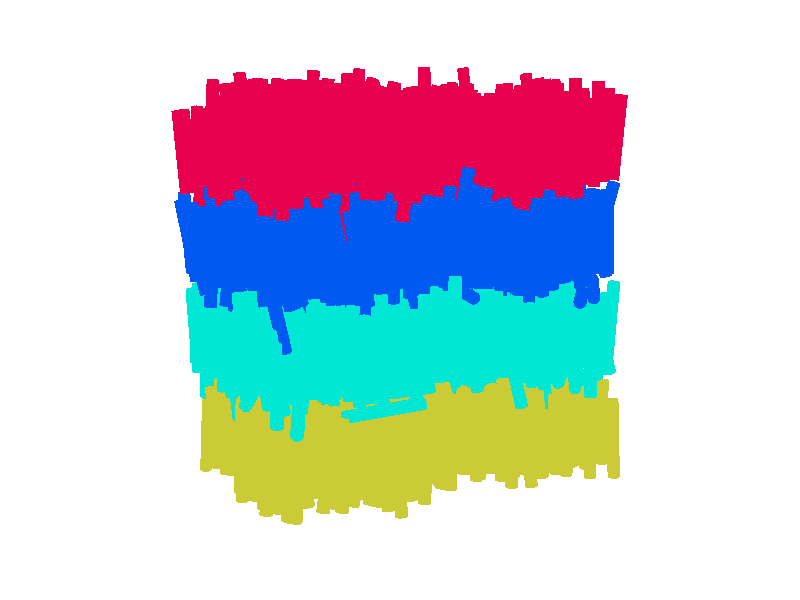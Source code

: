 #declare RAD = off;
#declare DIFF=0.475;
#declare AMB=0.475;
#declare REFL=0.025;
#declare TRAN=0.0;
#declare ROUGH=0.001;
#declare SPEC=0.0;
#declare PHONG=1;
#declare PHONG_SIZE=10;
#include "colors.inc"
#include "textures.inc"
#include "stones.inc"
#include "golds.inc"
global_settings {
#if (RAD)
radiosity {
pretrace_start 0.08
pretrace_end 0.01
count 500
nearest_count 10
error_bound 0.02
recursion_limit 1
low_error_factor 0.2
gray_threshold 0.0
minimum_reuse 0.015
brightness 1
adc_bailout 0.01/2
}
#end
}
background{White}
camera {
angle 30
location <252.952322,55.994338,-130.155814>
look_at <0,0,0>
//focal_point < 1, 1, -6> // pink sphere in focus
//aperture 0.4
//blur_samples 20
}
#if(1)
// spotloght light source
light_source {
//<0, 10, -3>
<486.348814, 419.962253, -570.519382>
color White
spotlight
radius 15
falloff 20
tightness 10
point_at <0, 0, 0>
}
#else
//point light source
light_source { <10, 20, -10> color White }
#end 
cylinder
 {
 <  -14.8488429887351319602       ,  -1.91857193708787591990       ,  -7.10841900758250904010       >, <  -15.1970708525245820405       ,  -3.70155928038995607997       ,  -23.0049498709031349595       >, 1.2
 rotate <90,0,0>
 pigment { color rgb <0.00000, 0.100000, 0.873810>}
 }
 cylinder
 {
 <   19.2191589047032898724       ,   18.1518611810668801607       ,   31.1730666290602475201       >, <   19.9034763831761781286       ,   16.3642035737827078404       ,   15.2879796016695724808       >, 1.2
 rotate <90,0,0>
 pigment { color rgb <0.60000, 0.600000, 0.03810>}
 }
 cylinder
 {
 <  -20.5160091742927701199       ,   26.7624137868181337929       ,  -4.98682064657853831979       >, <  -22.2108879882705838784       ,   26.3080561668544722076       ,  -20.8903090990882616788       >, 1.2
 rotate <90,0,0>
 pigment { color rgb <0.00000, 0.100000, 0.873810>}
 }
 cylinder
 {
 <   6.52152427580513330014       ,  -20.4053639862521419591       ,   12.2235623164348430406       >, <   4.14577569779370370007       ,  -22.7111625868391280407       ,  -3.43016284748725023982       >, 1.2
 rotate <90,0,0>
 pigment { color rgb <0.000000, 0.800000, 0.673810>}
 }
 cylinder
 {
 <   5.06907766148033312771       ,  -31.5864030108438225593       ,  -23.9234854049121434399       >, <   3.49560931505896967195       ,  -33.8017603254022014382       ,  -39.6910593886181565608       >, 1.2
 rotate <90,0,0>
 pigment { color rgb <0.80000, 0.000000, 0.073810>}
 }
 cylinder
 {
 <   23.0325469266414336079       ,   4.78299363755967791223       ,   30.3308126235437526801       >, <   23.4604818878193583931       ,   4.34264650346582328820       ,   14.3425992752519253209       >, 1.2
 rotate <90,0,0>
 pigment { color rgb <0.60000, 0.600000, 0.03810>}
 }
 cylinder
 {
 <   9.95496594630085160013       ,  -20.5879005490386893986       ,  -6.98101794010578836002       >, <   10.5966950434778124004       ,  -23.0610113963830406000       ,  -22.7756976298805736397       >, 1.2
 rotate <90,0,0>
 pigment { color rgb <0.00000, 0.100000, 0.873810>}
 }
 cylinder
 {
 <  -20.3936555962246509593       ,   28.3060820163506045612       ,   32.1746878015930831210       >, <  -18.0472320594251170404       ,   32.1585348271564834405       ,   16.8236974776280848801       >, 1.2
 rotate <90,0,0>
 pigment { color rgb <0.60000, 0.600000, 0.03810>}
 }
 cylinder
 {
 <   8.18286634265821558043       ,   34.5247329142758110805       ,  -6.63524947244919403953       >, <   5.93652017404905381999       ,   32.1045676352644789205       ,  -22.2908149018114599589       >, 1.2
 rotate <90,0,0>
 pigment { color rgb <0.00000, 0.100000, 0.873810>}
 }
 cylinder
 {
 <   13.4424876094525643675       ,   17.9032336139008879609       ,   32.5907234732215087616       >, <   12.3115484662418156322       ,   20.3114022921499780393       ,   16.8134708520756532401       >, 1.2
 rotate <90,0,0>
 pigment { color rgb <0.60000, 0.600000, 0.03810>}
 }
 cylinder
 {
 <   17.7470358957236101528       ,  -1.48076036237653137998       ,   29.7509347622569537990       >, <   16.9663190475487458478       ,  -1.23188650387229842002       ,   13.7719315703951681994       >, 1.2
 rotate <90,0,0>
 pigment { color rgb <0.60000, 0.600000, 0.03810>}
 }
 cylinder
 {
 <   15.0566703240645552320       ,  -1.31273417180001925205       ,   29.2064322277352847994       >, <   13.8949105482037427676       ,  -2.31863543116711454790       ,   13.2804008049483912007       >, 1.2
 rotate <90,0,0>
 pigment { color rgb <0.60000, 0.600000, 0.03810>}
 }
 cylinder
 {
 <   20.1702946078446238888       ,   31.9651696658663582000       ,  -5.87569645589127143980       >, <   19.2892951386877561128       ,   30.9990775700417178010       ,  -21.8221852856534685589       >, 1.2
 rotate <90,0,0>
 pigment { color rgb <0.00000, 0.100000, 0.873810>}
 }
 cylinder
 {
 <   2.18440566811177325993       ,   2.27356203433213869191       ,   32.9495109285884115596       >, < -0.189829849796081619997       ,   3.35988917904192110810       ,   17.1639827765064704387       >, 1.2
 rotate <90,0,0>
 pigment { color rgb <0.60000, 0.600000, 0.03810>}
 }
 cylinder
 {
 <  -8.94732283288215490477       ,  -31.1013689105943159606       ,   13.5963085482018675200       >, <  -9.85082634770836229610       ,  -31.6583298254343440403       ,  -2.36844876088483232042       >, 1.2
 rotate <90,0,0>
 pigment { color rgb <0.000000, 0.800000, 0.673810>}
 }
 cylinder
 {
 <   12.5768653238399489760       ,  -10.5836230071439048681       ,  -24.6037175769079590002       >, <   14.1414057217947450248       ,  -9.30413302482330213140       ,  -40.4755517093675310017       >, 1.2
 rotate <90,0,0>
 pigment { color rgb <0.80000, 0.000000, 0.073810>}
 }
 cylinder
 {
 <  -20.3324010701710662392       ,  -27.1371697160485437200       ,   28.7726806871117616812       >, <  -18.4258645705064057606       ,  -31.1764004837201542785       ,   13.4087705929677103202       >, 1.2
 rotate <90,0,0>
 pigment { color rgb <0.60000, 0.600000, 0.03810>}
 }
 cylinder
 {
 <  0.708963617538328739922       ,  -24.7629803186314949998       ,   15.3240338338159718399       >, <  -3.16794826377860293991       ,  -22.2110286436217909990       ,   1.20419022311457598121E-0002 >, 1.2
 rotate <90,0,0>
 pigment { color rgb <0.000000, 0.800000, 0.673810>}
 }
 cylinder
 {
 <  -22.6230726833427606397       ,  0.107782807955113923802       ,   11.7748047744350463799       >, <  -19.1612803978437353600       ,   5.17972935358519301997E-0002 ,  -3.84610620393732898013       >, 1.2
 rotate <90,0,0>
 pigment { color rgb <0.000000, 0.800000, 0.673810>}
 }
 cylinder
 {
 <   19.4888579099585338879       ,  -14.0580910798631276981       ,  -25.3718146446767992795       >, <   21.0580445202494381113       ,  -14.1122616710992523012       ,  -41.2945882387818447197       >, 1.2
 rotate <90,0,0>
 pigment { color rgb <0.80000, 0.000000, 0.073810>}
 }
 cylinder
 {
 <   4.18082519849639297612       ,   16.0650563340938962002       ,  -20.9745778836702738389       >, <   4.54231916040849822416       ,   14.3590280158646097994       ,  -36.8792561103085221597       >, 1.2
 rotate <90,0,0>
 pigment { color rgb <0.80000, 0.000000, 0.073810>}
 }
 cylinder
 {
 <  -13.9004821632028066000       ,  -6.47924194593907585172       ,  -24.2834022176223580415       >, <  -16.7486423267565874007       ,  -5.17107631600105274814       ,  -39.9734209036339879599       >, 1.2
 rotate <90,0,0>
 pigment { color rgb <0.80000, 0.000000, 0.073810>}
 }
 cylinder
 {
 <   1.06353956232926845197       ,  -12.2846985822371898723       ,   15.2689689660539733608       >, <   2.10554160461692414785       ,  -13.4994388080623801286       ,   31.1887251805074626407       >, 1.2
 rotate <90,0,0>
 pigment { color rgb <0.60000, 0.600000, 0.03810>}
 }
 cylinder
 {
 <  -5.42693850319662245965       ,   5.52540284276090132385       ,   35.1627876329036941593       >, <  -7.64621097116970773995       ,   6.50446358446061567628       ,   19.3477229862777098390       >, 1.2
 rotate <90,0,0>
 pigment { color rgb <0.60000, 0.600000, 0.03810>}
 }
 cylinder
 {
 <  -1.92084042087185214017       ,  -6.15768172175071769586       ,  -23.3898361563889021601       >, <  -6.66109115779846046009       ,  -4.55816814159605630374       ,  -38.5875853074299058412       >, 1.2
 rotate <90,0,0>
 pigment { color rgb <0.80000, 0.000000, 0.073810>}
 }
 cylinder
 {
 <  -16.8499439411165010325       ,  -27.7699992979782638875       ,   33.6702411299379826409       >, <  -16.4557863706179769679       ,  -28.0831712633856601120       ,   17.6781629932572613602       >, 1.2
 rotate <90,0,0>
 pigment { color rgb <0.60000, 0.600000, 0.03810>}
 }
 cylinder
 {
 <  -23.1776479489503322400       , -0.297368484388312804011       ,  -8.73289209756903643967       >, <  -20.8291217848076317606       ,  0.193460833011698380007       ,  -24.5519790319504855602       >, 1.2
 rotate <90,0,0>
 pigment { color rgb <0.00000, 0.100000, 0.873810>}
 }
 cylinder
 {
 <  -1.70181542761012971198       ,   9.97680163812172092399       ,  -23.3211929253379238389       >, < -0.332168469126517087986       ,   9.68654792324971207571       ,  -39.2598195910867481598       >, 1.2
 rotate <90,0,0>
 pigment { color rgb <0.80000, 0.000000, 0.073810>}
 }
 cylinder
 {
 <   14.6680234139725509520       ,   3.08979563644859863596       ,  -25.4361480764222978798       >, <   14.8931280780400830477       ,   2.20972966865631156386       ,  -41.4103401305622761189       >, 1.2
 rotate <90,0,0>
 pigment { color rgb <0.80000, 0.000000, 0.073810>}
 }
 cylinder
 {
 <   18.6876561792575622799       ,  -19.3855892082420661997       ,  -4.20515973362933784003       >, <   7.66032821207602772004       ,  -8.07071101304352780080       ,  -1.68096296395454376012       >, 1.2
 rotate <90,0,0>
 pigment { color rgb <0.00000, 0.100000, 0.873810>}
 }
 cylinder
 {
 <  -15.5186000173422075999       ,   12.8653356098024933196       ,   11.9345627734341661608       >, <  -11.9397664348075683996       ,   13.8010722678543406800       ,  -3.63195087270061016003       >, 1.2
 rotate <90,0,0>
 pigment { color rgb <0.000000, 0.800000, 0.673810>}
 }
 cylinder
 {
 <   16.3480737259110607603       ,  -14.9698352295548226002       ,  -22.8102104313564315197       >, <   15.1655908993040212402       ,  -11.9458070998976913996       ,  -38.4772774266756844783       >, 1.2
 rotate <90,0,0>
 pigment { color rgb <0.80000, 0.000000, 0.073810>}
 }
 cylinder
 {
 <   6.60195211582877110020       ,  -36.3475865340801465517       ,   31.5989608486489253203       >, <   8.89317259490764150040       ,  -35.7770719213123174485       ,   15.7741442053867366793       >, 1.2
 rotate <90,0,0>
 pigment { color rgb <0.60000, 0.600000, 0.03810>}
 }
 cylinder
 {
 <   10.4259441483022797202       ,  -14.7768211455893804396       ,   15.6194029077579568197       >, <   6.16270738933298867961       ,  -16.3018693446924175603       ,  0.273424922390402579987       >, 1.2
 rotate <90,0,0>
 pigment { color rgb <0.000000, 0.800000, 0.673810>}
 }
 cylinder
 {
 <  -4.09300002224934721595       ,   32.1046062475723638016       ,   13.2646005262582731199       >, <  -3.06259775093815278394       ,   32.6540693304352062018       ,  -2.69272887060032592010       >, 1.2
 rotate <90,0,0>
 pigment { color rgb <0.000000, 0.800000, 0.673810>}
 }
 cylinder
 {
 <   9.26883157842671846337       ,   15.6463667114515065197       ,   13.4941421164283266399       >, <   9.84844656570910193579       ,   12.4820630304016514794       ,  -2.17912265772169704003       >, 1.2
 rotate <90,0,0>
 pigment { color rgb <0.000000, 0.800000, 0.673810>}
 }
 cylinder
 {
 <  -8.73516483263484390040       ,  -27.6319682705203112320       ,  -26.6441452539198562807       >, <  -4.67298379253278469998       ,  -26.1959775143783407687       ,  -42.0531236673549977216       >, 1.2
 rotate <90,0,0>
 pigment { color rgb <0.80000, 0.000000, 0.073810>}
 }
 cylinder
 {
 <   18.7109577799647073190       ,   19.1354740984950863047       ,  -21.3624214796009499594       >, <   20.7448540236972866803       ,   19.6590751905096556961       ,  -37.2239821835850200407       >, 1.2
 rotate <90,0,0>
 pigment { color rgb <0.80000, 0.000000, 0.073810>}
 }
 cylinder
 {
 <  -21.3541562060373834482       ,   33.2358643549751703768       ,   13.3005890926528964596       >, <  -20.6316578754516845515       ,   31.6952687679879336231       ,  -2.60867114783774225973       >, 1.2
 rotate <90,0,0>
 pigment { color rgb <0.000000, 0.800000, 0.673810>}
 }
 cylinder
 {
 <  -11.5459340571899360247       ,   16.2199941342404922728       ,  -23.2485397009144207185       >, <  -12.3765170197399639760       ,   15.1348091619142357282       ,  -39.1900736772342312801       >, 1.2
 rotate <90,0,0>
 pigment { color rgb <0.80000, 0.000000, 0.073810>}
 }
 cylinder
 {
 <   10.8836562673635097202       ,  -35.5828801946155489286       ,   11.3425565866973219404       >, <   13.2349230639687282804       ,  -34.3565754666130010742       ,  -4.43615442419518573973       >, 1.2
 rotate <90,0,0>
 pigment { color rgb <0.000000, 0.800000, 0.673810>}
 }
 cylinder
 {
 <  -22.1753157123549238007       ,   13.5821873293361485438       ,   14.1516741156922644402       >, <  -23.7105581690572422005       ,   12.1924350900948454566       ,  -1.71374801271838883999       >, 1.2
 rotate <90,0,0>
 pigment { color rgb <0.000000, 0.800000, 0.673810>}
 }
 cylinder
 {
 <  -20.3889144404992605601       ,  -29.7212447792781697363       ,  -5.25171407710348523996       >, <  -22.2069654364930674402       ,  -30.4119967529278802630       ,  -21.1330727181916247608       >, 1.2
 rotate <90,0,0>
 pigment { color rgb <0.00000, 0.100000, 0.873810>}
 }
 cylinder
 {
 <  -8.23927169702611131991       ,   16.2164865639717164798       ,  -2.08137548356173239994       >, <  -10.5852255996654818805       ,   15.9151910647625135205       ,  -17.9055886175171571992       >, 1.2
 rotate <90,0,0>
 pigment { color rgb <0.00000, 0.100000, 0.873810>}
 }
 cylinder
 {
 <  -6.60240227485332722025       ,  0.921338231503141868030       ,  -18.2683408161075342795       >, <  -5.67965804025661938001       ,  0.385577591841288811982       ,  -34.2327231597657957209       >, 1.2
 rotate <90,0,0>
 pigment { color rgb <0.80000, 0.000000, 0.073810>}
 }
 cylinder
 {
 <  -6.40488605047146572014       ,   9.92404669965647568373       ,   34.4289030970114795192       >, <  -8.98455440224175628031       ,   8.97539934492156611656       ,   18.6667528822968244798       >, 1.2
 rotate <90,0,0>
 pigment { color rgb <0.60000, 0.600000, 0.03810>}
 }
 cylinder
 {
 <  -15.5905925790805992802       ,  -20.9941424753051330398       ,  -24.6564055186269714404       >, <  -13.7001042830163167197       ,  -25.8209773209078789612       ,  -39.7933708477713525622       >, 1.2
 rotate <90,0,0>
 pigment { color rgb <0.80000, 0.000000, 0.073810>}
 }
 cylinder
 {
 <  -2.78370281778794415994       ,  -4.68334766779869022396       ,  -6.17733139741887263968       >, <  -4.69967301632116704006       ,  -5.02503171043660257569       ,  -22.0585249990767513599       >, 1.2
 rotate <90,0,0>
 pigment { color rgb <0.00000, 0.100000, 0.873810>}
 }
 cylinder
 {
 <  -10.6994369156850723602       ,  -8.90969076416779417592       ,   15.8133277221546633597       >, <  -8.38218029447506724015       ,  -8.01232329633914822347       ,   7.47268741702544021452E-0003 >, 1.2
 rotate <90,0,0>
 pigment { color rgb <0.000000, 0.800000, 0.673810>}
 }
 cylinder
 {
 <   9.45697067183242833562       ,  -7.97218223565772098017       ,  -6.83198387994785248005       >, <   10.9938707352992016643       ,  -8.13590292011012122027       ,  -22.7571568376396555205       >, 1.2
 rotate <90,0,0>
 pigment { color rgb <0.00000, 0.100000, 0.873810>}
 }
 cylinder
 {
 <   14.8344840230604521842       ,  -18.6947622963565904721       ,   12.9360293705901945403       >, <   13.6653439183808338162       ,  -17.6630455377216395284       ,  -2.98781036565374514017       >, 1.2
 rotate <90,0,0>
 pigment { color rgb <0.000000, 0.800000, 0.673810>}
 }
 cylinder
 {
 <  -10.5224060184397823839       ,   27.5562145460609309189       ,   34.8594799701338764787       >, <  -11.3139807360319536167       ,   25.4555661318344710799       ,   19.0177412490756115194       >, 1.2
 rotate <90,0,0>
 pigment { color rgb <0.60000, 0.600000, 0.03810>}
 }
 cylinder
 {
 <   8.24880653613699851585       ,  -31.4230008533673084783       ,  -6.05390262687721255989       >, <   9.21402591603271888410       ,  -35.7439087210811595186       ,  -21.4291459338106754402       >, 1.2
 rotate <90,0,0>
 pigment { color rgb <0.00000, 0.100000, 0.873810>}
 }
 cylinder
 {
 <  -9.96143864669820260430       ,  -20.5020332104398708400       ,  -21.4484873299682022394       >, <  -8.79198850856648599604       ,  -23.2293932497890951595       ,  -37.1708883422240817587       >, 1.2
 rotate <90,0,0>
 pigment { color rgb <0.80000, 0.000000, 0.073810>}
 }
 cylinder
 {
 <   4.70589258530126680006       ,  -6.21219947183897217968       ,   30.3423185903215231595       >, <   1.05710898781063879995       ,  -8.62423952110407762012       ,   14.9517877008614548402       >, 1.2
 rotate <90,0,0>
 pigment { color rgb <0.60000, 0.600000, 0.03810>}
 }
 cylinder
 {
 <  -8.87135100283244350770       ,   5.31312723947796819966       ,  -3.73345301153141035993       >, <  -10.0659834179808854917       ,   10.1064782501036130001       ,  -18.9517525052859836399       >, 1.2
 rotate <90,0,0>
 pigment { color rgb <0.00000, 0.100000, 0.873810>}
 }
 cylinder
 {
 <   1.66377368907480647001       ,   24.3858556563661131675       , -0.677892584737923760592       >, < -0.581690829147564409979       ,   24.1496946355253408311       ,  -16.5177826433727954411       >, 1.2
 rotate <90,0,0>
 pigment { color rgb <0.00000, 0.100000, 0.873810>}
 }
 cylinder
 {
 <   21.0601175137347206637       ,   2.01871760050866856390       ,  -8.72914673678247171953       >, <   21.7630419629902393357       ,   3.60393526570446243607       ,  -24.6348998523249742808       >, 1.2
 rotate <90,0,0>
 pigment { color rgb <0.00000, 0.100000, 0.873810>}
 }
 cylinder
 {
 <  -19.0618565146180496406       ,  -24.1961946991977748002       ,  -4.79285376299930932029       >, <  -20.0729562052283223607       ,  -27.8168464707141692011       ,  -20.3449776747054846791       >, 1.2
 rotate <90,0,0>
 pigment { color rgb <0.00000, 0.100000, 0.873810>}
 }
 cylinder
 {
 <  -20.7448722005195624243       ,   29.7098092354231904967       ,  -3.73747798758245391992       >, <  -21.9814693013973935769       ,   29.1123115066821295041       ,  -19.6784260169265620803       >, 1.2
 rotate <90,0,0>
 pigment { color rgb <0.00000, 0.100000, 0.873810>}
 }
 cylinder
 {
 <   8.09103594356296791212       ,   15.0958002127473438882       ,   34.8739288068236853203       >, <   8.73415785270436368769       ,   16.5922198373071881124       ,   18.9570471236165606806       >, 1.2
 rotate <90,0,0>
 pigment { color rgb <0.60000, 0.600000, 0.03810>}
 }
 cylinder
 {
 <   12.6257532991162251925       ,   9.12519653565356711217       ,  -23.2028921289826148399       >, <   12.8102553023325548076       ,   7.67387952407851288861       ,  -39.1358654215831511594       >, 1.2
 rotate <90,0,0>
 pigment { color rgb <0.80000, 0.000000, 0.073810>}
 }
 cylinder
 {
 <   5.14862290175361026010       ,  -35.8744728092068518796       ,  -24.1435171941342667200       >, <   6.42764827710445073999       ,  -33.9476577100112821214       ,  -39.9754936235861692805       >, 1.2
 rotate <90,0,0>
 pigment { color rgb <0.80000, 0.000000, 0.073810>}
 }
 cylinder
 {
 <  -14.2716279320747866802       ,  -9.80162730058172276034       ,  -4.82452039315710404016       >, <  -16.5213789626240833211       ,  -13.7250248044227112403       ,  -20.1720144012157699600       >, 1.2
 rotate <90,0,0>
 pigment { color rgb <0.00000, 0.100000, 0.873810>}
 }
 cylinder
 {
 <   21.3774380364059996482       ,   17.3479997227072629193       ,   34.1474202859053510006       >, <   21.1478365747351723519       ,   14.5281269880702390796       ,   18.3995442091371150008       >, 1.2
 rotate <90,0,0>
 pigment { color rgb <0.60000, 0.600000, 0.03810>}
 }
 cylinder
 {
 <   4.60546461130971394827       ,  -26.7549374055014061360       ,  -25.8449303720640987999       >, <   5.85240408477215145197       ,  -28.0384030071691118646       ,  -41.7445485435440971980       >, 1.2
 rotate <90,0,0>
 pigment { color rgb <0.80000, 0.000000, 0.073810>}
 }
 cylinder
 {
 <   3.26947297705776175592       ,   6.83574840098754209997       ,   34.9835937448442417207       >, <   3.02270472868461804387       ,   8.46087761723534929979       ,   19.0682533318309962792       >, 1.2
 rotate <90,0,0>
 pigment { color rgb <0.60000, 0.600000, 0.03810>}
 }
 cylinder
 {
 <  -3.40139666634100513195       ,   14.5726038636517840801       ,  -6.75901236415571716023       >, <  -2.13636187616424466792       ,   12.6124571338998999201       ,  -22.5880209173622448406       >, 1.2
 rotate <90,0,0>
 pigment { color rgb <0.00000, 0.100000, 0.873810>}
 }
 cylinder
 {
 <  0.483446993479705479976       ,   11.2103024544740303677       ,  -22.4944709345840007202       >, <   2.59447749668782372007       ,   10.1054769433007096318       ,  -38.3160672764322352800       >, 1.2
 rotate <90,0,0>
 pigment { color rgb <0.80000, 0.000000, 0.073810>}
 }
 cylinder
 {
 <   5.23959019275179601997       ,  -4.76371649849407362027       ,  -9.64101837998537856012       >, <   2.58639023733052258016       ,  -7.76671045310690418007       ,  -25.1310976988627134410       >, 1.2
 rotate <90,0,0>
 pigment { color rgb <0.00000, 0.100000, 0.873810>}
 }
 cylinder
 {
 <   20.7383399889710655604       ,  -6.85458740689791380012       ,  -23.8129400112701280802       >, <   23.4554311748605964390       ,  -5.51988947883405179978       ,  -39.5239551576056279206       >, 1.2
 rotate <90,0,0>
 pigment { color rgb <0.80000, 0.000000, 0.073810>}
 }
 cylinder
 {
 <   20.1398737202598742888       ,  -2.92461941770190316002       ,  -23.8526122778932667991       >, <   21.1476404345080517128       ,  -2.39981020748828124001       ,  -39.8122169579136452010       >, 1.2
 rotate <90,0,0>
 pigment { color rgb <0.80000, 0.000000, 0.073810>}
 }
 cylinder
 {
 <  0.421796063344250599970       ,   11.5451055073682827441       ,  -3.12374181361503639983       >, <   2.85061840860653539992       ,   13.0320586342701752562       ,  -18.8682580784467796003       >, 1.2
 rotate <90,0,0>
 pigment { color rgb <0.00000, 0.100000, 0.873810>}
 }
 cylinder
 {
 <  -6.09885145180330221978       ,  -22.2034888700473927517       ,  -22.6723623078732021210       >, <  -4.12457820909919437979       ,  -21.6125592014932272483       ,  -38.5390899884620718799       >, 1.2
 rotate <90,0,0>
 pigment { color rgb <0.80000, 0.000000, 0.073810>}
 }
 cylinder
 {
 <   18.2096385102428276800       ,  -26.1341554357728673604       ,   27.9429344513864387194       >, <   20.6547212692307683209       ,  -28.0415787747213726411       ,   12.2463327010796412791       >, 1.2
 rotate <90,0,0>
 pigment { color rgb <0.60000, 0.600000, 0.03810>}
 }
 cylinder
 {
 <   2.38111176513692797993       ,  -31.1432629070646266878       ,  -22.9325579619854706005       >, <   1.63850294859699981988       ,  -31.7890273808733113126       ,  -38.9022642958528474012       >, 1.2
 rotate <90,0,0>
 pigment { color rgb <0.80000, 0.000000, 0.073810>}
 }
 cylinder
 {
 <  -5.60885060886893972417       ,  -29.4358498251496030554       ,  -25.6646359380410158425       >, <  -5.91576771612925767603       ,  -29.1527937666140669441       ,  -41.6591875465418721609       >, 1.2
 rotate <90,0,0>
 pigment { color rgb <0.80000, 0.000000, 0.073810>}
 }
 cylinder
 {
 <   19.2955036213080753198       ,  -6.60336268985023619980       ,  -2.77715440079663608000       >, <   20.9825211538677906808       ,  -11.1176234836970274002       ,  -18.0341338308795719192       >, 1.2
 rotate <90,0,0>
 pigment { color rgb <0.00000, 0.100000, 0.873810>}
 }
 cylinder
 {
 <  -18.7596087696913240567       ,  -15.2192690705891415272       ,   13.1341403793130116198       >, <  -17.8911523921250159436       ,  -16.2582301934837724720       ,  -2.80845487068872582022       >, 1.2
 rotate <90,0,0>
 pigment { color rgb <0.000000, 0.800000, 0.673810>}
 }
 cylinder
 {
 <  -6.58921531944771528408       ,   28.6828517906424854712       ,   12.5557170486496678802       >, <  -8.02769841667550771575       ,   28.1971374883240685286       ,  -3.37208405494003308003       >, 1.2
 rotate <90,0,0>
 pigment { color rgb <0.000000, 0.800000, 0.673810>}
 }
 cylinder
 {
 <   12.5429820233442748320       ,  -16.2261949623342884002       ,  -4.06504555990105075980       >, <   13.3064839773999471686       ,  -16.6812555582475515997       ,  -20.0403385030742752400       >, 1.2
 rotate <90,0,0>
 pigment { color rgb <0.00000, 0.100000, 0.873810>}
 }
 cylinder
 {
 <  -22.9209461114857243128       ,  -28.0233249149382796627       ,  -22.5540515286299449206       >, <  -21.6969702910959876888       ,  -28.4090708866576083357       ,  -38.5025023385488690784       >, 1.2
 rotate <90,0,0>
 pigment { color rgb <0.80000, 0.000000, 0.073810>}
 }
 cylinder
 {
 <  -10.6600483586245119959       ,   34.1303738063196913620       ,  -23.7257338994357506387       >, <  -10.7185869479622820043       ,   36.1677715846396286396       ,  -39.5953773587720493608       >, 1.2
 rotate <90,0,0>
 pigment { color rgb <0.80000, 0.000000, 0.073810>}
 }
 cylinder
 {
 <   14.6580506489883718082       ,  -33.8755576312958490148       ,  -5.69803638566634892016       >, <   13.7316432265662661926       ,  -34.7661594557800969832       ,  -21.6463465681874610812       >, 1.2
 rotate <90,0,0>
 pigment { color rgb <0.00000, 0.100000, 0.873810>}
 }
 cylinder
 {
 <  -11.8938686824179120560       ,  -18.1452422169276779990       ,   16.1102872817046413999       >, <  -12.0777988861302659441       ,  -15.3631308486783739993       ,  0.355096834908375000306       >, 1.2
 rotate <90,0,0>
 pigment { color rgb <0.000000, 0.800000, 0.673810>}
 }
 cylinder
 {
 <  -3.52942784140106760398       ,   33.4352986073827840377       ,  -3.40081850366428771991       >, <  -3.73044633059497739614       ,   35.2114880755618659611       ,  -19.3006531738780622801       >, 1.2
 rotate <90,0,0>
 pigment { color rgb <0.00000, 0.100000, 0.873810>}
 }
 cylinder
 {
 <  -5.42449362678908783173       ,  -21.5285417633402888643       ,   31.3331370963196894405       >, <  -6.02583432053011976799       ,  -20.5395434301613771348       ,   15.3750585256702625592       >, 1.2
 rotate <90,0,0>
 pigment { color rgb <0.60000, 0.600000, 0.03810>}
 }
 cylinder
 {
 <  -4.16414400765906538016       ,  -1.43239662175545088001       ,  -21.7264994394586740799       >, <  -3.06899120061185242000       ,  0.364042464957736480041       ,  -37.5875664570633139204       >, 1.2
 rotate <90,0,0>
 pigment { color rgb <0.80000, 0.000000, 0.073810>}
 }
 cylinder
 {
 <   8.26342813971516441593       ,   18.2328111295123112632       ,   34.2794736237780779189       >, <   7.13705551028114958383       ,   19.0051767874988067359       ,   18.3378696897310100797       >, 1.2
 rotate <90,0,0>
 pigment { color rgb <0.60000, 0.600000, 0.03810>}
 }
 cylinder
 {
 <  -19.2324058298079530391       ,  -34.7488981736253198379       ,   14.5167853870442486600       >, <  -17.3487665394490509600       ,  -36.2605302170378541587       ,  -1.29987897650423806038       >, 1.2
 rotate <90,0,0>
 pigment { color rgb <0.000000, 0.800000, 0.673810>}
 }
 cylinder
 {
 <  -1.16273055881262327204       ,  -14.5119928312399364160       , -0.111797136706282059827       >, <  -1.81848777891173912801       ,  -14.2256460093734275847       ,  -16.0957887522538465389       >, 1.2
 rotate <90,0,0>
 pigment { color rgb <0.00000, 0.100000, 0.873810>}
 }
 cylinder
 {
 <   16.0077112271791181190       ,  -16.4905722225475632713       ,   15.1254115440854510401       >, <   13.6506425742626478796       ,  -15.1737920815369047274       , -0.645140679146252640080       >, 1.2
 rotate <90,0,0>
 pigment { color rgb <0.000000, 0.800000, 0.673810>}
 }
 cylinder
 {
 <  -18.3812487791796757442       ,   21.6171864269898250481       ,   15.5824467268488282799       >, <  -18.7965114595260042573       ,   20.3961606552091869529       , -0.365488969377159880064       >, 1.2
 rotate <90,0,0>
 pigment { color rgb <0.000000, 0.800000, 0.673810>}
 }
 cylinder
 {
 <  -16.2747543745716035674       ,   23.3625600231655731996       ,   14.4957342165653555992       >, <  -16.5613821240093804319       ,   21.6279228582960147999       ,  -1.40737486435041160007       >, 1.2
 rotate <90,0,0>
 pigment { color rgb <0.000000, 0.800000, 0.673810>}
 }
 cylinder
 {
 <   3.62021077296264022407       ,  -18.2294022605478058790       ,  -26.8852636310116103607       >, <   2.39289659098378177608       ,  -17.2117483957194701196       ,  -42.8056304769769876417       >, 1.2
 rotate <90,0,0>
 pigment { color rgb <0.80000, 0.000000, 0.073810>}
 }
 cylinder
 {
 <   22.6286268038235274386       ,   33.2699789317660199611       ,  -23.9899182319026935198       >, <   21.9848873892277465597       ,   35.1935853188504380387       ,  -39.8608141749067904809       >, 1.2
 rotate <90,0,0>
 pigment { color rgb <0.80000, 0.000000, 0.073810>}
 }
 cylinder
 {
 <   18.3493177512730651600       ,   14.4978810381343197365       ,  -3.61771194955995331957       >, <   21.6662827107411128415       ,   13.0483407122990302642       ,  -19.2028515479542686798       >, 1.2
 rotate <90,0,0>
 pigment { color rgb <0.00000, 0.100000, 0.873810>}
 }
 cylinder
 {
 <  -2.93371347566322830018       ,  -26.5551088846950056385       ,   13.6933948091261834396       >, <  -3.10959236087568190003       ,  -25.5348357737362523599       ,  -2.27307347276981544038       >, 1.2
 rotate <90,0,0>
 pigment { color rgb <0.000000, 0.800000, 0.673810>}
 }
 cylinder
 {
 <   23.1163159036956764956       ,  -23.0711045659349539595       ,   11.0799864452426119997       >, <   21.9202691436130435044       ,  -20.4182306015229560400       ,  -4.65315475022883840014       >, 1.2
 rotate <90,0,0>
 pigment { color rgb <0.000000, 0.800000, 0.673810>}
 }
 cylinder
 {
 <  0.286841545893788220042       ,  -2.38020539477637519603       ,   33.1120547989130349989       >, <  -1.48234450269010889999       ,  -1.27630650544799820406       ,   17.2485309795456710005       >, 1.2
 rotate <90,0,0>
 pigment { color rgb <0.60000, 0.600000, 0.03810>}
 }
 cylinder
 {
 <  -13.7172195231329433875       ,  -21.0583013131322527994       ,   29.6365407411451093605       >, <  -13.7828732378403946120       ,  -23.2397814534121791991       ,   13.7860885713390586404       >, 1.2
 rotate <90,0,0>
 pigment { color rgb <0.60000, 0.600000, 0.03810>}
 }
 cylinder
 {
 <  -14.7579683052590115598       ,   4.96624801676321704028       ,  -6.09208062924113867998       >, <  -12.4818998711761544396       ,   6.65142103700918215989       ,  -21.8394519773489473209       >, 1.2
 rotate <90,0,0>
 pigment { color rgb <0.00000, 0.100000, 0.873810>}
 }
 cylinder
 {
 <  -1.96283613939147309605       ,   5.80522343749390947994       ,   34.4500823791263614398       >, <  -3.02209122955289970409       ,   7.03306689103835572024       ,   18.5324701490349665611       >, 1.2
 rotate <90,0,0>
 pigment { color rgb <0.60000, 0.600000, 0.03810>}
 }
 cylinder
 {
 <   18.1838898277973031684       ,   11.6244228990494892859       ,  -5.26071013084385212012       >, <   19.4805214165482128309       ,   11.7376233980627187135       ,  -21.2076826388177858800       >, 1.2
 rotate <90,0,0>
 pigment { color rgb <0.00000, 0.100000, 0.873810>}
 }
 cylinder
 {
 <   7.10960245756534346033       ,   2.43006198025815036952       ,   11.4516205021338102598       >, <   5.43697421565193754001       ,   2.57109671595345823034       ,  -4.46008663342147565999       >, 1.2
 rotate <90,0,0>
 pigment { color rgb <0.000000, 0.800000, 0.673810>}
 }
 cylinder
 {
 <  -8.53008879563275381960       ,  -6.36954470631177843958       ,  -3.61963848932135097208       >, <  -5.32132163904312677997       ,   9.28008113458988124003       ,  -2.72911932918230322812       >, 1.2
 rotate <90,0,0>
 pigment { color rgb <0.00000, 0.100000, 0.873810>}
 }
 cylinder
 {
 <   23.0768465592267237839       ,  -24.9007584416783162001       ,  -5.45759455504288295983       >, <   21.7085491436238842144       ,  -26.8027590392239898013       ,  -21.2851071805121970400       >, 1.2
 rotate <90,0,0>
 pigment { color rgb <0.00000, 0.100000, 0.873810>}
 }
 cylinder
 {
 <  -7.36498543522838813999       ,   9.17527618465271628014       ,  -23.8158974763758768001       >, <  -3.93051824674652045986       ,   11.1151237184209217192       ,  -39.3220713009199192012       >, 1.2
 rotate <90,0,0>
 pigment { color rgb <0.80000, 0.000000, 0.073810>}
 }
 cylinder
 {
 <   14.9285908498615707595       ,   18.9962529080330139834       ,  -19.7686812597972632402       >, <   17.2338939751661112398       ,   18.7399823810343940170       ,  -35.5996604751665067581       >, 1.2
 rotate <90,0,0>
 pigment { color rgb <0.80000, 0.000000, 0.073810>}
 }
 cylinder
 {
 <   9.09959325556522010021       ,   10.2063015211197265003       ,  -3.75928576961488831966       >, <   10.1823190375152500993       ,   8.21000507775293209955       ,  -19.5972940216427236795       >, 1.2
 rotate <90,0,0>
 pigment { color rgb <0.00000, 0.100000, 0.873810>}
 }
 cylinder
 {
 <  -18.7193513006591098716       ,  -22.9757404711017650719       ,   31.2051599014238080811       >, <  -18.2904853903759021267       ,  -21.6753437674517649269       ,   15.2638600032306519204       >, 1.2
 rotate <90,0,0>
 pigment { color rgb <0.60000, 0.600000, 0.03810>}
 }
 cylinder
 {
 <  -14.5837995363988192797       ,   36.0121436426353935846       ,   29.0200554174514484002       >, <  -12.5883690383472687203       ,   35.5921192319598844143       ,   13.1505300111299836003       >, 1.2
 rotate <90,0,0>
 pigment { color rgb <0.60000, 0.600000, 0.03810>}
 }
 cylinder
 {
 <  -20.3581019706904669028       ,   7.68794819727365075571       ,   30.4625433276108703601       >, <  -19.5313225985966630958       ,   6.55285567035087224402       ,   14.5242874372945076408       >, 1.2
 rotate <90,0,0>
 pigment { color rgb <0.60000, 0.600000, 0.03810>}
 }
 cylinder
 {
 <  -12.1003726550952220801       ,  -7.29030518657412385719       ,  -8.15075563742527088064       >, <  -16.1436701730661619197       ,  -7.31194047800238714320       ,  -23.6314299475234851199       >, 1.2
 rotate <90,0,0>
 pigment { color rgb <0.00000, 0.100000, 0.873810>}
 }
 cylinder
 {
 <  -10.7350137030843098404       ,   6.03827865861769512001       ,  -23.5288015538390755214       >, <  -6.26332156730679256041       ,   8.99426390014633848034       ,  -38.6041496657299044795       >, 1.2
 rotate <90,0,0>
 pigment { color rgb <0.80000, 0.000000, 0.073810>}
 }
 cylinder
 {
 <  -1.22149545346718604009       ,   14.0579916224504102001       ,   13.7640862228213852201       >, <  -3.33778506012697436011       ,   16.5893603686834557997       ,  -1.89201452325642982023       >, 1.2
 rotate <90,0,0>
 pigment { color rgb <0.000000, 0.800000, 0.673810>}
 }
 cylinder
 {
 < -0.888953053212836680121       , -0.218445174243299819949       ,   12.3780788569368811998       >, <   12.6950013282472306802       ,   7.98665966647970641985       ,   14.4158320105734308004       >, 1.2
 rotate <90,0,0>
 pigment { color rgb <0.000000, 0.800000, 0.673810>}
 }
 cylinder
 {
 <  -21.2367698273293202798       ,   31.6568991988871238485       ,  -19.4642529440871413990       >, <  -23.8801940776906297201       ,   32.3905731217872921539       ,  -35.2273120002303366007       >, 1.2
 rotate <90,0,0>
 pigment { color rgb <0.80000, 0.000000, 0.073810>}
 }
 cylinder
 {
 <   14.0294439122237365198       ,   33.4010167397278968926       ,  -5.78846106657379124013       >, <   17.3132903402908454801       ,   33.3029629950240011055       ,  -21.4475395228566027596       >, 1.2
 rotate <90,0,0>
 pigment { color rgb <0.00000, 0.100000, 0.873810>}
 }
 cylinder
 {
 < -0.400017298910137596000       ,  -10.5613597928008903200       ,  -7.07702023142635419997       >, <  -1.00674057928068916398       ,  -12.2592026451632696805       ,  -22.9751086860091358003       >, 1.2
 rotate <90,0,0>
 pigment { color rgb <0.00000, 0.100000, 0.873810>}
 }
 cylinder
 {
 <  -22.3192892405384062868       ,  -7.68057606302583562377       ,  -6.31585244268992536008       >, <  -22.3000040173397557144       ,  -6.21074783067001757585       ,  -22.2481853869745106397       >, 1.2
 rotate <90,0,0>
 pigment { color rgb <0.00000, 0.100000, 0.873810>}
 }
 cylinder
 {
 <   13.7106509481908263202       ,   23.6334859792080296190       ,  -3.02793624188826275946       >, <   11.9226595651603616806       ,   23.6221011221648443806       ,  -18.9277147686237512403       >, 1.2
 rotate <90,0,0>
 pigment { color rgb <0.00000, 0.100000, 0.873810>}
 }
 cylinder
 {
 <  0.959436871828960559957       ,  -29.6596456567379566805       ,   9.81651554189219853995       >, <   3.88428318190377703991       ,  -32.0024290286831533218       ,  -5.73843994292288514004       >, 1.2
 rotate <90,0,0>
 pigment { color rgb <0.000000, 0.800000, 0.673810>}
 }
 cylinder
 {
 <   7.75731611354551368019       ,   32.3985865452962775272       ,  -24.9954723896411831995       >, <   3.08211698016052792017       ,   31.6790266241505004720       ,  -40.2802604674352927976       >, 1.2
 rotate <90,0,0>
 pigment { color rgb <0.80000, 0.000000, 0.073810>}
 }
 cylinder
 {
 <  -8.22985958834681710465       ,  -13.9628072872544015601       ,   11.3018346532858049800       >, <  -9.22563831068096609593       ,  -9.23571129415268043950       ,  -3.95145968623797518016       >, 1.2
 rotate <90,0,0>
 pigment { color rgb <0.000000, 0.800000, 0.673810>}
 }
 cylinder
 {
 <  -1.85033290967246749994       ,   28.3569062885619188642       ,  -24.0328332741018397198       >, <  -5.00553889551301310016       ,   27.8923366100087591346       ,  -39.7117634098185302814       >, 1.2
 rotate <90,0,0>
 pigment { color rgb <0.80000, 0.000000, 0.073810>}
 }
 cylinder
 {
 <  -21.0792627231956059188       ,  -13.9754621048003362157       ,   29.1718566826271160797       >, <  -23.8737989663543700800       ,  -13.1513775207403637840       ,   13.4393600026978039200       >, 1.2
 rotate <90,0,0>
 pigment { color rgb <0.60000, 0.600000, 0.03810>}
 }
 cylinder
 {
 <   9.36425632942654305197       ,   31.9524483037733430715       ,   12.6665457843116273998       >, <   9.54743330509575034801       ,   30.6866152333367969273       ,  -3.28225081083541339990       >, 1.2
 rotate <90,0,0>
 pigment { color rgb <0.000000, 0.800000, 0.673810>}
 }
 cylinder
 {
 <  -9.90693063161397284404       ,  -17.0111716291380956796       ,  -7.34806968550450143951       >, <  -9.10159667697794975624       ,  -17.2488912199065123204       ,  -23.3260209502216145604       >, 1.2
 rotate <90,0,0>
 pigment { color rgb <0.00000, 0.100000, 0.873810>}
 }
 cylinder
 {
 <  -3.03776973567616945986       ,  -11.0976801091961962157       ,  -9.84756785584294480011       >, <  -5.67734176189599554002       ,  -9.69321878189068378371       ,  -25.5657149444313792006       >, 1.2
 rotate <90,0,0>
 pigment { color rgb <0.00000, 0.100000, 0.873810>}
 }
 cylinder
 {
 <  -3.43563376631271228008       ,  -7.62268514987494428398       ,   33.0726685207836194405       >, <  -5.13836426854810012031       ,  -6.02902785947921671626       ,   17.2435508802603245596       >, 1.2
 rotate <90,0,0>
 pigment { color rgb <0.60000, 0.600000, 0.03810>}
 }
 cylinder
 {
 <  -9.19023869503548028036       ,  -27.2682383640146089356       ,  -5.00028921582149375995       >, <  -9.65467776796565012049       ,  -28.5135186365942530640       ,  -20.9449928314507182389       >, 1.2
 rotate <90,0,0>
 pigment { color rgb <0.00000, 0.100000, 0.873810>}
 }
 cylinder
 {
 <  -17.6519958747519552806       ,  -5.69025106426440108014       ,  -6.97124302982663239959       >, <  -20.0385516846194687204       ,  -8.16191298295196491965       ,  -22.5979905713369036008       >, 1.2
 rotate <90,0,0>
 pigment { color rgb <0.00000, 0.100000, 0.873810>}
 }
 cylinder
 {
 <  -20.1989390185895786797       ,   1.01000787940349438007       ,  -25.4922340336264690395       >, <  -23.2007102036736713203       ,   4.16653527505032302003       ,  -40.8878731744003869608       >, 1.2
 rotate <90,0,0>
 pigment { color rgb <0.80000, 0.000000, 0.073810>}
 }
 cylinder
 {
 <   29.2675836568807060008       ,   22.0689133605690327999       ,  -2.66643373962917565605       >, <   16.2740300256337379996       ,   31.3459392252323231984       ,  -1.61555071175353474390       >, 1.2
 rotate <90,0,0>
 pigment { color rgb <0.00000, 0.100000, 0.873810>}
 }
 cylinder
 {
 <   3.70296642154573128975       ,   6.31433501676533229198       ,  -38.5518432911807887586       >, <   3.65989225200731331045       ,   7.27754656044625550812       ,  -22.5809207086235012394       >, 1.2
 rotate <90,0,0>
 pigment { color rgb <0.80000, 0.000000, 0.073810>}
 }
 cylinder
 {
 <  -17.6936436420518228407       ,   14.5738039587271949200       ,  -1.23112304282539233987       >, <  -15.4188439824694551606       ,   16.4647926593207990804       ,  -16.9552906914798446596       >, 1.2
 rotate <90,0,0>
 pigment { color rgb <0.00000, 0.100000, 0.873810>}
 }
 cylinder
 {
 <  -7.35258179946608876002       ,   2.20806038836147562393       ,   35.9308646803955328806       >, <  -6.56697056811885443960       ,  0.882225769490587576039       ,   20.0052570763954711205       >, 1.2
 rotate <90,0,0>
 pigment { color rgb <0.60000, 0.600000, 0.03810>}
 }
 cylinder
 {
 <  -22.7199279142990258167       ,   21.1443150712557797130       ,   31.5702972789016692405       >, <  -23.6151708159139441835       ,   19.7790961011279282887       ,   15.6538052875515927599       >, 1.2
 rotate <90,0,0>
 pigment { color rgb <0.60000, 0.600000, 0.03810>}
 }
 cylinder
 {
 <  -21.4984862493764278882       ,  -13.0425661026905292802       ,   12.9974490520510723799       >, <  -22.6824684019873421131       ,  -13.9242584186471627201       ,  -2.93430555697683097998       >, 1.2
 rotate <90,0,0>
 pigment { color rgb <0.000000, 0.800000, 0.673810>}
 }
 cylinder
 {
 <   10.4791627790280881616       ,   20.5747198012210685911       ,   15.0334941079656463801       >, <   10.5409828052224538381       ,   20.1901579730147514077       , -0.961764267085630579837       >, 1.2
 rotate <90,0,0>
 pigment { color rgb <0.000000, 0.800000, 0.673810>}
 }
 cylinder
 {
 <  -18.2913785858604795113       ,  -26.3485863462967624480       ,   16.5841552387086519395       >, <  -17.9039161591867904879       ,  -26.9660101811070095513       ,  0.600768217300318660336       >, 1.2
 rotate <90,0,0>
 pigment { color rgb <0.000000, 0.800000, 0.673810>}
 }
 cylinder
 {
 <  -18.1786120037921393369       ,  -20.3596756481434404008       ,  -8.35912410204935191985       >, <  -18.2394240236249626629       ,  -23.9768168494948556001       ,  -23.9447774867403480811       >, 1.2
 rotate <90,0,0>
 pigment { color rgb <0.00000, 0.100000, 0.873810>}
 }
 cylinder
 {
 <  -1.12867384993499534794       ,  -5.62366166993483062014       ,   34.2358468455293967203       >, <  -2.69726700166393045205       ,  -3.67669199085272677997       ,   18.4324034045231272792       >, 1.2
 rotate <90,0,0>
 pigment { color rgb <0.60000, 0.600000, 0.03810>}
 }
 cylinder
 {
 <   21.6486082247122917192       ,  -33.3675400375331880944       ,   32.7264002641468532001       >, <   25.5205273637736222807       ,  -32.1397912700672359031       ,   17.2505844489933147998       >, 1.2
 rotate <90,0,0>
 pigment { color rgb <0.60000, 0.600000, 0.03810>}
 }
 cylinder
 {
 <   19.6683828604430764389       ,  -8.38233504856047238838       ,   13.3777356049251485203       >, <   16.9403129240741615602       ,  -8.77842789611058021190       ,  -2.38299866979694651998       >, 1.2
 rotate <90,0,0>
 pigment { color rgb <0.000000, 0.800000, 0.673810>}
 }
 cylinder
 {
 <   7.27660525010743033979       ,   18.7548354000262055986       ,  -2.31290297953813231988       >, <   5.25955135143456105990       ,   19.9256947700486263999       ,  -18.1420085103468556806       >, 1.2
 rotate <90,0,0>
 pigment { color rgb <0.00000, 0.100000, 0.873810>}
 }
 cylinder
 {
 <  -17.4608714730297873204       ,   26.6934297865936520072       ,   14.2907311574411357603       >, <  -18.6996272941759146807       ,   25.9461721492271979918       ,  -1.64373118174602775993       >, 1.2
 rotate <90,0,0>
 pigment { color rgb <0.000000, 0.800000, 0.673810>}
 }
 cylinder
 {
 <   12.2015577027358522793       ,  -23.9400082885206238800       ,   29.6454238736854765596       >, <   15.2437552812576857198       ,  -25.0561053424818921207       ,   13.9770046407387514391       >, 1.2
 rotate <90,0,0>
 pigment { color rgb <0.60000, 0.600000, 0.03810>}
 }
 cylinder
 {
 <   5.06654720398486608721       ,  -26.9570676335795380001       ,  -5.00107965320718676023       >, <   5.04414116186245571269       ,  -30.8522958823129340011       ,  -20.5196715628987912394       >, 1.2
 rotate <90,0,0>
 pigment { color rgb <0.00000, 0.100000, 0.873810>}
 }
 cylinder
 {
 <  -17.1746884048437489199       ,   3.11072592589123405986       ,  -22.9329931720182842794       >, <  -17.8861772948299910801       ,   1.00331625894354493987       ,  -38.7776328982815977203       >, 1.2
 rotate <90,0,0>
 pigment { color rgb <0.80000, 0.000000, 0.073810>}
 }
 cylinder
 {
 <  -4.28683965875675299182       ,  -4.36255778328119440002       ,  -22.9133464735983474816       >, <  -5.69472474575880460799       ,  -1.66026160792535120011       ,  -38.6205249268551385200       >, 1.2
 rotate <90,0,0>
 pigment { color rgb <0.80000, 0.000000, 0.073810>}
 }
 cylinder
 {
 <  -18.3826664946965140802       ,   2.15354483121486698412       ,   13.6609795838196888002       >, <  -15.5036843529491299206       ,   2.72506295328034101608       ,  -2.06749233380951120010       >, 1.2
 rotate <90,0,0>
 pigment { color rgb <0.000000, 0.800000, 0.673810>}
 }
 cylinder
 {
 <  -20.5839915722710236554       ,  -4.24592048967511681611       ,  -22.2189574769408161193       >, <  -20.1731425916390143434       ,  -5.27650634069812118432       ,  -6.25746957891624588010       >, 1.2
 rotate <90,0,0>
 pigment { color rgb <0.00000, 0.100000, 0.873810>}
 }
 cylinder
 {
 <  -2.67264267927936762003       ,   3.24791907163707986323       ,   14.2792835021812152601       >, <  -4.94244120057823818019       ,   3.26805185260840413671       ,  -1.55888587890067146016       >, 1.2
 rotate <90,0,0>
 pigment { color rgb <0.000000, 0.800000, 0.673810>}
 }
 cylinder
 {
 <  -11.4697758662179427926       ,  -11.5639232725337041605       ,  -26.5262988802224032401       >, <  -11.2720103490394492080       ,  -9.68016992615381583961       ,  -42.4137896238929627615       >, 1.2
 rotate <90,0,0>
 pigment { color rgb <0.80000, 0.000000, 0.073810>}
 }
 cylinder
 {
 <  -2.45518320025535516002       ,   14.1388520530842470395       ,   32.6583635324836664797       >, <  0.493264547345695879993       ,   12.2380286711604449601       ,   17.0476772455071055208       >, 1.2
 rotate <90,0,0>
 pigment { color rgb <0.60000, 0.600000, 0.03810>}
 }
 cylinder
 {
 <  -18.9663025402576918329       ,  -12.6602105206044372957       ,   12.9323597623644967400       >, <  -20.2464211601151561678       ,  -13.6357947706731507040       ,  -2.98648227121671893964       >, 1.2
 rotate <90,0,0>
 pigment { color rgb <0.000000, 0.800000, 0.673810>}
 }
 cylinder
 {
 <   6.18411068305394680776       ,   24.4401115977457108475       ,   17.6485502647193319998       >, <   6.46049739275107039183       ,   23.9303072947418311520       ,   1.65906278202178560045       >, 1.2
 rotate <90,0,0>
 pigment { color rgb <0.000000, 0.800000, 0.673810>}
 }
 cylinder
 {
 <  -11.7361332147457656325       ,   4.41729893305891961998       ,   32.7650286532570766407       >, <  -11.9760801311723723683       ,   1.07598409018735098001       ,   17.1196446503601353607       >, 1.2
 rotate <90,0,0>
 pigment { color rgb <0.60000, 0.600000, 0.03810>}
 }
 cylinder
 {
 <  -4.09601585651139379982       ,  -14.0491008386253840084       ,   12.5025274415077412796       >, <  -8.94384630693533380034       ,  -13.3638539363115679921       ,  -2.72996994424000047992       >, 1.2
 rotate <90,0,0>
 pigment { color rgb <0.000000, 0.800000, 0.673810>}
 }
 cylinder
 {
 <   2.39975518905631915998       ,   2.46473258388584675997       ,  -23.8469921785542530394       >, <  0.370302479878307640084       ,  0.240987970950244040054       ,  -39.5611985408765309581       >, 1.2
 rotate <90,0,0>
 pigment { color rgb <0.80000, 0.000000, 0.073810>}
 }
 cylinder
 {
 < -0.462558358136019475988       ,   28.6381406593451294795       ,   12.2522290498070827395       >, <  0.959876784891982075970       ,   30.3486488297946805197       ,  -3.59235488485981053998       >, 1.2
 rotate <90,0,0>
 pigment { color rgb <0.000000, 0.800000, 0.673810>}
 }
 cylinder
 {
 < -0.770987405201336560047       ,  0.807811230455643740096       ,   9.83811202542959103989       >, <   1.08524234248214840001       ,   3.41899599695325686005       ,  -5.83786083876693104051       >, 1.2
 rotate <90,0,0>
 pigment { color rgb <0.000000, 0.800000, 0.673810>}
 }
 cylinder
 {
 <  -4.24220820887810312009       ,  -11.6010535461227162002       ,   32.2082619017055380786       >, <  -2.89521693331916007996       ,  -9.04737558651314980034       ,   16.4709068703741179206       >, 1.2
 rotate <90,0,0>
 pigment { color rgb <0.60000, 0.600000, 0.03810>}
 }
 cylinder
 {
 <  -6.46620289520524894802       ,  -17.5594644563090971929       ,  -23.3771049630413867999       >, <  -7.63929998355531005190       ,  -17.2959370959090008076       ,  -39.3318658998785532013       >, 1.2
 rotate <90,0,0>
 pigment { color rgb <0.80000, 0.000000, 0.073810>}
 }
 cylinder
 {
 <  -9.91599344858181172037       ,   9.01845792128744512019       ,  -25.1621826256036886793       >, <  -8.19528921328053907951       ,   12.6110337805386988792       ,  -40.6583942797513373177       >, 1.2
 rotate <90,0,0>
 pigment { color rgb <0.80000, 0.000000, 0.073810>}
 }
 cylinder
 {
 <   6.22485460332777280033       ,   11.3118450286330736324       ,   26.6070920826704117590       >, <   3.37544100108123280011       ,   12.1565128867285443684       ,   10.8855343248388802399       >, 1.2
 rotate <90,0,0>
 pigment { color rgb <0.60000, 0.600000, 0.03810>}
 }
 cylinder
 {
 <  -14.4418790464874600638       ,  -26.0762002676078153678       ,  -12.6232997020875550003       >, <  -15.1802013320986139361       ,  -27.3609998776049626306       ,  -28.5545322396133670010       >, 1.2
 rotate <90,0,0>
 pigment { color rgb <0.80000, 0.000000, 0.073810>}
 }
 cylinder
 {
 <   18.7288778538354618464       ,  -32.1593803566141228888       ,  -5.35206821924434379993       >, <   18.6482462900532381545       ,  -33.1415330375501891134       ,  -21.3216917170683341997       >, 1.2
 rotate <90,0,0>
 pigment { color rgb <0.00000, 0.100000, 0.873810>}
 }
 cylinder
 {
 <   12.9357766983649921204       ,   12.4702466546784160647       ,  -1.71389996858576854023       >, <   13.8591741180529318799       ,   12.3041174494133299360       ,  -17.6863681026116336594       >, 1.2
 rotate <90,0,0>
 pigment { color rgb <0.00000, 0.100000, 0.873810>}
 }
 cylinder
 {
 <   18.6121003165562967762       ,  -25.3216858276171714413       ,   12.5958488270328885601       >, <   17.3182470669686212252       ,  -30.2593985177609805601       ,  -2.56808658426863095983       >, 1.2
 rotate <90,0,0>
 pigment { color rgb <0.000000, 0.800000, 0.673810>}
 }
 cylinder
 {
 <  -5.01872250297324111988       ,   2.64419176113172636798       ,   17.0299622013335856009       >, <  -7.08652471415374927977       ,   2.57157343266279023218       ,   1.16430997415403680037       >, 1.2
 rotate <90,0,0>
 pigment { color rgb <0.000000, 0.800000, 0.673810>}
 }
 cylinder
 {
 <   14.8800326868651596156       ,   21.3715944580033140893       ,   31.4974556318995722402       >, <   15.5033045310950763837       ,   20.1151036873436279123       ,   15.5590503430559837592       >, 1.2
 rotate <90,0,0>
 pigment { color rgb <0.60000, 0.600000, 0.03810>}
 }
 cylinder
 {
 <  -22.8647055271320943873       ,   19.1823189242814088392       ,  -4.20008085831195195981       >, <  -22.8992838311332256116       ,   19.5030269645090571593       ,  -20.1968289870356700402       >, 1.2
 rotate <90,0,0>
 pigment { color rgb <0.00000, 0.100000, 0.873810>}
 }
 cylinder
 {
 < -0.461559229516994311006       ,   9.47512050709989752002       ,  -4.66857062261346979996       >, <  0.283398344191779048997       ,   11.5727819040787144808       ,  -20.5129656844957241994       >, 1.2
 rotate <90,0,0>
 pigment { color rgb <0.00000, 0.100000, 0.873810>}
 }
 cylinder
 {
 <  -3.88854320783319584004       ,  -8.24307522661875682023       ,  -25.8396427010130354789       >, <  -7.55090742948017855981       ,  -7.01898034736841937992       ,  -41.3666733261709945180       >, 1.2
 rotate <90,0,0>
 pigment { color rgb <0.80000, 0.000000, 0.073810>}
 }
 cylinder
 {
 <   2.45146970620957915994       ,  -23.9093230602795650402       ,  -23.8511448678295661999       >, <   4.50462978087997883980       ,  -25.5102216116210229607       ,  -39.6379006313198038007       >, 1.2
 rotate <90,0,0>
 pigment { color rgb <0.80000, 0.000000, 0.073810>}
 }
 cylinder
 {
 <   22.0311993850668071046       ,   28.6569483661750236715       ,  -23.2729780552796112411       >, <   20.6094891305279108960       ,   28.2963345039969583275       ,  -39.2056080200576787601       >, 1.2
 rotate <90,0,0>
 pigment { color rgb <0.80000, 0.000000, 0.073810>}
 }
 cylinder
 {
 <   16.4567480634473504008       ,  -2.58816183913052899200       ,  -5.69731437369050388057       >, <   14.2432001813919256001       ,  -4.04319961392048020810       ,  -21.4765117819170141197       >, 1.2
 rotate <90,0,0>
 pigment { color rgb <0.00000, 0.100000, 0.873810>}
 }
 cylinder
 {
 <   6.35786128607891036025       ,  -28.2778939218379246814       ,   32.5423390192945812018       >, <   9.63311938765474924055       ,  -28.3170997430004813180       ,   16.8812040900613588006       >, 1.2
 rotate <90,0,0>
 pigment { color rgb <0.60000, 0.600000, 0.03810>}
 }
 cylinder
 {
 <   13.0704983274641131355       ,   24.9929775042562940801       ,   18.0736508300588283212       >, <   12.6121610716485428637       ,   29.7031476582703619187       ,   2.78953410451113968053       >, 1.2
 rotate <90,0,0>
 pigment { color rgb <0.000000, 0.800000, 0.673810>}
 }
 cylinder
 {
 <  0.383121251665956887955       ,   14.6147427862375721601       ,  0.465494628534980979789       >, <   1.85782549826055031199       ,   13.6657820782390958406       ,   16.3691017967138696190       >, 1.2
 rotate <90,0,0>
 pigment { color rgb <0.000000, 0.800000, 0.673810>}
 }
 cylinder
 {
 <  -14.7436997246517606554       ,  -1.69803298601992422008       ,   30.6275636014639648409       >, <  -13.5398124045106393442       ,  -4.12537938210863398001       ,   14.8586497265707851607       >, 1.2
 rotate <90,0,0>
 pigment { color rgb <0.60000, 0.600000, 0.03810>}
 }
 cylinder
 {
 <  -19.6305783452161275206       ,   12.4206603054003543599       ,   33.5185222252548599212       >, <  -17.4080344609573484799       ,   15.0588936416742636406       ,   17.8948215258073400798       >, 1.2
 rotate <90,0,0>
 pigment { color rgb <0.60000, 0.600000, 0.03810>}
 }
 cylinder
 {
 <   20.6115827860200224557       ,   10.4228707790078641594       ,   30.2726273068015633207       >, <   19.9446414623004175427       ,   8.57002815724318784026       ,   14.3942721183795786805       >, 1.2
 rotate <90,0,0>
 pigment { color rgb <0.60000, 0.600000, 0.03810>}
 }
 cylinder
 {
 <   8.24445126308758294807       ,  -12.6478986029847000798       ,  -8.01442187492919756037       >, <   8.97318778125319885253       ,  -15.3008774060892879200       ,  -23.7761047342361204401       >, 1.2
 rotate <90,0,0>
 pigment { color rgb <0.00000, 0.100000, 0.873810>}
 }
 cylinder
 {
 <   13.5768175909670352885       ,  -25.4226321703196021986       ,   11.0961511075222803201       >, <   13.2303471210281427123       ,  -29.1122496812422958002       ,  -4.46876716520093311951       >, 1.2
 rotate <90,0,0>
 pigment { color rgb <0.000000, 0.800000, 0.673810>}
 }
 cylinder
 {
 <  -16.5430088145426422794       ,   31.3472980759040886645       ,   31.2360951715971123591       >, <  -12.9187444028692477197       ,   30.6795686740937193372       ,   15.6662896198172296404       >, 1.2
 rotate <90,0,0>
 pigment { color rgb <0.60000, 0.600000, 0.03810>}
 }
 cylinder
 {
 <  -13.1817256386625660481       ,   8.67294715609776823220       ,  -22.0400753452016747204       >, <  -12.6174807860400299527       ,   10.0269894220416073676       ,  -37.9726896092930092802       >, 1.2
 rotate <90,0,0>
 pigment { color rgb <0.80000, 0.000000, 0.073810>}
 }
 cylinder
 {
 <   10.5060699785471604959       , -0.848271367610706479947       ,  -8.23186222641126448020       >, <   10.8587004821122515043       ,  -3.87747135595028711999       ,  -23.9385359404284675192       >, 1.2
 rotate <90,0,0>
 pigment { color rgb <0.00000, 0.100000, 0.873810>}
 }
 cylinder
 {
 <   4.59986706081619111958       ,  -2.30998223990791720812       ,   7.69551291538045145009       >, <   6.88317874033953608012       ,  -3.53175127320996399194       ,  -8.09352658052988598991       >, 1.2
 rotate <90,0,0>
 pigment { color rgb <0.000000, 0.800000, 0.673810>}
 }
 cylinder
 {
 <   5.86481179750794905624       ,   25.4587943490648197110       ,  -24.0423568949933313607       >, <   6.39926666663283854383       ,   25.9262000447211882880       ,  -40.0265956916497606388       >, 1.2
 rotate <90,0,0>
 pigment { color rgb <0.80000, 0.000000, 0.073810>}
 }
 cylinder
 {
 <  -9.79154488301426544419       ,   33.7376776936293691286       ,   14.4043691538027900205       >, <  -8.67692685333925955646       ,   33.4771970386861388719       ,  -1.55463383749725462006       >, 1.2
 rotate <90,0,0>
 pigment { color rgb <0.000000, 0.800000, 0.673810>}
 }
 cylinder
 {
 <  -22.0133768987915981515       ,   36.4614938423912350804       ,   19.4255453788348663204       >, <  -20.9145658190629218486       ,   36.0624691363138509190       ,   3.46830897978990567972       >, 1.2
 rotate <90,0,0>
 pigment { color rgb <0.000000, 0.800000, 0.673810>}
 }
 cylinder
 {
 <  0.404869402180153099987       ,   16.8249348026738010462       ,   32.5841675430061058806       >, <  -1.86878282086316738003       ,   16.8700464439939929549       ,   16.7466023731806761196       >, 1.2
 rotate <90,0,0>
 pigment { color rgb <0.60000, 0.600000, 0.03810>}
 }
 cylinder
 {
 <  -3.48159176658451177200       ,   34.6481947656763875736       ,   13.4760280770247593603       >, <  -3.77746219778047322797       ,   36.0625219240290764249       ,  -2.45859270218080895988       >, 1.2
 rotate <90,0,0>
 pigment { color rgb <0.000000, 0.800000, 0.673810>}
 }
 cylinder
 {
 <  -10.2227116214899740407       ,  -2.63142840140411911993       ,  -2.36896145084734800019       >, <  -12.4335307430456119600       ,  -4.67166033068386648023       ,  -18.0835957923301759998       >, 1.2
 rotate <90,0,0>
 pigment { color rgb <0.00000, 0.100000, 0.873810>}
 }
 cylinder
 {
 <  -13.9103412975766608396       ,  -20.6002801466944737117       ,  -22.7333325692697392796       >, <  -29.7098809017874251597       ,  -21.9853658203541822876       ,  -24.8442769009843847199       >, 1.2
 rotate <90,0,0>
 pigment { color rgb <0.80000, 0.000000, 0.073810>}
 }
 cylinder
 {
 <  -1.06128391204737374410       ,  -32.2486815362941264783       ,   26.4749178008808796012       >, <  -1.91265527264299065599       ,  -28.8273074008461535189       ,   10.8682088002092404003       >, 1.2
 rotate <90,0,0>
 pigment { color rgb <0.60000, 0.600000, 0.03810>}
 }
 cylinder
 {
 <   12.2122205899465348560       ,  -20.8284060173005185993       ,   31.1611314826577658812       >, <   13.1777795791619331432       ,  -22.7277157390462434001       ,   15.3036310989520321201       >, 1.2
 rotate <90,0,0>
 pigment { color rgb <0.60000, 0.600000, 0.03810>}
 }
 cylinder
 {
 <  -13.8960194151812169447       ,  -18.3401994519799662799       ,   31.0919340882723523201       >, <  -13.7309753091343310560       ,  -19.8504133977922057209       ,   15.1642219399149036797       >, 1.2
 rotate <90,0,0>
 pigment { color rgb <0.60000, 0.600000, 0.03810>}
 }
 cylinder
 {
 <   19.3611543794305527213       ,  -21.7974096898210568732       ,  -26.5580727399528364000       >, <   17.7250293213045672803       ,  -22.3255963716492771276       ,  -42.4654330999657915989       >, 1.2
 rotate <90,0,0>
 pigment { color rgb <0.80000, 0.000000, 0.073810>}
 }
 cylinder
 {
 < -0.748788045728908212035       ,   27.5456633704161225670       ,  -7.41455274459415104036       >, <  -1.45154907231318718811       ,   26.1755055082965514320       ,  -23.3402801808020849608       >, 1.2
 rotate <90,0,0>
 pigment { color rgb <0.00000, 0.100000, 0.873810>}
 }
 cylinder
 {
 <  -2.20385391144909678391       ,  -30.6581396481054728412       ,   31.6750776250973328004       >, <  -1.79798950583648361600       ,  -27.0380288503064691603       ,   16.0952807106341752013       >, 1.2
 rotate <90,0,0>
 pigment { color rgb <0.60000, 0.600000, 0.03810>}
 }
 cylinder
 {
 <  -4.83163616495362771997       ,  -19.3152476564895869398       ,  -22.2041714622127504784       >, <  -4.51874211678484748005       ,  -19.1578947159697690599       ,  -38.2003377956418415200       >, 1.2
 rotate <90,0,0>
 pigment { color rgb <0.80000, 0.000000, 0.073810>}
 }
 cylinder
 {
 <  -3.39381885423031026011       ,  -25.4007576383166655837       ,  -5.32169650249066960006       >, <  -5.96548832923648114038       ,  -25.1611290374514424157       ,  -21.1118546475178704008       >, 1.2
 rotate <90,0,0>
 pigment { color rgb <0.00000, 0.100000, 0.873810>}
 }
 cylinder
 {
 <   7.87104470317856099977       ,  -17.4329255662849886815       ,   30.3821267712113461997       >, <   6.06574749883638659987       ,  -20.0042369927167533201       ,   14.6936195269801157994       >, 1.2
 rotate <90,0,0>
 pigment { color rgb <0.60000, 0.600000, 0.03810>}
 }
 cylinder
 {
 <   7.61610372765855994821       ,  -35.8851037355081543684       ,   10.1015040766734625396       >, <   7.93057841453796545216       ,  -36.3220992035763696332       ,  -5.88943525259046834000       >, 1.2
 rotate <90,0,0>
 pigment { color rgb <0.000000, 0.800000, 0.673810>}
 }
 cylinder
 {
 <   4.67341618442570122006       ,  -1.84558010015897748794       ,  -8.76056424582920060043       >, <   5.08034627933370658021       ,  -3.33910148680257251185       ,  -24.6855070013148974011       >, 1.2
 rotate <90,0,0>
 pigment { color rgb <0.00000, 0.100000, 0.873810>}
 }
 cylinder
 {
 <   7.78711053545850998003       ,   4.81925917967654860027       ,  -7.66700485222166327982       >, <   10.3519458063280642198       ,   3.02509254350335100013       ,  -23.3578488739735367196       >, 1.2
 rotate <90,0,0>
 pigment { color rgb <0.00000, 0.100000, 0.873810>}
 }
 cylinder
 {
 <  -3.87568064694200022004       ,   1.99304326856910395994       ,  -2.93181734900530254016       >, <  -7.08729963226769158011       ,  -13.3968629354979275603       ,  -5.90440721696802925996       >, 1.2
 rotate <90,0,0>
 pigment { color rgb <0.00000, 0.100000, 0.873810>}
 }
 cylinder
 {
 <   16.3876700266957281600       ,   1.03359325786325592796       ,  -15.9698868670108608406       >, <   14.7551905260316918393       ,  -1.08907327586172007197       ,  -31.7442108609738251612       >, 1.2
 rotate <90,0,0>
 pigment { color rgb <0.80000, 0.000000, 0.073810>}
 }
 cylinder
 {
 <  -6.55346091972619817969       ,   14.4463930667637657206       ,   15.5600157428694663205       >, <  -8.13274522384259282003       ,   16.7545211453936522799       , -0.193663378510779920268       >, 1.2
 rotate <90,0,0>
 pigment { color rgb <0.000000, 0.800000, 0.673810>}
 }
 cylinder
 {
 <   4.15687774783309601980       ,  -29.1856696352638167666       ,  -24.6867764860562499615       >, <   3.25663830498339697999       ,  -29.4145299285441532318       ,  -40.6597909764928400408       >, 1.2
 rotate <90,0,0>
 pigment { color rgb <0.80000, 0.000000, 0.073810>}
 }
 cylinder
 {
 <  -14.6802397997916051044       ,  -12.9580637223615364713       ,   30.2681038454595667999       >, <  -15.3882731422847088961       ,  -13.2740610394195355281       ,   14.2869013099327051997       >, 1.2
 rotate <90,0,0>
 pigment { color rgb <0.60000, 0.600000, 0.03810>}
 }
 cylinder
 {
 <   28.5156315810087908399       ,   25.6301360387362496800       ,  -3.07512714644252779599       >, <   15.1813593291574311598       ,   34.4608163866216263213       ,  -3.54017349572167080410       >, 1.2
 rotate <90,0,0>
 pigment { color rgb <0.00000, 0.100000, 0.873810>}
 }
 cylinder
 {
 <   21.8753367096854045206       ,   24.7413857519311489123       ,   17.6879928503921036789       >, <   20.1515653808071374797       ,   26.0089622792186130878       ,   33.5442806301092443198       >, 1.2
 rotate <90,0,0>
 pigment { color rgb <0.60000, 0.600000, 0.03810>}
 }
 cylinder
 {
 <   23.1062122107018901845       ,  -23.2872464528355045607       ,   15.2601645773684035197       >, <   24.1813029773257078172       ,  -25.3606657552191234392       ,   31.0887814544054884788       >, 1.2
 rotate <90,0,0>
 pigment { color rgb <0.60000, 0.600000, 0.03810>}
 }
 cylinder
 {
 <   5.33280100552249432385       ,  -29.1717023327741541601       ,   13.3404369758767324811       >, <   4.47337752301242027589       ,  -27.3880998715372058414       ,   29.2174692406918355206       >, 1.2
 rotate <90,0,0>
 pigment { color rgb <0.60000, 0.600000, 0.03810>}
 }
 cylinder
 {
 <  -17.7551160157950147049       ,  -26.8323784634716169754       ,  -22.9522649475273319199       >, <  -16.6838896265592452964       ,  -25.7464042378276590246       ,  -7.02514549659578808015       >, 1.2
 rotate <90,0,0>
 pigment { color rgb <0.00000, 0.100000, 0.873810>}
 }
 cylinder
 {
 <  0.180668810121113725204       ,   27.1213363544433636396       ,  -1.65479214553840230009       >, <   8.32350155554232547982E-0002 ,   24.6835555822804423604       ,   14.1581054878034792999       >, 1.2
 rotate <90,0,0>
 pigment { color rgb <0.000000, 0.800000, 0.673810>}
 }
 cylinder
 {
 <   7.93861775018427002007       ,  -18.4540673294640550552       ,  -40.6384570453198042395       >, <   9.68036215269534938005       ,  -19.3115013405213509449       ,  -24.7566708311371077578       >, 1.2
 rotate <90,0,0>
 pigment { color rgb <0.80000, 0.000000, 0.073810>}
 }
 cylinder
 {
 <  -14.9064512820613072602       ,  -14.0688252842464790000       ,  -2.89436454725821941197       >, < -0.489957467276089340003       ,  -20.9959869243265230005       ,  -3.31761116622057278800       >, 1.2
 rotate <90,0,0>
 pigment { color rgb <0.00000, 0.100000, 0.873810>}
 }
 cylinder
 {
 <  -8.81325067475645766019       ,   26.7539456885065254632       ,   16.5667909532810340000       >, <  -6.14482275304807254012       ,   26.8332693120917165353       ,   32.3425064739599100010       >, 1.2
 rotate <90,0,0>
 pigment { color rgb <0.60000, 0.600000, 0.03810>}
 }
 cylinder
 {
 <  -16.2449470230079470005       ,  -10.9731655727841556800       ,   15.7715305089614352806       >, <  -12.7627443629662229996       ,  -9.36227044490941231938       ,   31.3046976528953407194       >, 1.2
 rotate <90,0,0>
 pigment { color rgb <0.60000, 0.600000, 0.03810>}
 }
 cylinder
 {
 <  -1.55900632904927521991       ,  -3.33552402716466704006       ,  -1.54084009201213950006       >, <  -1.93322818717799178000       ,  -5.29750616944295535989       ,   14.3340011378798877001       >, 1.2
 rotate <90,0,0>
 pigment { color rgb <0.000000, 0.800000, 0.673810>}
 }
 cylinder
 {
 <   5.73196194126152684016       ,  -35.2473522900806198084       ,   18.5469174755784985582       >, <   3.43078094722960075984       ,  -34.7567685755352121894       ,   34.3729685829055894401       >, 1.2
 rotate <90,0,0>
 pigment { color rgb <0.60000, 0.600000, 0.03810>}
 }
 cylinder
 {
 <   19.0859629921834479203       ,   21.6570496491890775673       ,  -2.49482268749283969981       >, <   15.2170102328271200798       ,   21.4675959767433464313       ,   13.0292010129485466997       >, 1.2
 rotate <90,0,0>
 pigment { color rgb <0.000000, 0.800000, 0.673810>}
 }
 cylinder
 {
 <   17.5070710790638816804       ,  -12.8579018131465649200       ,  -1.63168495241609260013       >, <   20.9321050897425943189       ,  -14.9995540300884730800       ,   13.8499967329616921995       >, 1.2
 rotate <90,0,0>
 pigment { color rgb <0.000000, 0.800000, 0.673810>}
 }
 cylinder
 {
 <   16.9604174142683499591       ,   30.2116377093003453860       ,   17.7112702822285713600       >, <   15.4060174817332920395       ,   30.3123665656434686157       ,   33.6352677246811046403       >, 1.2
 rotate <90,0,0>
 pigment { color rgb <0.60000, 0.600000, 0.03810>}
 }
 cylinder
 {
 <  -9.73263233803263012010       ,  -31.9538176930859970960       ,  -39.7671660305916191587       >, <  -11.0678088594362398801       ,  -32.3638696219358449023       ,  -23.8282463346919308397       >, 1.2
 rotate <90,0,0>
 pigment { color rgb <0.80000, 0.000000, 0.073810>}
 }
 cylinder
 {
 <   8.43043365634452484050       ,  -17.2511701280365124800       ,   16.9551179584049817196       >, <   7.85240414682358916013       ,  -14.3097848457451675194       ,   32.6718012760532322790       >, 1.2
 rotate <90,0,0>
 pigment { color rgb <0.60000, 0.600000, 0.03810>}
 }
 cylinder
 {
 <   3.42338404777747036404       ,  -5.63801511481360353214       ,  -3.72120405392018054015       >, <   3.93403212353555183610       ,  -5.04818560373822546820       ,   12.2597639921835703403       >, 1.2
 rotate <90,0,0>
 pigment { color rgb <0.000000, 0.800000, 0.673810>}
 }
 cylinder
 {
 <  -21.6918618176206187045       ,  -24.1198880110801510482       ,   15.0726097837658017204       >, <  -20.9990319664165952952       ,  -24.4565283901412349535       ,   31.0540571541533242800       >, 1.2
 rotate <90,0,0>
 pigment { color rgb <0.60000, 0.600000, 0.03810>}
 }
 cylinder
 {
 <  -10.5830144999426625195       ,  -23.6099739113029924407       ,  -20.6724581086899168413       >, <  -12.9786349685273074799       ,  -20.8442262344474135601       ,  -5.09646239867297316025       >, 1.2
 rotate <90,0,0>
 pigment { color rgb <0.00000, 0.100000, 0.873810>}
 }
 cylinder
 {
 <   19.8300058830313132401       ,  -34.4265851998008316007       ,   16.0077762921897984796       >, <   16.9674535225402167600       ,  -30.9364829175941844011       ,   31.3578570751427935202       >, 1.2
 rotate <90,0,0>
 pigment { color rgb <0.60000, 0.600000, 0.03810>}
 }
 cylinder
 {
 <  -6.13946059936675581211       ,  -36.8491529302730849785       ,   14.6500523469249341203       >, <  -6.60228182549264558778       ,  -35.6294664191281150248       ,   30.5967812066998558814       >, 1.2
 rotate <90,0,0>
 pigment { color rgb <0.60000, 0.600000, 0.03810>}
 }
 cylinder
 {
 <  -14.8358355635521305602       ,   12.4755325848829657833       ,  -5.39679027589149788030       >, <  -12.9817722347595494396       ,   13.8366545762867482160       ,  -21.2306083908422801206       >, 1.2
 rotate <90,0,0>
 pigment { color rgb <0.00000, 0.100000, 0.873810>}
 }
 cylinder
 {
 <   2.01613817450130658406       ,   21.9231942149309979202       ,  -34.3654926917253178802       >, <  0.584803975773731415987       ,   24.8404358980245340803       ,  -18.6989364851439081212       >, 1.2
 rotate <90,0,0>
 pigment { color rgb <0.80000, 0.000000, 0.073810>}
 }
 cylinder
 {
 <  -5.42633961230529908784       ,   33.2698235985761291526       ,  -2.75927205867246174006       >, <  -6.55113333039114691201       ,   34.5800720850352928497       ,   13.1472702430185659408       >, 1.2
 rotate <90,0,0>
 pigment { color rgb <0.000000, 0.800000, 0.673810>}
 }
 cylinder
 {
 <  -9.48240507142731444377       ,  -30.7261345170895768010       ,   16.9430888774426506391       >, <  -9.04015124565881335664       ,  -32.7897877262054391993       ,   32.8032826652278093581       >, 1.2
 rotate <90,0,0>
 pigment { color rgb <0.60000, 0.600000, 0.03810>}
 }
 cylinder
 {
 <  -10.8525531785331711358       ,   35.1873804792300176152       ,  -3.79498576071053504016       >, <  -11.8558990515193468634       ,   36.5612629394739743864       ,   12.1143116481820278399       >, 1.2
 rotate <90,0,0>
 pigment { color rgb <0.000000, 0.800000, 0.673810>}
 }
 cylinder
 {
 <  -14.7478926546201958084       ,   28.2395212132700851211       ,  -35.0180533875533481596       >, <  -13.7522540872831901919       ,   26.0665662806144268794       ,  -19.1975928789626278416       >, 1.2
 rotate <90,0,0>
 pigment { color rgb <0.80000, 0.000000, 0.073810>}
 }
 cylinder
 {
 <  -12.0138936842247161197       ,   30.6579679762345168395       ,  -20.3072208369407597207       >, <  -11.3308719591203898797       ,   33.3856279127876971607       ,  -4.55624141997883428052       >, 1.2
 rotate <90,0,0>
 pigment { color rgb <0.00000, 0.100000, 0.873810>}
 }
 cylinder
 {
 <  -8.49346214821780385977       ,   26.4651579968638981204       ,  -38.2803703997574116813       >, <  -5.53157836144912753995       ,   28.8940579151077678796       ,  -22.7456451166752603200       >, 1.2
 rotate <90,0,0>
 pigment { color rgb <0.80000, 0.000000, 0.073810>}
 }
 cylinder
 {
 <  -6.02659952134623852016       ,  -33.1225088566937625779       ,  -18.3206685046722532392       >, <  -9.01913533785733867974       ,  -31.9851217774382034255       ,  -2.64421865086795675973       >, 1.2
 rotate <90,0,0>
 pigment { color rgb <0.00000, 0.100000, 0.873810>}
 }
 cylinder
 {
 <  -1.16435319134020198002       ,   37.0390086406763583207       ,  -19.4200455458622292405       >, < -0.713476608875696859959       ,   34.2991251797385656788       ,  -3.66283294566340075988       >, 1.2
 rotate <90,0,0>
 pigment { color rgb <0.00000, 0.100000, 0.873810>}
 }
 cylinder
 {
 <  -17.3238770432309209680       ,   28.7199485028645678415       ,  -37.1942882640837796000       >, <  -16.7189875198292850333       ,   26.6169940236850521599       ,  -21.3446292417900243994       >, 1.2
 rotate <90,0,0>
 pigment { color rgb <0.80000, 0.000000, 0.073810>}
 }
 cylinder
 {
 <   13.6153614848488052078       ,  -18.8497114871125669190       ,  -39.4120112890470102006       >, <   12.2378386994981407923       ,  -19.0911931340631810805       ,  -23.4732498067352238005       >, 1.2
 rotate <90,0,0>
 pigment { color rgb <0.80000, 0.000000, 0.073810>}
 }
 cylinder
 {
 <   20.7518772828499238076       ,   30.7367432630737334801       ,  -42.4189178924541928778       >, <   22.1098721285238261920       ,   31.0079471802123905200       ,  -26.4789587195312031195       >, 1.2
 rotate <90,0,0>
 pigment { color rgb <0.80000, 0.000000, 0.073810>}
 }
 cylinder
 {
 <  -1.88615618682585049000       ,   34.0111867428413407605       ,  -20.9568360186284646397       >, <  0.645377738583291269997       ,   31.8257655689179212392       ,  -5.31026226342346736008       >, 1.2
 rotate <90,0,0>
 pigment { color rgb <0.00000, 0.100000, 0.873810>}
 }
 cylinder
 {
 <  -8.83601884216451999993       ,   19.4246855539884534722       ,  -38.2162635367931547183       >, <  -6.58134255672258960002       ,   19.6811429040489125272       ,  -22.3779977076227852787       >, 1.2
 rotate <90,0,0>
 pigment { color rgb <0.80000, 0.000000, 0.073810>}
 }
 cylinder
 {
 <  -20.4948555103217295199       ,  -31.9227568652117189192       , -0.560414626796034400207       >, <  -22.4442350424983824812       ,  -29.5161318445543150793       ,   15.1369760942593751998       >, 1.2
 rotate <90,0,0>
 pigment { color rgb <0.000000, 0.800000, 0.673810>}
 }
 cylinder
 {
 <  -18.4486236833882443920       ,   30.3424175866585403207       ,  -19.1911628249352195202       >, <  -16.9052818403966076070       ,   32.8972053297963436813       ,  -3.47202940279060047989       >, 1.2
 rotate <90,0,0>
 pigment { color rgb <0.00000, 0.100000, 0.873810>}
 }
 cylinder
 {
 <  -5.39584009310083768810       ,  -26.3981511210268909758       ,  -2.34238151286007931966       >, <  -5.84761745261797751200       ,  -27.2933320486187950236       ,   13.6261672103114613204       >, 1.2
 rotate <90,0,0>
 pigment { color rgb <0.000000, 0.800000, 0.673810>}
 }
 cylinder
 {
 <  -6.74313056641419932002       ,   13.6781175011282735603       ,  0.144089513734546599555       >, <  -8.38920595304317948029       ,   11.4472907933964684396       ,   15.9020667957845729997       >, 1.2
 rotate <90,0,0>
 pigment { color rgb <0.000000, 0.800000, 0.673810>}
 }
 cylinder
 {
 <   2.59081406239564037992       ,   30.2941173350997081277       ,  -23.3273120804891690803       >, <   4.31031144589334342006       ,   29.6540963144219758725       ,  -7.43285701461052891953       >, 1.2
 rotate <90,0,0>
 pigment { color rgb <0.00000, 0.100000, 0.873810>}
 }
 cylinder
 {
 <   16.8503643593778823992       ,  -37.0713984360094531978       , -0.855655501081578459890       >, <   13.5168355576244175993       ,  -33.1816286617976108006       ,   14.3020909287643842598       >, 1.2
 rotate <90,0,0>
 pigment { color rgb <0.000000, 0.800000, 0.673810>}
 }
 cylinder
 {
 <   4.46650223842927896010       ,  -10.1073611257336633002       ,  -23.1972431143077595598       >, <   6.00506195822179944001       ,  -8.37641916056827290013       ,  -7.36573421901097044042       >, 1.2
 rotate <90,0,0>
 pigment { color rgb <0.00000, 0.100000, 0.873810>}
 }
 cylinder
 {
 <  -19.2661410681556429288       ,   17.7724516716309130001       ,  -38.5474629855046917980       >, <  -19.5834574518414730720       ,   19.5939186282646650005       ,  -22.6546479913466101992       >, 1.2
 rotate <90,0,0>
 pigment { color rgb <0.80000, 0.000000, 0.073810>}
 }
 cylinder
 {
 <  -14.5609582538418966882       ,   10.6668346703938804639       ,  -21.7486544654022509598       >, <  -14.2325238928668653116       ,   9.92215657814332753668       ,  -5.76936832961217303979       >, 1.2
 rotate <90,0,0>
 pigment { color rgb <0.00000, 0.100000, 0.873810>}
 }
 cylinder
 {
 <   10.1103634223351135958       ,  -12.5624341090045164079       ,  -39.1783148698141061583       >, <   9.59030009628879860466       ,  -12.0085851378427835925       ,  -23.1963630035981178395       >, 1.2
 rotate <90,0,0>
 pigment { color rgb <0.80000, 0.000000, 0.073810>}
 }
 cylinder
 {
 <   15.5141899149964875605       ,  -13.1936658533272414637       ,   1.15756396188448291984       >, <   18.1988138851719704406       ,  -12.5276717809159285361       ,   16.9166643814602206796       >, 1.2
 rotate <90,0,0>
 pigment { color rgb <0.000000, 0.800000, 0.673810>}
 }
 cylinder
 {
 <   3.59691656322589129596       ,   11.4738690193147133758       ,  -7.20345677194274201967       >, <   3.99657324522115390414       ,   11.9910293039572706242       ,   8.78318827248496501996       >, 1.2
 rotate <90,0,0>
 pigment { color rgb <0.000000, 0.800000, 0.673810>}
 }
 cylinder
 {
 <   23.8501586511614194642       ,  -1.14219550115457197206       ,  -8.46610348373630825988       >, <   23.4869886008535665358       ,  -1.33806626349278462798       ,   7.52857507380339717983       >, 1.2
 rotate <90,0,0>
 pigment { color rgb <0.000000, 0.800000, 0.673810>}
 }
 cylinder
 {
 <   2.15255601055191656641       ,  -10.4827519215855180434       ,  -1.56826812159608679990       >, <   2.12186514278527543374       ,  -8.94239890778168655585       ,   14.3573832202957492000       >, 1.2
 rotate <90,0,0>
 pigment { color rgb <0.000000, 0.800000, 0.673810>}
 }
 cylinder
 {
 <   4.66600426862578224370       ,   29.5829230439248833211       ,  -4.11348585413626382026       >, <   4.44993967567749115592       ,   28.8033053700645446799       ,   11.8660483184946352201       >, 1.2
 rotate <90,0,0>
 pigment { color rgb <0.000000, 0.800000, 0.673810>}
 }
 cylinder
 {
 <  -19.2381994812774137198       ,  -7.48850296197462549216       ,  -39.4516983778931248014       >, <  -21.1114187461628962806       ,  -8.20776424659220470853       ,  -23.5780185023849831998       >, 1.2
 rotate <90,0,0>
 pigment { color rgb <0.80000, 0.000000, 0.073810>}
 }
 cylinder
 {
 <  -23.2083470669633777674       ,  -11.4497649401746140405       ,  -20.9680173163440013596       >, <  -24.2682070431472982318       ,  -9.45135098420163595988       ,  -5.12872950118463864040       >, 1.2
 rotate <90,0,0>
 pigment { color rgb <0.00000, 0.100000, 0.873810>}
 }
 cylinder
 {
 <   16.1509549995981001209       ,  -6.55195380306512710012       ,  -39.9205044872656071991       >, <   13.8975858302564658801       ,  -8.45353924606823109965       ,  -24.1945291537729567991       >, 1.2
 rotate <90,0,0>
 pigment { color rgb <0.80000, 0.000000, 0.073810>}
 }
 cylinder
 {
 <   1.21114794266366438997       ,  -33.9216624437562564651       ,  -17.8265580331168438794       >, < -0.973835055042932729963       ,  -35.5048395038937115373       ,  -2.05571786221955492020       >, 1.2
 rotate <90,0,0>
 pigment { color rgb <0.00000, 0.100000, 0.873810>}
 }
 cylinder
 {
 <   1.91833311521159706405       ,   21.8862480888303906155       ,  -19.3446966831129859993       >, <   2.24358820329380493600       ,   21.9431982592855893844       ,  -3.34810436456708199974       >, 1.2
 rotate <90,0,0>
 pigment { color rgb <0.00000, 0.100000, 0.873810>}
 }
 cylinder
 {
 <   3.71878479814170866016       ,  -18.5665849974109196385       ,  -25.2767446459461830009       >, <   5.99128978148224434000       ,  -16.9644476866743703601       ,  -9.52019435287002700058       >, 1.2
 rotate <90,0,0>
 pigment { color rgb <0.00000, 0.100000, 0.873810>}
 }
 cylinder
 {
 <   6.30742067127734652807       ,   1.56365457797332281010       ,   15.5970625983651890803       >, <   6.99298521450019507171       , -0.810734164845283110043       ,   31.4050441062950329192       >, 1.2
 rotate <90,0,0>
 pigment { color rgb <0.60000, 0.600000, 0.03810>}
 }
 cylinder
 {
 <   23.2856884992709710878       ,  -7.70955657565539458033       ,   15.9994020271938650387       >, <   23.7086954996884149115       ,  -9.40484117450194642002       ,   31.9037119841367149600       >, 1.2
 rotate <90,0,0>
 pigment { color rgb <0.60000, 0.600000, 0.03810>}
 }
 cylinder
 {
 <  -2.03996415938062550005       ,  -15.4672730589670637284       ,   17.4393783086363227189       >, <  -3.76569459192709030007       ,  -16.4816419225676362732       ,   33.3136628683492612805       >, 1.2
 rotate <90,0,0>
 pigment { color rgb <0.60000, 0.600000, 0.03810>}
 }
 cylinder
 {
 <  -17.9832681830790732241       ,   22.3131441963863939096       ,  -21.8215827790747488799       >, <  -18.3244189493111827756       ,   22.2631756062125380907       ,  -5.82529823250909111962       >, 1.2
 rotate <90,0,0>
 pigment { color rgb <0.00000, 0.100000, 0.873810>}
 }
 cylinder
 {
 <   14.8148352178702471362       ,  -3.62542695768946026812       ,  -38.2756981633766461583       >, <   16.0908837640855568642       ,  -3.29749301041637993205       ,  -22.3300354479568938394       >, 1.2
 rotate <90,0,0>
 pigment { color rgb <0.80000, 0.000000, 0.073810>}
 }
 cylinder
 {
 <   16.8705351832893012017       ,  -35.0466412663029848809       ,  -39.3357098911448638812       >, <   16.8199170365393347974       ,  -33.3492838856208631201       ,  -23.4260770944564541193       >, 1.2
 rotate <90,0,0>
 pigment { color rgb <0.80000, 0.000000, 0.073810>}
 }
 cylinder
 {
 <   15.9909469059639412396       ,   22.5833638530455631990       ,  -2.67418163184650215999       >, <   17.6169802258747167593       ,   25.9210645438499568006       ,   12.8891011112364557599       >, 1.2
 rotate <90,0,0>
 pigment { color rgb <0.000000, 0.800000, 0.673810>}
 }
 cylinder
 {
 <  -23.3095689726925717842       ,  -22.9208002013568002946       ,  -40.2625377345356736392       >, <  -23.1158464394221382174       ,  -23.8235443196814497043       ,  -24.2891998041927003604       >, 1.2
 rotate <90,0,0>
 pigment { color rgb <0.80000, 0.000000, 0.073810>}
 }
 cylinder
 {
 <  0.937921666520924069950       , -0.376391907821631096012       ,  -18.0871777004996909209       >, <  -1.88564937992604425001       ,  -7.98843118064415440115E-0002 ,  -2.34108200057548308023       >, 1.2
 rotate <90,0,0>
 pigment { color rgb <0.00000, 0.100000, 0.873810>}
 }
 cylinder
 {
 < -0.141406654441589400999       ,   27.4602331646533692807       ,   12.8398508514754967598       >, <  0.211324126073828823000       ,   29.7777557303615747191       ,   28.6671901779039972405       >, 1.2
 rotate <90,0,0>
 pigment { color rgb <0.60000, 0.600000, 0.03810>}
 }
 cylinder
 {
 <  -10.0471356916923496563       ,   3.85711312765210714002       ,  -41.4478518847115224785       >, <  -8.82161673957929514441       ,   4.86055788398522599803E-0002 ,  -25.9561323691557415197       >, 1.2
 rotate <90,0,0>
 pigment { color rgb <0.80000, 0.000000, 0.073810>}
 }
 cylinder
 {
 <   16.3096423286805580401       ,  -22.7862117559084307681       ,   15.0807171843050869999       >, <   14.4067036232017239607       ,  -22.2656538618555212335       ,   30.9586214465850990008       >, 1.2
 rotate <90,0,0>
 pigment { color rgb <0.60000, 0.600000, 0.03810>}
 }
 cylinder
 {
 <   8.90123709862394816000       ,  -5.99724766958651555986       ,  -3.50567339816844313603       >, <   20.1655236800719918390       ,  -17.3420909612080664398       ,  -2.86506548410632766390       >, 1.2
 rotate <90,0,0>
 pigment { color rgb <0.00000, 0.100000, 0.873810>}
 }
 cylinder
 {
 <   20.2166787536550694795       ,   8.58930636517257213580       ,  -37.9622627911417932396       >, <   19.6907171705538225209       ,   9.54441853552891546382       ,  -21.9994583647529647601       >, 1.2
 rotate <90,0,0>
 pigment { color rgb <0.80000, 0.000000, 0.073810>}
 }
 cylinder
 {
 <   4.93734437455278543433       ,  -9.27590309408996455554       ,  -1.63104864601082953993       >, <   4.97322930576562356525       ,  -9.58320299134354164437       ,   14.3659597944714053398       >, 1.2
 rotate <90,0,0>
 pigment { color rgb <0.000000, 0.800000, 0.673810>}
 }
 cylinder
 {
 <  -11.4896073280975272637       ,   3.58433399805086456025       ,   17.4492488463191238787       >, <  -11.8509595273718707359       ,   7.21819611239960103998       ,   33.0269402902391941181       >, 1.2
 rotate <90,0,0>
 pigment { color rgb <0.60000, 0.600000, 0.03810>}
 }
 cylinder
 {
 <   10.0694384015856215195       ,   11.5292045321832213600       ,  -36.9858695949734617610       >, <   7.78934765717085047989       ,   11.8530221958601286406       ,  -21.1524767710104022404       >, 1.2
 rotate <90,0,0>
 pigment { color rgb <0.80000, 0.000000, 0.073810>}
 }
 cylinder
 {
 <  -20.3847698208665830798       ,   24.8731836790196319288       ,  -22.7383124661009526392       >, <  -18.3222546311212509205       ,   25.0584994701431900722       ,  -6.87288813677303935977       >, 1.2
 rotate <90,0,0>
 pigment { color rgb <0.00000, 0.100000, 0.873810>}
 }
 cylinder
 {
 <  -7.77328060050266045605       ,   17.6942471565579213209       ,   14.3362387578711210001       >, <  -7.57506535663285354362       ,   20.0744638015481686802       ,   30.1569618589183369994       >, 1.2
 rotate <90,0,0>
 pigment { color rgb <0.60000, 0.600000, 0.03810>}
 }
 cylinder
 {
 <   9.87933458705992362334       ,   31.6924864567325088975       ,  -22.0682366844671105609       >, <   9.75885618583217137687       ,   32.5238081915049411057       ,  -6.09030223948541344020       >, 1.2
 rotate <90,0,0>
 pigment { color rgb <0.00000, 0.100000, 0.873810>}
 }
 cylinder
 {
 <   10.0855871852421560995       ,   26.2476833417909882727       ,   17.2580674572312530394       >, <   8.02085904316454010015       ,   25.7410432362453617285       ,   33.1161951368397589612       >, 1.2
 rotate <90,0,0>
 pigment { color rgb <0.60000, 0.600000, 0.03810>}
 }
 cylinder
 {
 <  -17.0531611754649650801       ,   28.3948584219781215918       ,  -20.6803306551717388396       >, <  -15.5275418021950729194       ,   28.9349534993624704082       ,  -4.76239162917692315964       >, 1.2
 rotate <90,0,0>
 pigment { color rgb <0.00000, 0.100000, 0.873810>}
 }
 cylinder
 {
 <   11.0828195346168924644       ,   5.90689728849601276405       ,   16.5555780628787515586       >, <   11.6949369865991655362       ,   5.67998866645207463582       ,   32.5422545374378344406       >, 1.2
 rotate <90,0,0>
 pigment { color rgb <0.60000, 0.600000, 0.03810>}
 }
 cylinder
 {
 <   12.4988199654824471523       ,   7.87203545288732940395       ,   16.4202033715804971599       >, <   13.9918058859775628483       ,   7.07418553547294279597       ,   32.3304022562734608391       >, 1.2
 rotate <90,0,0>
 pigment { color rgb <0.60000, 0.600000, 0.03810>}
 }
 cylinder
 {
 <   21.3596178972426816965       ,  -6.08757017558668160010       ,   14.9293696037036786560       >, <   21.0753840249468243039       ,  -22.0697053520271663993       ,   15.6297739924844813434       >, 1.2
 rotate <90,0,0>
 pigment { color rgb <0.000000, 0.800000, 0.673810>}
 }
 cylinder
 {
 <   16.5190692871750432393       ,  -17.7102683996931711680       ,  -23.8639100047431545193       >, <   14.8869520975284187602       ,  -18.0335822843393528310       ,  -7.95065573004324348001       >, 1.2
 rotate <90,0,0>
 pigment { color rgb <0.00000, 0.100000, 0.873810>}
 }
 cylinder
 {
 <  -21.2695937212842477275       ,  -10.0699476835366383441       ,  -40.8465917823260379199       >, <  -22.7652635734252842721       ,  -10.5256677289772936556       ,  -24.9231722082025220818       >, 1.2
 rotate <90,0,0>
 pigment { color rgb <0.80000, 0.000000, 0.073810>}
 }
 cylinder
 {
 <  -18.3134217190525435837       ,   20.3159671187875151832       ,  -40.4122900735735244397       >, <  -17.0421180680568004149       ,   20.5474708880182648160       ,  -24.4645569107758455614       >, 1.2
 rotate <90,0,0>
 pigment { color rgb <0.80000, 0.000000, 0.073810>}
 }
 cylinder
 {
 <  -19.0861049731872827288       ,   4.12247804226124680378       ,  -20.8057621446257885595       >, <  -20.1964967386501612727       ,   4.49607486669805499592       ,  -4.84871180504350743996       >, 1.2
 rotate <90,0,0>
 pigment { color rgb <0.00000, 0.100000, 0.873810>}
 }
 cylinder
 {
 <   4.28693224203218607987       ,   27.6953086215856777753       ,  -22.6977214802781861597       >, <   2.00621354262489552016       ,   27.3140208163140022248       ,  -6.86569881026772984049       >, 1.2
 rotate <90,0,0>
 pigment { color rgb <0.00000, 0.100000, 0.873810>}
 }
 cylinder
 {
 <  -4.84776732011030376005       ,  -23.0612500312426822752       ,   18.0240476467515438400       >, <  -2.87862205776587383997       ,  -23.2195028795555237239       ,   33.9016237518057201583       >, 1.2
 rotate <90,0,0>
 pigment { color rgb <0.60000, 0.600000, 0.03810>}
 }
 cylinder
 {
 <  -22.8722570278735229908       ,   1.55086359215664324786       ,  -2.91785582511094606023       >, <  -22.7576420197125770077       ,   2.91154855447104675198       ,   13.0237689300147270605       >, 1.2
 rotate <90,0,0>
 pigment { color rgb <0.000000, 0.800000, 0.673810>}
 }
 cylinder
 {
 <  0.133770286987651365986       ,   16.1800172236739711364       ,   13.2091151803050671195       >, <   1.71075952168836709403       ,   15.0933085863939028641       ,   29.0940819505346808804       >, 1.2
 rotate <90,0,0>
 pigment { color rgb <0.60000, 0.600000, 0.03810>}
 }
 cylinder
 {
 <   21.2083940530623528010       ,  -31.7458283094865187993       ,  -39.0429446070407226814       >, <   19.3921683003084311999       ,  -35.4059689685379851976       ,  -23.5734683918939473199       >, 1.2
 rotate <90,0,0>
 pigment { color rgb <0.80000, 0.000000, 0.073810>}
 }
 cylinder
 {
 <   3.40654281032410075612       ,   5.72402697681931246386       ,   14.2614878191182903201       >, <   2.37163085073212384396       ,   6.53273401543587913616       ,  -1.68451325204640232035       >, 1.2
 rotate <90,0,0>
 pigment { color rgb <0.000000, 0.800000, 0.673810>}
 }
 cylinder
 {
 <  -7.89948255035324864784       ,  -25.2677056734612872791       ,  0.901549233572955820148       >, <  -6.73228802706462615187       ,  -25.0966954465361727199       ,   16.8580028635965159800       >, 1.2
 rotate <90,0,0>
 pigment { color rgb <0.000000, 0.800000, 0.673810>}
 }
 cylinder
 {
 <   20.6629374494262451605       ,   23.3449858066186198419       ,   14.6187353379587124643       >, <   8.03445779701462483961       ,   33.1519965569969321598       ,   15.2052861120523715366       >, 1.2
 rotate <90,0,0>
 pigment { color rgb <0.000000, 0.800000, 0.673810>}
 }
 cylinder
 {
 <  -10.4016398674740806604       ,  -2.39026496376050519993       ,   16.5706004533010850793       >, <  -8.01724132629973313974       , -0.490728306831231599961       ,   32.2774907911696089177       >, 1.2
 rotate <90,0,0>
 pigment { color rgb <0.60000, 0.600000, 0.03810>}
 }
 cylinder
 {
 <   2.11411884732519413598       ,   34.9294404282321168075       ,  -2.24187650404149513977       >, <   1.77206890946282266393       ,   33.3412968759918691940       ,   13.6754348863122805399       >, 1.2
 rotate <90,0,0>
 pigment { color rgb <0.000000, 0.800000, 0.673810>}
 }
 cylinder
 {
 <  -2.50556590252409166000       ,   9.58131046533901746011       ,   1.95464306021260369973       >, <  -4.64397954852694813980       ,   7.83117122722355473970       ,   17.7142179188754268996       >, 1.2
 rotate <90,0,0>
 pigment { color rgb <0.000000, 0.800000, 0.673810>}
 }
 cylinder
 {
 <  -3.88232096985753475987       ,   6.64897343623087165587       ,  -2.01425972836146716018       >, <  -1.66001823190436323993       ,   5.74898493124566554394       ,   13.8050762637647635601       >, 1.2
 rotate <90,0,0>
 pigment { color rgb <0.000000, 0.800000, 0.673810>}
 }
 cylinder
 {
 <  -3.29424649344876004412       ,   22.8852305460772049352       ,  -3.40429878060204327977       >, <  -3.89539032604400255601       ,   22.5576667922467250637       ,   12.5810485124569728802       >, 1.2
 rotate <90,0,0>
 pigment { color rgb <0.000000, 0.800000, 0.673810>}
 }
 cylinder
 {
 <   24.7317112956018957202       ,  -30.8894830919880608883       ,  -38.5467572360254588405       >, <   22.2893247690431502792       ,  -31.2318844181867591118       ,  -22.7379777326386871596       >, 1.2
 rotate <90,0,0>
 pigment { color rgb <0.80000, 0.000000, 0.073810>}
 }
 cylinder
 {
 <  -11.4325113523726995682       ,  -20.3974728732816886004       ,   16.7141268914096056391       >, <  -11.1413565723664044317       ,  -18.8697742019473054011       ,   32.6383651985840683579       >, 1.2
 rotate <90,0,0>
 pigment { color rgb <0.60000, 0.600000, 0.03810>}
 }
 cylinder
 {
 <  -16.0025717192505539509       ,   30.6691149525216118395       ,   15.0801290788939721995       >, <  -16.7552897705446280485       ,   27.9700193848721361603       ,   30.8328526101424978002       >, 1.2
 rotate <90,0,0>
 pigment { color rgb <0.60000, 0.600000, 0.03810>}
 }
 cylinder
 {
 <   20.3440510757102835590       ,  -13.0443023562794399584       ,  -23.5722143871969886803       >, <   16.6379233609488384402       ,  -13.0810589371786620411       ,  -8.00740580129919331948       >, 1.2
 rotate <90,0,0>
 pigment { color rgb <0.00000, 0.100000, 0.873810>}
 }
 cylinder
 {
 <   4.98001910616333607219       ,  -22.7802967268479093117       ,  -40.4893441840391240805       >, <   6.09820681393294192815       ,  -22.2053328381157206867       ,  -24.5388246697146159211       >, 1.2
 rotate <90,0,0>
 pigment { color rgb <0.80000, 0.000000, 0.073810>}
 }
 cylinder
 {
 <  -9.61587646172433953978       ,  -1.00733007130276777988       ,  -42.1772413476187172793       >, <  -6.71836347249699745998       ,  -7.03704947054359481948       ,  -27.6429060534376427188       >, 1.2
 rotate <90,0,0>
 pigment { color rgb <0.80000, 0.000000, 0.073810>}
 }
 cylinder
 {
 <   19.6382763155990283203       ,  -18.5047925492089340802       ,  -6.78756916610639149997       >, <   3.94153172475900368020       ,  -20.3856742319586419204       ,  -4.32292043952666269965       >, 1.2
 rotate <90,0,0>
 pigment { color rgb <0.00000, 0.100000, 0.873810>}
 }
 cylinder
 {
 <   21.7816670370890849914       ,   24.3025050518898400407       ,  -19.8999407402919707595       >, <   22.8438515266089170082       ,   26.5080659999264419604       ,  -4.08832270118163523982       >, 1.2
 rotate <90,0,0>
 pigment { color rgb <0.00000, 0.100000, 0.873810>}
 }
 cylinder
 {
 <   14.0162331148208171199       ,   23.3629961340511230813       ,  -42.6225515455671186381       >, <   16.3325733745036388803       ,   24.5978642928153449203       ,  -26.8393431128103973592       >, 1.2
 rotate <90,0,0>
 pigment { color rgb <0.80000, 0.000000, 0.073810>}
 }
 cylinder
 {
 <  -8.37102971845655032326       ,  -18.5156223105017489344       ,   15.4917175157146328399       >, <  -9.00883489057087507614       ,  -17.0349955243102170639       ,   31.4102899668622651611       >, 1.2
 rotate <90,0,0>
 pigment { color rgb <0.60000, 0.600000, 0.03810>}
 }
 cylinder
 {
 <  -16.0539136411348466391       ,   34.1980836341309663608       ,  -35.5840034727592438406       >, <  -15.3956301959297313592       ,   31.8872357734509676401       ,  -19.7654496491456721594       >, 1.2
 rotate <90,0,0>
 pigment { color rgb <0.80000, 0.000000, 0.073810>}
 }
 cylinder
 {
 <   16.4590050151299522006       ,  -2.36536986932829953198       ,  -4.96652450476786542014       >, <   13.5972709815487218001       ,  -2.52796645869266866811       ,   10.7746330343132408203       >, 1.2
 rotate <90,0,0>
 pigment { color rgb <0.000000, 0.800000, 0.673810>}
 }
 cylinder
 {
 <   4.43313745190772349981       ,  -21.0049002770971714963       ,  -24.0873349062884686417       >, <   5.21512181946361390002       ,  -19.9866970619898005040       ,  -8.13892549777241936047       >, 1.2
 rotate <90,0,0>
 pigment { color rgb <0.00000, 0.100000, 0.873810>}
 }
 cylinder
 {
 <   13.3274242967949559527       ,  -1.72303311942241623605       ,  -22.2211023912708844803       >, <   14.6155097812890580481       , -0.616514117873397963978       ,  -6.31146847078589551998       >, 1.2
 rotate <90,0,0>
 pigment { color rgb <0.00000, 0.100000, 0.873810>}
 }
 cylinder
 {
 <   10.2319331306813963442       ,   21.9814866328599751600       ,  -17.2394662272162486998       >, <   10.4305593612900036555       ,   23.0444833684024108413       ,  -1.27605225774404389995       >, 1.2
 rotate <90,0,0>
 pigment { color rgb <0.00000, 0.100000, 0.873810>}
 }
 cylinder
 {
 <   2.23131299309830850798       ,   33.0557483163839876741       ,  -20.0024247681009714403       >, <   3.64619016062448049183       ,   31.5867962038386983284       ,  -4.13294770387916855997       >, 1.2
 rotate <90,0,0>
 pigment { color rgb <0.00000, 0.100000, 0.873810>}
 }
 cylinder
 {
 <   1.90062068054678739992       ,  -12.8878738692062204882       ,  -41.2045708992354895624       >, <   3.55852924670425220001       ,  -11.3213373041201415120       ,  -25.3679897537827244419       >, 1.2
 rotate <90,0,0>
 pigment { color rgb <0.80000, 0.000000, 0.073810>}
 }
 cylinder
 {
 <  -8.03573555828337046832       ,   20.3116071097310662407       ,  -2.02895679656605574040       >, <  -9.62896387904131853194       ,   17.8710130167598657599       ,   13.7033387762767367400       >, 1.2
 rotate <90,0,0>
 pigment { color rgb <0.000000, 0.800000, 0.673810>}
 }
 cylinder
 {
 <  -15.5479187113613828318       ,  -26.6124668283719661623       ,  -3.00276196277837836021       >, <  -15.1188249454973811679       ,  -26.4862560530144558382       ,   12.9909852335568283595       >, 1.2
 rotate <90,0,0>
 pigment { color rgb <0.000000, 0.800000, 0.673810>}
 }
 cylinder
 {
 <   9.21735516142105641962       ,   15.6194859920872283123       ,  -37.8515124774554565200       >, <   7.50524164666926298008       ,   16.9144635320322776883       ,  -21.9961758211859934806       >, 1.2
 rotate <90,0,0>
 pigment { color rgb <0.80000, 0.000000, 0.073810>}
 }
 cylinder
 {
 <   12.5942886621665640721       ,  0.998538143549881293656       ,  -21.2464869375157248410       >, <   12.1512104557920799282       ,   1.09272221973082930651       ,  -5.25290037718380116005       >, 1.2
 rotate <90,0,0>
 pigment { color rgb <0.00000, 0.100000, 0.873810>}
 }
 cylinder
 {
 <   13.5190738453026629597       ,  -11.9960993696446452158       ,   19.3708223532555444801       >, <   17.5997767631894930403       ,  -11.3355089001212887834       ,   34.8275841075016395210       >, 1.2
 rotate <90,0,0>
 pigment { color rgb <0.60000, 0.600000, 0.03810>}
 }
 cylinder
 {
 <   18.1529893368148777157       ,   6.86551740493125973227       ,  -3.88516090312735242005       >, <   18.2860625814116322854       ,   6.65138053265149326813       ,   12.1128526270426570199       >, 1.2
 rotate <90,0,0>
 pigment { color rgb <0.000000, 0.800000, 0.673810>}
 }
 cylinder
 {
 <   17.2634474601878928797       ,  -33.4199484399507783586       ,  -3.84805295344424271985       >, <   13.5996581103932871202       ,  -29.7392950052725676402       ,   11.2856656211204091200       >, 1.2
 rotate <90,0,0>
 pigment { color rgb <0.000000, 0.800000, 0.673810>}
 }
 cylinder
 {
 <   7.91989870362854619587       ,  -21.1865943352316849439       ,  0.184922384029815299513       >, <   9.28295836579306520367       ,  -19.7687296641334570562       ,   16.0635787545112752994       >, 1.2
 rotate <90,0,0>
 pigment { color rgb <0.000000, 0.800000, 0.673810>}
 }
 cylinder
 {
 <   20.6974406523672689196       ,   8.88871432721987391606       ,  -2.89836854296100648008       >, <   18.4006316724101290794       ,   10.2312369148682822846       ,   12.8789031353502360800       >, 1.2
 rotate <90,0,0>
 pigment { color rgb <0.000000, 0.800000, 0.673810>}
 }
 cylinder
 {
 <   4.88224233833613945228       ,   28.8469480256994948390       ,   12.3306060175206976398       >, <   5.02231306082135174791       ,   29.4199512548154971606       ,   28.3197288043444043611       >, 1.2
 rotate <90,0,0>
 pigment { color rgb <0.60000, 0.600000, 0.03810>}
 }
 cylinder
 {
 <  -14.7766331346571350401       ,  -11.8737198584250905203       ,  -20.8889544628742833601       >, <  -11.9182861799809209601       ,  -9.37437906214957148050       ,  -5.34600917342653264011       >, 1.2
 rotate <90,0,0>
 pigment { color rgb <0.00000, 0.100000, 0.873810>}
 }
 cylinder
 {
 <   14.0491287786023391045       ,  -12.6239294945837328714       ,  -20.9786351102892895202       >, <   13.2312238218961068957       ,  -13.8076829572877571280       ,  -5.04346146136623848036       >, 1.2
 rotate <90,0,0>
 pigment { color rgb <0.00000, 0.100000, 0.873810>}
 }
 cylinder
 {
 <   10.6326169070261163921       ,   18.5521293492598514947       ,   15.7267329155309809607       >, <   10.3183576857491756075       ,   17.1048467058887245038       ,   31.6580421552651430396       >, 1.2
 rotate <90,0,0>
 pigment { color rgb <0.60000, 0.600000, 0.03810>}
 }
 cylinder
 {
 <   2.70276323431237816401       ,  -27.3451019289613319867       ,   14.7240270182706200798       >, <   1.74975245769970763599       ,  -27.3349745265690440132       ,   30.6956164161790479201       >, 1.2
 rotate <90,0,0>
 pigment { color rgb <0.60000, 0.600000, 0.03810>}
 }
 cylinder
 {
 <   3.49660388754238341999       ,  -30.9969917980725938478       ,   16.2382966951459662003       >, <   2.67052830980857317986       ,  -29.4064934878623621527       ,   32.1376021600110957990       >, 1.2
 rotate <90,0,0>
 pigment { color rgb <0.60000, 0.600000, 0.03810>}
 }
 cylinder
 {
 <   11.5086587226088671197       ,   29.4737610693553879516       ,  -22.9372755770468011206       >, <   11.0039773449325228799       ,   28.8774628020116300477       ,  -6.95635804758719087943       >, 1.2
 rotate <90,0,0>
 pigment { color rgb <0.00000, 0.100000, 0.873810>}
 }
 cylinder
 {
 <   12.0628640146789280797       ,   14.2468310055141252398       ,  -37.7230718749716843995       >, <   9.63718951841839592022       ,   13.6791018047394587597       ,  -21.9182059535923156011       >, 1.2
 rotate <90,0,0>
 pigment { color rgb <0.80000, 0.000000, 0.073810>}
 }
 cylinder
 {
 <   23.3171807185240786385       ,   18.7599489734608830399       ,  -2.12366826605489226023       >, <   20.8201565096899933599       ,   23.2652244322184209614       ,   13.0245119263383024606       >, 1.2
 rotate <90,0,0>
 pigment { color rgb <0.000000, 0.800000, 0.673810>}
 }
 cylinder
 {
 <   3.88557652843583406000       ,  -36.4767831884370145601       ,  -39.6820688908335145600       >, <   1.98315113679059533999       ,  -34.4717333435375334408       ,  -23.9226097393051214401       >, 1.2
 rotate <90,0,0>
 pigment { color rgb <0.80000, 0.000000, 0.073810>}
 }
 cylinder
 {
 <   15.9830090502271572805       , -0.246811557730925113993       ,  -37.3908278921239812000       >, <   19.3666851764355627211       ,   1.26767904784768093394       ,  -21.8262188678490267994       >, 1.2
 rotate <90,0,0>
 pigment { color rgb <0.80000, 0.000000, 0.073810>}
 }
 cylinder
 {
 <  -1.78400493850676814802       ,  -5.36409496997976605525       ,  -22.7725647058984216400       >, < -0.369895226366105652014       ,  -5.21854006170786934504       ,  -6.83584272518019635994       >, 1.2
 rotate <90,0,0>
 pigment { color rgb <0.00000, 0.100000, 0.873810>}
 }
 cylinder
 {
 <   3.54777049970702410019       ,  -20.8643618395455602080       ,   14.2006829174827339194       >, <   5.94276053182528410032       ,  -19.7599133428509277921       ,   29.9818177392946020789       >, 1.2
 rotate <90,0,0>
 pigment { color rgb <0.60000, 0.600000, 0.03810>}
 }
 cylinder
 {
 <  -22.1244861895629846473       ,   34.3740011858330980245       ,  -35.4136301480279707989       >, <  -22.3137922556501233518       ,   34.5944698068220159760       ,  -19.4162692156584731993       >, 1.2
 rotate <90,0,0>
 pigment { color rgb <0.80000, 0.000000, 0.073810>}
 }
 cylinder
 {
 <  -18.5712839665833108812       ,  -12.5502129262811065605       ,   14.0258248042825131204       >, <  -16.0774186660288531201       ,  -10.7697811957946414400       ,   29.7296682419816868798       >, 1.2
 rotate <90,0,0>
 pigment { color rgb <0.60000, 0.600000, 0.03810>}
 }
 cylinder
 {
 <  -3.45547197143432126016       ,  -16.8862423712035655994       ,  -2.30336658840439766028       >, <  -1.49891189262470654001       ,  -18.7210960273641263997       ,   13.4701930833527274596       >, 1.2
 rotate <90,0,0>
 pigment { color rgb <0.000000, 0.800000, 0.673810>}
 }
 cylinder
 {
 <  -6.08732405890915976568       ,  -17.6305619859641170971       ,   16.1435855721151714399       >, <  -6.08346290745277623472       ,  -17.4970426571232069018       ,   32.1430279899100885613       >, 1.2
 rotate <90,0,0>
 pigment { color rgb <0.60000, 0.600000, 0.03810>}
 }
 cylinder
 {
 <  -13.1160724996750161679       ,  -15.5401263165906017572       ,   15.7077541009839282797       >, <  -14.6700953812469918327       ,  -15.5648974042698002435       ,   31.6320876593079897202       >, 1.2
 rotate <90,0,0>
 pigment { color rgb <0.60000, 0.600000, 0.03810>}
 }
 cylinder
 {
 <  -1.58318313118952414399       ,  -20.1316877832696986082       ,  -22.4265646205540052794       >, < -0.342033529087118816001       ,  -19.0498962653554633918       ,  -6.51150022304150671989       >, 1.2
 rotate <90,0,0>
 pigment { color rgb <0.00000, 0.100000, 0.873810>}
 }
 cylinder
 {
 <  -11.1388087323872861205       ,  -22.7803600550458474165       ,   14.3304867121970227204       >, <  -9.36223416617671587957       ,  -23.1733316365270245844       ,   30.2266924276135772812       >, 1.2
 rotate <90,0,0>
 pigment { color rgb <0.60000, 0.600000, 0.03810>}
 }
 cylinder
 {
 <   21.5496699040607960791       ,   20.5413228296941596795       ,  -2.51832206723551444002       >, <   18.1212778176641119195       ,   23.4450724441484443204       ,   12.8379263638914444395       >, 1.2
 rotate <90,0,0>
 pigment { color rgb <0.000000, 0.800000, 0.673810>}
 }
 cylinder
 {
 <   3.24932322223780203191       ,  -2.85252013640239168008       ,  -40.1217483393961756796       >, <   3.33586693920783156791       ,  -1.22314777101960831993       ,  -24.2051640362242203187       >, 1.2
 rotate <90,0,0>
 pigment { color rgb <0.80000, 0.000000, 0.073810>}
 }
 cylinder
 {
 <   19.1245278660777535129       ,   8.24679995053720636070       ,  -20.7831114798080702800       >, <   18.3157352025745744882       ,   8.15703640738069704012       ,  -4.80381872531535572025       >, 1.2
 rotate <90,0,0>
 pigment { color rgb <0.00000, 0.100000, 0.873810>}
 }
 cylinder
 {
 <  -6.21770130104576360022E-0002 ,  -2.70491785519446331990       ,  -38.4139414201481942009       >, < -0.868712365033502804024       ,  0.122692757638298119926       ,  -22.6864457851739917994       >, 1.2
 rotate <90,0,0>
 pigment { color rgb <0.80000, 0.000000, 0.073810>}
 }
 cylinder
 {
 <   8.79511402359074785998       ,   21.5152365766969056477       ,  -38.7292991651458941224       >, <   7.06142631890734673999       ,   21.7045979702252023521       ,  -22.8246310074863118806       >, 1.2
 rotate <90,0,0>
 pigment { color rgb <0.80000, 0.000000, 0.073810>}
 }
 cylinder
 {
 <  -2.49376449619049599593       ,   1.09915614524055915799       ,   15.7822896733819375602       >, <  -1.33909937150831380404       ,  0.385977444058198902017       ,   31.7246271616558124413       >, 1.2
 rotate <90,0,0>
 pigment { color rgb <0.60000, 0.600000, 0.03810>}
 }
 cylinder
 {
 <   8.62912644075613059942       ,  -13.3274291945785650802       , -0.232445617783030300096       >, <   9.61375805960943180008       ,  -11.4085013724749609202       ,   15.6215197091852041004       >, 1.2
 rotate <90,0,0>
 pigment { color rgb <0.000000, 0.800000, 0.673810>}
 }
 cylinder
 {
 <  -8.73258065217854856019       ,  0.437057512709186719987       ,  -38.6703301820098739178       >, <  -6.57443405066980584000       ,  -2.73531312845048831992       ,  -23.1371892323659660799       >, 1.2
 rotate <90,0,0>
 pigment { color rgb <0.80000, 0.000000, 0.073810>}
 }
 cylinder
 {
 <  -9.42906883389663770002       ,  -14.3865421361333709208       ,  -22.9299664865255306400       >, <  -7.97511422533296449955       ,  -13.7521544450727010800       ,  -7.00879918467020535978       >, 1.2
 rotate <90,0,0>
 pigment { color rgb <0.00000, 0.100000, 0.873810>}
 }
 cylinder
 {
 <  -6.33494924438433342027       ,  -9.51411112543878779990       ,  -40.5569814832260964396       >, <  -3.91472793523308638009       ,  -11.7444086861929581998       ,  -24.8991303661275495615       >, 1.2
 rotate <90,0,0>
 pigment { color rgb <0.80000, 0.000000, 0.073810>}
 }
 cylinder
 {
 <  -11.9891975659066819838       ,  -18.6741896769183880252       ,  -20.6799328850867790396       >, <  -10.6381421230253820163       ,  -19.3612596471800419758       ,  -4.75188893593139296016       >, 1.2
 rotate <90,0,0>
 pigment { color rgb <0.00000, 0.100000, 0.873810>}
 }
 cylinder
 {
 <  -6.62115928301615024043       ,   5.05442761882214226798       , -0.640750720229063620240       >, <  -4.62834748077865695999       ,   5.40244410073598953226       ,   15.2308461007961986194       >, 1.2
 rotate <90,0,0>
 pigment { color rgb <0.000000, 0.800000, 0.673810>}
 }
 cylinder
 {
 <   14.4779568312623924406       ,   9.24419032517786766392       ,  -3.94126439353855049976       >, <   13.9156350188800175599       ,   10.2502360281030007365       ,   12.0171711884019574998       >, 1.2
 rotate <90,0,0>
 pigment { color rgb <0.000000, 0.800000, 0.673810>}
 }
 cylinder
 {
 <   18.8753971556325421451       ,  -12.4722044662530304800       ,  -39.6733759612361897989       >, <   17.7774030844839838559       ,  -12.1457153889866855193       ,  -23.7144344580490682006       >, 1.2
 rotate <90,0,0>
 pigment { color rgb <0.80000, 0.000000, 0.073810>}
 }
 cylinder
 {
 <  -12.8597538258039644794       ,   13.8096687331451786641       ,   15.1186899113733265211       >, <  -10.9194738704617075199       ,   13.4482898591871013368       ,   30.9964957737824594805       >, 1.2
 rotate <90,0,0>
 pigment { color rgb <0.60000, 0.600000, 0.03810>}
 }
 cylinder
 {
 <   3.09872877166272619196       ,  -20.7166542923239353838       ,  -41.0419478798895638397       >, <   3.48733052481918980817       ,  -21.4617118356847046169       ,  -25.0640294317773401605       >, 1.2
 rotate <90,0,0>
 pigment { color rgb <0.80000, 0.000000, 0.073810>}
 }
 cylinder
 {
 <  -17.0909505561144406394       ,  -5.95413445779786802822       ,  -18.1273683451084191599       >, <  -14.4527781719330113601       ,  -4.67650504439739737221       ,  -2.39816907898694284046       >, 1.2
 rotate <90,0,0>
 pigment { color rgb <0.00000, 0.100000, 0.873810>}
 }
 cylinder
 {
 <  -10.1982300232307746025       ,   26.6230267059675151601       ,  -2.63845017688798928008       >, <  -10.1873468379789353967       ,   28.9508597954821348414       ,   13.1913026532619372805       >, 1.2
 rotate <90,0,0>
 pigment { color rgb <0.000000, 0.800000, 0.673810>}
 }
 cylinder
 {
 <  -20.8832632293660675760       ,   33.5580617332777425520       ,   15.9056627511982174011       >, <  -20.5214057374641184253       ,   33.7014209637809154484       ,   31.9009279033169526000       >, 1.2
 rotate <90,0,0>
 pigment { color rgb <0.60000, 0.600000, 0.03810>}
 }
 cylinder
 {
 <   24.3112952329791311597       ,  -3.27135139503404835204       ,  -39.1748603299879646807       >, <   22.1860944484056428413       ,  -4.66011140382104724778       ,  -23.3775546336598053186       >, 1.2
 rotate <90,0,0>
 pigment { color rgb <0.80000, 0.000000, 0.073810>}
 }
 cylinder
 {
 <   1.52971934580790504027       ,   7.00897883027460328990       ,   16.1167180827292997602       >, <   6.83902454591122216029       ,  -7.98976520707568167029       ,   14.4288331357601042398       >, 1.2
 rotate <90,0,0>
 pigment { color rgb <0.000000, 0.800000, 0.673810>}
 }
 cylinder
 {
 <   7.60932629603036036819       ,  -26.0978959557967158094       ,   31.9706782777028598787       >, <   7.75091571882520663202       ,  -24.9997867776761361919       ,   16.0090333540654501197       >, 1.2
 rotate <90,0,0>
 pigment { color rgb <0.60000, 0.600000, 0.03810>}
 }
 cylinder
 {
 <   22.7981168288573444389       ,  -33.9413144702546066868       ,   16.5333319011445386403       >, <   18.7454657456672895595       ,  -33.7855359381274573151       ,   32.0107913905713093589       >, 1.2
 rotate <90,0,0>
 pigment { color rgb <0.60000, 0.600000, 0.03810>}
 }
 cylinder
 {
 <  0.123063867182351106799       ,   14.4575988592051760161       ,  -15.8928194947611567799       >, <  -1.36675409891830947981E-0002 ,   14.6579086856021999835       ,  0.105342290127388179752       >, 1.2
 rotate <90,0,0>
 pigment { color rgb <0.00000, 0.100000, 0.873810>}
 }
 cylinder
 {
 <  -20.7574593142007687192       ,  -21.5943332192891640393       ,  -42.2053880183099259203       >, <  -20.4418093438888532794       ,  -18.7848937972238059606       ,  -26.4571368382586260791       >, 1.2
 rotate <90,0,0>
 pigment { color rgb <0.80000, 0.000000, 0.073810>}
 }
 cylinder
 {
 <   3.38199983752145062798       ,  -25.9270810280494792398       ,  -22.4760493981539030001       >, <   4.01367165997856757209       ,  -22.2438464993173627606       ,  -6.91858256980844700014       >, 1.2
 rotate <90,0,0>
 pigment { color rgb <0.00000, 0.100000, 0.873810>}
 }
 cylinder
 {
 <   3.96966202035932281991       ,  -29.1612136305545559204       ,  -3.54161710153107116023       >, <   5.60783424371571097983       ,  -26.7542690925251840806       ,   12.1912469021230043600       >, 1.2
 rotate <90,0,0>
 pigment { color rgb <0.000000, 0.800000, 0.673810>}
 }
 cylinder
 {
 <   21.6393646953428906311       ,  -2.20638499782165168001       ,   11.7748614308894974396       >, <   23.1371280494702433687       ,   1.90885550719059807992       ,   27.1638672636565945608       >, 1.2
 rotate <90,0,0>
 pigment { color rgb <0.60000, 0.600000, 0.03810>}
 }
 cylinder
 {
 <   4.62651437127914994018       ,   9.69604632564523788787       ,  -35.3398050600321548785       >, <   2.84612148374231746007       ,   10.7355602314130401127       ,  -19.4731856341518051196       >, 1.2
 rotate <90,0,0>
 pigment { color rgb <0.80000, 0.000000, 0.073810>}
 }
 cylinder
 {
 <   19.2874687723412377993       ,   19.4994426392116017976       ,  -18.3585793450077043205       >, <   17.7855620051927701998       ,   19.4306455406153022036       ,  -2.42937525246063167972       >, 1.2
 rotate <90,0,0>
 pigment { color rgb <0.00000, 0.100000, 0.873810>}
 }
 cylinder
 {
 <   16.2603077310931376006       ,  -18.9500559658742793213       ,   13.2006235700155401189       >, <   17.8609394434557543999       ,  -21.4835829941940426799       ,   28.9174686388629258796       >, 1.2
 rotate <90,0,0>
 pigment { color rgb <0.60000, 0.600000, 0.03810>}
 }
 cylinder
 {
 <  -10.0461624195954515801       ,   18.5569681654807949276       ,  -19.7124652341884524804       >, <  -7.67668237766420261982       ,   19.8170896272015130708       ,  -3.93914414341621551977       >, 1.2
 rotate <90,0,0>
 pigment { color rgb <0.00000, 0.100000, 0.873810>}
 }
 cylinder
 {
 <   17.7451260964774694719       ,  -4.81637488174951321641       ,  -19.7991981402772341207       >, <   17.9881803383530765282       ,  -4.46428067883734318397       ,  -3.80491934103836388021       >, 1.2
 rotate <90,0,0>
 pigment { color rgb <0.00000, 0.100000, 0.873810>}
 }
 cylinder
 {
 <   4.94329652432345328407       ,  -26.3765931301089175190       ,   14.6079222459516524010       >, <   5.34388546742306491579       ,  -24.7748283320516384798       ,   30.5225029199867316006       >, 1.2
 rotate <90,0,0>
 pigment { color rgb <0.60000, 0.600000, 0.03810>}
 }
 cylinder
 {
 <  -20.3706274871547856793       ,   13.7229119046141773601       ,  -18.0337722756587121205       >, <  -24.7397025951958503195       ,   11.5772058879369026405       ,  -2.79214741509050188000       >, 1.2
 rotate <90,0,0>
 pigment { color rgb <0.00000, 0.100000, 0.873810>}
 }
 cylinder
 {
 <  -6.26677153741382854000       ,  -9.20630592279494736063       ,  -1.02468243414086046007       >, <  -6.95013240482822326023       ,  -11.1917416748592726400       ,   14.8369398914383054597       >, 1.2
 rotate <90,0,0>
 pigment { color rgb <0.000000, 0.800000, 0.673810>}
 }
 cylinder
 {
 <   9.12939088477536354015       ,  -9.05250860116686704038       ,  -5.20545758387398431986       >, <   10.2283467153236542601       ,  -24.5299506533369289611       ,  -1.30147454033733248004       >, 1.2
 rotate <90,0,0>
 pigment { color rgb <0.00000, 0.100000, 0.873810>}
 }
 cylinder
 {
 <  -8.60438419151491288434       ,  -7.58435440587549091190       ,   16.5778246625819565586       >, <  -7.52633893763081211585       ,  -6.78970249765984588779       ,   32.5216744729429154404       >, 1.2
 rotate <90,0,0>
 pigment { color rgb <0.60000, 0.600000, 0.03810>}
 }
 cylinder
 {
 <  -8.57501633669773997634E-0003 ,  -5.87906729290131397194       ,   16.3296228360910261994       >, <   2.01309665702382113999       ,  -6.36954035164942222779       ,   32.1938051290355317993       >, 1.2
 rotate <90,0,0>
 pigment { color rgb <0.60000, 0.600000, 0.03810>}
 }
 cylinder
 {
 <  -10.1315916352773525196       ,  -17.2938810904100883203       ,  -39.5616993333347357585       >, <  -8.81116251423841868005       ,  -15.3692187060510076797       ,  -23.7328604105790442400       >, 1.2
 rotate <90,0,0>
 pigment { color rgb <0.80000, 0.000000, 0.073810>}
 }
 cylinder
 {
 <   19.3178533585091023357       ,   4.74261969856107046001       ,  -2.67375720467193550003       >, <   20.1630445901677036631       ,   4.94351157524044934003       ,   13.3026408323015941006       >, 1.2
 rotate <90,0,0>
 pigment { color rgb <0.000000, 0.800000, 0.673810>}
 }
 cylinder
 {
 <   13.6470291551517929358       ,   14.7692571453040339523       ,  -20.6253523429488227602       >, <   13.8748853890805410646       ,   15.2174014057126620481       ,  -4.63325278540095924010       >, 1.2
 rotate <90,0,0>
 pigment { color rgb <0.00000, 0.100000, 0.873810>}
 }
 cylinder
 {
 <   19.6380701802034160885       ,   28.8283991671755992006       , -0.409511610029288580098       >, <   19.9068933649132919130       ,   32.8071017109546247993       ,   15.0855734224411283800       >, 1.2
 rotate <90,0,0>
 pigment { color rgb <0.000000, 0.800000, 0.673810>}
 }
 cylinder
 {
 <   11.0362524977080063600       ,   14.6063694992285362005       ,  -3.49851312590927945997       >, <   8.66588643841139403927       ,   18.1354673436197137999       ,   11.9263639611098648599       >, 1.2
 rotate <90,0,0>
 pigment { color rgb <0.000000, 0.800000, 0.673810>}
 }
 cylinder
 {
 <   10.2597010701860160116       ,  -2.97425691481280464012       ,  -5.40582305640455912030       >, <   8.91872747736629538796       ,  -4.94424383862354495985       ,   10.4157110456784263199       >, 1.2
 rotate <90,0,0>
 pigment { color rgb <0.000000, 0.800000, 0.673810>}
 }
 cylinder
 {
 <   8.40650913245715398006       ,  -23.7126610291301539845       ,  -38.9965242701396067604       >, <   5.88325446031605862017       ,  -25.1556423438800100170       ,  -23.2627710375253072411       >, 1.2
 rotate <90,0,0>
 pigment { color rgb <0.80000, 0.000000, 0.073810>}
 }
 cylinder
 {
 <   7.04077798953982730021       ,   7.53740113958462210411       ,   13.6741222247540006006       >, <   9.20935504971294970067       ,   6.64880126637449109586       ,   29.5015561228760174010       >, 1.2
 rotate <90,0,0>
 pigment { color rgb <0.60000, 0.600000, 0.03810>}
 }
 cylinder
 {
 <   22.4135159132674682235       ,   29.7593058727576599762       ,   18.4453215541381613605       >, <   21.3449715063237517761       ,   30.7685752128683260229       ,   34.3776656456239426418       >, 1.2
 rotate <90,0,0>
 pigment { color rgb <0.60000, 0.600000, 0.03810>}
 }
 cylinder
 {
 <   13.3438778141296107045       ,   33.9371518487696400730       ,  -4.83500339813318231975       >, <   12.8690852648074432960       ,   35.2977217788821119281       ,   11.0999713900609271195       >, 1.2
 rotate <90,0,0>
 pigment { color rgb <0.000000, 0.800000, 0.673810>}
 }
 cylinder
 {
 <   8.02516224155371145181       ,   9.98785382168539630394       ,   17.1192665407590927200       >, <   9.09885998348465514785       ,   9.19572844135404769521       ,   33.0635354340262712786       >, 1.2
 rotate <90,0,0>
 pigment { color rgb <0.60000, 0.600000, 0.03810>}
 }
 cylinder
 {
 <   19.3565417995630967198       ,   25.3914390526287516731       ,   18.1304815931123902012       >, <   16.9738877987263872809       ,   25.6051721184650023285       ,   33.9506357671040277998       >, 1.2
 rotate <90,0,0>
 pigment { color rgb <0.60000, 0.600000, 0.03810>}
 }
 cylinder
 {
 <  -21.8247414860611425105       ,  -5.55745994302468362003       ,  -22.8055308805305544800       >, <  -20.7368490306487914879       ,  -2.87794998835033258018       ,  -38.5420081358840535199       >, 1.2
 rotate <90,0,0>
 pigment { color rgb <0.80000, 0.000000, 0.073810>}
 }
 cylinder
 {
 <   18.2351495078217850799       ,   27.5099246427602412007       ,  -22.3159667528497431040       >, <   2.47679907957751292008       ,   24.8133589789406108009       ,  -22.9507308045749268948       >, 1.2
 rotate <90,0,0>
 pigment { color rgb <0.80000, 0.000000, 0.073810>}
 }
 cylinder
 {
 <  -14.4665401682577194637       ,   25.2416624879270802412       ,   30.6420394264777766809       >, <  -16.0509123597971865363       ,   28.1439825625521597603       ,   14.9874457574263613199       >, 1.2
 rotate <90,0,0>
 pigment { color rgb <0.60000, 0.600000, 0.03810>}
 }
 cylinder
 {
 <   1.94709173274870413206       ,  -19.9078319214241940254       ,  -5.49550186720819388003       >, <   1.61778244420578926803       ,  -20.7177995960404679760       ,  -21.4715936220322161192       >, 1.2
 rotate <90,0,0>
 pigment { color rgb <0.00000, 0.100000, 0.873810>}
 }
 cylinder
 {
 <  -1.97725863085478564005       ,  -27.6154518871108961599       ,  -6.29711143558470851957       >, <  -2.64586309647169275997       ,  -25.0603655915965398415       ,  -22.0776216330096254799       >, 1.2
 rotate <90,0,0>
 pigment { color rgb <0.00000, 0.100000, 0.873810>}
 }
 cylinder
 {
 <   17.1512107240395200638       ,   21.2184843244238319111       ,  -22.1679123981409457594       >, <   15.5885723460861559354       ,   21.2697711095628620888       ,  -38.0913395093320982406       >, 1.2
 rotate <90,0,0>
 pigment { color rgb <0.80000, 0.000000, 0.073810>}
 }
 cylinder
 {
 <  -19.6796762230337499832       ,  -22.4358832708081351991       ,   12.4361692722024779400       >, <  -20.4174992893501640167       ,  -23.2573100950925487993       ,  -3.52568760897389214034       >, 1.2
 rotate <90,0,0>
 pigment { color rgb <0.000000, 0.800000, 0.673810>}
 }
 cylinder
 {
 <  -13.8928610930686011358       ,  -31.9464225247189861582       ,  -21.4240562814651859594       >, <  -12.6513936805986328639       ,  -34.2297723612847698375       ,  -37.2115536191571280415       >, 1.2
 rotate <90,0,0>
 pigment { color rgb <0.80000, 0.000000, 0.073810>}
 }
 cylinder
 {
 <   19.8841900949798289604       ,  -21.6790395532307470956       ,  -4.62097970638004216029       >, <   18.3314399697141750395       ,  -22.4812107947167849030       ,  -20.5252397755508258406       >, 1.2
 rotate <90,0,0>
 pigment { color rgb <0.00000, 0.100000, 0.873810>}
 }
 cylinder
 {
 <   4.75193038822739694492       ,   34.9269386332029051281       ,   13.6902659488620380406       >, <   4.83133342278063585527       ,   33.7021770183040448726       ,  -2.26259129192006723996       >, 1.2
 rotate <90,0,0>
 pigment { color rgb <0.000000, 0.800000, 0.673810>}
 }
 cylinder
 {
 <   7.48944844925391889573       ,   25.0226217420484754392       ,  -2.20750534927092439963       >, <   7.44070985215689070401       ,   24.4916049165585245594       ,  -18.1986168078343835998       >, 1.2
 rotate <90,0,0>
 pigment { color rgb <0.00000, 0.100000, 0.873810>}
 }
 cylinder
 {
 <   1.08421305821408287603       ,   17.3331419828643266395       ,  -23.7373068565280505599       >, <   1.40220320909389252397       ,   14.6886428056567613590       ,  -39.5140462650906414410       >, 1.2
 rotate <90,0,0>
 pigment { color rgb <0.80000, 0.000000, 0.073810>}
 }
 cylinder
 {
 <   17.4562003865251935426       ,   11.3725822765060534478       ,  -37.0563065875106362398       >, <   15.9512249771925764550       ,   12.7763944766168565520       ,  -21.1892224091203237590       >, 1.2
 rotate <90,0,0>
 pigment { color rgb <0.80000, 0.000000, 0.073810>}
 }
 cylinder
 {
 <  -11.5006485449405951201       ,  -26.6879399241290718413       ,  -25.9290206877088969199       >, <  -15.9802161838003728804       ,  -28.8871639452547601598       ,  -41.1308918710134050790       >, 1.2
 rotate <90,0,0>
 pigment { color rgb <0.80000, 0.000000, 0.073810>}
 }
 cylinder
 {
 <  -14.0192881358705303679       ,  -33.4270524070232663526       ,   14.7024501343606956993       >, <  -12.4967681087629776324       ,  -34.9980537741067096492       ,  -1.14727817472013710011       >, 1.2
 rotate <90,0,0>
 pigment { color rgb <0.000000, 0.800000, 0.673810>}
 }
 cylinder
 {
 <  -3.05933549655696374004       ,  -33.0762156631887760012       ,  -20.8497132824522727196       >, <  -2.66806822651260206001       ,  -36.5927407797420720000       ,  -5.24583680806162727965       >, 1.2
 rotate <90,0,0>
 pigment { color rgb <0.00000, 0.100000, 0.873810>}
 }
 cylinder
 {
 <  -17.9976291097881798409       ,   33.3869097433692421442       ,   28.7436550636296847989       >, <  -13.9109008356044881599       ,   32.5030821231594038573       ,   13.2996432548171232002       >, 1.2
 rotate <90,0,0>
 pigment { color rgb <0.60000, 0.600000, 0.03810>}
 }
 cylinder
 {
 <   5.20859362775947332775       ,   4.90305484549176034004       ,  -25.0066945549430979211       >, <   5.39934093190089107192       ,   3.21070067771661345982       ,  -40.9157973843542180810       >, 1.2
 rotate <90,0,0>
 pigment { color rgb <0.80000, 0.000000, 0.073810>}
 }
 cylinder
 {
 <  -19.1989636988605276331       ,   31.0929958851352143210       ,   14.7892468902470204401       >, <  -19.6655195291243643681       ,   28.3953263659852856802       , -0.974791450948939239979       >, 1.2
 rotate <90,0,0>
 pigment { color rgb <0.000000, 0.800000, 0.673810>}
 }
 cylinder
 {
 <   22.7496869080669578880       ,  -3.05746821787966408012       ,  -8.78160767590940787974       >, <   22.3723334295851441125       ,  -1.50277584867847271999       ,  -24.7014235036577061190       >, 1.2
 rotate <90,0,0>
 pigment { color rgb <0.00000, 0.100000, 0.873810>}
 }
 cylinder
 {
 <   15.2984758572629720805       ,   24.6115424850378274393       ,   16.0093034935827800806       >, <   13.5402456341134679197       ,   23.8920629104221145592       ,  0.122485825336114320400       >, 1.2
 rotate <90,0,0>
 pigment { color rgb <0.000000, 0.800000, 0.673810>}
 }
 cylinder
 {
 <   9.54390420924565605586       ,   22.9217588084765998974       ,  -17.5421440887280633593       >, <   10.6501313523215239438       ,   21.6936496588026381041       ,  -33.4565403834170086404       >, 1.2
 rotate <90,0,0>
 pigment { color rgb <0.80000, 0.000000, 0.073810>}
 }
 cylinder
 {
 <   18.9692252651957313034       ,   11.8721689463023903355       ,  -21.8306263204135821594       >, <   20.5202263268690726968       ,   11.2172458145330236640       ,  -37.7418007396122338407       >, 1.2
 rotate <90,0,0>
 pigment { color rgb <0.80000, 0.000000, 0.073810>}
 }
 cylinder
 {
 <  -17.4057574028012169605       ,  -20.8050605776794898805       ,   32.2863253925730892824       >, <  -15.6211372799799950405       ,  -21.2759310145831021209       ,   16.3931377938290347204       >, 1.2
 rotate <90,0,0>
 pigment { color rgb <0.60000, 0.600000, 0.03810>}
 }
 cylinder
 {
 <   19.6565137454238644081       ,  -5.69036252997013312829       ,   13.5026731306079285999       >, <   19.6470223102975095932       ,  -7.28197045966078247183       ,  -2.41796423448537379976       >, 1.2
 rotate <90,0,0>
 pigment { color rgb <0.000000, 0.800000, 0.673810>}
 }
 cylinder
 {
 <  -11.0271098502938875996       ,  -25.8578862310944496868       ,  -2.16097570672906245980       >, <  -13.4028444112715364005       ,  -24.3132310741761843119       ,   13.5860851536976250595       >, 1.2
 rotate <90,0,0>
 pigment { color rgb <0.000000, 0.800000, 0.673810>}
 }
 cylinder
 {
 <   21.7798167797110005517       ,  -32.1597644848170985607       ,  -4.93208900546182935944       >, <   20.8814593829409434478       ,  -35.3522722216429814424       ,  -20.5845919470994826398       >, 1.2
 rotate <90,0,0>
 pigment { color rgb <0.00000, 0.100000, 0.873810>}
 }
 cylinder
 {
 <   2.60014214867027113509       ,  -23.3204499609907250166       ,   31.8734088260593221610       >, <   2.50233434387661946474       ,  -23.8991945179012389832       ,   15.8841784389779018399       >, 1.2
 rotate <90,0,0>
 pigment { color rgb <0.60000, 0.600000, 0.03810>}
 }
 cylinder
 {
 < -0.271293629097564765979       ,   17.5462879887640628481       ,  -3.68273938231644500010       >, <  -1.15205780355640857401       ,   16.4231057305915231510       ,  -19.6189470894190449990       >, 1.2
 rotate <90,0,0>
 pigment { color rgb <0.00000, 0.100000, 0.873810>}
 }
 cylinder
 {
 <  -14.2611437453567074076       ,  -17.8528375816807009600       ,  -4.47432963980944407986       >, <  -14.7578234582292045921       ,  -20.0178435101235350415       ,  -20.3193938111098639197       >, 1.2
 rotate <90,0,0>
 pigment { color rgb <0.00000, 0.100000, 0.873810>}
 }
 cylinder
 {
 <   1.96518153588721596406       ,   27.7009059081648612560       ,   11.9545671566001114597       >, <   2.93339519124363663598       ,   27.8671329875805067425       ,  -4.01524595676005446009       >, 1.2
 rotate <90,0,0>
 pigment { color rgb <0.000000, 0.800000, 0.673810>}
 }
 cylinder
 {
 <   11.5380322971679577038       ,  -9.45194750599958002403       ,  -6.72763819720736955992       >, <   12.4456966061849322964       ,  -10.8702104487593339752       ,  -22.6387876128633964406       >, 1.2
 rotate <90,0,0>
 pigment { color rgb <0.00000, 0.100000, 0.873810>}
 }
 cylinder
 {
 <   13.2019956960456506002       ,  -4.31675605203453407110       ,   29.6037443063937223200       >, <   15.4990183212171913994       ,  -4.43162885778801532910       ,   13.7699042384270016791       >, 1.2
 rotate <90,0,0>
 pigment { color rgb <0.60000, 0.600000, 0.03810>}
 }
 cylinder
 {
 <  -15.1173300999075312873       ,   27.8794371397407620729       ,   13.5741421901907798001       >, <  -16.3410296595387967110       ,   27.3277499232541779273       ,  -2.36945215371183779979       >, 1.2
 rotate <90,0,0>
 pigment { color rgb <0.000000, 0.800000, 0.673810>}
 }
 cylinder
 {
 <   17.4086404494135676795       ,  -6.00411968835811713993       ,   31.3573584373674488016       >, <   13.9067045217945163202       ,  -7.61258098366511266018       ,   15.8283759523380392004       >, 1.2
 rotate <90,0,0>
 pigment { color rgb <0.60000, 0.600000, 0.03810>}
 }
 cylinder
 {
 <  -17.2742228817914243999       ,   4.86927995767298737615       ,   11.2072849500279203405       >, <  -15.1519630492738516005       ,   5.34234384289953062380       ,  -4.64428354535375694000       >, 1.2
 rotate <90,0,0>
 pigment { color rgb <0.000000, 0.800000, 0.673810>}
 }
 cylinder
 {
 <   18.6293561759506454793       ,  -23.6639540041095290408       ,  -22.7533517828565864556       >, <   4.44206357501324852017       ,  -31.0561617121826989609       ,  -22.4776819511909415443       >, 1.2
 rotate <90,0,0>
 pigment { color rgb <0.80000, 0.000000, 0.073810>}
 }
 cylinder
 {
 <  -9.24719119111936315239       ,   3.66510682983602249611       ,   16.3117630423201554202       >, <  -10.0602658753137672483       ,   2.50775823589178710384       ,  0.374402727951359579495       >, 1.2
 rotate <90,0,0>
 pigment { color rgb <0.000000, 0.800000, 0.673810>}
 }
 cylinder
 {
 <   4.94523656553929095991       ,   2.14745478227751380789       ,  -24.2995487614108488794       >, <   2.90582556865343864002       ,   1.10219159948893059202       ,  -40.1345804211356791194       >, 1.2
 rotate <90,0,0>
 pigment { color rgb <0.80000, 0.000000, 0.073810>}
 }
 cylinder
 {
 <  -16.6209386228138900309       ,  -3.43728926662963741993       ,  -2.43542702778795879968       >, <  -17.8489022449385279674       ,  -3.13044093840257078008       ,  -18.3852843765607931997       >, 1.2
 rotate <90,0,0>
 pigment { color rgb <0.00000, 0.100000, 0.873810>}
 }
 cylinder
 {
 <  -4.06657404203803480008       ,   16.6963707824738388803       ,   12.8907221433717591201       >, <  -5.82369519645010279979       ,   15.8506516703074811208       ,  -2.98999838285229911986       >, 1.2
 rotate <90,0,0>
 pigment { color rgb <0.000000, 0.800000, 0.673810>}
 }
 cylinder
 {
 <   15.9454251403313216635       ,  -15.6720487988178798005       ,  -6.21101329452202424036       >, <   15.9603688585227823371       ,  -14.9745684507217802000       ,  -22.1957966164599957599       >, 1.2
 rotate <90,0,0>
 pigment { color rgb <0.00000, 0.100000, 0.873810>}
 }
 cylinder
 {
 <   6.28238037200797158404       ,   20.8814651490288731763       ,   31.1435629834522288411       >, <   6.65359087285255881633       ,   21.6568540823179668236       ,   15.1666742135384971599       >, 1.2
 rotate <90,0,0>
 pigment { color rgb <0.60000, 0.600000, 0.03810>}
 }
 cylinder
 {
 <  -17.7311723703536283214       ,  -35.3123351444189589529       ,  -21.0636107004593404000       >, <  -21.4161536746543996797       ,  -35.6551095495096110471       ,  -36.6297090714117915995       >, 1.2
 rotate <90,0,0>
 pigment { color rgb <0.80000, 0.000000, 0.073810>}
 }
 cylinder
 {
 < -0.835920348017593500020       ,  -15.7764988029350860573       ,   31.7110676415491964403       >, <   1.85693869910258122001       ,  -15.7528029831772299427       ,   15.9393223779308095597       >, 1.2
 rotate <90,0,0>
 pigment { color rgb <0.60000, 0.600000, 0.03810>}
 }
 cylinder
 {
 <  -13.5074942774007904804       ,  -5.50454546284946840762       ,   13.9894943184692700996       >, <  -13.2976154140977315199       ,  -4.58566088623700359199       ,  -1.98271911604262829993       >, 1.2
 rotate <90,0,0>
 pigment { color rgb <0.000000, 0.800000, 0.673810>}
 }
 cylinder
 {
 <   21.0457646261235933188       ,   19.2927411307327554401       ,  -2.84813278445800720012       >, <   22.2677165511634946801       ,   15.8307487609430605604       ,  -18.4212327431820007996       >, 1.2
 rotate <90,0,0>
 pigment { color rgb <0.00000, 0.100000, 0.873810>}
 }
 cylinder
 {
 <  -11.1520622046704898003       ,  -35.2720608604789729497       ,  -23.4353251828079192001       >, <  -8.87381521979533620034       ,  -34.1972873243686730470       ,  -39.2357825344792367980       >, 1.2
 rotate <90,0,0>
 pigment { color rgb <0.80000, 0.000000, 0.073810>}
 }
 cylinder
 {
 <   16.8285258143124926405       ,   21.6668910965229318723       ,  -3.03758817273283112043       >, <   15.0292344111576953603       ,   20.9195487917644561294       ,  -18.9185210775105448807       >, 1.2
 rotate <90,0,0>
 pigment { color rgb <0.00000, 0.100000, 0.873810>}
 }
 cylinder
 {
 <   17.8458149914525753526       ,   10.8683350139670762795       ,   31.5688942771530816397       >, <   16.7890544206825346480       ,   12.4811951133763377204       ,   15.6855086369377283596       >, 1.2
 rotate <90,0,0>
 pigment { color rgb <0.60000, 0.600000, 0.03810>}
 }
 cylinder
 {
 <   19.6466659343464286405       ,  -32.8576352228967335997       ,   13.8585146228764557403       >, <   22.3041991732186793591       ,  -36.3674874014897384009       ,  -1.52389269095823993994       >, 1.2
 rotate <90,0,0>
 pigment { color rgb <0.000000, 0.800000, 0.673810>}
 }
 cylinder
 {
 < -0.116972241514183019967       ,   3.26654833964487232006       ,   13.5457105915465030798       >, <  -2.32509138056335197997       ,   4.37828147694143607989       ,  -2.26214376314697227996       >, 1.2
 rotate <90,0,0>
 pigment { color rgb <0.000000, 0.800000, 0.673810>}
 }
 cylinder
 {
 <  -16.1647144272443660795       ,  -21.1996765639722259920       ,  -7.25697368892243752005       >, <  -11.8958195823116819204       ,  -22.0786338020703140073       ,  -22.6519069780439624810       >, 1.2
 rotate <90,0,0>
 pigment { color rgb <0.00000, 0.100000, 0.873810>}
 }
 cylinder
 {
 <  -23.4704111152908080559       ,  -20.8719654477974797605       ,  -26.2995366633295434410       >, <  -22.5915985740994579439       ,  -18.7821529473321002408       ,  -42.1381089547434205603       >, 1.2
 rotate <90,0,0>
 pigment { color rgb <0.80000, 0.000000, 0.073810>}
 }
 cylinder
 {
 <   11.6344330431033099200       ,  -10.3015074091694329803       ,   32.6747449927667257194       >, <   8.38096941506032207941       ,  -7.12552162105939362012       ,   17.3343379351060842795       >, 1.2
 rotate <90,0,0>
 pigment { color rgb <0.60000, 0.600000, 0.03810>}
 }
 cylinder
 {
 <  -20.0228244566396524472       ,   20.6958543131760230385       ,   31.0646575147598659195       >, <  -20.6813747767164975520       ,   22.8221733464339049599       ,   15.2202553851516940789       >, 1.2
 rotate <90,0,0>
 pigment { color rgb <0.60000, 0.600000, 0.03810>}
 }
 cylinder
 {
 <   17.4168189713684446011       ,  -8.43596360667756354351       ,  -23.7935147013433252790       >, <   20.6062131600837454004       ,  -7.43066408701115125581       ,  -39.4401481278906307186       >, 1.2
 rotate <90,0,0>
 pigment { color rgb <0.80000, 0.000000, 0.073810>}
 }
 cylinder
 {
 <  -8.90181649419577966827       ,   17.8384448928625870805       ,   32.1848991407117221222       >, <  -9.86339187913917733209       ,   16.1229000560662109210       ,   16.3062254337545758810       >, 1.2
 rotate <90,0,0>
 pigment { color rgb <0.60000, 0.600000, 0.03810>}
 }
 cylinder
 {
 <   9.95964442557144330123       ,   32.5042144023719686008       ,   33.7821967264859043603       >, <   9.89942976386520049822       ,   31.4463240639028733994       ,   17.8173214615084376383       >, 1.2
 rotate <90,0,0>
 pigment { color rgb <0.60000, 0.600000, 0.03810>}
 }
 cylinder
 {
 <   18.2371417614813478170       ,   14.7907149854201004713       ,   34.8926434929162157597       >, <   18.5896608956491161836       ,   14.5227082499519415280       ,   18.8987727090881402411       >, 1.2
 rotate <90,0,0>
 pigment { color rgb <0.60000, 0.600000, 0.03810>}
 }
 cylinder
 {
 <  -1.59093396113074270009       ,  -8.23470402778199970020       ,  -1.87558283436689077987       >, <  -3.70726937635427950001       ,  -7.65167316087514490014       ,  -17.7242799233551346187       >, 1.2
 rotate <90,0,0>
 pigment { color rgb <0.00000, 0.100000, 0.873810>}
 }
 cylinder
 {
 <   5.70527176984645557987       ,  -7.23065312634224658002       ,  -21.6082584641076525592       >, <   4.92464953272649022011       ,  -5.68995206765541242013       ,  -37.5147624536923874408       >, 1.2
 rotate <90,0,0>
 pigment { color rgb <0.80000, 0.000000, 0.073810>}
 }
 cylinder
 {
 <  -21.8612358577305956556       ,  -2.74174454239321936416       ,  -9.97581133863490491977       >, <  -22.3208973264305923449       ,  -2.17087224477199443600       ,  -25.9590155278455650793       >, 1.2
 rotate <90,0,0>
 pigment { color rgb <0.00000, 0.100000, 0.873810>}
 }
 cylinder
 {
 <  -10.8797962233808809601       ,  -2.18491273664455219012       ,  -24.2563744513137795993       >, <  -12.5566378225947710397       ,   3.72783212767233516991       ,  -39.0289047159854364001       >, 1.2
 rotate <90,0,0>
 pigment { color rgb <0.80000, 0.000000, 0.073810>}
 }
 cylinder
 {
 <  -17.5177273516249831595       ,  -30.7852312633475255436       ,  -1.75738865813015808027       >, <  -19.5864048081077948404       ,  -32.3699070341679024550       ,  -17.5437554435059075205       >, 1.2
 rotate <90,0,0>
 pigment { color rgb <0.00000, 0.100000, 0.873810>}
 }
 cylinder
 {
 <  -3.99872431349791891990       ,   27.2352229341931806241       ,   30.0258279889430090386       >, <  -6.76548794867307587983       ,   27.5408627662212113756       ,   14.2698258538787269593       >, 1.2
 rotate <90,0,0>
 pigment { color rgb <0.60000, 0.600000, 0.03810>}
 }
 cylinder
 {
 < -0.760028984666406275984       ,   21.6792028375911580134       ,  -21.5000864186341164412       >, <  -1.40901534149079592402       ,   21.6505695934566359858       ,  -37.4868933808134655594       >, 1.2
 rotate <90,0,0>
 pigment { color rgb <0.80000, 0.000000, 0.073810>}
 }
 cylinder
 {
 <  -15.2836633462654928719       ,  -34.0964665896193545626       ,  -18.9236840664878500796       >, <  -15.8054341307409011276       ,  -35.9257971207947974408       ,  -34.8101973735724859182       >, 1.2
 rotate <90,0,0>
 pigment { color rgb <0.80000, 0.000000, 0.073810>}
 }
 cylinder
 {
 <  -14.4195732082270636400       ,   11.3563236471649394244       ,   16.5596873934201091593       >, <  -11.6809684096375223598       ,   10.1841953134152645765       ,  0.839440610167514439637       >, 1.2
 rotate <90,0,0>
 pigment { color rgb <0.000000, 0.800000, 0.673810>}
 }
 cylinder
 {
 <   14.0205134280361126964       ,   9.71178938530568087225       ,   31.4620382504371646406       >, <   12.4375534944628813039       ,   10.9062558056286231277       ,   15.5854048598400633605       >, 1.2
 rotate <90,0,0>
 pigment { color rgb <0.60000, 0.600000, 0.03810>}
 }
 cylinder
 {
 <   15.9100190752364423841       ,   13.8961159998962296876       ,   34.1581415942769894001       >, <   15.5494216462358456161       ,   15.0524242164127183118       ,   18.2040536917168885994       >, 1.2
 rotate <90,0,0>
 pigment { color rgb <0.60000, 0.600000, 0.03810>}
 }
 cylinder
 {
 <   18.0164420194940863434       ,  -3.22124133990863926406       ,   13.7954028234701277997       >, <   19.3679658982717756571       ,  -4.66264357099258553579       ,  -2.08212037170486659972       >, 1.2
 rotate <90,0,0>
 pigment { color rgb <0.000000, 0.800000, 0.673810>}
 }
 cylinder
 {
 <  -4.28174962025013989587       ,  -34.9355730170455234564       ,   31.2492636513290348004       >, <  -3.92432563334739970408       ,  -35.3655714153852505470       ,   15.2590369652869692011       >, 1.2
 rotate <90,0,0>
 pigment { color rgb <0.60000, 0.600000, 0.03810>}
 }
 cylinder
 {
 <  -13.3407944525271882239       ,  -19.2157392365774656803       ,  -24.1391059242881095594       >, <  -12.0379085256625557752       ,  -22.8325993912504223195       ,  -39.6703908319548684408       >, 1.2
 rotate <90,0,0>
 pigment { color rgb <0.80000, 0.000000, 0.073810>}
 }
 cylinder
 {
 <  -8.49834305623279160410       ,  -30.4235540125614233598       ,  -24.8482313972971966386       >, <  -8.31611044527273019552       ,  -28.4038190748237606396       ,  -40.7191942558254873566       >, 1.2
 rotate <90,0,0>
 pigment { color rgb <0.80000, 0.000000, 0.073810>}
 }
 cylinder
 {
 <  -8.52689230973746607137       ,   23.4771674151178594871       ,  -3.97261169507188299961       >, <  -8.72942626637482272777       ,   24.0321278648930145121       ,  -19.9617016909282510000       >, 1.2
 rotate <90,0,0>
 pigment { color rgb <0.00000, 0.100000, 0.873810>}
 }
 cylinder
 {
 <   20.2922448683868532644       ,  -24.6642677238956674404       ,  -5.40627989335465148008       >, <   18.7262133393372547357       ,  -24.9269954623324165588       ,  -21.3272886360656025208       >, 1.2
 rotate <90,0,0>
 pigment { color rgb <0.00000, 0.100000, 0.873810>}
 }
 cylinder
 {
 <   19.1037544848821992695       ,   34.3783708719479043532       ,   31.8334182159119216809       >, <   18.9661965755350187292       ,   34.8777272317400136477       ,   15.8418041307887063202       >, 1.2
 rotate <90,0,0>
 pigment { color rgb <0.60000, 0.600000, 0.03810>}
 }
 cylinder
 {
 <   11.3259004053185775365       ,  -25.3204521875734330557       ,   14.1677785785426211002       >, <   10.3864860373428444639       ,  -25.9424290966234609452       ,  -1.79250479519010770015       >, 1.2
 rotate <90,0,0>
 pigment { color rgb <0.000000, 0.800000, 0.673810>}
 }
 cylinder
 {
 <   19.6277020227248528185       ,   20.8954772880539643206       ,   33.4032699709635093194       >, <   19.5603710908562591804       ,   19.2189736265576516811       ,   17.4914881091290766793       >, 1.2
 rotate <90,0,0>
 pigment { color rgb <0.60000, 0.600000, 0.03810>}
 }
 cylinder
 {
 <  -15.6914087470956578486       ,  -16.2117170749229017202       ,   16.1583494605223547402       >, <  -14.5894682957205921517       ,  -15.6293713617617162802       ,  0.206967052969518259826       >, 1.2
 rotate <90,0,0>
 pigment { color rgb <0.000000, 0.800000, 0.673810>}
 }
 cylinder
 {
 <   13.7463376687766689601       ,  -33.8558225239219778221       ,  -22.5280019567315106382       >, <   11.3921671372792870395       ,  -34.7175565676462081766       ,  -38.3303845475472373602       >, 1.2
 rotate <90,0,0>
 pigment { color rgb <0.80000, 0.000000, 0.073810>}
 }
 cylinder
 {
 <  -15.5787660282958738481       ,   36.2746150334612980672       ,   15.1059315591204344200       >, <  -14.4336410780865481516       ,   35.7520499272803999359       , -0.844479550258854219993       >, 1.2
 rotate <90,0,0>
 pigment { color rgb <0.000000, 0.800000, 0.673810>}
 }
 cylinder
 {
 <  -3.76782238112732100008       ,  -31.2721783761238774964       ,   12.1020399474429476800       >, <  -1.72991969956327860003       ,  -32.2248350823792565033       ,  -3.73902686828953088015       >, 1.2
 rotate <90,0,0>
 pigment { color rgb <0.000000, 0.800000, 0.673810>}
 }
 cylinder
 {
 <   15.4573032717197621118       ,  -23.3736551130164191999       ,   11.0136042016322416000       >, <   15.1233896994346078881       ,  -24.0525113401351747985       ,  -4.96850003870938560033       >, 1.2
 rotate <90,0,0>
 pigment { color rgb <0.000000, 0.800000, 0.673810>}
 }
 cylinder
 {
 <  -20.7218239492574678087       ,   17.2605157530139650644       ,   33.8139860836589556808       >, <  -21.2687358705982301910       ,   18.6380656249231469353       ,   17.8827826231322403201       >, 1.2
 rotate <90,0,0>
 pigment { color rgb <0.60000, 0.600000, 0.03810>}
 }
 cylinder
 {
 <   2.55531209614101368017       ,   3.13704947388085057997       ,   9.99876527020988976023       >, <   3.13066319519699071995       ,  0.950309924724861620040       ,  -5.84065205673026975998       >, 1.2
 rotate <90,0,0>
 pigment { color rgb <0.000000, 0.800000, 0.673810>}
 }
 cylinder
 {
 <  -11.8422432840212364475       ,   25.2853417983837137750       ,   18.6155349783431754793       >, <  -10.6582450217453575522       ,   24.3230517778618962246       ,   2.68844654287161851985       >, 1.2
 rotate <90,0,0>
 pigment { color rgb <0.000000, 0.800000, 0.673810>}
 }
 cylinder
 {
 <  -4.88061755080188644810       ,   28.3478281058005886408       ,  -1.65491924228855241978       >, <  -3.85003584699374315188       ,   27.6593789984988933598       ,   14.2970066344960882194       >, 1.2
 rotate <90,0,0>
 pigment { color rgb <0.000000, 0.800000, 0.673810>}
 }
 cylinder
 {
 <  -2.47038983484256402415       ,   24.9999229930102258006       ,   12.1378038678541936794       >, <  -2.55227806532556637602       ,   26.6472959340989242003       ,  -3.77695207468784487992       >, 1.2
 rotate <90,0,0>
 pigment { color rgb <0.000000, 0.800000, 0.673810>}
 }
 cylinder
 {
 <  -1.97254614686708088010       ,   25.2072333505771349442       ,  -7.74956184390974771965       >, <  -3.83739753077807032016       ,   23.8339753935977250558       ,  -23.5810649911007302795       >, 1.2
 rotate <90,0,0>
 pigment { color rgb <0.00000, 0.100000, 0.873810>}
 }
 cylinder
 {
 <   6.85081208747006362809       ,   14.4113938140552736399       ,  -21.5675232400845104802       >, <   7.69897103302218697172       ,   13.3920857465939243600       ,  -37.5124797300435895188       >, 1.2
 rotate <90,0,0>
 pigment { color rgb <0.80000, 0.000000, 0.073810>}
 }
 cylinder
 {
 <   7.17368436895964370001       ,   37.7274088055297976800       ,  -6.29875063902737608026       >, <   9.14565174394992050008       ,   34.3349619997455383184       ,  -21.8101222528434199200       >, 1.2
 rotate <90,0,0>
 pigment { color rgb <0.00000, 0.100000, 0.873810>}
 }
 cylinder
 {
 <   23.2579870621268808457       ,  -34.2789147472305641591       ,  -20.9120530869254836002       >, <   23.1905704526133491540       ,  -33.1536828892720418401       ,  -36.8722945721473444013       >, 1.2
 rotate <90,0,0>
 pigment { color rgb <0.80000, 0.000000, 0.073810>}
 }
 cylinder
 {
 <   21.6236468317365566564       ,  -20.9320019693805145916       ,  -27.7665833497231596787       >, <   22.7982647341874633453       ,  -20.8218565522763094100       ,  -43.7230284666761443192       >, 1.2
 rotate <90,0,0>
 pigment { color rgb <0.80000, 0.000000, 0.073810>}
 }
 cylinder
 {
 <  -23.1903981404677831998       ,  -15.9792948870824519040       ,  -26.1290119517577617177       >, <  -21.3304287706363687998       ,  -16.0920051717372360970       ,  -42.0201355852527162794       >, 1.2
 rotate <90,0,0>
 pigment { color rgb <0.80000, 0.000000, 0.073810>}
 }
 cylinder
 {
 <   10.1233074442266750004       ,   11.2051324543216086959       ,  -20.3546944588395602397       >, <   12.2963325433674869995       ,   10.4675336368383493047       ,  -36.1892740207651397583       >, 1.2
 rotate <90,0,0>
 pigment { color rgb <0.80000, 0.000000, 0.073810>}
 }
 cylinder
 {
 <  -13.2910473278056157995       ,   28.7019184269806479914       ,   32.0609158713928985608       >, <  -11.4962626986523782004       ,   27.7632611347866880072       ,   16.1896314046975094390       >, 1.2
 rotate <90,0,0>
 pigment { color rgb <0.60000, 0.600000, 0.03810>}
 }
 cylinder
 {
 <  -1.60691758339063521196       ,   2.97946735700399241995       ,   31.3394390494817453585       >, <  -3.12427194752300378786       ,   4.77015631069671978016       ,   15.5125294078375066398       >, 1.2
 rotate <90,0,0>
 pigment { color rgb <0.60000, 0.600000, 0.03810>}
 }
 cylinder
 {
 <  -16.0719360336139234797       ,   35.6528152213378665622       ,  -3.01383794974928607979       >, <  -15.3272763614967105199       ,   31.8564225468678134407       ,  -18.5390717526249259196       >, 1.2
 rotate <90,0,0>
 pigment { color rgb <0.00000, 0.100000, 0.873810>}
 }
 cylinder
 {
 <  -6.40439224521821176030       ,   13.1138599264276038397       ,   33.0097319517962260807       >, <  -8.03446719732128743999       ,   10.9730346437485921599       ,   17.2376134270206619187       >, 1.2
 rotate <90,0,0>
 pigment { color rgb <0.60000, 0.600000, 0.03810>}
 }
 cylinder
 {
 <  -21.7568842539948079200       ,  -27.5829102288629735597       ,  -6.50154095333399315981       >, <  -24.9469351531473840788       ,  -29.5796490560018244392       ,  -22.0526376772635328387       >, 1.2
 rotate <90,0,0>
 pigment { color rgb <0.00000, 0.100000, 0.873810>}
 }
 cylinder
 {
 <   11.8312439473195273598       ,   15.1226596839545881839       ,   14.4911217363475568597       >, <   14.6501855183116606405       ,   14.3945477191973218159       ,  -1.24175534910981786012       >, 1.2
 rotate <90,0,0>
 pigment { color rgb <0.000000, 0.800000, 0.673810>}
 }
 cylinder
 {
 <  -6.31386347855424550799       ,   17.8409494832137420252       ,  -5.94449888696096960007       >, <  -5.93589735898815629199       ,   19.4191669737667699756       ,  -21.8619852200781624001       >, 1.2
 rotate <90,0,0>
 pigment { color rgb <0.00000, 0.100000, 0.873810>}
 }
 cylinder
 {
 <  -3.98650825009239470013       ,   17.5221175839297526079       ,  -20.3484272495940280399       >, <  -5.98321260745118510029       ,   18.8304211994385933930       ,  -36.1693473669244659613       >, 1.2
 rotate <90,0,0>
 pigment { color rgb <0.80000, 0.000000, 0.073810>}
 }
 cylinder
 {
 <   7.75184684719525672007       ,   30.7606236451105671849       ,   32.7059502213197474813       >, <   7.36529309782981648005       ,   30.1224804717609908160       ,   16.7233550162487385193       >, 1.2
 rotate <90,0,0>
 pigment { color rgb <0.60000, 0.600000, 0.03810>}
 }
 cylinder
 {
 <  -5.89693197977490880801       ,  -14.8213417488759027999       ,   33.2409150263797958796       >, <  -4.43797802679175559196       ,  -13.9528513890601312004       ,   17.3312582777889621216       >, 1.2
 rotate <90,0,0>
 pigment { color rgb <0.60000, 0.600000, 0.03810>}
 }
 cylinder
 {
 <   19.6311114458477895504       ,   17.2206553767269352640       ,  0.243902762960923219851       >, <   19.2035926204596984479       ,   16.4726080218805627352       ,  -15.7328820452802542202       >, 1.2
 rotate <90,0,0>
 pigment { color rgb <0.00000, 0.100000, 0.873810>}
 }
 cylinder
 {
 <   13.1197417156242399118       ,   10.0278415219287906322       ,  -21.4397121910164922803       >, <   11.7514761655983980878       ,   10.3233914430710613675       ,  -5.50106420479365772029       >, 1.2
 rotate <90,0,0>
 pigment { color rgb <0.00000, 0.100000, 0.873810>}
 }
 cylinder
 {
 <   10.4883838587681498403       ,   26.6346468040896607755       ,   34.8590171286152189986       >, <   12.9063432913756261601       ,   25.8450041430517052244       ,   19.0625005300060990001       >, 1.2
 rotate <90,0,0>
 pigment { color rgb <0.60000, 0.600000, 0.03810>}
 }
 cylinder
 {
 <   9.16830938208151611981       ,  -31.5351776389145840879       ,  -20.9831285741038050009       >, <   11.2957291607911938800       ,  -31.9007858336666239116       ,  -36.8368478769388650006       >, 1.2
 rotate <90,0,0>
 pigment { color rgb <0.80000, 0.000000, 0.073810>}
 }
 cylinder
 {
 <  0.530906011946742180038       ,  -19.3667757844572557616       ,  -4.91165890418867177175       >, <  -14.0005645263710043801       ,  -12.7306117731800562407       ,  -5.80479450947638562792       >, 1.2
 rotate <90,0,0>
 pigment { color rgb <0.00000, 0.100000, 0.873810>}
 }
 cylinder
 {
 <   20.6886731328289324387       ,  -32.9110515522818337202       ,   2.58921950578660270024       >, <   22.5177229449165335600       ,  -37.0253097706478082780       ,  -12.7641988789741764997       >, 1.2
 rotate <90,0,0>
 pigment { color rgb <0.00000, 0.100000, 0.873810>}
 }
 cylinder
 {
 <   15.9106550673394745539       ,  -31.6158238392965310164       ,  -5.25849956594772195966       >, <   15.9579233792813814470       ,  -32.2955410537029409847       ,  -21.2439851768112760409       >, 1.2
 rotate <90,0,0>
 pigment { color rgb <0.00000, 0.100000, 0.873810>}
 }
 cylinder
 {
 <   19.8147070836257277685       ,  -2.75701278008764310006E-0002 ,  -5.27645987608283980035       >, <   19.3809486928241622317       ,  0.165927421976555920997       ,  -21.2694087085101901993       >, 1.2
 rotate <90,0,0>
 pigment { color rgb <0.00000, 0.100000, 0.873810>}
 }
 cylinder
 {
 <   8.89647083760528563975       ,  -22.3924404088282108394       ,   14.9409101296800521800       >, <   6.85542007555085476005       ,  -23.5973047132103451607       , -0.882566536171315980074       >, 1.2
 rotate <90,0,0>
 pigment { color rgb <0.000000, 0.800000, 0.673810>}
 }
 cylinder
 {
 <  -23.4423930012789514307       ,   2.37282714370422404796       ,  -9.32955181400174927975       >, <  -23.1297254234132405679       ,   3.32477250696602995186       ,  -25.2981472128186387210       >, 1.2
 rotate <90,0,0>
 pigment { color rgb <0.00000, 0.100000, 0.873810>}
 }
 cylinder
 {
 <  -3.02572737955024526004       ,   31.0702993967129724399       ,  -23.1138504143444316000       >, <  -7.16958277666398654041       ,   28.5966151447961495612       ,  -38.3686643650168563990       >, 1.2
 rotate <90,0,0>
 pigment { color rgb <0.80000, 0.000000, 0.073810>}
 }
 cylinder
 {
 <   2.04990118968137684393       ,  -9.63920603373337623980       ,  -8.02234707072997712055       >, <   1.79371287827690455597       ,  -11.4765739664355357601       ,  -23.9144346185940868798       >, 1.2
 rotate <90,0,0>
 pigment { color rgb <0.00000, 0.100000, 0.873810>}
 }
 cylinder
 {
 <   1.27822007260122850201       ,  -25.9919656834077840088       ,  -7.12068684462208020044       >, <  0.237626441748580278048       ,  -24.4718982303747259917       ,  -23.0142880675563737992       >, 1.2
 rotate <90,0,0>
 pigment { color rgb <0.00000, 0.100000, 0.873810>}
 }
 cylinder
 {
 <  -12.5637788139294792004       ,   35.7707581262188489199       ,  -5.14898754101921512019       >, <  -13.2217548724200727999       ,   33.0321996586648810798       ,  -20.8991419855394848799       >, 1.2
 rotate <90,0,0>
 pigment { color rgb <0.00000, 0.100000, 0.873810>}
 }
 cylinder
 {
 <   14.6602644485139699034       ,  -19.7185124401233928225       ,   31.6321008448038996398       >, <   14.3408842253090340960       ,  -20.4761769796250491758       ,   15.6532416640423623598       >, 1.2
 rotate <90,0,0>
 pigment { color rgb <0.60000, 0.600000, 0.03810>}
 }
 cylinder
 {
 <  -5.67009178529569328811       ,   18.9425954645996608809       ,   32.9146946677623433997       >, <  -6.50331641770161311168       ,   15.9286849275049631203       ,   17.2232294721108705991       >, 1.2
 rotate <90,0,0>
 pigment { color rgb <0.60000, 0.600000, 0.03810>}
 }
 cylinder
 {
 <   15.3691775979606426884       ,   35.3852535437854531196       ,  -5.31828237546810728012       >, <   16.6021133804760053117       ,   36.4735256265450408820       ,  -21.2335433921803167206       >, 1.2
 rotate <90,0,0>
 pigment { color rgb <0.00000, 0.100000, 0.873810>}
 }
 cylinder
 {
 <  -15.0472456635226277443       ,   25.1818217271124497603       ,   12.0970127453935978601       >, <  -15.4843581535802742562       ,   24.9387412793473542405       ,  -3.89516798666886725992       >, 1.2
 rotate <90,0,0>
 pigment { color rgb <0.000000, 0.800000, 0.673810>}
 }
 cylinder
 {
 <   10.8699632283129802163       ,  -14.3679536903725337676       ,  -6.51592431801365928011       >, <   11.8945677980350797837       ,  -14.8528037279995262319       ,  -22.4757208679925367199       >, 1.2
 rotate <90,0,0>
 pigment { color rgb <0.00000, 0.100000, 0.873810>}
 }
 cylinder
 {
 <   19.0733290318414651209       ,  -10.1907514127957254486       ,  -22.3724073634638438001       >, <   20.9574615311150388806       ,  -10.5401656341387225521       ,  -38.2572414648041662019       >, 1.2
 rotate <90,0,0>
 pigment { color rgb <0.80000, 0.000000, 0.073810>}
 }
 cylinder
 {
 <  -20.6105398462577047609       ,   27.7522659372032235829       ,  -27.5925344710025834006       >, <  -23.1493185819523972398       ,   26.7374269509557744157       ,  -43.3572007967824185996       >, 1.2
 rotate <90,0,0>
 pigment { color rgb <0.80000, 0.000000, 0.073810>}
 }
 cylinder
 {
 <  -7.13576947319759059612       ,   15.7535183286731872310       ,  -12.3324359349588889593       >, <  -6.83211213414085400406       ,   16.2739574238180407673       ,  -28.3210861396722870381       >, 1.2
 rotate <90,0,0>
 pigment { color rgb <0.80000, 0.000000, 0.073810>}
 }
 cylinder
 {
 <   24.0553422240619913762       ,  -15.5794643347860841519       ,   11.7033957923297804397       >, <   23.1886074348576346239       ,  -16.3438642662843358483       ,  -4.25481411824315763990       >, 1.2
 rotate <90,0,0>
 pigment { color rgb <0.000000, 0.800000, 0.673810>}
 }
 cylinder
 {
 <  -19.2567469520608705192       ,  -22.9285583654828654318       ,  -24.9130189838883749579       >, <  -17.5879500368106554808       ,  -23.3123129252273525690       ,  -40.8211253857681010369       >, 1.2
 rotate <90,0,0>
 pigment { color rgb <0.80000, 0.000000, 0.073810>}
 }
 cylinder
 {
 <  -17.3238894884880502562       ,   24.3497253711625044562       ,   30.8007700295275058805       >, <  -16.2837660644074017427       ,   24.6205748190104875429       ,   14.8369113531523241197       >, 1.2
 rotate <90,0,0>
 pigment { color rgb <0.60000, 0.600000, 0.03810>}
 }
 cylinder
 {
 <  -3.73657106660658989983       ,   23.7590501707084942786       ,  -4.45909239711912132017       >, <  -6.33775614210952669986       ,   23.6678008376548777211       ,  -20.2459701682997806806       >, 1.2
 rotate <90,0,0>
 pigment { color rgb <0.00000, 0.100000, 0.873810>}
 }
 cylinder
 {
 <  -16.3918349161938434640       ,  -4.96240645500060013591       ,   15.6527859641056208001       >, <  -15.7603043425578105358       ,  -5.34162179686428146381       , -0.330247692214388000216       >, 1.2
 rotate <90,0,0>
 pigment { color rgb <0.000000, 0.800000, 0.673810>}
 }
 cylinder
 {
 <   7.60357493070383390387       ,  -9.41814624899905533141       ,   15.6414465395190384993       >, <   7.59998712004038369646       ,  -8.42417756593083926799       , -0.327649032387790300081       >, 1.2
 rotate <90,0,0>
 pigment { color rgb <0.000000, 0.800000, 0.673810>}
 }
 cylinder
 {
 <   6.69970308547190171976       ,   27.2277643308396060003       ,   15.2620149224168838806       >, <   8.98852274282594908023       ,   25.1352075892294859992       , -0.434561483259982680050       >, 1.2
 rotate <90,0,0>
 pigment { color rgb <0.000000, 0.800000, 0.673810>}
 }
 cylinder
 {
 <   19.7381956264939114488       ,   27.9271550201135062008       ,  -5.61424075828875327994       >, <   18.8128421712089065523       ,   25.1526734365458437999       ,  -21.3446562939710827202       >, 1.2
 rotate <90,0,0>
 pigment { color rgb <0.00000, 0.100000, 0.873810>}
 }
 cylinder
 {
 <   4.97367084643082372000       ,  -23.7828466577981600550       ,   16.2165590357498530603       >, <   2.65384257787802787989       ,  -24.8342337080316399433       ,  0.420579101759535940123       >, 1.2
 rotate <90,0,0>
 pigment { color rgb <0.000000, 0.800000, 0.673810>}
 }
 cylinder
 {
 <  -23.7471260619742296806       ,  -13.1279871987785313209       ,  -6.15563057632747260032       >, <  -21.0448221905230703210       ,  -18.9240767458946626805       ,  -20.8220173074944654001       >, 1.2
 rotate <90,0,0>
 pigment { color rgb <0.00000, 0.100000, 0.873810>}
 }
 cylinder
 {
 <  -3.03519236961917081991       ,  -21.0634176001674085759       ,  -25.2654913307028584010       >, <  -1.04401942680025817999       ,  -21.5028247033938954228       ,  -41.1350266644616896008       >, 1.2
 rotate <90,0,0>
 pigment { color rgb <0.80000, 0.000000, 0.073810>}
 }
 cylinder
 {
 <   4.34741417709089513583       ,  -15.2846620529427645674       ,  -3.54713636401294403998       >, <   3.06532216445302926390       ,  -15.5370983624421754319       ,  -19.4936882163970979596       >, 1.2
 rotate <90,0,0>
 pigment { color rgb <0.00000, 0.100000, 0.873810>}
 }
 cylinder
 {
 <  -5.67959230195699473973       ,   8.27725279423234285622       ,  -5.54044728477193703991       >, <  -7.05893144728618905995       ,   9.32122511788930554425       ,  -21.4466581883655669598       >, 1.2
 rotate <90,0,0>
 pigment { color rgb <0.00000, 0.100000, 0.873810>}
 }
 cylinder
 {
 <  -17.1372801741878633599       ,  -34.0911744455675494413       ,   19.2952301895279221596       >, <  -15.3147641979848646394       ,  -33.9088082565265385611       ,   3.40041411353699784019       >, 1.2
 rotate <90,0,0>
 pigment { color rgb <0.000000, 0.800000, 0.673810>}
 }
 cylinder
 {
 <   18.6171872976787893851       ,   1.89088253566699058790       ,   13.2862887401827629201       >, <   18.3116863991445266158       ,   2.37311033292499361192       ,  -2.70352444048155771995       >, 1.2
 rotate <90,0,0>
 pigment { color rgb <0.000000, 0.800000, 0.673810>}
 }
 cylinder
 {
 <  -19.7825073009610167361       ,   11.8350071437975279121       ,  -21.3502152700454836797       >, <  -19.6801304073030872647       ,   12.5789317124174580883       ,  -37.3325835303456003214       >, 1.2
 rotate <90,0,0>
 pigment { color rgb <0.80000, 0.000000, 0.073810>}
 }
 cylinder
 {
 <   9.83319982098014034374       ,   35.0692844408717257533       ,   33.3957628762417190783       >, <   10.3451891386594656561       ,   34.8447982076008182482       ,   17.4055323316356109192       >, 1.2
 rotate <90,0,0>
 pigment { color rgb <0.60000, 0.600000, 0.03810>}
 }
 cylinder
 {
 <  -18.5571045232773800641       ,  -8.84787552728547266323       ,   27.9244378451964598408       >, <  -19.5782490050685859355       ,  -9.94909605317783773612       ,   11.9950757330257201608       >, 1.2
 rotate <90,0,0>
 pigment { color rgb <0.60000, 0.600000, 0.03810>}
 }
 cylinder
 {
 <  -10.2386259379136373400       ,   1.12646866374741174604       ,   16.7354302685173869994       >, <  -8.39296315402117606031       ,  -1.30831397490704009405       ,   1.02984647196078780030       >, 1.2
 rotate <90,0,0>
 pigment { color rgb <0.000000, 0.800000, 0.673810>}
 }
 cylinder
 {
 <   1.22918632457841756002       ,   16.5200290895079643372       ,   12.4864413461322758606       >, <  -1.01846214790914915997       ,   17.9688390275420316645       ,  -3.28850797573807966017       >, 1.2
 rotate <90,0,0>
 pigment { color rgb <0.000000, 0.800000, 0.673810>}
 }
 cylinder
 {
 <   22.6930159632636244006       ,   23.5643417584018263836       ,  -5.43247311393423212020       >, <   19.4994429144531636004       ,   22.5285431152195456152       ,  -21.0762646093707898803       >, 1.2
 rotate <90,0,0>
 pigment { color rgb <0.00000, 0.100000, 0.873810>}
 }
 cylinder
 {
 <  -20.3639320331589687204       ,   4.69966798754554342023       ,  -24.1165962377737875203       >, <  -19.6651945178551472802       ,   6.58084931719555077997       ,  -39.9902512261399924812       >, 1.2
 rotate <90,0,0>
 pigment { color rgb <0.80000, 0.000000, 0.073810>}
 }
 cylinder
 {
 <  -21.8196273719441157287       ,   36.8513708068838897608       ,  -1.59746158286265151982       >, <  -23.2282166436636202719       ,   33.7304273823954782405       ,  -17.2267798151061572801       >, 1.2
 rotate <90,0,0>
 pigment { color rgb <0.00000, 0.100000, 0.873810>}
 }
 cylinder
 {
 <   22.5763352546495759520       ,   27.1297235332835778403       ,   15.0230207167545150799       >, <   22.3553144793366160483       ,   23.1605835887706741592       , -0.475272025278465079859       >, 1.2
 rotate <90,0,0>
 pigment { color rgb <0.000000, 0.800000, 0.673810>}
 }
 cylinder
 {
 <  -9.34589001887862798074       ,  -11.9462012672859103843       ,   29.3290814665665451194       >, <  -8.41570110911924302004       ,  -13.4703934805589436163       ,   13.4290315707593468806       >, 1.2
 rotate <90,0,0>
 pigment { color rgb <0.60000, 0.600000, 0.03810>}
 }
 cylinder
 {
 <   11.0989331259238689512       ,   5.47453611955397285212       ,  -22.7072427609285748401       >, <   10.6012964736299430480       ,   4.61124184637088214804       ,  -38.6761838892621311603       >, 1.2
 rotate <90,0,0>
 pigment { color rgb <0.80000, 0.000000, 0.073810>}
 }
 cylinder
 {
 <   18.5069037417517720800       ,   36.8073674479242764386       ,   14.4985799427060335805       >, <   20.0863328705424899201       ,   31.4086287933664055592       , -0.480038971162830580258       >, 1.2
 rotate <90,0,0>
 pigment { color rgb <0.000000, 0.800000, 0.673810>}
 }
 cylinder
 {
 <   17.8650401883274025615       ,  -5.65320976292942930022       ,  -21.5758799969199972398       >, <   20.5338554396519974397       ,  -5.02432975172882930002       ,  -37.3391897726558527615       >, 1.2
 rotate <90,0,0>
 pigment { color rgb <0.80000, 0.000000, 0.073810>}
 }
 cylinder
 {
 <   14.4807952695448761199       ,  -25.0204990172776148005       ,  -5.25922478739341708008       >, <   13.3140584566490878795       ,  -26.8053818673241732000       ,  -21.1164918413672329199       >, 1.2
 rotate <90,0,0>
 pigment { color rgb <0.00000, 0.100000, 0.873810>}
 }
 cylinder
 {
 <   4.54967183358735640817       ,  -1.20568046450115613202       ,   34.6355076205163540798       >, <   4.06549327130098439196       , -0.246049762661717908021       ,   18.6716521953407219199       >, 1.2
 rotate <90,0,0>
 pigment { color rgb <0.60000, 0.600000, 0.03810>}
 }
 cylinder
 {
 <  -14.6392211694108425202       ,   12.5580367972526591117       ,   31.2884702225699945204       >, <  -17.0050832434882794805       ,   11.7479402512060868875       ,   15.4851022197509314796       >, 1.2
 rotate <90,0,0>
 pigment { color rgb <0.60000, 0.600000, 0.03810>}
 }
 cylinder
 {
 <   18.5815881221739162398       ,  -18.7684972485938012972       ,  -8.30598460204048111982       >, <   20.9513830438561917593       ,  -19.1514161045554047041       ,  -24.1248797966777468807       >, 1.2
 rotate <90,0,0>
 pigment { color rgb <0.00000, 0.100000, 0.873810>}
 }
 cylinder
 {
 <   22.4363378657217403204       ,  -6.47140556565630189166       ,   33.6554096866727869598       >, <   21.3268929151981936811       ,  -5.31160449327435670811       ,   17.7361134279099810392       >, 1.2
 rotate <90,0,0>
 pigment { color rgb <0.60000, 0.600000, 0.03810>}
 }
 cylinder
 {
 < -0.665018741522109550074       ,  -25.7599455103732706100       ,  -24.2544098329998634792       >, <   1.63108378125678117002       ,  -25.7265997080056433889       ,  -40.0887649276146385210       >, 1.2
 rotate <90,0,0>
 pigment { color rgb <0.80000, 0.000000, 0.073810>}
 }
 cylinder
 {
 <  -5.97842997679027022022       ,   22.2093767967769895929       ,   29.4292199958381480804       >, <  -8.11274690703130478033       ,   20.8622342959829544084       ,   13.6295396723682799203       >, 1.2
 rotate <90,0,0>
 pigment { color rgb <0.60000, 0.600000, 0.03810>}
 }
 cylinder
 {
 <   7.47709003598117925501       ,  -20.7409936864601090883       ,  -6.20706805958549027958       >, <   7.40888587383968674500       ,  -22.1425618409362169117       ,  -22.1454166221130717192       >, 1.2
 rotate <90,0,0>
 pigment { color rgb <0.00000, 0.100000, 0.873810>}
 }
 cylinder
 {
 <   2.69224911197334984005       ,   14.2926602933259010884       , -0.718505627394202759858       >, <   4.73180576648600696027       ,   14.0854642036922089116       ,  -16.5866270799629856401       >, 1.2
 rotate <90,0,0>
 pigment { color rgb <0.00000, 0.100000, 0.873810>}
 }
 cylinder
 {
 <   9.40423168577642646770       ,   17.9419607437949865034       ,  -3.62384826804705376026       >, <   9.01815498484484533246       ,   17.2276407764687114962       ,  -19.6032316029970222412       >, 1.2
 rotate <90,0,0>
 pigment { color rgb <0.00000, 0.100000, 0.873810>}
 }
 cylinder
 {
 <  -19.0906622438968820703       ,   8.68628453950453783237       ,  -3.54371984212692584014       >, <  -19.0265725240726959310       ,   8.87734213925727256786       ,  -19.5424507137113821608       >, 1.2
 rotate <90,0,0>
 pigment { color rgb <0.00000, 0.100000, 0.873810>}
 }
 cylinder
 {
 <   8.43823318775201614353       ,  -30.4505408230670670082       ,   29.3030287622139125996       >, <   9.85057163127524305565       ,  -31.3403050943869829932       ,   13.3903413819368494004       >, 1.2
 rotate <90,0,0>
 pigment { color rgb <0.60000, 0.600000, 0.03810>}
 }
 cylinder
 {
 <  -17.2414925186598197680       ,  -2.47298703543807202820       ,   14.4969173776970006199       >, <  -16.8533754899632902333       ,  -2.95803765938405217200       ,  -1.49101841977996401982       >, 1.2
 rotate <90,0,0>
 pigment { color rgb <0.000000, 0.800000, 0.673810>}
 }
 cylinder
 {
 <   10.1255160118418197799       ,   1.29158809379500116800       ,   27.8736590185982621593       >, <   9.04968725730168562036       ,   7.93818562175337919667E-0002 ,   11.9559597963964898398       >, 1.2
 rotate <90,0,0>
 pigment { color rgb <0.60000, 0.600000, 0.03810>}
 }
 cylinder
 {
 <  -4.10831937365213514021       ,   4.06504891500993307185       ,   31.8880391391139512390       >, <  -6.02470369971312505984       ,   5.36560253728434292811       ,   16.0565505360034827612       >, 1.2
 rotate <90,0,0>
 pigment { color rgb <0.60000, 0.600000, 0.03810>}
 }
 cylinder
 {
 <  -8.36979578036505081177       ,  -33.3186584235776590383       ,  -22.2939285951620828792       >, <  -7.14572075267238018825       ,  -31.2222615365196529587       ,  -38.1086925965157771214       >, 1.2
 rotate <90,0,0>
 pigment { color rgb <0.80000, 0.000000, 0.073810>}
 }
 cylinder
 {
 <   18.6007427688957761597       ,  -22.4436956040425467894       ,   5.99495908112506744030       >, <   16.7399247496207278386       ,  -22.5772505575050952097       ,  -9.89590368253716663998       >, 1.2
 rotate <90,0,0>
 pigment { color rgb <0.000000, 0.800000, 0.673810>}
 }
 cylinder
 {
 <  -3.67141064242580078005       ,   14.8337080826308764488       ,  -21.6648220332526866005       >, <  -1.30443254800011262007       ,   15.5879893973367575520       ,  -37.4707852876321713988       >, 1.2
 rotate <90,0,0>
 pigment { color rgb <0.80000, 0.000000, 0.073810>}
 }
 cylinder
 {
 <   16.3092731114707520396       ,   36.8788830687830254083       ,  -23.1452041613866268798       >, <   14.6004521236894899599       ,   35.7494772765573285943       ,  -39.0135491723890451207       >, 1.2
 rotate <90,0,0>
 pigment { color rgb <0.80000, 0.000000, 0.073810>}
 }
 cylinder
 {
 <   5.10934131939945899601       ,  -33.4475564861134575592       ,  -6.73047485758026771971       >, <   6.68746413763987800375       ,  -37.5359540924927844383       ,  -22.1186044834542542802       >, 1.2
 rotate <90,0,0>
 pigment { color rgb <0.00000, 0.100000, 0.873810>}
 }
 cylinder
 {
 <  -18.0828712094271557599       ,   36.7180997005433380695       ,   31.0964928514890389215       >, <  -15.4171076515198402397       ,   35.4984642923876339282       ,   15.3673417579142110806       >, 1.2
 rotate <90,0,0>
 pigment { color rgb <0.60000, 0.600000, 0.03810>}
 }
 cylinder
 {
 <  -21.1318757505731527474       ,   7.96655984023726171980       ,   12.4216274864887363198       >, <  -21.0771577554303192539       ,   6.69955165335355708016       ,  -3.52803383265460191983       >, 1.2
 rotate <90,0,0>
 pigment { color rgb <0.000000, 0.800000, 0.673810>}
 }
 cylinder
 {
 <  -12.2295778266326306879       ,   23.6350712524007358084       ,  -2.37549102652965031957       >, <  -13.2855194590220593125       ,   23.8707428162535381932       ,  -18.3388693088036736807       >, 1.2
 rotate <90,0,0>
 pigment { color rgb <0.00000, 0.100000, 0.873810>}
 }
 cylinder
 {
 <  -2.86892336218247683997       ,   29.9052776017799048398       ,   11.9168256321770136405       >, <  -2.02073524133200315995       ,   29.5287141889810371594       ,  -4.05623847299045483996       >, 1.2
 rotate <90,0,0>
 pigment { color rgb <0.000000, 0.800000, 0.673810>}
 }
 cylinder
 {
 <   6.05853765433401450372       ,  -15.8081218527518272314       ,  -23.4510096793766751599       >, <   5.61899080646596029614       ,  -17.4038560862301607667       ,  -39.3651678671236668408       >, 1.2
 rotate <90,0,0>
 pigment { color rgb <0.80000, 0.000000, 0.073810>}
 }
 cylinder
 {
 <  -5.89529712709033757237       ,  -34.0447542645099699016       ,  -19.8687869942359944808       >, <  -6.61410588698491782797       ,  -34.9521924025078680950       ,  -35.8268529795741215195       >, 1.2
 rotate <90,0,0>
 pigment { color rgb <0.80000, 0.000000, 0.073810>}
 }
 cylinder
 {
 <   8.20688951399563810032       ,  -25.7195506068556113289       ,   12.7569831383681773400       >, <   4.47803605083823730000       ,  -25.5152598651876246719       ,  -2.80109891383760793975       >, 1.2
 rotate <90,0,0>
 pigment { color rgb <0.000000, 0.800000, 0.673810>}
 }
 cylinder
 {
 <  -7.66291050835535597630       ,   36.5763409264306239947       ,  -16.8291368179923082008       >, <  -8.14951465929120122400       ,   35.5930150889429420084       ,  -32.7914764553268417990       >, 1.2
 rotate <90,0,0>
 pigment { color rgb <0.80000, 0.000000, 0.073810>}
 }
 cylinder
 {
 <  -6.37895669318757962008       ,  -30.1196971610566394568       ,   13.0074677469927175392       >, <  -4.44191334112424057994       ,  -31.5825170096465605435       ,  -2.80733611340335814004       >, 1.2
 rotate <90,0,0>
 pigment { color rgb <0.000000, 0.800000, 0.673810>}
 }
 cylinder
 {
 <   6.73856098292191836021       ,  -30.1095651670755975280       ,   12.9350781123376039400       >, <   9.85937109506734124000       ,  -31.1458702086265364715       ,  -2.72335782822769174004       >, 1.2
 rotate <90,0,0>
 pigment { color rgb <0.000000, 0.800000, 0.673810>}
 }
 cylinder
 {
 <  -13.7774882849355732560       ,  -11.4406095302519471464       ,   12.8165408633281607802       >, <  -15.2514993492161487435       ,  -11.4972062667742608542       ,  -3.11531678704624498009       >, 1.2
 rotate <90,0,0>
 pigment { color rgb <0.000000, 0.800000, 0.673810>}
 }
 cylinder
 {
 <  -11.6558744011418725754       ,  -16.2244002724539807432       ,  -24.6578771373247396803       >, <  -11.5601504077044194251       ,  -14.9508345536769232560       ,  -8.70893148950725631916       >, 1.2
 rotate <90,0,0>
 pigment { color rgb <0.00000, 0.100000, 0.873810>}
 }
 cylinder
 {
 <   16.5714449558461559917       ,   16.2793763302234860794       ,  -2.14552198068808851975       >, <   17.0952241316476600073       ,   18.2856567018148219207       ,  -18.0105935041815774789       >, 1.2
 rotate <90,0,0>
 pigment { color rgb <0.00000, 0.100000, 0.873810>}
 }
 cylinder
 {
 <   19.7419052952547089998       ,   24.8716724700041566798       ,  -4.51963400588467876032       >, <   17.0189960137482449998       ,   22.3977249184725133203       ,  -20.0909328777500752403       >, 1.2
 rotate <90,0,0>
 pigment { color rgb <0.00000, 0.100000, 0.873810>}
 }
 cylinder
 {
 <   3.62038436582706661605       ,  -31.4644934980339641591       ,  -7.90325080956150576028       >, <   3.26182608467952698411       ,  -33.8971851766091518375       ,  -23.7131669116795542399       >, 1.2
 rotate <90,0,0>
 pigment { color rgb <0.00000, 0.100000, 0.873810>}
 }
 cylinder
 {
 <  -7.66978293276024262418       ,   30.4530592442331344890       ,  -4.62194735393140912006       >, <  -7.05332360579669817580       ,   31.2657691735270875117       ,  -20.5893980104710028808       >, 1.2
 rotate <90,0,0>
 pigment { color rgb <0.00000, 0.100000, 0.873810>}
 }
 cylinder
 {
 <  -22.3558109045142572400       ,   25.6982957008642985131       ,  -23.0560457771541623996       >, <  -24.8719146034013927609       ,   26.8841642158826714878       ,  -38.8124076047314456005       >, 1.2
 rotate <90,0,0>
 pigment { color rgb <0.80000, 0.000000, 0.073810>}
 }
 cylinder
 {
 <   12.7246798117035414804       ,  -26.3086375837010774791       ,  -3.35492036892598876003       >, <   12.4460369183173465198       ,  -29.5763280474913725204       ,  -19.0152063551658092409       >, 1.2
 rotate <90,0,0>
 pigment { color rgb <0.00000, 0.100000, 0.873810>}
 }
 cylinder
 {
 <  -17.9099901806376202319       ,  -6.37042671532138759984       ,   28.2483383360686715995       >, <  -18.8357394389143037675       ,  -7.51274663359603999974       ,   12.3160411534552004000       >, 1.2
 rotate <90,0,0>
 pigment { color rgb <0.60000, 0.600000, 0.03810>}
 }
 cylinder
 {
 <   10.2525896199825575393       ,   2.74849827589533578015       ,   15.3917520636543043800       >, <   8.43336367256602825997       ,   4.53720878222989721989       , -0.403529879912730980382       >, 1.2
 rotate <90,0,0>
 pigment { color rgb <0.000000, 0.800000, 0.673810>}
 }
 cylinder
 {
 <  -5.80707695414054912014       , -0.124672712747058040035       ,  -7.09288113949568088060       >, <  -3.12505335078753087989       ,   2.01124114386574260010       ,  -22.7212086695990471211       >, 1.2
 rotate <90,0,0>
 pigment { color rgb <0.00000, 0.100000, 0.873810>}
 }
 cylinder
 {
 <   20.8902176938570871192       ,   5.89273334393309622175       ,   14.2028801287349163594       >, <   19.6744053479597648792       ,   5.96174811412548657846       ,   30.1564702357001496388       >, 1.2
 rotate <90,0,0>
 pigment { color rgb <0.60000, 0.600000, 0.03810>}
 }
 cylinder
 {
 <  -2.72202150542810965999       ,   29.6086981669992587614       ,  -42.6981439789671060013       >, <  -5.09404158865040134017       ,   33.4957140326581952403       ,  -27.3598054644830219993       >, 1.2
 rotate <90,0,0>
 pigment { color rgb <0.80000, 0.000000, 0.073810>}
 }
 cylinder
 {
 <  -18.4660443486325531372       ,  -11.5084659936426652723       ,  -4.27331748487117174008       >, <  -17.2070242007642208639       ,  -11.1176672708769647283       ,   11.6722820531062647402       >, 1.2
 rotate <90,0,0>
 pigment { color rgb <0.000000, 0.800000, 0.673810>}
 }
 cylinder
 {
 <  -3.76455230707249285981       ,  -19.6910349569344434000       , -0.148835652778395860062       >, < -0.518565376137389340001       ,  -21.6804108696397866002       ,   15.3916261267874316596       >, 1.2
 rotate <90,0,0>
 pigment { color rgb <0.000000, 0.800000, 0.673810>}
 }
 cylinder
 {
 < -0.687462186437184909964       ,  -10.2739883501507651316       ,  -40.9074251608663791990       >, <   1.21247016520469829001       ,  -9.18607786146839906845       ,  -25.0579233444748167986       >, 1.2
 rotate <90,0,0>
 pigment { color rgb <0.80000, 0.000000, 0.073810>}
 }
 cylinder
 {
 <  -18.0826000936878968309       ,   7.98978802385889865173       ,  -1.87715064995031435989       >, <  -18.9698959831960011681       ,   6.59996175994422274802       ,   14.0376565735316915593       >, 1.2
 rotate <90,0,0>
 pigment { color rgb <0.000000, 0.800000, 0.673810>}
 }
 cylinder
 {
 <  -3.11481914366350308800       ,  -35.9009162181427654813       ,  -37.7451268593293050788       >, <  -4.54208447376755851226       ,  -36.0931327455706745209       ,  -21.8100722160572409198       >, 1.2
 rotate <90,0,0>
 pigment { color rgb <0.80000, 0.000000, 0.073810>}
 }
 cylinder
 {
 <  -17.3371175432910378401       ,   19.4824453696491904642       ,   17.3079696945315870803       >, <  -13.0441236462438421607       ,   18.6606685637222755349       ,   32.6993596993737789189       >, 1.2
 rotate <90,0,0>
 pigment { color rgb <0.60000, 0.600000, 0.03810>}
 }
 cylinder
 {
 <  -4.70477503134440963204       ,   5.93493066949851135958       ,  -40.9099906588855111202       >, <  -3.77943578202474636811       ,   7.97490027766763984012       ,  -25.0675706647237968808       >, 1.2
 rotate <90,0,0>
 pigment { color rgb <0.80000, 0.000000, 0.073810>}
 }
 cylinder
 {
 <  -4.89939136957019498800       ,  -6.83740426077776135196       ,  -3.10822400579574955985       >, <  -5.80820152320774201176       ,  -8.29662369168151784832       ,   12.7991561291327595601       >, 1.2
 rotate <90,0,0>
 pigment { color rgb <0.000000, 0.800000, 0.673810>}
 }
 cylinder
 {
 <  -18.1468209353624754000       ,   35.4772974563151115672       ,  -35.0674624088603998813       >, <  -15.5579618615244906002       ,   35.6170701666938524337       ,  -19.2789136381455901200       >, 1.2
 rotate <90,0,0>
 pigment { color rgb <0.80000, 0.000000, 0.073810>}
 }
 cylinder
 {
 <   13.8447654775893423118       ,   32.0659200560215396809       ,  -40.6417085525995133606       >, <   14.5966382273838236883       ,   33.9190520838400723196       ,  -24.7671821327156866412       >, 1.2
 rotate <90,0,0>
 pigment { color rgb <0.80000, 0.000000, 0.073810>}
 }
 cylinder
 {
 <  -10.5027312930584878952       ,  -17.1391884285170832802       ,  -1.51608630859747779999       >, <  -10.6132273099232321044       ,  -20.0351941386607247195       ,   14.2192542201954222007       >, 1.2
 rotate <90,0,0>
 pigment { color rgb <0.000000, 0.800000, 0.673810>}
 }
 cylinder
 {
 <  -17.1808685987415229041       ,  -20.6687705627692613463       ,  -41.0977297486213969981       >, <  -18.7446787927568250948       ,  -20.5471910215728146547       ,  -25.1747992365499369989       >, 1.2
 rotate <90,0,0>
 pigment { color rgb <0.80000, 0.000000, 0.073810>}
 }
 cylinder
 {
 <  -7.22946603886781783994       ,   13.3652261159263721201       ,  -19.6241166131403107602       >, <  -9.16043270926305016038       ,   9.64433071280341388046       ,  -4.18305754593765924051       >, 1.2
 rotate <90,0,0>
 pigment { color rgb <0.00000, 0.100000, 0.873810>}
 }
 cylinder
 {
 <   5.27682706399820259172       ,  -9.66388112243781762390       ,  -39.8777930714238608399       >, <   5.02995719513299260808       ,  -9.42594223820357917602       ,  -23.8814672321814051616       >, 1.2
 rotate <90,0,0>
 pigment { color rgb <0.80000, 0.000000, 0.073810>}
 }
 cylinder
 {
 <   4.96503788735692086400       ,  -27.8340563608164967592       ,  -21.2743275368632606803       >, <   3.90388598298358513623       ,  -24.6554859426364172403       ,  -5.62917983118418132011       >, 1.2
 rotate <90,0,0>
 pigment { color rgb <0.00000, 0.100000, 0.873810>}
 }
 cylinder
 {
 <  -13.3490594818768743678       ,   26.3178619811851789347       ,  -1.14293431723054347967       >, <  -12.2372554671843196319       ,   27.7127750551160990638       ,   14.7573206917021790795       >, 1.2
 rotate <90,0,0>
 pigment { color rgb <0.000000, 0.800000, 0.673810>}
 }
 cylinder
 {
 <  -10.5145755221773577756       ,   22.4042330072639048408       ,   15.0800196109644300407       >, <  -11.4300076677712022242       ,   24.1760779868268971607       ,   30.9552376993942999599       >, 1.2
 rotate <90,0,0>
 pigment { color rgb <0.60000, 0.600000, 0.03810>}
 }
 cylinder
 {
 <  -12.5832108136049840800       ,  -7.77325271600931197967       ,  -21.6777199338459948003       >, <  -9.39720083213922392079       ,  -9.02739229028586862014       ,  -6.04837335997304920013       >, 1.2
 rotate <90,0,0>
 pigment { color rgb <0.00000, 0.100000, 0.873810>}
 }
 cylinder
 {
 <  -4.44010107604459707030       ,  -27.7119174713097413433       ,  -21.7802029971174780799       >, <  -4.35387642574732652975       ,  -28.0462646054401126550       ,  -5.78392914026006592018       >, 1.2
 rotate <90,0,0>
 pigment { color rgb <0.00000, 0.100000, 0.873810>}
 }
 cylinder
 {
 <  -5.05036331576857742010       ,   21.6204156100300816396       ,  -32.5232584667897130018       >, <  -1.37005129909351277997       ,   19.0490559900034643597       ,  -17.1660642841138370001       >, 1.2
 rotate <90,0,0>
 pigment { color rgb <0.80000, 0.000000, 0.073810>}
 }
 cylinder
 {
 <  -10.8029244400682426595       ,  -8.78488389833689554617       ,  -23.6487887381126013608       >, <  -5.51200813097702233987       ,  -8.93222939312200185299       ,  -8.54963333407231063955       >, 1.2
 rotate <90,0,0>
 pigment { color rgb <0.00000, 0.100000, 0.873810>}
 }
 cylinder
 {
 <  -17.4455967182186223435       ,  -29.4953343764792901352       , -0.818669763543070420214       >, <  -16.7506162626071336570       ,  -28.8961872424636918646       ,   15.1549968436613902200       >, 1.2
 rotate <90,0,0>
 pigment { color rgb <0.000000, 0.800000, 0.673810>}
 }
 cylinder
 {
 <   11.4815033596715685999       ,  -30.3526612320872738009       ,  -21.3825424556826465990       >, <   14.3706783048091133997       ,  -30.1747564274112501995       ,  -37.1185209132448794001       >, 1.2
 rotate <90,0,0>
 pigment { color rgb <0.80000, 0.000000, 0.073810>}
 }
 cylinder
 {
 <  -2.60687113224120606400       ,  -21.0615098042764713141       ,   17.6160591439147604393       >, <  -1.10795639980978713598       ,  -21.1352633049420126857       ,   33.5455228839795735613       >, 1.2
 rotate <90,0,0>
 pigment { color rgb <0.60000, 0.600000, 0.03810>}
 }
 cylinder
 {
 <   12.3116094556315273118       ,   30.4723110671770293853       ,  -3.95184487904356583979       >, <   13.8483272675806626875       ,   31.6798084338907286160       ,  -19.8320353210948741602       >, 1.2
 rotate <90,0,0>
 pigment { color rgb <0.00000, 0.100000, 0.873810>}
 }
 cylinder
 {
 <  -8.80747022950451843599       ,  -27.8129529244437745609       ,  -3.10452950087854962023       >, <  -10.2205385411666065639       ,  -25.8814638424131294395       ,   12.7154764369386966199       >, 1.2
 rotate <90,0,0>
 pigment { color rgb <0.000000, 0.800000, 0.673810>}
 }
 cylinder
 {
 <   9.96968981899899040801       ,   12.0552366793422387281       ,   14.2745704043832787201       >, <   11.0794589862592835917       ,   11.5688543580127052727       ,   30.2286245798239692813       >, 1.2
 rotate <90,0,0>
 pigment { color rgb <0.60000, 0.600000, 0.03810>}
 }
 cylinder
 {
 < -0.542650447313264240145       ,  -23.3978060116004344393       ,  -1.96085304152200558042       >, <   4.21879598465904903995       ,  -20.4307233589810075605       ,   13.0233068751360825804       >, 1.2
 rotate <90,0,0>
 pigment { color rgb <0.000000, 0.800000, 0.673810>}
 }
 cylinder
 {
 <   7.42087748540482055985       ,  -1.70622326486847274401       ,   12.5288906057040736394       >, <   9.22480272893698103991       , -0.989231702455334855934       ,   28.4106970777391683591       >, 1.2
 rotate <90,0,0>
 pigment { color rgb <0.60000, 0.600000, 0.03810>}
 }
 cylinder
 {
 <  -1.48299378652547678809       ,   10.4270313892686283200       ,   35.5574286668685496000       >, <  -2.87715162190306421221       ,   9.82978962443550568009       ,   19.6294775681115503986       >, 1.2
 rotate <90,0,0>
 pigment { color rgb <0.60000, 0.600000, 0.03810>}
 }
 cylinder
 {
 <   22.0090548768218825602       ,  -30.6316234507250710235       ,   17.9263627619068795990       >, <   20.3825794142897894403       ,  -31.2866117851264329761       ,   33.8299965558414964008       >, 1.2
 rotate <90,0,0>
 pigment { color rgb <0.60000, 0.600000, 0.03810>}
 }
 cylinder
 {
 <  -1.25965566511678758006       ,  -23.9535227214154182087       ,  -38.4287231925680460784       >, <  -2.96329015459863702019       ,  -23.4248433868171297926       ,  -22.5284676069676499197       >, 1.2
 rotate <90,0,0>
 pigment { color rgb <0.80000, 0.000000, 0.073810>}
 }
 cylinder
 {
 <   24.4164827952202882801       ,   1.07049641706753934003       ,  -27.8187134676472675992       >, <   22.0235322473535297186       , -0.116491124845914340025       ,  -12.0432626578983923999       >, 1.2
 rotate <90,0,0>
 pigment { color rgb <0.00000, 0.100000, 0.873810>}
 }
 cylinder
 {
 <  -22.9051200463431812553       ,  -3.95389518052470974796       ,  -1.93896680829115999976       >, <  -22.3115193204050447431       ,  -3.53394098728763525214       ,   14.0445020471778656002       >, 1.2
 rotate <90,0,0>
 pigment { color rgb <0.000000, 0.800000, 0.673810>}
 }
 cylinder
 {
 <   14.5552543740357974641       ,  -28.2282091840224138406       ,   14.8312771915203591199       >, <   14.9273569873535485366       ,  -25.4391608689714461590       ,   30.5819200082905208807       >, 1.2
 rotate <90,0,0>
 pigment { color rgb <0.60000, 0.600000, 0.03810>}
 }
 cylinder
 {
 <  -7.67300596859202916006       ,  -14.3889188061877450961       ,  -37.2458097165602970424       >, <  -4.04444874709779124021       ,  -14.1213563639055069039       ,  -21.6649887231138349609       >, 1.2
 rotate <90,0,0>
 pigment { color rgb <0.80000, 0.000000, 0.073810>}
 }
 cylinder
 {
 <  -18.1872409907429508566       ,   17.2491847496052240797       ,   19.7669709104991816410       >, <  -17.7610335980167291445       ,   15.0584245362960479206       ,   35.6105474305330043615       >, 1.2
 rotate <90,0,0>
 pigment { color rgb <0.60000, 0.600000, 0.03810>}
 }
 cylinder
 {
 <   20.4692522239781194010       ,   25.9272361240861202083       ,  -36.8190191706438314408       >, <   22.7935760578768026006       ,   25.0854113729391437915       ,  -21.0111461384004725595       >, 1.2
 rotate <90,0,0>
 pigment { color rgb <0.80000, 0.000000, 0.073810>}
 }
 cylinder
 {
 <  -6.54033410442036006009       ,  -29.4011747293419775373       ,  -5.12060684618641653995       >, <  -8.22092145994744773977       ,  -27.9793564469432184637       ,   10.7272339818973607393       >, 1.2
 rotate <90,0,0>
 pigment { color rgb <0.000000, 0.800000, 0.673810>}
 }
 cylinder
 {
 <   6.84795436345940751986       ,   22.5057076667637337517       ,  -41.0182422823584578418       >, <   4.07132520429015487985       ,   23.7363677488258902493       ,  -25.3091428086499221611       >, 1.2
 rotate <90,0,0>
 pigment { color rgb <0.80000, 0.000000, 0.073810>}
 }
 cylinder
 {
 <   15.6218876399580105041       ,   11.9007428247171718003       ,  -1.36430246625364498016       >, <   16.2399643881631874955       ,   12.5235281578259201995       ,   14.6116206545613999800       >, 1.2
 rotate <90,0,0>
 pigment { color rgb <0.000000, 0.800000, 0.673810>}
 }
 cylinder
 {
 <   21.2188195490207746809       ,  -11.7990843482778431277       ,  -3.25942143950946494006       >, <   23.0838242607209073193       ,  -10.8965110448312408721       ,   12.6058588560680995402       >, 1.2
 rotate <90,0,0>
 pigment { color rgb <0.000000, 0.800000, 0.673810>}
 }
 cylinder
 {
 <   4.07124673365731464371       ,  -1.73268560066908030996       ,  -5.35501055940954413977       >, <   4.98506892951990315593       ,  0.984188220385583529951       ,   10.3861306201497307399       >, 1.2
 rotate <90,0,0>
 pigment { color rgb <0.000000, 0.800000, 0.673810>}
 }
 cylinder
 {
 <  -3.65895049312025495594       ,  -16.6186103019248208167       ,  -22.6024004672895666400       >, <  -3.21442796635412604404       ,  -18.0281779294757291843       ,  -6.67081175722810136011       >, 1.2
 rotate <90,0,0>
 pigment { color rgb <0.00000, 0.100000, 0.873810>}
 }
 cylinder
 {
 <  -1.66093930370073230001       ,  -33.9406830790833028907       ,  -40.0179677332310467994       >, <  -2.42460443096980750007       ,  -32.7217415177081791117       ,  -24.0827552450542572010       >, 1.2
 rotate <90,0,0>
 pigment { color rgb <0.80000, 0.000000, 0.073810>}
 }
 cylinder
 {
 <  -21.5155367430764773995       ,  -6.56628002636944554807       ,  -40.2478490740798323204       >, <  -24.1342908665930085989       ,  -7.66535001319275425191       ,  -24.5019235057104276792       >, 1.2
 rotate <90,0,0>
 pigment { color rgb <0.80000, 0.000000, 0.073810>}
 }
 cylinder
 {
 <  -16.1300784969602145034       ,   24.0014600298236180729       ,  -22.1918836288637863208       >, <  -14.9958034284800294962       ,   23.2339385612387659286       ,  -6.25060604943855367948       >, 1.2
 rotate <90,0,0>
 pigment { color rgb <0.00000, 0.100000, 0.873810>}
 }
 cylinder
 {
 <   15.5816162849454310398       ,  -25.4606474899194434713       ,  -39.5348651323872586801       >, <   19.7899546623214009598       ,  -25.5217685251336885276       ,  -24.0983450478423313207       >, 1.2
 rotate <90,0,0>
 pigment { color rgb <0.80000, 0.000000, 0.073810>}
 }
 cylinder
 {
 <   9.54600854278248212807       ,   20.7414733232237906962       ,   16.7640689586222963198       >, <   10.1559178110918950722       ,   20.1179314500983273031       ,   32.7402764628108116779       >, 1.2
 rotate <90,0,0>
 pigment { color rgb <0.60000, 0.600000, 0.03810>}
 }
 cylinder
 {
 <  -18.1189094484627479503       ,   26.1170630626830225594       ,  -39.0466699682614997585       >, <  -17.9689316631000840490       ,   24.2036809971385974399       ,  -23.1621971808143002399       >, 1.2
 rotate <90,0,0>
 pigment { color rgb <0.80000, 0.000000, 0.073810>}
 }
 cylinder
 {
 <   22.0251584332224038653       ,   18.6884332053129394394       ,  -19.4542207108227202389       >, <   20.5052260205398201361       ,   21.7604130094028045597       ,  -3.82563326524271575969       >, 1.2
 rotate <90,0,0>
 pigment { color rgb <0.00000, 0.100000, 0.873810>}
 }
 cylinder
 {
 <  -2.38329657189019382402       ,   19.0636902056058523593       ,  -35.8236940989641993588       >, < -0.887568813846082975947       ,   15.8496547108185336390       ,  -20.2213617633143886397       >, 1.2
 rotate <90,0,0>
 pigment { color rgb <0.80000, 0.000000, 0.073810>}
 }
 cylinder
 {
 <   14.1637065339294638397       ,  -22.5704967986142034219       ,  -25.9415070757512418002       >, <   16.7079946267123921593       ,  -22.6609659516377385784       ,  -10.1453552205279521996       >, 1.2
 rotate <90,0,0>
 pigment { color rgb <0.00000, 0.100000, 0.873810>}
 }
 cylinder
 {
 <  -11.6012064294222596401       ,  -29.0056734338136185201       ,  -42.1744805930140044779       >, <  -10.2080129127716203600       ,  -24.2063682581042714809       ,  -26.9749515984835475189       >, 1.2
 rotate <90,0,0>
 pigment { color rgb <0.80000, 0.000000, 0.073810>}
 }
 cylinder
 {
 <  -3.67775120397272040399       ,  -31.1937695038434566804       ,   14.3187325944894117994       >, <  -4.00991556791885619612       ,  -32.3364858235569393209       ,   30.2744170438630821988       >, 1.2
 rotate <90,0,0>
 pigment { color rgb <0.60000, 0.600000, 0.03810>}
 }
 cylinder
 {
 <   22.4722012202001467270       ,  -6.73865000471086927989       ,  -5.36227013165671892014       >, <   21.8762227928118892714       ,  -5.07269038455536191989       ,   10.5395973139642249198       >, 1.2
 rotate <90,0,0>
 pigment { color rgb <0.000000, 0.800000, 0.673810>}
 }
 cylinder
 {
 <   12.2459014993579243359       ,  -29.2609923682481953989       ,   14.5256780965368391201       >, <   10.7253093973349456639       ,  -31.7187994472160425998       ,   30.2624815845975848813       >, 1.2
 rotate <90,0,0>
 pigment { color rgb <0.60000, 0.600000, 0.03810>}
 }
 cylinder
 {
 <  -2.22300817963050230007       ,   22.0124323148507401726       ,  -18.4196014638452458395       >, < -0.116752900077774299974       ,   22.0621532905215378267       ,  -2.55891999923173415988       >, 1.2
 rotate <90,0,0>
 pigment { color rgb <0.00000, 0.100000, 0.873810>}
 }
 cylinder
 {
 <  -11.4496291837203787601       ,  -4.11925477134135799859E-0002 ,  -39.7833594404910638014       >, <  -13.2364133698194632403       ,  -3.49094164083899661990       ,  -24.2621921690908422010       >, 1.2
 rotate <90,0,0>
 pigment { color rgb <0.80000, 0.000000, 0.073810>}
 }
 cylinder
 {
 <  -13.2741459441339872405       ,  -5.27942139287663356022       ,  -39.5181047864431945586       >, <  -11.2690072973924387597       ,  -7.32440245575079804021       ,  -23.7765206393559174400       >, 1.2
 rotate <90,0,0>
 pigment { color rgb <0.80000, 0.000000, 0.073810>}
 }
 cylinder
 {
 <  -7.93559006106288356008       ,  -10.8634239633522209434       ,  -25.0066849626763892007       >, <  -6.17610036680732803985       ,  -12.4572579088994610562       ,  -9.18379365388488280025       >, 1.2
 rotate <90,0,0>
 pigment { color rgb <0.00000, 0.100000, 0.873810>}
 }
 cylinder
 {
 <   10.5643087913007313440       , -0.390137847802232419991       ,  -4.35888772140398287995       >, <   11.2157533379786226559       ,  -3.12340591657834057990       ,   11.3924571629800972803       >, 1.2
 rotate <90,0,0>
 pigment { color rgb <0.000000, 0.800000, 0.673810>}
 }
 cylinder
 {
 <   10.4505719140974987838       ,   15.1890492036378457032       ,   15.6644360259928524803       >, <   11.2501718457487372167       ,   13.9547005876797402960       ,   31.5966996267366475211       >, 1.2
 rotate <90,0,0>
 pigment { color rgb <0.60000, 0.600000, 0.03810>}
 }
 cylinder
 {
 <   18.7700162146021968801       ,  -10.5715377139556170718       ,  -19.0673162477524276003       >, <   16.2569874005131791185       ,  -9.71090514622973492807       ,  -3.28935700826496040016       >, 1.2
 rotate <90,0,0>
 pigment { color rgb <0.00000, 0.100000, 0.873810>}
 }
 cylinder
 {
 <   11.2300574318108269600       ,  -17.0744557608314572947       ,  -1.07232468055968397508E-0002 >, <   13.3802244665008530393       ,  -15.8723751623285367031       ,   15.7985077261935380399       >, 1.2
 rotate <90,0,0>
 pigment { color rgb <0.000000, 0.800000, 0.673810>}
 }
 cylinder
 {
 < -0.883773628981072951940       ,  -29.8320602823858805844       ,  -7.57293020737600784025       >, <  -2.15266339136162424797       ,  -28.2898907405752754168       ,  -23.4478044391687601607       >, 1.2
 rotate <90,0,0>
 pigment { color rgb <0.00000, 0.100000, 0.873810>}
 }
 cylinder
 {
 <  -22.9017069960385746957       ,   16.6196374611468099189       ,  -38.6956421611757970004       >, <  -21.5894386327154933040       ,   21.4634631218630780800       ,  -23.5030352515237209998       >, 1.2
 rotate <90,0,0>
 pigment { color rgb <0.80000, 0.000000, 0.073810>}
 }
 cylinder
 {
 <  -8.49046339225078504354       ,   24.1719203597351487527       ,   15.1877899231369504398       >, <  -8.11794960699598515570       ,   23.0378862367193212486       , -0.767622954242025239829       >, 1.2
 rotate <90,0,0>
 pigment { color rgb <0.000000, 0.800000, 0.673810>}
 }
 cylinder
 {
 <  -2.15668034444537895988       ,   6.80515799573431804000       ,  -39.5278771066494621599       >, <  0.330515514696085999980       ,   6.08126440818062756043       ,  -23.7389621714118858389       >, 1.2
 rotate <90,0,0>
 pigment { color rgb <0.80000, 0.000000, 0.073810>}
 }
 cylinder
 {
 <  -5.20978135696651363604       ,   8.54970047782339983601       ,  -1.21194507864333279965       >, <  -6.68650329766699776362       ,   7.66727748185724436447       ,   14.6953055312528944000       >, 1.2
 rotate <90,0,0>
 pigment { color rgb <0.000000, 0.800000, 0.673810>}
 }
 cylinder
 {
 <   20.7863979424817868161       ,   27.3092189606416292005       ,  -21.2947159542789167998       >, <   22.0770922364584231846       ,   29.1629963860709308012       ,  -5.45496792924818720005       >, 1.2
 rotate <90,0,0>
 pigment { color rgb <0.00000, 0.100000, 0.873810>}
 }
 cylinder
 {
 <  -16.8419616124368800789       ,   14.3592902844313074244       ,  -37.9663309073034877204       >, <  -20.8775683044630999199       ,   14.7413639394360025765       ,  -22.4883498261215982808       >, 1.2
 rotate <90,0,0>
 pigment { color rgb <0.80000, 0.000000, 0.073810>}
 }
 cylinder
 {
 <  -21.6481966054508587673       ,   15.6584646464107414398       ,  -2.28496827692838428000       >, <  -22.9914670090586852318       ,   18.3497652610941145591       ,   13.4297549348942206800       >, 1.2
 rotate <90,0,0>
 pigment { color rgb <0.000000, 0.800000, 0.673810>}
 }
 cylinder
 {
 <  0.132243891779870059993       ,   17.4935584430216896409       ,  -36.5491159740229768008       >, <   1.41409934419009285993       ,   20.3376896019474403595       ,  -20.8561951321288872006       >, 1.2
 rotate <90,0,0>
 pigment { color rgb <0.80000, 0.000000, 0.073810>}
 }
 cylinder
 {
 <  -12.1654229289881061693       ,   5.33870156513084193018       ,  -7.19681569835761302976       >, <  -12.0656651267675598315       ,   5.42731974140147246976       ,   8.80262789195922712958       >, 1.2
 rotate <90,0,0>
 pigment { color rgb <0.000000, 0.800000, 0.673810>}
 }
 cylinder
 {
 <   15.2271635938511166559       ,  -29.1558836223084732568       ,  -21.3428575845938701995       >, <   16.5301104867828733448       ,  -27.6710920834261447435       ,  -5.46527201624428779969       >, 1.2
 rotate <90,0,0>
 pigment { color rgb <0.00000, 0.100000, 0.873810>}
 }
 cylinder
 {
 <   1.30151310539065552009       ,  -6.21124870502762589999       ,  -41.8976903604399351609       >, <   4.27629502598124288000       ,  -3.75327600380972989987       ,  -26.3700040316594948413       >, 1.2
 rotate <90,0,0>
 pigment { color rgb <0.80000, 0.000000, 0.073810>}
 }
 cylinder
 {
 <   20.7993213476236547023       ,  -4.89168783522863862782       ,  -23.0800320704586654792       >, <   20.8307800831490712960       ,  -5.61980949862490557212       ,  -7.09663915183052451978       >, 1.2
 rotate <90,0,0>
 pigment { color rgb <0.00000, 0.100000, 0.873810>}
 }
 cylinder
 {
 <   7.91166436826082701203       ,  -21.1515048928934081187       ,  -39.4479141610849780401       >, <   8.45063571781318438776       ,  -22.9654616981169738803       ,  -23.5602122947625599592       >, 1.2
 rotate <90,0,0>
 pigment { color rgb <0.80000, 0.000000, 0.073810>}
 }
 cylinder
 {
 <  -23.6236633038692744966       ,   33.3124350327977788652       ,   17.6798129715380783200       >, <  -23.1116975226192275048       ,   32.7519272240222251366       ,   33.6617941389381536803       >, 1.2
 rotate <90,0,0>
 pigment { color rgb <0.60000, 0.600000, 0.03810>}
 }
 cylinder
 {
 <  -19.4560873535067208398       ,  -14.6848233704319727283       ,  -39.3706174052764234401       >, <  -21.5613445311769251593       ,  -13.5338538803081672715       ,  -23.5515415331316725588       >, 1.2
 rotate <90,0,0>
 pigment { color rgb <0.80000, 0.000000, 0.073810>}
 }
 cylinder
 {
 <   10.8775508932110229043       ,  -22.8956789263843440811       ,  -41.6446827481825884026       >, <   11.8904341239924170957       ,  -23.8425131899018979201       ,  -25.7048718196228956016       >, 1.2
 rotate <90,0,0>
 pigment { color rgb <0.80000, 0.000000, 0.073810>}
 }
 cylinder
 {
 <  -19.6017277761214160723       ,   19.9708008712346262396       ,  -19.9717044533458662411       >, <  -20.1488692668512559287       ,   20.2080675151350457591       ,  -3.98282266853007776031       >, 1.2
 rotate <90,0,0>
 pigment { color rgb <0.00000, 0.100000, 0.873810>}
 }
 cylinder
 {
 <   2.93346968948192017199       ,  -11.8003380320451111201       ,  -7.12363607645514783969       >, <   3.29758656880781842792       ,  -13.4234305152567448801       ,  -23.0369320797704841587       >, 1.2
 rotate <90,0,0>
 pigment { color rgb <0.00000, 0.100000, 0.873810>}
 }
 cylinder
 {
 <  -17.2791806479918251191       ,  -33.5351208204435370167       ,   19.6419065891537956391       >, <  -20.5808043483228468792       ,  -33.1665430666561189821       ,   35.2932142463697103608       >, 1.2
 rotate <90,0,0>
 pigment { color rgb <0.60000, 0.600000, 0.03810>}
 }
 cylinder
 {
 < -0.337813778100138582399       ,  -11.2416936211022010081       ,  -6.44215190496157381981       >, < -0.204445290075932577587       ,  -11.4164083992108869913       ,   9.55633826107323721983       >, 1.2
 rotate <90,0,0>
 pigment { color rgb <0.000000, 0.800000, 0.673810>}
 }
 cylinder
 {
 <   19.2671800029462562797       ,  -27.0448935529737146694       ,  -5.86263440590950191990       >, <   20.9166285050377617188       ,  -27.1922731663052393309       ,   10.0514348062223315200       >, 1.2
 rotate <90,0,0>
 pigment { color rgb <0.000000, 0.800000, 0.673810>}
 }
 cylinder
 {
 <  -2.49997633893965789985       ,   1.26907714769237790005       ,  -1.28893294177166509986       >, <  -3.97784689479510070002       ,  -4.04861819721156200353E-0002 ,   14.5887539963731204997       >, 1.2
 rotate <90,0,0>
 pigment { color rgb <0.000000, 0.800000, 0.673810>}
 }
 cylinder
 {
 <   18.0268589602533968810       ,  -25.2413346160494343196       ,  -40.2547782158526359607       >, <   21.7346948278533831193       ,  -28.7936336286806456794       ,  -25.1011276687468860395       >, 1.2
 rotate <90,0,0>
 pigment { color rgb <0.80000, 0.000000, 0.073810>}
 }
 cylinder
 {
 <  -12.8015948449477763678       ,   28.7093536617631031604       ,  -1.28230552717011026019       >, <  -12.4269196774296516320       ,   30.3353386675519948387       ,   14.6304500883665964603       >, 1.2
 rotate <90,0,0>
 pigment { color rgb <0.000000, 0.800000, 0.673810>}
 }
 cylinder
 {
 <   1.37844907288460567590       ,   35.9245456725789929602       ,  -18.5151495756965396005       >, <   1.87624182279242292400       ,   33.7454272243662030430       ,  -2.67205501791528840039       >, 1.2
 rotate <90,0,0>
 pigment { color rgb <0.00000, 0.100000, 0.873810>}
 }
 cylinder
 {
 <  -7.62156113755738216353       ,   25.5268543848703315848       ,  0.296844142550858339918       >, <  -9.21485188806379083588       ,   26.9364429599275064155       ,   16.1547911923243266603       >, 1.2
 rotate <90,0,0>
 pigment { color rgb <0.000000, 0.800000, 0.673810>}
 }
 cylinder
 {
 <  -3.44065976994985416016       ,   14.1418665467363897760       ,  -2.83298336928769683984       >, <  -5.36723696720583303994       ,   12.5761260378188182247       ,   12.9732418904556228399       >, 1.2
 rotate <90,0,0>
 pigment { color rgb <0.000000, 0.800000, 0.673810>}
 }
 cylinder
 {
 <  -12.1608202842297863679       ,  -14.5277408211714560080       ,  -41.9355272237277730413       >, <  -11.7616037644058436321       ,  -14.7382038020774999917       ,  -25.9418931306278629598       >, 1.2
 rotate <90,0,0>
 pigment { color rgb <0.80000, 0.000000, 0.073810>}
 }
 cylinder
 {
 <  -14.3639636655727356961       ,   10.6928262254409384997       ,  -3.45628381882698938006       >, <  -15.6898307583011783033       ,   7.54285645728426649981       ,   12.1744476711615323798       >, 1.2
 rotate <90,0,0>
 pigment { color rgb <0.000000, 0.800000, 0.673810>}
 }
 cylinder
 {
 <   9.01391697122358043995       ,  -35.3570552665456626397       ,  -38.3515770715364471589       >, <   11.0212447620675175605       ,  -33.5531640980174413573       ,  -22.5808252888150068401       >, 1.2
 rotate <90,0,0>
 pigment { color rgb <0.80000, 0.000000, 0.073810>}
 }
 cylinder
 {
 <   16.0792878996968790235       ,   7.62561063233081022367       ,   13.3977943611900250000       >, <   16.9251172534766849750       ,   6.10698214167157577611       ,   29.3030871975901929995       >, 1.2
 rotate <90,0,0>
 pigment { color rgb <0.60000, 0.600000, 0.03810>}
 }
 cylinder
 {
 <  -6.83712156470430141219       ,  -20.1589143286969557766       ,  -38.8707283689356242820       >, <  -7.35296224433394438784       ,  -19.7921965548079322236       ,  -22.8832511924842657205       >, 1.2
 rotate <90,0,0>
 pigment { color rgb <0.80000, 0.000000, 0.073810>}
 }
 cylinder
 {
 <   17.5055921148340185196       ,   6.22230841980494656009       ,  -21.4551265480968128795       >, <   15.5467572582542434799       ,   2.84303399013682223996       ,  -5.93921631589840312007       >, 1.2
 rotate <90,0,0>
 pigment { color rgb <0.00000, 0.100000, 0.873810>}
 }
 cylinder
 {
 <  -9.58259786338026008003       ,   7.22138108836534184029       ,  -39.4343533068668730401       >, <  -8.64579922566203272049       ,   2.04747604950653095996       ,  -24.3229961553321149606       >, 1.2
 rotate <90,0,0>
 pigment { color rgb <0.80000, 0.000000, 0.073810>}
 }
 cylinder
 {
 <  -8.17024772404064962734       ,  -5.20776209979197895984       ,  -1.15173864091275212013       >, <  -8.35384941843791377185       ,  -2.09526023533240744008       ,   14.5415281497064069194       >, 1.2
 rotate <90,0,0>
 pigment { color rgb <0.000000, 0.800000, 0.673810>}
 }
 cylinder
 {
 <  -15.0675599662582290874       ,  -30.4090171882222926325       ,   4.78895257442096595980       >, <  -15.1504113710111329135       ,  -31.3056208597362013689       ,   20.7635961541994600397       >, 1.2
 rotate <90,0,0>
 pigment { color rgb <0.000000, 0.800000, 0.673810>}
 }
 cylinder
 {
 <   17.3857906314082357197       ,   24.4973073298232998877       ,  -38.9664187464815385993       >, <   19.4560467521176982796       ,   24.5579511096013761110       ,  -23.1010362447377113997       >, 1.2
 rotate <90,0,0>
 pigment { color rgb <0.80000, 0.000000, 0.073810>}
 }
 cylinder
 {
 <  -8.39180949576764052041       ,   14.3169642575563749193       ,   19.0455523977388092392       >, <  -5.85162991415599268016       ,   16.4521953372500310802       ,   34.6976537240615327609       >, 1.2
 rotate <90,0,0>
 pigment { color rgb <0.60000, 0.600000, 0.03810>}
 }
 cylinder
 {
 <  -3.06862787205351546021       ,   20.8308019521004704252       ,  -3.76567040057747820037       >, <  -4.76374624510097753995       ,   21.5906705721534795759       ,  -19.6574661890217678006       >, 1.2
 rotate <90,0,0>
 pigment { color rgb <0.00000, 0.100000, 0.873810>}
 }
 cylinder
 {
 <   11.0516049432858983201       ,   4.99843917385048547601       ,  -3.37309499841686296013       >, <   11.2835463417318356801       ,   5.75722018465347312429       ,   12.6072195969010829603       >, 1.2
 rotate <90,0,0>
 pigment { color rgb <0.000000, 0.800000, 0.673810>}
 }
 cylinder
 {
 <   7.19169862750038105161       ,   15.5280314413183161996       , -0.801741205077777739727       >, <   6.63387627462878994803       ,   16.1766607965717057992       ,   15.1753709927551083403       >, 1.2
 rotate <90,0,0>
 pigment { color rgb <0.000000, 0.800000, 0.673810>}
 }
 cylinder
 {
 <  -24.7693766659979196006       ,   21.7479414481598162419       ,  -19.8654571290078471590       >, <  -22.7004457119181683993       ,   21.8260790580498337567       ,  -3.99997827644334684027       >, 1.2
 rotate <90,0,0>
 pigment { color rgb <0.00000, 0.100000, 0.873810>}
 }
 cylinder
 {
 <  0.834162409631587416030       ,  -29.0969174719888435121       ,  -39.4191573246182640003       >, <   1.47986599754150818396       ,  -28.7020547913167564866       ,  -23.4370689022632959983       >, 1.2
 rotate <90,0,0>
 pigment { color rgb <0.80000, 0.000000, 0.073810>}
 }
 cylinder
 {
 <  -16.0399193894824723203       ,   4.96430475762355287971       ,   12.3825433197038080411       >, <  -17.7350478261653116806       ,   7.94604520087144792009       ,   28.0105874555593579601       >, 1.2
 rotate <90,0,0>
 pigment { color rgb <0.60000, 0.600000, 0.03810>}
 }
 cylinder
 {
 <   4.21668406693235193637       ,   32.4747754572305043982       ,   13.3851764856071576799       >, <   4.72352853717137406405       ,   32.2514801722655896007       ,   29.3755876091117863191       >, 1.2
 rotate <90,0,0>
 pigment { color rgb <0.60000, 0.600000, 0.03810>}
 }
 cylinder
 {
 <   23.0110353203539562388       ,  -12.3749995534183975599       ,  -41.7786155318261947997       >, <   21.0518238972820117601       ,  -12.1888202879288924394       ,  -25.9001134651699611994       >, 1.2
 rotate <90,0,0>
 pigment { color rgb <0.80000, 0.000000, 0.073810>}
 }
 cylinder
 {
 <  -17.4491986791378192474       ,   11.5312593945439609043       ,  -39.9055897266635587195       >, <  -17.2592662134444787530       ,   11.8125207093721210959       ,  -23.9091895775282292803       >, 1.2
 rotate <90,0,0>
 pigment { color rgb <0.80000, 0.000000, 0.073810>}
 }
 cylinder
 {
 <  -10.0060846838961198801       ,   30.1083555718454952410       ,   15.0740136288608232796       >, <  -12.2291172666457261201       ,   32.0773608210343307602       ,   30.7960091912791127204       >, 1.2
 rotate <90,0,0>
 pigment { color rgb <0.60000, 0.600000, 0.03810>}
 }
 cylinder
 {
 <  -17.0899283882378500796       ,   10.7636831728446668403       ,  -19.5574021442136695998       >, <  -18.6898524394976779193       ,   11.8031018453329811600       ,  -3.67156405321315439973       >, 1.2
 rotate <90,0,0>
 pigment { color rgb <0.00000, 0.100000, 0.873810>}
 }
 cylinder
 {
 <   17.3628397351358643753       ,   18.0547652909946460403       ,   17.3753348106927951993       >, <   16.8578148834576356241       ,   20.0965342930139799597       ,   33.2364863843201127983       >, 1.2
 rotate <90,0,0>
 pigment { color rgb <0.60000, 0.600000, 0.03810>}
 }
 cylinder
 {
 <  -22.8314620718597926872       ,  -27.7514677809971976007       ,  -21.7207593100543099197       >, <  -21.9366486098691553120       ,  -24.6843229136249864009       ,  -6.04300656194679807962       >, 1.2
 rotate <90,0,0>
 pigment { color rgb <0.00000, 0.100000, 0.873810>}
 }
 cylinder
 {
 <  -11.9848030518466551839       ,   28.4127355180187927998       ,  -36.3227360827553411998       >, <  -11.7842382382732168162       ,   24.6173027744961511985       ,  -20.7807135617012548011       >, 1.2
 rotate <90,0,0>
 pigment { color rgb <0.80000, 0.000000, 0.073810>}
 }
 cylinder
 {
 <  -10.6861372675932660078       ,   19.2801440398105237602       ,   15.1046571172771682805       >, <  -9.29499334110041999270       ,   22.3202187537289362396       ,   30.7514671534978377195       >, 1.2
 rotate <90,0,0>
 pigment { color rgb <0.60000, 0.600000, 0.03810>}
 }
 cylinder
 {
 <   23.6228529727800592563       ,   22.7975096044298254395       ,   16.0123052894313033997       >, <   23.0268070862619247448       ,   24.1097016109405265609       ,   31.9472631318359745999       >, 1.2
 rotate <90,0,0>
 pigment { color rgb <0.60000, 0.600000, 0.03810>}
 }
 cylinder
 {
 <   3.74752054798251592002       ,  -35.3815475186622476096       ,  -17.4274911647194867999       >, <   1.62582057965615688002       ,  -34.8697911129409563909       ,  -1.57704970002812759969       >, 1.2
 rotate <90,0,0>
 pigment { color rgb <0.00000, 0.100000, 0.873810>}
 }
 cylinder
 {
 <   7.94827903018668506822       ,  -26.6677084810074561116       ,  -40.0094482326132286007       >, <   7.16948989738533753189       ,  -27.6861431900703698870       ,  -24.0608972567406413992       >, 1.2
 rotate <90,0,0>
 pigment { color rgb <0.80000, 0.000000, 0.073810>}
 }
 cylinder
 {
 <   15.7068785996611869358       ,   7.05440312533403709625       ,  -3.06786266812084027975       >, <   15.0985229079243170646       ,   5.50573985278852970392       ,   12.8453879558277446801       >, 1.2
 rotate <90,0,0>
 pigment { color rgb <0.000000, 0.800000, 0.673810>}
 }
 cylinder
 {
 <  -19.0829817136851639121       ,   2.70054005125398973201       ,  -4.06237099792214496029       >, <  -20.5596429293306080886       ,   1.83699889065258566796       ,   11.8459214408707657600       >, 1.2
 rotate <90,0,0>
 pigment { color rgb <0.000000, 0.800000, 0.673810>}
 }
 cylinder
 {
 <   5.64870903227544362245       ,  -6.73256681148450004384       ,  -4.54899496553461895991       >, <   5.69320620194182257755       ,  -7.17664795089270535601       ,   11.4447791964170741599       >, 1.2
 rotate <90,0,0>
 pigment { color rgb <0.000000, 0.800000, 0.673810>}
 }
 cylinder
 {
 <   4.06628564658809745977       ,  -12.4506923319472245686       ,  -3.83068521863697414006       >, <   1.24918866987704913992       ,  -13.0133603048716174318       ,   11.9093074553146447397       >, 1.2
 rotate <90,0,0>
 pigment { color rgb <0.000000, 0.800000, 0.673810>}
 }
 cylinder
 {
 <  0.799246296694018920029       ,   23.6559661485810378400       ,  -36.3344023775066574389       >, <  0.614154789861839240002       ,   28.2770835871875541607       ,  -21.0173852151246385606       >, 1.2
 rotate <90,0,0>
 pigment { color rgb <0.80000, 0.000000, 0.073810>}
 }
 cylinder
 {
 <   18.4788981960199918484       ,   30.8134035965580709120       ,  -39.2454724189108632403       >, <   19.3460103086036161509       ,   30.1568338981614490896       ,  -23.2824829490352987610       >, 1.2
 rotate <90,0,0>
 pigment { color rgb <0.80000, 0.000000, 0.073810>}
 }
 cylinder
 {
 <   15.2494717358038946080       ,   10.8850053695559727922       ,  -40.3328507626959364800       >, <   13.9150397789325833914       ,   11.2565439743341332082       ,  -24.3929244636931675215       >, 1.2
 rotate <90,0,0>
 pigment { color rgb <0.80000, 0.000000, 0.073810>}
 }
 cylinder
 {
 <  -2.76862503158164675984       ,  -25.5811031128302288334       ,  -40.2249623618472597966       >, <  -6.78907729150697844024       ,  -26.4334216207538031679       ,  -24.7617959077631461986       >, 1.2
 rotate <90,0,0>
 pigment { color rgb <0.80000, 0.000000, 0.073810>}
 }
 cylinder
 {
 <   1.91909618158832688799       ,  -33.9246691668856799745       ,   16.4048077641372007582       >, <  0.906566698241548712045       ,  -34.2030684905528080259       ,   32.3703105079262372402       >, 1.2
 rotate <90,0,0>
 pigment { color rgb <0.60000, 0.600000, 0.03810>}
 }
 cylinder
 {
 <   14.6494227811482343122       ,   28.8868339098953583188       ,  -1.86591630197770181991       >, <   15.8941662388810256877       ,   30.6885920757636016798       ,   13.9835089631907028198       >, 1.2
 rotate <90,0,0>
 pigment { color rgb <0.000000, 0.800000, 0.673810>}
 }
 cylinder
 {
 <   19.3294327256209960645       ,  -2.08325633961706421999       ,   14.9051061318393962395       >, <   19.6875776819550979361       ,  -4.23832219272703318016       ,   30.7552614420883117605       >, 1.2
 rotate <90,0,0>
 pigment { color rgb <0.60000, 0.600000, 0.03810>}
 }
 cylinder
 {
 <   7.73330537808348586178       ,   4.36681158159628046798       ,  -37.2841303811809524384       >, <   7.75324272795296393817       ,   4.77757450146715373189       ,  -21.2894163691787575588       >, 1.2
 rotate <90,0,0>
 pigment { color rgb <0.80000, 0.000000, 0.073810>}
 }
 cylinder
 {
 <  -20.8890955085126472472       ,  -10.1999741395594863934       ,  -4.40853456511792575999       >, <  -19.6233496451415227527       ,  -10.2806427974103556065       ,   11.5411168410100297603       >, 1.2
 rotate <90,0,0>
 pigment { color rgb <0.000000, 0.800000, 0.673810>}
 }
 cylinder
 {
 <  -19.2446806753460632408       ,   20.0181481439052655191       ,   19.9768121002813349198       >, <  -15.5720371077052467607       ,   17.5732584436267544794       ,   35.3564806135666110792       >, 1.2
 rotate <90,0,0>
 pigment { color rgb <0.60000, 0.600000, 0.03810>}
 }
 cylinder
 {
 <  -2.52394604320784957997       ,   20.5069375799342580331       ,  -3.49974950766247964009       >, <  -4.44934919016301821991       ,   19.5354967414863359681       ,   12.3542444818371608406       >, 1.2
 rotate <90,0,0>
 pigment { color rgb <0.000000, 0.800000, 0.673810>}
 }
 cylinder
 {
 <   16.1619808092536253602       ,   15.7967227584265203603       ,  -38.1056488553467460415       >, <   12.8568678728625106402       ,   16.9218572107354376412       ,  -22.4912228030729199595       >, 1.2
 rotate <90,0,0>
 pigment { color rgb <0.80000, 0.000000, 0.073810>}
 }
 cylinder
 {
 <  -15.7633120026965845833       ,  -37.8681613723727535994       ,  -17.3406282172680699001       >, <  -14.6918090254919434159       ,  -34.3684318888712704021       ,  -1.76488505964788349985       >, 1.2
 rotate <90,0,0>
 pigment { color rgb <0.00000, 0.100000, 0.873810>}
 }
 cylinder
 {
 <  -18.4501764466172678558       ,   33.4774310625423072406       ,  -21.8513247880525993197       >, <  -18.0260008955283141455       ,   36.3284329098641347623       ,  -6.11309542231943068040       >, 1.2
 rotate <90,0,0>
 pigment { color rgb <0.00000, 0.100000, 0.873810>}
 }
 cylinder
 {
 <   11.7679742514822496561       ,   34.8916816819163595684       ,  -38.7346282758542914404       >, <   12.7058491467318123444       ,   35.3845338846407244313       ,  -22.7697453327466165611       >, 1.2
 rotate <90,0,0>
 pigment { color rgb <0.80000, 0.000000, 0.073810>}
 }
 cylinder
 {
 <   17.5456486856567245840       ,  -30.1968789439747869689       ,  -20.3198280888203985598       >, <   17.7607799847480594176       ,  -29.9279969899535430323       ,  -4.32353411118442144045       >, 1.2
 rotate <90,0,0>
 pigment { color rgb <0.00000, 0.100000, 0.873810>}
 }
 cylinder
 {
 <   11.6413277430568144000       ,   18.3731550020201040239       ,  -37.7869297634565832408       >, <   8.49207118193491360039       ,   19.6153918270476459746       ,  -22.1491859753400827590       >, 1.2
 rotate <90,0,0>
 pigment { color rgb <0.80000, 0.000000, 0.073810>}
 }
 cylinder
 {
 <  -16.6913629063940963677       ,  -8.16176017106751943396       ,  -40.1788539182331195590       >, <  -15.6425938604096196310       ,  -8.28935996960692116596       ,  -24.2137732175414544383       >, 1.2
 rotate <90,0,0>
 pigment { color rgb <0.80000, 0.000000, 0.073810>}
 }
 cylinder
 {
 <   12.1008876695189001920       ,  -5.51801519263613748402       ,   13.5288884808378605997       >, <   13.1796026943848378086       ,  -7.06250270334821271621       ,   29.4175930291760574006       >, 1.2
 rotate <90,0,0>
 pigment { color rgb <0.60000, 0.600000, 0.03810>}
 }
 cylinder
 {
 <   10.8557131735212106160       ,   14.6278874533211664883       ,  -21.0006246681202355595       >, <   11.2977302584655653834       ,   14.8016966255345135120       ,  -5.00767586971936643978       >, 1.2
 rotate <90,0,0>
 pigment { color rgb <0.00000, 0.100000, 0.873810>}
 }
 cylinder
 {
 <   3.16201807667583392400       ,   26.1986842670746867615       ,   16.1845151357836443198       >, <   2.85510729080041027617       ,   27.9641706659968992399       ,   32.0838504534858916795       >, 1.2
 rotate <90,0,0>
 pigment { color rgb <0.60000, 0.600000, 0.03810>}
 }
 cylinder
 {
 <   8.73642220930884237911       ,   29.3016236384036169674       ,  -22.1491699319143999208       >, <   8.74943456813349762068       ,   30.2382269901236370325       ,  -6.17661206411925208003       >, 1.2
 rotate <90,0,0>
 pigment { color rgb <0.00000, 0.100000, 0.873810>}
 }
 cylinder
 {
 <  -4.89601806753865553606       ,   25.2676197513019061679       ,  -2.56935379454226001973       >, <  -5.53270746816686886374       ,   24.4116587995810998320       ,   13.3950427633066118200       >, 1.2
 rotate <90,0,0>
 pigment { color rgb <0.000000, 0.800000, 0.673810>}
 }
 cylinder
 {
 <  -18.8063039427141966402       ,  -17.9340761706473396809       ,  -19.2537237780859275191       >, <  -21.3811684253389313586       ,  -12.3510101684706243199       ,  -4.48214813730013647997       >, 1.2
 rotate <90,0,0>
 pigment { color rgb <0.00000, 0.100000, 0.873810>}
 }
 cylinder
 {
 <  -5.16966088477816325918       ,  -15.6433210920316656247       ,  0.107252981760975560181       >, <  -5.10440859363052434113       ,  -16.8407640929922563771       ,   16.0622481994960928410       >, 1.2
 rotate <90,0,0>
 pigment { color rgb <0.000000, 0.800000, 0.673810>}
 }
 cylinder
 {
 <   3.21001869263213060403       ,   2.31787761082131245198       ,   17.2857339458259591999       >, <   4.57887918054557599597       ,   1.66436717280992214798       ,   33.2136699411782608006       >, 1.2
 rotate <90,0,0>
 pigment { color rgb <0.60000, 0.600000, 0.03810>}
 }
 cylinder
 {
 <  -8.51109279096995438064       ,  -6.15300525439156698005       ,   7.98363350950805579975       >, <  -7.73407008980181462062       ,  -3.90914278829146761987       ,   23.8064435303323141992       >, 1.2
 rotate <90,0,0>
 pigment { color rgb <0.000000, 0.800000, 0.673810>}
 }
 cylinder
 {
 <  -5.26770954582693069984       ,  -16.1890063262623298875       ,  -39.2914988074919979202       >, <  -2.79399110701536510003       ,  -16.6740718166877641120       ,  -23.4913270186954580808       >, 1.2
 rotate <90,0,0>
 pigment { color rgb <0.80000, 0.000000, 0.073810>}
 }
 cylinder
 {
 <   13.3816922328490819126       ,   29.2487045850389880478       ,  -39.9328788631304129990       >, <   13.7476871969005160880       ,   29.6892071015815419525       ,  -23.9431319852336689999       >, 1.2
 rotate <90,0,0>
 pigment { color rgb <0.80000, 0.000000, 0.073810>}
 }
 cylinder
 {
 <   14.5554409133213657600       ,   18.2998499428639263206       ,  -37.5575829264063271208       >, <   12.8124317967272502404       ,   20.1887252459639816790       ,  -21.7653674609053448801       >, 1.2
 rotate <90,0,0>
 pigment { color rgb <0.80000, 0.000000, 0.073810>}
 }
 cylinder
 {
 <   14.6976649584932229200       ,   33.7966113311858811601       ,  -21.2261353841502192798       >, <   12.4979074269930310803       ,   36.7166042597742208371       ,  -5.64939926583575672018       >, 1.2
 rotate <90,0,0>
 pigment { color rgb <0.00000, 0.100000, 0.873810>}
 }
 cylinder
 {
 <  -8.45580157157051145837       ,   24.1262778637799201430       ,   18.2125272474101260797       >, <  -8.57768364094048814221       ,   25.1633262699372778556       ,   34.1784182455490219213       >, 1.2
 rotate <90,0,0>
 pigment { color rgb <0.60000, 0.600000, 0.03810>}
 }
 cylinder
 {
 <   14.4894419307753029996       ,   17.5660353267530342947       ,   14.7911541702970197997       >, <   16.0488212587251670004       ,   16.7673364214983897039       ,   30.6949403915182941986       >, 1.2
 rotate <90,0,0>
 pigment { color rgb <0.60000, 0.600000, 0.03810>}
 }
 cylinder
 {
 <   18.5048541129818877593       ,  -5.04840452978567880409       ,   14.4612095679895955209       >, <   15.6919136833848682396       ,  -3.55590673913576019605       ,   30.1411271852618124802       >, 1.2
 rotate <90,0,0>
 pigment { color rgb <0.60000, 0.600000, 0.03810>}
 }
 cylinder
 {
 <   2.84639496806322053594       ,  -34.9183995633295500803       ,  -1.19149656221423504024       >, <   1.36053645765479666401       ,  -35.6572601027467839217       ,   14.7222179504424150395       >, 1.2
 rotate <90,0,0>
 pigment { color rgb <0.000000, 0.800000, 0.673810>}
 }
 cylinder
 {
 <  -15.2694265572683221194       ,   16.9531917421573705609       ,   19.4559175262616314405       >, <  -15.3063747054788338803       ,   14.7555415346086374407       ,   35.3042287422746725589       >, 1.2
 rotate <90,0,0>
 pigment { color rgb <0.60000, 0.600000, 0.03810>}
 }
 cylinder
 {
 <   1.51927897382728138199       ,  -35.6129812784682517994       ,  -42.5454021931767384784       >, <  0.192562412250201877954       ,  -32.8754847073942662004       ,  -26.8372534897618375202       >, 1.2
 rotate <90,0,0>
 pigment { color rgb <0.80000, 0.000000, 0.073810>}
 }
 cylinder
 {
 <  -6.74693853013933254794       ,   4.89372969349504968002       ,  -38.0462871435877610787       >, <  -6.06288260506520605177       ,   6.64388045204631671982       ,  -22.1570127796114929204       >, 1.2
 rotate <90,0,0>
 pigment { color rgb <0.80000, 0.000000, 0.073810>}
 }
 cylinder
 {
 <  -3.30566372117413333990       ,  -1.62569719236214782802       ,  0.560184474569301660025       >, <  -4.87419953215347726005       ,  -2.64065677890211637216       ,   16.4507336295659909401       >, 1.2
 rotate <90,0,0>
 pigment { color rgb <0.000000, 0.800000, 0.673810>}
 }
 cylinder
 {
 <  -22.3013049886688808007       ,   10.8708771049141959437       ,  -24.3710928358596695606       >, <  -24.3558738837625432007       ,   9.86509720130387605594       ,  -8.53546359541560044001       >, 1.2
 rotate <90,0,0>
 pigment { color rgb <0.00000, 0.100000, 0.873810>}
 }
 cylinder
 {
 <   13.1332246635856900565       ,  -32.4596521952812516569       ,   18.5247159917996477990       >, <   12.7476584100177599444       ,  -33.8472738160307483439       ,   34.4597668201383541993       >, 1.2
 rotate <90,0,0>
 pigment { color rgb <0.60000, 0.600000, 0.03810>}
 }
 cylinder
 {
 <   23.1738144626038610405       ,  -9.11449359169509379548       ,  -34.7466148267358243204       >, <   21.1198755328084829611       ,  -10.4605847705230244043       ,  -18.9361950533410436787       >, 1.2
 rotate <90,0,0>
 pigment { color rgb <0.80000, 0.000000, 0.073810>}
 }
 cylinder
 {
 <  -1.29795639789129984990       ,  -18.8528694006473101601       ,  -1.54393008459549818017       >, <   1.61935206624844207001       ,  -20.5958779177816178399       ,   14.0910062003484171794       >, 1.2
 rotate <90,0,0>
 pigment { color rgb <0.000000, 0.800000, 0.673810>}
 }
 cylinder
 {
 <   17.4534656754973550308       ,   9.67175990153161166049       ,  -4.64072609423405686019       >, <   16.4498042967283389683       ,   8.34686372966768893970       ,   11.2727057785753954598       >, 1.2
 rotate <90,0,0>
 pigment { color rgb <0.000000, 0.800000, 0.673810>}
 }
 cylinder
 {
 <  -14.9869124637969254156       ,  0.539970151613767180079       ,   16.8948647871395364797       >, <  -14.4241805090891765844       ,   3.60517730787164222004       ,   32.5884251810200875205       >, 1.2
 rotate <90,0,0>
 pigment { color rgb <0.60000, 0.600000, 0.03810>}
 }
 cylinder
 {
 <   7.06690062631380959846       ,  -4.83280643293921883998       ,  -25.7354062784771597198       >, <   7.02466326211326000124       ,  -3.13770410908233676013       ,  -9.82550860071944228043       >, 1.2
 rotate <90,0,0>
 pigment { color rgb <0.00000, 0.100000, 0.873810>}
 }
 cylinder
 {
 <   12.1538135156413534804       ,   21.2302539005951970957       ,  -21.0670690012623561607       >, <   14.1968111096210085204       ,   20.8521368694621689038       ,  -5.20254290239131184006       >, 1.2
 rotate <90,0,0>
 pigment { color rgb <0.00000, 0.100000, 0.873810>}
 }
 cylinder
 {
 <   3.06998161825087411986       ,   35.2462222694503792553       ,   16.7094896924418099202       >, <  0.933005920550989479938       ,   35.9503423149230547443       ,   32.5504981776678580796       >, 1.2
 rotate <90,0,0>
 pigment { color rgb <0.60000, 0.600000, 0.03810>}
 }
 cylinder
 {
 <  -10.5239817707236612320       ,  -19.9577289008163684409       ,  -41.1551150179355847598       >, <  -9.29925835337559956745       ,  -18.3955107914198975599       ,  -25.2787323339085652392       >, 1.2
 rotate <90,0,0>
 pigment { color rgb <0.80000, 0.000000, 0.073810>}
 }
 cylinder
 {
 <  -14.8167383132015829600       ,   8.21879022114227218015       ,  -39.4820213682532050389       >, <  -13.0962041022994570396       ,   6.27591191589379761989       ,  -23.6938933626880669607       >, 1.2
 rotate <90,0,0>
 pigment { color rgb <0.80000, 0.000000, 0.073810>}
 }
 cylinder
 {
 <  -7.91024312586016412887       ,  -15.7189491078039730795       ,   16.0154885549353595206       >, <  -7.99955686435542327089       ,  -13.8265324561746889200       ,   31.9029295783586164803       >, 1.2
 rotate <90,0,0>
 pigment { color rgb <0.60000, 0.600000, 0.03810>}
 }
 cylinder
 {
 <   21.0257296830317930401       ,  -11.5593246703013565486       ,   19.4068606648825940798       >, <   22.8520378871505709592       ,  -11.4609978390561354517       ,   35.3019835073719139215       >, 1.2
 rotate <90,0,0>
 pigment { color rgb <0.60000, 0.600000, 0.03810>}
 }
 cylinder
 {
 <  -7.95826986512429500028       ,  -22.6686885620376799601       ,   17.1740097451193747986       >, <  -7.30350942992870820003       ,  -25.5851556775214340408       ,   32.8923273502832411996       >, 1.2
 rotate <90,0,0>
 pigment { color rgb <0.60000, 0.600000, 0.03810>}
 }
 cylinder
 {
 <  -20.4202409191565453610       ,   17.0220927647328921974       ,  -20.0890213625735322804       >, <  -21.0932560991305526402       ,   17.1108407334195118023       ,  -4.10342865020973372042       >, 1.2
 rotate <90,0,0>
 pigment { color rgb <0.00000, 0.100000, 0.873810>}
 }
 cylinder
 {
 <   3.91500816026932252009       ,   27.4411765751444812807       ,  -38.2223037474211524422       >, <   7.42173314385461227981       ,   29.4313289283952467194       ,  -22.7386939131367335609       >, 1.2
 rotate <90,0,0>
 pigment { color rgb <0.80000, 0.000000, 0.073810>}
 }
 cylinder
 {
 <  -10.1457722177729001362       ,   32.8857302532368379611       ,  -36.6326226230562128801       >, <  -10.7295048895475258642       ,   30.1686290156813240407       ,  -20.8758267231031671186       >, 1.2
 rotate <90,0,0>
 pigment { color rgb <0.80000, 0.000000, 0.073810>}
 }
 cylinder
 {
 < -0.976728486112110799939       ,  -35.3458238721031289126       ,  -1.17008891977261784024       >, <  -3.29033717181317639992       ,  -35.4975841101146410844       ,   14.6610254970840570400       >, 1.2
 rotate <90,0,0>
 pigment { color rgb <0.000000, 0.800000, 0.673810>}
 }
 cylinder
 {
 <   19.4811625134116544241       ,   30.8687315678217885362       ,   17.4979755566679597602       >, <   18.4161503228354055759       ,   31.6526051093138054635       ,   33.4432347676332282389       >, 1.2
 rotate <90,0,0>
 pigment { color rgb <0.60000, 0.600000, 0.03810>}
 }
 cylinder
 {
 < -0.174153733758269900012       ,  -7.57785849978235387988       ,  -39.4153160128509858010       >, <   2.30731862412075169996       ,  -4.77577624700528891987       ,  -23.8592679933264202007       >, 1.2
 rotate <90,0,0>
 pigment { color rgb <0.80000, 0.000000, 0.073810>}
 }
 cylinder
 {
 <  -21.5905400508926374400       ,  -9.67257501671161056423       ,  -21.1417514390753606794       >, <  -20.1226296353520465593       ,  -9.09917390889952803611       ,  -5.21955152255919732022       >, 1.2
 rotate <90,0,0>
 pigment { color rgb <0.00000, 0.100000, 0.873810>}
 }
 cylinder
 {
 <  -12.0789466782280142882       ,  -12.4432253646320519604       ,  -1.22042943692064388000       >, <  -13.3714662310261897119       ,  -14.8137823855130540398       ,   14.5501080496834882799       >, 1.2
 rotate <90,0,0>
 pigment { color rgb <0.000000, 0.800000, 0.673810>}
 }
 cylinder
 {
 <  -4.22644791312357451978       ,   23.6182758420402140725       ,  -24.8852693791361721191       >, <  -2.59551493752340587990       ,   24.0068624907105159279       ,  -40.7971849786350338786       >, 1.2
 rotate <90,0,0>
 pigment { color rgb <0.80000, 0.000000, 0.073810>}
 }
 cylinder
 {
 <   5.61990465783268086002       ,   9.08849508008292594850       ,  0.447618451130439119669       >, <   7.41014943401354373971       ,   10.5663584385861738521       ,   16.2783146940298832795       >, 1.2
 rotate <90,0,0>
 pigment { color rgb <0.000000, 0.800000, 0.673810>}
 }
 cylinder
 {
 <  -14.7098242303432174324       ,   24.9885404394278295755       ,  -38.5358587503551693609       >, <  -14.0300481696897625678       ,   23.9920935263998424247       ,  -22.5813923519800906388       >, 1.2
 rotate <90,0,0>
 pigment { color rgb <0.80000, 0.000000, 0.073810>}
 }
 cylinder
 {
 <  -6.56411505629409252390       ,  -13.2664280488478980406       ,  -22.6231285272641203590       >, <  -6.18309969137767167623       ,  -17.1721570457018999599       ,  -7.11183882283169363980       >, 1.2
 rotate <90,0,0>
 pigment { color rgb <0.00000, 0.100000, 0.873810>}
 }
 cylinder
 {
 <  0.404784277859244008037       ,   31.1606729480796641584       ,  -22.5989470740217065197       >, <  0.783084822835131112002       ,   29.4662248461407398400       ,  -6.69342179732912747996       >, 1.2
 rotate <90,0,0>
 pigment { color rgb <0.00000, 0.100000, 0.873810>}
 }
 cylinder
 {
 <  -23.0491212892537627836       ,  -7.82641437518824655993       ,  -3.14047315807052386007       >, <  -22.3647513835982312165       ,  -6.11592046670230063974       ,   12.7531056843823460602       >, 1.2
 rotate <90,0,0>
 pigment { color rgb <0.000000, 0.800000, 0.673810>}
 }
 cylinder
 {
 <   5.04289502960547052039       ,   6.73271251822776129999       ,   16.4805021136165013203       >, <   6.88976844645875547996       ,   6.08179292220351810005       ,   32.3602175475162006785       >, 1.2
 rotate <90,0,0>
 pigment { color rgb <0.60000, 0.600000, 0.03810>}
 }
 cylinder
 {
 <   11.9414203270183269627       ,   17.7721304671038311911       , -0.709444740069047320285       >, <   11.9799063623893150381       ,   18.1479823988441388086       ,   15.2860938301225957204       >, 1.2
 rotate <90,0,0>
 pigment { color rgb <0.000000, 0.800000, 0.673810>}
 }
 cylinder
 {
 <   24.1552444185789147585       ,   13.2054449203820080637       ,  -19.3054943276589993598       >, <   21.0627641702275112401       ,   13.6583561987446119364       ,  -3.61373096953100464033       >, 1.2
 rotate <90,0,0>
 pigment { color rgb <0.00000, 0.100000, 0.873810>}
 }
 cylinder
 {
 <  -15.8396078859407062004       ,  -16.5719796879606214562       ,   16.7523533098782258805       >, <  -17.6309740835066038004       ,  -15.3038372059595205437       ,   32.6011015819520281189       >, 1.2
 rotate <90,0,0>
 pigment { color rgb <0.60000, 0.600000, 0.03810>}
 }
 cylinder
 {
 <   4.39915131248088322417       ,  -16.5259834347356610006       ,   15.4901641674092819204       >, <   4.62518613727757757579       ,  -17.7160971278759790011       ,   31.4442400621572780792       >, 1.2
 rotate <90,0,0>
 pigment { color rgb <0.60000, 0.600000, 0.03810>}
 }
 cylinder
 {
 <  -15.9094064798391224003       ,  -1.29134996124072525805       ,  -22.8581537025333387993       >, <  -17.8850798431504615996       , -0.337831059221526842017       ,  -7.00925732250125320009       >, 1.2
 rotate <90,0,0>
 pigment { color rgb <0.00000, 0.100000, 0.873810>}
 }
 cylinder
 {
 <   14.2020254904669356241       ,  -14.2421023804663377122       ,   17.1719723128471367206       >, <   15.7660267917938283766       ,  -14.5135806367394302879       ,   33.0930338190978632802       >, 1.2
 rotate <90,0,0>
 pigment { color rgb <0.60000, 0.600000, 0.03810>}
 }
 cylinder
 {
 <  -18.8412280373699702711       , -0.516272523988108629966       ,   33.8420334687712781596       >, <  -17.9249136650857777281       ,   1.21291174427039504999       ,   17.9621628856225378397       >, 1.2
 rotate <90,0,0>
 pigment { color rgb <0.60000, 0.600000, 0.03810>}
 }
 cylinder
 {
 <  -22.9627238575431533597       ,  -25.9701236082092604632       ,  -41.0810311231145734792       >, <  -20.8762428705812586403       ,  -25.2139637216212655364       ,  -25.2356905045932485201       >, 1.2
 rotate <90,0,0>
 pigment { color rgb <0.80000, 0.000000, 0.073810>}
 }
 cylinder
 {
 <   1.98153853423909421996       ,  -18.1063526750170839842       ,  -17.8273297103455475397       >, <   3.62562934420771758011       ,  -17.4614047796523560174       ,  -1.92509692306559985998       >, 1.2
 rotate <90,0,0>
 pigment { color rgb <0.00000, 0.100000, 0.873810>}
 }
 cylinder
 {
 <  -11.2535767141287896239       ,   2.59276359109379655999       ,  -23.5076000502502681193       >, <  -11.5209911504748003753       ,   4.74533621137864904029       ,  -7.65531565229570187944       >, 1.2
 rotate <90,0,0>
 pigment { color rgb <0.00000, 0.100000, 0.873810>}
 }
 cylinder
 {
 <   2.85458227799939681592       ,   17.9459342514524192239       ,  -34.8668961935294778390       >, <   3.75076056452387598407       ,   19.1913022797020447752       ,  -18.9406310019355701608       >, 1.2
 rotate <90,0,0>
 pigment { color rgb <0.80000, 0.000000, 0.073810>}
 }
 cylinder
 {
 <   6.08497142983953435980       ,  -15.0019735112528584163       ,   19.4055641317030572388       >, <   4.19552346858346124001       ,  -14.6975429737923175841       ,   35.2906926628030407599       >, 1.2
 rotate <90,0,0>
 pigment { color rgb <0.60000, 0.600000, 0.03810>}
 }
 cylinder
 {
 <   16.8315052659465661192       ,  -27.5388063264438463385       ,  -23.4021952347523741599       >, <   19.5200014872585918806       ,  -27.5057870307134996624       ,  -7.62972244846738983969       >, 1.2
 rotate <90,0,0>
 pigment { color rgb <0.00000, 0.100000, 0.873810>}
 }
 cylinder
 {
 <  -11.5886613641260234802       ,   16.1237988974247640796       ,  -1.25791499558858886013       >, <  -13.7560945631582985200       ,   14.0884349350517879204       ,   14.4633930564917498598       >, 1.2
 rotate <90,0,0>
 pigment { color rgb <0.000000, 0.800000, 0.673810>}
 }
 cylinder
 {
 <   12.1930287767806447997       ,  -6.83186894636159405998       , -0.415978752065230500054       >, <   14.2490261731726192002       ,  -8.72628873681077934024       ,   15.3378794535802622998       >, 1.2
 rotate <90,0,0>
 pigment { color rgb <0.000000, 0.800000, 0.673810>}
 }
 cylinder
 {
 <  0.794477562352994661984       ,   9.57189543566548513634       ,   17.0256548185392693195       >, < -0.138252188250715562004       ,   8.29047340098837566395       ,   32.9469604428083646802       >, 1.2
 rotate <90,0,0>
 pigment { color rgb <0.60000, 0.600000, 0.03810>}
 }
 cylinder
 {
 <   15.6621768987031381596       ,  -31.3319018440552185204       ,   13.4595474432842292798       >, <   12.9947756423282778397       ,  -28.2850345459333834802       ,   28.9386162203497787210       >, 1.2
 rotate <90,0,0>
 pigment { color rgb <0.60000, 0.600000, 0.03810>}
 }
 cylinder
 {
 <  -14.1744522149068668832       ,   32.5278997073870316074       ,  -3.29013480393691626000       >, <  -14.0313248509477511167       ,   32.1539450420813363897       ,   12.7048541759274416603       >, 1.2
 rotate <90,0,0>
 pigment { color rgb <0.000000, 0.800000, 0.673810>}
 }
 cylinder
 {
 <  -2.08541100345369023001       ,  -8.52927419213960686783       ,  -22.4192205612063289594       >, <  0.445638240781095370006       ,  -7.83674501559681453223       ,  -6.63586879224117103969       >, 1.2
 rotate <90,0,0>
 pigment { color rgb <0.00000, 0.100000, 0.873810>}
 }
 cylinder
 {
 <   19.3465275567689299202       ,   16.9700530241977827674       ,  -34.7260621554196653206       >, <   17.6203694938824100800       ,   16.6835372842236452310       ,  -18.8220284823957406811       >, 1.2
 rotate <90,0,0>
 pigment { color rgb <0.80000, 0.000000, 0.073810>}
 }
 cylinder
 {
 <   3.26945897421118699994       ,   8.00637818733941581967       ,  -19.6475900093112377208       >, <   7.88766328062501999741E-0002 ,   7.13965251608905478002       ,  -3.99291112619419627950       >, 1.2
 rotate <90,0,0>
 pigment { color rgb <0.00000, 0.100000, 0.873810>}
 }
 cylinder
 {
 <  -5.98306202915752838008       ,  -33.1770944567588660923       ,   21.5108944147462359999       >, <  -7.81814980226441302033       ,  -33.1892705315572979080       ,   5.61648330240250000028       >, 1.2
 rotate <90,0,0>
 pigment { color rgb <0.000000, 0.800000, 0.673810>}
 }
 cylinder
 {
 <  -24.0728737361137079195       ,  -10.5232332679613088157       ,   16.3960610977676872410       >, <  -21.9029080833537200812       ,  -11.2703622289031071841       ,   32.2306134242960227593       >, 1.2
 rotate <90,0,0>
 pigment { color rgb <0.60000, 0.600000, 0.03810>}
 }
 cylinder
 {
 <  -12.4481032965566809521       ,   34.0756880602362166484       ,   12.8101271526102751201       >, <  -10.9333113344500250487       ,   32.8402266037031733519       ,  -3.07001895191150791977       >, 1.2
 rotate <90,0,0>
 pigment { color rgb <0.000000, 0.800000, 0.673810>}
 }
 cylinder
 {
 <   9.27579791981965905319       ,  0.794457749668171656966       ,  -24.3825835427677262007       >, <   9.40721095823786894637       , -0.984946334452547543007       ,  -40.2827864257107038023       >, 1.2
 rotate <90,0,0>
 pigment { color rgb <0.80000, 0.000000, 0.073810>}
 }
 cylinder
 {
 < -0.480226954240563739976       ,  -11.6017278664971858005       ,  -25.5214480880172959985       >, <  -4.23045849736745285981       ,  -12.0517629719561582000       ,  -41.0692206544266279998       >, 1.2
 rotate <90,0,0>
 pigment { color rgb <0.80000, 0.000000, 0.073810>}
 }
 cylinder
 {
 <  -3.99131789647179631994       ,   34.8693092344423269460       ,   29.7874519787716962003       >, <  -1.64831642260221887997       ,   33.4251510598315490566       ,   14.0259561341461017996       >, 1.2
 rotate <90,0,0>
 pigment { color rgb <0.60000, 0.600000, 0.03810>}
 }
 cylinder
 {
 <   4.58028328121504371999       ,   19.8445873076958798804       ,  -2.79305367461664895987       >, <   2.61464149049408787996       ,   19.2259535487667621197       ,  -18.6597970273933790406       >, 1.2
 rotate <90,0,0>
 pigment { color rgb <0.00000, 0.100000, 0.873810>}
 }
 cylinder
 {
 <   18.7359941159017069200       ,  -22.9804115574045574009       ,   11.1105987792409872999       >, <   15.6207730247853750797       ,  -28.5356300443592525995       ,  -3.56710353125914150004       >, 1.2
 rotate <90,0,0>
 pigment { color rgb <0.000000, 0.800000, 0.673810>}
 }
 cylinder
 {
 <  -10.9426334294172103202       ,   20.3530875204921239130       ,   33.3296922566946255198       >, <  -13.3950737220591696800       ,   19.8649045648615200886       ,   17.5262997723937304813       >, 1.2
 rotate <90,0,0>
 pigment { color rgb <0.60000, 0.600000, 0.03810>}
 }
 cylinder
 {
 <  -11.9314858298507546234       ,   11.2515243373276125922       ,  -16.9701288798612992797       >, <  -11.4192669446632553759       ,   9.86325929947784740826       ,  -1.03870232734123752035       >, 1.2
 rotate <90,0,0>
 pigment { color rgb <0.00000, 0.100000, 0.873810>}
 }
 cylinder
 {
 <  -6.68425992328199434795       , -0.173947259928036874387       ,   14.9483197919147308202       >, <  -5.69243100588857185197       , -0.229546695804527645600       ,  -1.02081243564705382004       >, 1.2
 rotate <90,0,0>
 pigment { color rgb <0.000000, 0.800000, 0.673810>}
 }
 cylinder
 {
 <   5.09290865783302403990       ,   6.88468439792884008381       ,  -2.96155936750820248044       >, <   8.19333940884321075982       ,   5.72182131897564611595       ,  -18.6151557152424175206       >, 1.2
 rotate <90,0,0>
 pigment { color rgb <0.00000, 0.100000, 0.873810>}
 }
 cylinder
 {
 <  -19.7269035421088146549       ,   14.8775641521775748161       ,   17.1096867244675854194       >, <  -21.2848112946432693436       ,   13.8339660339412251835       ,   1.21994706636724797996       >, 1.2
 rotate <90,0,0>
 pigment { color rgb <0.000000, 0.800000, 0.673810>}
 }
 cylinder
 {
 <   8.94198749776735187997       ,  -10.6104893216579136599       ,   32.4342289534197076792       >, <   5.83727302102919412032       ,  -7.08232631601974054001       ,   17.1400204474662603213       >, 1.2
 rotate <90,0,0>
 pigment { color rgb <0.60000, 0.600000, 0.03810>}
 }
 cylinder
 {
 <  -22.7459817256119513178       ,   15.8400863915206235278       ,   31.8099377747584998004       >, <  -22.7012027268416406826       ,   16.6655114848154384723       ,   15.8313061607363422013       >, 1.2
 rotate <90,0,0>
 pigment { color rgb <0.60000, 0.600000, 0.03810>}
 }
 cylinder
 {
 <   23.4016586559797855130       ,   11.0364049449966794081       ,   27.8349874841294157995       >, <   22.9569807729539204881       ,   9.57776882706044459161       ,   11.9078206847328742007       >, 1.2
 rotate <90,0,0>
 pigment { color rgb <0.60000, 0.600000, 0.03810>}
 }
 cylinder
 {
 <  -21.3363941934181108404       ,  -17.1234780530865401751       ,   15.9236356456032011400       >, <  -20.6546404173398171610       ,  -15.9193161560738078233       ,  -1.64147280495017403382E-0002 >, 1.2
 rotate <90,0,0>
 pigment { color rgb <0.000000, 0.800000, 0.673810>}
 }
 cylinder
 {
 <   20.0005990028229987433       ,  -20.2948229733440284189       ,   13.0302596396952914803       >, <   19.4743708401085432562       ,  -20.2424678114072555818       ,  -2.96099868658362547994       >, 1.2
 rotate <90,0,0>
 pigment { color rgb <0.000000, 0.800000, 0.673810>}
 }
 cylinder
 {
 <  -3.00460125288765587210       ,   22.1769554720973834407       ,   15.2299488472855188807       >, <  -1.40467330589275172809       ,   25.1440839861344885599       ,   30.8708049282554051196       >, 1.2
 rotate <90,0,0>
 pigment { color rgb <0.60000, 0.600000, 0.03810>}
 }
 cylinder
 {
 <  -15.5511808562665834006       ,  -24.2074015170444668561       ,   14.2279761388127331126       >, <  -31.4503071994406866001       ,  -23.1095649879979071432       ,   12.8093371857037128881       >, 1.2
 rotate <90,0,0>
 pigment { color rgb <0.000000, 0.800000, 0.673810>}
 }
 cylinder
 {
 <  -1.78067593479903774805       ,  -34.5745031026541865191       ,   30.7265890443792130012       >, < -0.996401647509807651996       ,  -36.4529154025175514825       ,   14.8566022430608529999       >, 1.2
 rotate <90,0,0>
 pigment { color rgb <0.60000, 0.600000, 0.03810>}
 }
 cylinder
 {
 <  -21.9879904651286710235       ,  -18.3637747403538358799       ,  -5.01460722687486348034       >, <  -21.5643015611086829759       ,  -23.6360557173059261209       ,  -20.1150555981213105192       >, 1.2
 rotate <90,0,0>
 pigment { color rgb <0.00000, 0.100000, 0.873810>}
 }
 cylinder
 {
 <  -18.0856346419438879427       ,   17.1425568278508025834       ,   17.0713194778545496004       >, <  -18.6015734048995420562       ,   15.6104810578669214154       ,   1.15319926760647999998       >, 1.2
 rotate <90,0,0>
 pigment { color rgb <0.000000, 0.800000, 0.673810>}
 }
 cylinder
 {
 <   10.1208375001694050313       ,  -25.4748485518081350804       ,  -4.84017777463751503950       >, <   10.7986216097378469681       ,  -27.7689416566716309187       ,  -20.6603467221245929598       >, 1.2
 rotate <90,0,0>
 pigment { color rgb <0.00000, 0.100000, 0.873810>}
 }
 cylinder
 {
 <  0.540322901753680945964       ,  -2.94275133146093259996       ,  -23.5918119165190084806       >, < -0.941404799493825806015       ,  -5.18206913160417340005       ,  -39.3648883066629875216       >, 1.2
 rotate <90,0,0>
 pigment { color rgb <0.80000, 0.000000, 0.073810>}
 }
 cylinder
 {
 <   13.9370751112980963997       ,  -12.5639933250054195279       ,   32.3809569953930845992       >, <   9.58362467625511559987       ,  -11.6705285973613724724       ,   17.0105571928479334005       >, 1.2
 rotate <90,0,0>
 pigment { color rgb <0.60000, 0.600000, 0.03810>}
 }
 cylinder
 {
 <   12.0403468208806641998       ,  -12.8279704689593080803       ,   14.7981448761086636003       >, <   8.70270141629717380004       ,  -16.1607378034536559204       , -0.490831055829687599914       >, 1.2
 rotate <90,0,0>
 pigment { color rgb <0.000000, 0.800000, 0.673810>}
 }
 cylinder
 {
 <  -18.0103563784170678796       ,  -28.1748720659026914408       ,  -5.52421346958495068039       >, <  -19.4532216504758501199       ,  -30.3088187795416725608       ,  -21.3154898977283113193       >, 1.2
 rotate <90,0,0>
 pigment { color rgb <0.00000, 0.100000, 0.873810>}
 }
 cylinder
 {
 <   8.24314787212479904363       ,  -14.5877557933354106796       ,  -26.0284174680830298395       >, <   7.42495529238266315604       ,  -13.1923451442332153203       ,  -41.9464383884998341587       >, 1.2
 rotate <90,0,0>
 pigment { color rgb <0.80000, 0.000000, 0.073810>}
 }
 cylinder
 {
 <   14.4754651099388613605       ,   32.6128892156243876017       ,   33.9736847290745021186       >, <   12.5477051531271586397       ,   30.7254553109090244017       ,   18.2027832074669198795       >, 1.2
 rotate <90,0,0>
 pigment { color rgb <0.60000, 0.600000, 0.03810>}
 }
 cylinder
 {
 <   5.47016869092675705978       ,   4.55572420528055108428       ,   11.8645288814875505198       >, <   3.27028194441005994010       ,   4.28573569644172311594       ,  -3.98121516881173412024       >, 1.2
 rotate <90,0,0>
 pigment { color rgb <0.000000, 0.800000, 0.673810>}
 }
 cylinder
 {
 <   10.7323301527811995441       ,  -3.23575708151584226025       ,  -6.22100850419157667959       >, <   9.30323723879124645647       ,  -6.20473967095200354014       ,  -21.8780464049826653197       >, 1.2
 rotate <90,0,0>
 pigment { color rgb <0.00000, 0.100000, 0.873810>}
 }
 cylinder
 {
 <  -18.1224216061633874413       ,  -25.3291641361022182317       ,  -26.0067668449433873987       >, <  -15.8711518224305325603       ,  -26.0452510986739617666       ,  -41.8313996628916826004       >, 1.2
 rotate <90,0,0>
 pigment { color rgb <0.80000, 0.000000, 0.073810>}
 }
 cylinder
 {
 <  -11.5759482389770260646       ,   15.9167375091574405206       ,   31.7337386026985676796       >, <  -12.4756335977134339360       ,   17.7321683669487014812       ,   15.8625452935659923201       >, 1.2
 rotate <90,0,0>
 pigment { color rgb <0.60000, 0.600000, 0.03810>}
 }
 cylinder
 {
 <  -17.6395019435998929355       ,  -23.9005326003929886962       ,   11.6942727545107070597       >, <  -17.8540275990646890632       ,  -24.0399551536602833039       ,  -4.30368149266689405986       >, 1.2
 rotate <90,0,0>
 pigment { color rgb <0.000000, 0.800000, 0.673810>}
 }
 cylinder
 {
 <  -22.8834855562154333829       ,  -5.23562293710412802799       ,  -2.72240348317735775946       >, <  -23.6722054947907086155       ,  -4.40142083799518497216       ,  -18.6811637018264262398       >, 1.2
 rotate <90,0,0>
 pigment { color rgb <0.00000, 0.100000, 0.873810>}
 }
 cylinder
 {
 <   3.72134122873621906781       ,   25.6208916301259340322       ,   15.8512727154223487403       >, <   4.87481821266003033204       ,   26.6718516746827119680       ,  -7.24509016310221402001E-0002 >, 1.2
 rotate <90,0,0>
 pigment { color rgb <0.000000, 0.800000, 0.673810>}
 }
 cylinder
 {
 <   20.4147826556989414951       ,   10.4704733218461656721       ,  -4.61594718770536428061       >, <   21.4793434303450265048       ,   10.2318738878784483287       ,  -20.5787095008889817198       >, 1.2
 rotate <90,0,0>
 pigment { color rgb <0.00000, 0.100000, 0.873810>}
 }
 cylinder
 {
 <  -7.04156858111350003994       ,   5.15210618767108813332       ,   16.0558348617390303208       >, <  -8.94982963174358675962       ,   5.27688463159234126629       ,  0.170528125557296080395       >, 1.2
 rotate <90,0,0>
 pigment { color rgb <0.000000, 0.800000, 0.673810>}
 }
 cylinder
 {
 <  -1.20577500460572044003       ,  -9.16656096418395163576       ,  -23.7834699814835415204       >, <  -2.82663406776526635999       ,  -8.51385611010678936342       ,  -39.6877710434867904815       >, 1.2
 rotate <90,0,0>
 pigment { color rgb <0.80000, 0.000000, 0.073810>}
 }
 cylinder
 {
 <   10.3178639554777901756       ,  -14.8274472049415291042       ,   33.9153734900850866024       >, <   11.0177533704307458236       ,  -15.0794672142627168955       ,   17.9326753223244714005       >, 1.2
 rotate <90,0,0>
 pigment { color rgb <0.60000, 0.600000, 0.03810>}
 }
 cylinder
 {
 <   18.3683657409738606801       ,  -14.9763697330016752642       ,   14.4722049824417240398       >, <   16.0322613414498293186       ,  -15.7820993835574807356       ,  -1.33581247594753804026       >, 1.2
 rotate <90,0,0>
 pigment { color rgb <0.000000, 0.800000, 0.673810>}
 }
 cylinder
 {
 <  -21.0841169438560754150       ,  -21.6150672064396476811       ,  -27.7163794614764636016       >, <  -20.4742944722655545835       ,  -24.4006049641920123201       ,  -43.4602321015794924031       >, 1.2
 rotate <90,0,0>
 pigment { color rgb <0.80000, 0.000000, 0.073810>}
 }
 cylinder
 {
 <   2.88085711885446402007       ,  -4.09214931871974767598       ,  -5.70811303160770692035       >, <  0.854799566302795380056       ,  -5.46635130652961092430       ,  -21.5197119289503710805       >, 1.2
 rotate <90,0,0>
 pigment { color rgb <0.00000, 0.100000, 0.873810>}
 }
 cylinder
 {
 <  -17.1924584687997056721       ,  -7.70465642508355918030       ,   9.43205306485803026025       >, <  -17.3376508870434463284       ,  -8.61659810817067062065       ,  -6.54127725565850285999       >, 1.2
 rotate <90,0,0>
 pigment { color rgb <0.000000, 0.800000, 0.673810>}
 }
 cylinder
 {
 <  -19.9555453814630289998       ,   25.9963300419955907206       ,   14.8492570858150099199       >, <  -22.1397842243837929994       ,   26.2827298491779772806       , -0.998363424139222720329       >, 1.2
 rotate <90,0,0>
 pigment { color rgb <0.000000, 0.800000, 0.673810>}
 }
 cylinder
 {
 <  -3.11058888300901643996       ,   17.8226947125906270315       ,  -3.32086051388866008039       >, <  -4.09980839061432396006       ,   16.8029762172014869685       ,  -19.2576612893245639191       >, 1.2
 rotate <90,0,0>
 pigment { color rgb <0.00000, 0.100000, 0.873810>}
 }
 cylinder
 {
 <   14.1285490019842615208       ,  -11.0139406667714067917       ,  -5.93608260905534500023       >, <   17.2326515702669584799       ,  -12.3776935468809772076       ,  -21.5727294787513410000       >, 1.2
 rotate <90,0,0>
 pigment { color rgb <0.00000, 0.100000, 0.873810>}
 }
 cylinder
 {
 <   15.9438826225922486721       ,  -4.67844791406362318789       ,   12.5072805803028224200       >, <   14.6786787017846253279       ,  -4.98259124778084421187       ,  -3.43971775390817662010       >, 1.2
 rotate <90,0,0>
 pigment { color rgb <0.000000, 0.800000, 0.673810>}
 }
 cylinder
 {
 <   12.4071272549432602486       ,   2.71447080597034544379       ,  -24.0343665322800721217       >, <   11.1228013667609077521       ,   2.04322590046528555600       ,  -39.9686044271333458799       >, 1.2
 rotate <90,0,0>
 pigment { color rgb <0.80000, 0.000000, 0.073810>}
 }
 cylinder
 {
 <   16.4041852920791635610       ,   30.2352623338618987786       ,  -23.1682451121140041608       >, <   15.6763238183393264404       ,   30.3855592212085232201       ,  -39.1509741819787358413       >, 1.2
 rotate <90,0,0>
 pigment { color rgb <0.80000, 0.000000, 0.073810>}
 }
 cylinder
 {
 <  -1.02574424645169393197       ,   12.9186391499136345035       ,  -23.4857916397290991603       >, < -0.287801942745540268001       ,   12.5318770057271354958       ,  -39.4640849215607068395       >, 1.2
 rotate <90,0,0>
 pigment { color rgb <0.80000, 0.000000, 0.073810>}
 }
 cylinder
 {
 <   11.4373841076741103199       ,  -11.9659573641971525597       ,  -6.37909791378787527968       >, <   9.77195875542913767933       ,  -12.4019510928553934404       ,  -22.2862116640780367205       >, 1.2
 rotate <90,0,0>
 pigment { color rgb <0.00000, 0.100000, 0.873810>}
 }
 cylinder
 {
 <  -18.3317447595153766391       ,  -3.91272996527583620009       ,  -23.8726592840467490009       >, <  -21.3662927556126593601       ,   3.01203880455070000790E-0002 ,  -39.0794159912047809995       >, 1.2
 rotate <90,0,0>
 pigment { color rgb <0.80000, 0.000000, 0.073810>}
 }
 cylinder
 {
 <  -12.5028249323998743598       ,  -2.04408574352651413995       , -0.528729227222101800035       >, <  -14.3606416178608356400       ,  -1.17250103879749886001       ,   15.3391268745235053996       >, 1.2
 rotate <90,0,0>
 pigment { color rgb <0.000000, 0.800000, 0.673810>}
 }
 cylinder
 {
 <   14.8405012557452453438       ,   1.23553620372750205402       ,   29.5333877539580481990       >, <   14.2125866483361806558       ,  0.542446403267575205979       ,   13.5607439598236297999       >, 1.2
 rotate <90,0,0>
 pigment { color rgb <0.60000, 0.600000, 0.03810>}
 }
 cylinder
 {
 <  -4.09807909671188031571       ,   12.3112080072042736076       ,   31.0072722278775001585       >, <  -5.49643522558244268386       ,   11.6473195146637903919       ,   15.0823278886867838391       >, 1.2
 rotate <90,0,0>
 pigment { color rgb <0.60000, 0.600000, 0.03810>}
 }
 cylinder
 {
 <  -8.02829298262721692027       ,  -22.0366144493597804557       ,   14.5994507871588669601       >, <  -10.5330667489181810798       ,  -22.4608239103441975452       ,  -1.19757914612010376004       >, 1.2
 rotate <90,0,0>
 pigment { color rgb <0.000000, 0.800000, 0.673810>}
 }
 cylinder
 {
 <  -16.3246908078923639602       , -0.203804576791214994008       ,   13.4713945646040364999       >, <  -14.3977924244894900400       , -0.711422914107180946015       ,  -2.40403885447652670027       >, 1.2
 rotate <90,0,0>
 pigment { color rgb <0.000000, 0.800000, 0.673810>}
 }
 cylinder
 {
 < -0.833114387348986911981       ,   34.7251460452002594578       ,   12.7192592283382124802       >, <  -1.70857625631896348803       ,   34.8553295953170905394       ,  -3.25624135096316448014       >, 1.2
 rotate <90,0,0>
 pigment { color rgb <0.000000, 0.800000, 0.673810>}
 }
 cylinder
 {
 <   20.3158783329721654171       ,   32.4729092844596769762       ,  -23.4225300941253995607       >, <   19.5491923637100305840       ,   33.0115579491794030251       ,  -39.3950706008992744406       >, 1.2
 rotate <90,0,0>
 pigment { color rgb <0.80000, 0.000000, 0.073810>}
 }
 cylinder
 {
 <   14.5428090061241347842       ,  -21.7442011290885690803       ,  -4.94320821123699911991       >, <   13.4118944038265652165       ,  -20.0143843947872249207       ,  -20.8091707168034728802       >, 1.2
 rotate <90,0,0>
 pigment { color rgb <0.00000, 0.100000, 0.873810>}
 }
 cylinder
 {
 <   13.4731066038742947604       ,   12.8507574155247883355       ,   32.7259207279241454806       >, <   14.1366288102918072397       ,   12.7620461735278896646       ,   16.7399309682272445197       >, 1.2
 rotate <90,0,0>
 pigment { color rgb <0.60000, 0.600000, 0.03810>}
 }
 cylinder
 {
 <   16.8653819178386709839       ,   18.5476563685450645206       ,   14.6748325999914665599       >, <   17.9218784617700530176       ,   19.0208520231394314793       ,  -1.28323435453451216003       >, 1.2
 rotate <90,0,0>
 pigment { color rgb <0.000000, 0.800000, 0.673810>}
 }
 cylinder
 {
 <   2.78901542945478372816       ,   20.3930163057540728162       ,   35.3502172595908361608       >, <   1.55590482124984227203       ,   21.8890950882932471839       ,   19.4681145491696318394       >, 1.2
 rotate <90,0,0>
 pigment { color rgb <0.60000, 0.600000, 0.03810>}
 }
 cylinder
 {
 <   9.90681148348339088005       ,  -29.2275268652585391762       ,  -26.7535254670010389597       >, <   7.50514634052307311966       ,  -29.7911891976996308241       ,  -42.5622031256819330393       >, 1.2
 rotate <90,0,0>
 pigment { color rgb <0.80000, 0.000000, 0.073810>}
 }
 cylinder
 {
 <  -13.7312696255893814962       ,  -28.8551601427226376631       ,   14.2331120659497151800       >, <  -13.1875167331668485034       ,  -27.5231831593127303365       ,  -1.70207447540110658017       >, 1.2
 rotate <90,0,0>
 pigment { color rgb <0.000000, 0.800000, 0.673810>}
 }
 cylinder
 {
 <  -5.47670900637303382022       ,  -35.9550245307410732791       ,   11.8776145323311399203       >, <  -3.79655268791103078004       ,  -33.8736294710968307183       ,  -3.89720303717567031999       >, 1.2
 rotate <90,0,0>
 pigment { color rgb <0.000000, 0.800000, 0.673810>}
 }
 cylinder
 {
 <   14.8375104401697871445       ,  -31.6075347514329611197       ,  -22.3558386488068323601       >, <   13.9363990954022408560       ,  -33.2076974483323868782       ,  -38.2500979171018736409       >, 1.2
 rotate <90,0,0>
 pigment { color rgb <0.80000, 0.000000, 0.073810>}
 }
 cylinder
 {
 <   6.37114484091919089977       ,  -11.5540013752278255604       ,   31.5501204361803507595       >, <   9.01855607493488210021       ,  -14.3491149889196604400       ,   16.0201959790375512392       >, 1.2
 rotate <90,0,0>
 pigment { color rgb <0.60000, 0.600000, 0.03810>}
 }
 cylinder
 {
 <  -19.9637538561325575768       ,  -28.5688360939042845042       ,  -22.7531128544966452787       >, <  -19.3930286156093364246       ,  -27.4993294096710234973       ,  -38.7071226373759987201       >, 1.2
 rotate <90,0,0>
 pigment { color rgb <0.80000, 0.000000, 0.073810>}
 }
 cylinder
 {
 <  -23.8322827349871300632       ,  -17.9823063267907158388       ,   29.1178012296412625989       >, <  -23.6090931039644139362       ,  -20.2539017252554641602       ,   13.2814493538373634002       >, 1.2
 rotate <90,0,0>
 pigment { color rgb <0.60000, 0.600000, 0.03810>}
 }
 cylinder
 {
 <  -12.1863022600305544001       ,   23.0041389432634218407       ,  -21.0938356270215111605       >, <  -9.33042417278184959932       ,   7.32888731310515016042       ,  -22.5534406016612728411       >, 1.2
 rotate <90,0,0>
 pigment { color rgb <0.80000, 0.000000, 0.073810>}
 }
 cylinder
 {
 <  -16.1684920778034828797       ,   8.36668369604870898037       ,  -21.3294813190244629611       >, <  -15.1554958599000591203       ,   10.3168697064949000204       ,  -37.1778444265246610402       >, 1.2
 rotate <90,0,0>
 pigment { color rgb <0.80000, 0.000000, 0.073810>}
 }
 cylinder
 {
 <  -24.2434146796294956640       ,   35.0636987954609665348       ,   17.3258372651381860399       >, <  -22.6448868553288483376       ,   33.7523123967294494639       ,   1.45999425229582955980       >, 1.2
 rotate <90,0,0>
 pigment { color rgb <0.000000, 0.800000, 0.673810>}
 }
 cylinder
 {
 <   12.8490175322435101202       ,  -19.2010529238879328641       ,  -8.57047753710708707948       >, <   9.26250632097799988032       ,  -19.5955123377314031352       ,  -24.1583362451624389204       >, 1.2
 rotate <90,0,0>
 pigment { color rgb <0.00000, 0.100000, 0.873810>}
 }
 cylinder
 {
 <   19.0498030475798579200       ,  -12.9326087789144489604       ,  -6.73610439392509219997       >, <   23.2145758570175420789       ,  -14.5927656800789310402       ,  -22.0950935048426618003       >, 1.2
 rotate <90,0,0>
 pigment { color rgb <0.00000, 0.100000, 0.873810>}
 }
 cylinder
 {
 <   16.6851920994077547126       ,  -23.3373902928703002811       ,   30.2829851237186953999       >, <   16.9153395717965172890       ,  -27.1208520645100417193       ,   14.7384539579519465990       >, 1.2
 rotate <90,0,0>
 pigment { color rgb <0.60000, 0.600000, 0.03810>}
 }
 cylinder
 {
 <   1.69550808258526577196       ,  -14.4874807723780492713       ,  -4.90951633285419236034       >, <  0.517359466627783228009       ,  -14.0446061651997907279       ,  -20.8599341305494656411       >, 1.2
 rotate <90,0,0>
 pigment { color rgb <0.00000, 0.100000, 0.873810>}
 }
 cylinder
 {
 <   16.0741641810739959682       ,  -29.0271648997935132787       ,   29.3398954680426170410       >, <   17.3303994472678440306       ,  -33.4185599297678867202       ,   14.0057009131699269598       >, 1.2
 rotate <90,0,0>
 pigment { color rgb <0.60000, 0.600000, 0.03810>}
 }
 cylinder
 {
 <  -24.2392709666960676392       ,  -15.5499347493993023998       ,  -5.55812003837095736048       >, <  -22.4571892404756143606       ,  -20.8851633615779335995       ,  -20.5367555028203666399       >, 1.2
 rotate <90,0,0>
 pigment { color rgb <0.00000, 0.100000, 0.873810>}
 }
 cylinder
 {
 <   11.2295604537251675764       ,  -5.16900858382338057985       ,  -24.8898778673024347989       >, <   10.9140785490112884239       ,  -9.58609468467365562032       ,  -40.2648517386777452000       >, 1.2
 rotate <90,0,0>
 pigment { color rgb <0.80000, 0.000000, 0.073810>}
 }
 cylinder
 {
 <  -9.72958029594377610001       ,  -36.3850978920435953919       ,   15.6115381859798558403       >, <  -7.97335641292225049976       ,  -36.0535120004550366062       , -0.288327488584951839839       >, 1.2
 rotate <90,0,0>
 pigment { color rgb <0.000000, 0.800000, 0.673810>}
 }
 cylinder
 {
 <  -3.78341143442160370404       ,  -28.9425061510142119427       ,   10.5055283834365398602       >, <  -2.54528261972194429609       ,  -28.1961832767724120564       ,  -5.42902649599432286006       >, 1.2
 rotate <90,0,0>
 pigment { color rgb <0.000000, 0.800000, 0.673810>}
 }
 cylinder
 {
 <  -16.4295588419133281998       , -0.795147861500902219944       ,  -5.55937370728659086818       >, <  -30.9943310891713657996       ,   5.68746597846688002002       ,  -6.91699191111275813208       >, 1.2
 rotate <90,0,0>
 pigment { color rgb <0.00000, 0.100000, 0.873810>}
 }
 cylinder
 {
 <   8.22909813600520830424       ,   21.4929444554471978639       ,  -1.02823297339350896041       >, <   8.56924308662088409557       ,   20.0207839359329141365       ,  -16.9567308566640502394       >, 1.2
 rotate <90,0,0>
 pigment { color rgb <0.00000, 0.100000, 0.873810>}
 }
 cylinder
 {
 <   17.6872056414498036864       ,  -36.2802249649516100095       ,   31.2754583346309619207       >, <   17.7625720067195563140       ,  -35.6857488039657979907       ,   15.2866835846694900797       >, 1.2
 rotate <90,0,0>
 pigment { color rgb <0.60000, 0.600000, 0.03810>}
 }
 cylinder
 {
 <  -7.73447420358243610018       ,  -24.0652142728654017279       ,  -25.3117856356836307217       >, <  -5.53239714561523210010       ,  -23.4699313789577762735       ,  -41.1483412873079892821       >, 1.2
 rotate <90,0,0>
 pigment { color rgb <0.80000, 0.000000, 0.073810>}
 }
 cylinder
 {
 <  0.214128287227809159933       ,   1.95318472634935534236       ,  -6.46434759521409435957       >, <   2.51324104380657283985       ,   1.86766472307792625760       ,  -22.2980700527279076389       >, 1.2
 rotate <90,0,0>
 pigment { color rgb <0.00000, 0.100000, 0.873810>}
 }
 cylinder
 {
 <  0.878533536273416268024       ,  -17.4624322080780176158       ,   13.2000113231879545803       >, <  0.413873512010970972001       ,  -16.6400096460762683837       ,  -2.77208034294528717989       >, 1.2
 rotate <90,0,0>
 pigment { color rgb <0.000000, 0.800000, 0.673810>}
 }
 cylinder
 {
 <  -22.9821697201622282148       ,   29.4226238289161973576       ,  -22.6262861803674627994       >, <  -24.2511366257271117845       ,   29.3217998680174606434       ,  -38.5755669641987452012       >, 1.2
 rotate <90,0,0>
 pigment { color rgb <0.80000, 0.000000, 0.073810>}
 }
 cylinder
 {
 <  -1.80823188253695831982       ,   21.5281371734889171599       ,   30.0941085848664119200       >, <  -5.85189855622054728003       ,   19.6219267670817008407       ,   14.7313249269922440787       >, 1.2
 rotate <90,0,0>
 pigment { color rgb <0.60000, 0.600000, 0.03810>}
 }
 cylinder
 {
 <   20.2427188791514004480       ,   13.6810155082788241204       ,   12.9408986650610628999       >, <   19.3902952079218835520       ,   11.4913182966766258802       ,  -2.88561706033564030005       >, 1.2
 rotate <90,0,0>
 pigment { color rgb <0.000000, 0.800000, 0.673810>}
 }
 cylinder
 {
 <  -4.74907175276009279989       ,  -2.50535149860422666013       ,  -6.31850810447112068002       >, < -0.616839999511456000105       ,  0.284181538845824859939       ,  -21.5219013497443093196       >, 1.2
 rotate <90,0,0>
 pigment { color rgb <0.00000, 0.100000, 0.873810>}
 }
 cylinder
 {
 <   14.5694425386749395997       ,   29.3107310467859373988       ,  -5.25602909752610763985       >, <   16.2907792526014123993       ,   30.9505911876630166006       ,  -21.0784138304180303607       >, 1.2
 rotate <90,0,0>
 pigment { color rgb <0.00000, 0.100000, 0.873810>}
 }
 cylinder
 {
 <  -21.8753746432676992404       ,   14.2589534957757739673       ,  -5.78710253122209176014       >, <  -15.9368010352722027602       ,   13.6569105942281080321       ,  -20.6319968672258162411       >, 1.2
 rotate <90,0,0>
 pigment { color rgb <0.00000, 0.100000, 0.873810>}
 }
 cylinder
 {
 <   6.22877938176574413994       ,  0.192055424825302119914       ,  -23.3943836595094881194       >, <   5.79228818582354565989       ,  -3.11064989172162571990       ,  -39.0437163298797338812       >, 1.2
 rotate <90,0,0>
 pigment { color rgb <0.80000, 0.000000, 0.073810>}
 }
 cylinder
 {
 <  -3.76214413214159433974       ,  -14.3382180851991121121       ,  -1.83902437289762852018       >, <  -4.36920106033084505986       ,  -12.9462270568084178886       ,  -17.7667939236795974813       >, 1.2
 rotate <90,0,0>
 pigment { color rgb <0.00000, 0.100000, 0.873810>}
 }
 cylinder
 {
 <   13.8413003401756765434       ,   9.96570467113182940122E-0003 ,   11.7924274866303537800       >, <   13.1566916812567514562       , -0.112133689409057303398       ,  -4.19245295465223037981       >, 1.2
 rotate <90,0,0>
 pigment { color rgb <0.000000, 0.800000, 0.673810>}
 }
 cylinder
 {
 <   12.8397947269592609598       ,   23.0942707392944470354       ,   14.7420646027576295800       >, <   10.6463403296033710397       ,   23.1092046427335709655       ,  -1.10686390314611137961       >, 1.2
 rotate <90,0,0>
 pigment { color rgb <0.000000, 0.800000, 0.673810>}
 }
 cylinder
 {
 <  -21.9369229955586993123       ,   4.96077031784344043338       ,   30.9436244605006943609       >, <  -21.3243075696263446866       ,   4.81164189712228936632       ,   14.9560523166746356400       >, 1.2
 rotate <90,0,0>
 pigment { color rgb <0.60000, 0.600000, 0.03810>}
 }
 cylinder
 {
 <   21.6621617820206843596       ,  -28.5529438358786161987       ,   29.1899902997286439608       >, <   22.8194054408492576404       ,  -26.1863544951544177999       ,   13.4083540725666580402       >, 1.2
 rotate <90,0,0>
 pigment { color rgb <0.60000, 0.600000, 0.03810>}
 }
 cylinder
 {
 <  -9.36804185937009712033       ,  -1.38895419478678123994       ,  -8.15358705715777176085       >, <  -8.61324904610801807964       , -0.632102265861891960005       ,  -24.1178428483536322416       >, 1.2
 rotate <90,0,0>
 pigment { color rgb <0.00000, 0.100000, 0.873810>}
 }
 cylinder
 {
 <   19.8539977383025897199       ,   3.92483848133039654000       ,  -25.4554621483286748797       >, <   17.2982144427539162798       ,  0.869986076091646460054       ,  -40.9517794052901291206       >, 1.2
 rotate <90,0,0>
 pigment { color rgb <0.80000, 0.000000, 0.073810>}
 }
 cylinder
 {
 <  -8.49070867628447977209       ,  -9.10959773547805573991       ,  -26.7401947729168630394       >, <  -10.0255278645266664274       ,  -3.90597897646736885984       ,  -41.7923269099357129613       >, 1.2
 rotate <90,0,0>
 pigment { color rgb <0.80000, 0.000000, 0.073810>}
 }
 cylinder
 {
 <  -16.4237947338505563197       ,   18.9259457195503424162       ,   15.7899585056715885800       >, <  -17.1618107715454036796       ,   18.1040356158669975845       , -0.171864576594685979950       >, 1.2
 rotate <90,0,0>
 pigment { color rgb <0.000000, 0.800000, 0.673810>}
 }
 cylinder
 {
 <   9.71665855080836735926       ,   17.4783748009768723046       ,  -20.5517254878398498812       >, <   13.1929417295308166400       ,   16.3908239284022836969       ,  -36.1316063718804481204       >, 1.2
 rotate <90,0,0>
 pigment { color rgb <0.80000, 0.000000, 0.073810>}
 }
 cylinder
 {
 < -0.475310985952359013997       ,  -26.9534358007339233110       ,   15.0788557522423350005       >, < -0.820635866818498725997       ,  -26.4451982652908886874       , -0.909341311035985800076       >, 1.2
 rotate <90,0,0>
 pigment { color rgb <0.000000, 0.800000, 0.673810>}
 }
 cylinder
 {
 <   7.69525319019835475588       ,  -1.48213101826924776000       ,  -21.5937788680855668397       >, <   7.17436878901350384404       ,  -4.81813931894392903990       ,  -37.2334632657462791597       >, 1.2
 rotate <90,0,0>
 pigment { color rgb <0.80000, 0.000000, 0.073810>}
 }
 cylinder
 {
 <   22.1836537687450194387       ,   3.76915423489667318017       ,  -26.7675862252402320396       >, <   20.0894268419138325599       , -0.609333796059904580123       ,  -42.0136695301977779599       >, 1.2
 rotate <90,0,0>
 pigment { color rgb <0.80000, 0.000000, 0.073810>}
 }
 cylinder
 {
 <   7.83828082334964078813       ,  -7.59046162790233268011       ,   32.0385303614187085600       >, <   6.85110413639658341178       ,  -4.07021839582342211984       ,   16.4618372022228514409       >, 1.2
 rotate <90,0,0>
 pigment { color rgb <0.60000, 0.600000, 0.03810>}
 }
 cylinder
 {
 <   22.6990846577923295196       ,  -36.9537596667371000016       ,  -21.5720457045377422799       >, <   20.7931306472630944814       ,  -35.4093238721562500008       ,  -37.3828665999297637193       >, 1.2
 rotate <90,0,0>
 pigment { color rgb <0.80000, 0.000000, 0.073810>}
 }
 cylinder
 {
 <  -11.8301023751109727674       ,  -11.6203223976003776558       ,   30.9412641675799504407       >, <  -10.9923929787943172320       ,  -12.3525301187008823443       ,   14.9799949567532755604       >, 1.2
 rotate <90,0,0>
 pigment { color rgb <0.60000, 0.600000, 0.03810>}
 }
 cylinder
 {
 <   13.4687756967449991444       ,   15.2408733573634822163       ,   34.3102017895578058800       >, <   12.7985937952917388557       ,   15.9694670564425577845       ,   18.3408559219079121197       >, 1.2
 rotate <90,0,0>
 pigment { color rgb <0.60000, 0.600000, 0.03810>}
 }
 cylinder
 {
 < -0.186808050738586360054       ,  -32.1433256335427134862       ,   16.0451193894582031206       >, <   4.31773861255578996019       ,  -33.1064109023671325135       ,  0.722537161805552079728       >, 1.2
 rotate <90,0,0>
 pigment { color rgb <0.000000, 0.800000, 0.673810>}
 }
 cylinder
 {
 <  -16.1851755667685708318       ,   10.4423007475239360163       ,   31.4598543367411079604       >, <  -16.8575421273877371665       ,   9.09508810148868598443       ,   15.5308574664255180393       >, 1.2
 rotate <90,0,0>
 pigment { color rgb <0.60000, 0.600000, 0.03810>}
 }
 cylinder
 {
 <   5.33681735860764884776       ,  -22.0053469842500982970       ,   33.0920881466035220406       >, <   4.91327589331717675195       ,  -23.4599349312795177041       ,   17.1639750589984399591       >, 1.2
 rotate <90,0,0>
 pigment { color rgb <0.60000, 0.600000, 0.03810>}
 }
 cylinder
 {
 <  -18.7429353634099333595       ,  -12.7411588951803364557       ,   29.0913073544676456794       >, <  -21.9044802288130146389       ,  -11.3429834205171395436       ,   13.4692159641929823204       >, 1.2
 rotate <90,0,0>
 pigment { color rgb <0.60000, 0.600000, 0.03810>}
 }
 cylinder
 {
 <   7.03971999030279330795       ,  -13.0445235534536422796       ,  -2.68920256197754266011       >, <   7.40891399561835849175       ,  -29.0266990747505677188       ,  -2.03059691904967193994       >, 1.2
 rotate <90,0,0>
 pigment { color rgb <0.00000, 0.100000, 0.873810>}
 }
 cylinder
 {
 <  -15.9145741586430869517       ,  -18.0012105702727045614       ,  -24.2353485599290886798       >, <  -14.4319159577276930478       ,  -22.3427204842796514397       ,  -39.5635257616004493188       >, 1.2
 rotate <90,0,0>
 pigment { color rgb <0.80000, 0.000000, 0.073810>}
 }
 cylinder
 {
 <   9.70878940624501764450       ,   26.5470069238286495925       ,  -20.8891218819891917591       >, <   8.54343482759131935596       ,   27.4294786497274904087       ,  -4.95603704699882423963       >, 1.2
 rotate <90,0,0>
 pigment { color rgb <0.00000, 0.100000, 0.873810>}
 }
 cylinder
 {
 <   12.1218198691362628715       ,   34.0956412612007378135       ,   32.5844448988088939215       >, <   13.1793293121476631276       ,   34.1011681411837221864       ,   16.6194318004259380794       >, 1.2
 rotate <90,0,0>
 pigment { color rgb <0.60000, 0.600000, 0.03810>}
 }
 cylinder
 {
 <  0.827719866084926608036       ,   31.0679173442570193998       ,   18.3250215586345727992       >, <   1.24502264139743819206       ,   33.4181629692612106007       ,   34.1459634994883192011       >, 1.2
 rotate <90,0,0>
 pigment { color rgb <0.60000, 0.600000, 0.03810>}
 }
 cylinder
 {
 <  -22.8544059153870321426       ,   5.51722605779388809624       ,   12.4768032654755147799       >, <  -22.8376541352662858573       ,   3.95830958318025750401       ,  -3.44706243362660297996       >, 1.2
 rotate <90,0,0>
 pigment { color rgb <0.000000, 0.800000, 0.673810>}
 }
 cylinder
 {
 <  -15.4491554556386860401       ,   1.28415184348644947606       ,  -4.22246185215188220025       >, <  -13.7881654143216919595       ,   2.67093808778865512391       ,  -20.0754721655043598012       >, 1.2
 rotate <90,0,0>
 pigment { color rgb <0.00000, 0.100000, 0.873810>}
 }
 cylinder
 {
 <   17.2888018201968138715       ,   33.2392591408615359592       ,   15.6802522616151271805       >, <   17.6211355652897801276       ,   31.0030781828347540389       , -0.159225286739518580217       >, 1.2
 rotate <90,0,0>
 pigment { color rgb <0.000000, 0.800000, 0.673810>}
 }
 cylinder
 {
 <   20.9779869416895156219       ,   13.6357599641876095203       ,   31.8228356127649045608       >, <   21.1180229764529263769       ,   11.5403895899042984799       ,   15.9612526872324234396       >, 1.2
 rotate <90,0,0>
 pigment { color rgb <0.60000, 0.600000, 0.03810>}
 }
 cylinder
 {
 <   15.4931227056080349190       ,  -32.0652751077593975576       ,   10.1126598215629108198       >, <   19.3061865808479870797       ,  -36.2050691419841044402       ,  -4.86474480131944102008       >, 1.2
 rotate <90,0,0>
 pigment { color rgb <0.000000, 0.800000, 0.673810>}
 }
 cylinder
 {
 <  -6.13438661236747111985       ,   32.1747622234216397209       ,   30.8090504440706276796       >, <  -4.13193666878937767998       ,   29.8657695201251742797       ,   15.1036772578140283205       >, 1.2
 rotate <90,0,0>
 pigment { color rgb <0.60000, 0.600000, 0.03810>}
 }
 cylinder
 {
 <   16.8201994339932407192       ,   10.3732224662856040362       ,  -20.7517352835870521610       >, <   17.3094001530652672801       ,   8.96250509383944656341       ,  -36.6819129081943198396       >, 1.2
 rotate <90,0,0>
 pigment { color rgb <0.80000, 0.000000, 0.073810>}
 }
 cylinder
 {
 <   22.1936215793369762076       ,   22.3708278980163311044       ,  -21.3767956296722306808       >, <   20.6350736057212817923       ,   23.0623560738603908971       ,  -37.2856836170820433209       >, 1.2
 rotate <90,0,0>
 pigment { color rgb <0.80000, 0.000000, 0.073810>}
 }
 cylinder
 {
 <  0.504457931815903020106       ,  -35.1836152532491996392       ,  -22.3827980449895907033       >, <  -10.7786214910527000203       ,  -23.9354797354594103602       ,  -23.8564215079797192955       >, 1.2
 rotate <90,0,0>
 pigment { color rgb <0.80000, 0.000000, 0.073810>}
 }
 cylinder
 {
 <   20.0663896758176789996       ,  -14.1759820020475754317       ,  -5.72355625460702195986       >, <   22.3967662180156589988       ,  -13.5835356871343505680       ,   10.0947354526387087599       >, 1.2
 rotate <90,0,0>
 pigment { color rgb <0.000000, 0.800000, 0.673810>}
 }
 cylinder
 {
 <  -10.8171401672807423813       ,   18.9786729490980835191       ,  -4.11039055171140567954       >, <  -10.8867684265904236182       ,   22.6351194252297884795       ,  -19.6868327344657703202       >, 1.2
 rotate <90,0,0>
 pigment { color rgb <0.00000, 0.100000, 0.873810>}
 }
 cylinder
 {
 <   12.1489939933038208000       ,  -31.7695955440876216386       ,   11.1395555565975743198       >, <   16.1784147854672871996       ,  -35.6266581731521523591       ,  -3.85667183415489351977       >, 1.2
 rotate <90,0,0>
 pigment { color rgb <0.000000, 0.800000, 0.673810>}
 }
 cylinder
 {
 <   22.3167686572845630003       ,  -30.8162244236961460637       ,   13.1898731635879978398       >, <   25.1427498103870949997       ,  -29.9571177734099279352       ,  -2.53513132880383464021       >, 1.2
 rotate <90,0,0>
 pigment { color rgb <0.000000, 0.800000, 0.673810>}
 }
 cylinder
 {
 <  -7.09612521401106020012       ,  -24.0138261016009794003       ,  -10.2388966332160731201       >, <  -12.0392481218181402001       ,  -27.1391089794915705991       ,  -25.1317856360750148791       >, 1.2
 rotate <90,0,0>
 pigment { color rgb <0.00000, 0.100000, 0.873810>}
 }
 cylinder
 {
 <  -17.1900797738683833275       ,  -33.3189550893058991574       ,  -3.18023509909835640046       >, <  -17.5711529755028486727       ,  -35.2994284946837548408       ,  -19.0526170345731676002       >, 1.2
 rotate <90,0,0>
 pigment { color rgb <0.00000, 0.100000, 0.873810>}
 }
 cylinder
 {
 <   16.2702105175841321601       ,  -1.80388277691065939583E-0002 ,   12.8157111373081109805       >, <   15.8183617249928838398       ,   1.56752523738903537401       ,  -3.09911903030326117995       >, 1.2
 rotate <90,0,0>
 pigment { color rgb <0.000000, 0.800000, 0.673810>}
 }
 cylinder
 {
 <   18.9495844590360502796       ,  0.960232902733367343993       ,   33.2047128253548966791       >, <   17.2148366650666597190       ,   1.18178391636164265596       ,   17.3005760917978493197       >, 1.2
 rotate <90,0,0>
 pigment { color rgb <0.60000, 0.600000, 0.03810>}
 }
 cylinder
 {
 <   18.6651939787213298969       ,  -14.4968098064075406805       ,   34.0515440353260161188       >, <   17.5849670112293701048       ,  -12.0147555701058653200       ,   18.2821903241950498801       >, 1.2
 rotate <90,0,0>
 pigment { color rgb <0.60000, 0.600000, 0.03810>}
 }
 cylinder
 {
 <  -9.27537189785504305201       ,  -21.3729047306673253185       ,  -5.02124911178658723957       >, <  -8.21701455059893474866       ,  -22.9953126626664966798       ,  -20.9035560042910627601       >, 1.2
 rotate <90,0,0>
 pigment { color rgb <0.00000, 0.100000, 0.873810>}
 }
 cylinder
 {
 <  -1.46398838285025645204       ,   18.5216557998524021592       ,   13.3729159927090020393       >, < -0.405673931549491268008       ,   22.0639684189829618395       ,  -2.19410015780990084013       >, 1.2
 rotate <90,0,0>
 pigment { color rgb <0.000000, 0.800000, 0.673810>}
 }
 cylinder
 {
 <   10.3532363161900743762       ,  -27.6565103449064015988       ,  -1.72436216406449910029       >, <   9.48306524274225962415       ,  -31.2414542966050343999       ,  -17.2932728249332959003       >, 1.2
 rotate <90,0,0>
 pigment { color rgb <0.00000, 0.100000, 0.873810>}
 }
 cylinder
 {
 <  -4.60344912034531617223       ,  -31.8123505884216408977       ,  -25.1859716604885828413       >, <  -4.38164558888853602819       ,  -32.5775312347971311051       ,  -41.1661250318378591599       >, 1.2
 rotate <90,0,0>
 pigment { color rgb <0.80000, 0.000000, 0.073810>}
 }
 cylinder
 {
 <  -9.47212893189681947974       ,   25.9676395163679413752       ,  -4.57073471856301995989       >, <  -11.2415370555190745200       ,   25.0127090833764966233       ,  -20.4438976913358500392       >, 1.2
 rotate <90,0,0>
 pigment { color rgb <0.00000, 0.100000, 0.873810>}
 }
 cylinder
 {
 <   4.76612096076769810793       ,  -13.9356410394887450799       ,  -25.3635284504989180800       >, <   3.47051967804445129205       ,  -14.7896287238670669194       ,  -41.2881044998364939193       >, 1.2
 rotate <90,0,0>
 pigment { color rgb <0.80000, 0.000000, 0.073810>}
 }
 cylinder
 {
 <   7.36340108144365675970       ,   2.09626729980964934992       ,  -25.7611678683008075586       >, <   5.71810723938727084002       ,  -1.06643149765760184998       ,  -41.3589351601214704375       >, 1.2
 rotate <90,0,0>
 pigment { color rgb <0.80000, 0.000000, 0.073810>}
 }
 cylinder
 {
 <   6.54154923823299429969       ,  -11.6475752343837575843       ,  -25.5132546796148864804       >, <   4.43296193793891270003       ,  -12.5674924381000324165       ,  -41.3470038229904175223       >, 1.2
 rotate <90,0,0>
 pigment { color rgb <0.80000, 0.000000, 0.073810>}
 }
 cylinder
 {
 <  -15.0888022958341220395       ,   2.03860999447840091602       ,   9.89562044526876199990       >, <  -11.2578182418029119601       ,   2.50334969387420808390       ,  -5.63201872459747000018       >, 1.2
 rotate <90,0,0>
 pigment { color rgb <0.000000, 0.800000, 0.673810>}
 }
 cylinder
 {
 <   12.6781322199174317604       ,  -15.9735188908104570639       ,  -25.1770906613244734792       >, <   10.1586982420641482403       ,  -14.8616734485190449353       ,  -40.9383168872148365189       >, 1.2
 rotate <90,0,0>
 pigment { color rgb <0.80000, 0.000000, 0.073810>}
 }
 cylinder
 {
 <   12.6467410708318546801       ,   13.7885198071441674554       ,  -21.9291532729866898398       >, <   14.9919281103369753192       ,   13.4902870499165905439       ,  -37.7535380942760661616       >, 1.2
 rotate <90,0,0>
 pigment { color rgb <0.80000, 0.000000, 0.073810>}
 }
 cylinder
 {
 <   6.86323227280804282029       ,   21.3605796324570698409       ,   12.6819363964702720802       >, <   9.41065625880922777997       ,   17.4973229520019781594       ,  -2.63426022202692248012       >, 1.2
 rotate <90,0,0>
 pigment { color rgb <0.000000, 0.800000, 0.673810>}
 }
 cylinder
 {
 <   6.20642104144008431707       ,   32.2626180347627979986       ,  -3.87597070746356092003       >, <   6.24682179928249468317       ,   29.6877493317346339997       ,  -19.6673740314538610802       >, 1.2
 rotate <90,0,0>
 pigment { color rgb <0.00000, 0.100000, 0.873810>}
 }
 cylinder
 {
 <  -8.43364920403093783988       ,  -24.2105749440723962401       , -0.726868668277486259556       >, <  -12.0661461538751821594       ,  -26.0413296252381157598       ,  -16.2011474303640099388       >, 1.2
 rotate <90,0,0>
 pigment { color rgb <0.00000, 0.100000, 0.873810>}
 }
 cylinder
 {
 <   6.58293196056770475982       ,   12.4362646582264568407       ,   33.6107923825843209198       >, <   6.25393541466531124005       ,   15.4262264296205331600       ,   17.8960893984873490800       >, 1.2
 rotate <90,0,0>
 pigment { color rgb <0.60000, 0.600000, 0.03810>}
 }
 cylinder
 {
 <  -11.9540173320239928407       ,  -32.5237795464439462499       ,   29.2951570901971315997       >, <  -12.4917440665767471601       ,  -30.9345361987986257526       ,   13.3833641195444443990       >, 1.2
 rotate <90,0,0>
 pigment { color rgb <0.60000, 0.600000, 0.03810>}
 }
 cylinder
 {
 <   1.37053653284484993800       ,  -18.8268392415561396248       ,  -23.8120251796578205200       >, <  0.506651528368863121989       ,  -18.9526299582047783755       ,  -39.7881911588484014804       >, 1.2
 rotate <90,0,0>
 pigment { color rgb <0.80000, 0.000000, 0.073810>}
 }
 cylinder
 {
 <  -2.93856465168305179200       ,   8.69183944344629421525       ,  -4.21857496179916760005       >, <  -4.48970505597656020791       ,   8.39183924428400778404       ,  -20.1403827525831883999       >, 1.2
 rotate <90,0,0>
 pigment { color rgb <0.00000, 0.100000, 0.873810>}
 }
 cylinder
 {
 <  -10.6719763834812038806       ,  -5.14418947943933636390       ,   19.9470903826176664004       >, <  -11.0715631864247021198       ,  -5.77120438781855383571       ,   3.96437525997396960015       >, 1.2
 rotate <90,0,0>
 pigment { color rgb <0.000000, 0.800000, 0.673810>}
 }
 cylinder
 {
 <   19.0310639724268761998       ,  -16.7626550634536958008       ,  -23.3609391704114032796       >, <   16.0395567012213457990       ,  -14.8673015754996502005       ,  -38.9640965240377807194       >, 1.2
 rotate <90,0,0>
 pigment { color rgb <0.80000, 0.000000, 0.073810>}
 }
 cylinder
 {
 <   6.95444738513713713599       ,   30.4644439435646155606       ,   15.3558083031643040203       >, <   7.23104190445429686378       ,   29.4724228142828604399       , -0.611013219948626219898       >, 1.2
 rotate <90,0,0>
 pigment { color rgb <0.000000, 0.800000, 0.673810>}
 }
 cylinder
 {
 <  -4.78028630592205129981       ,   10.3610658565846090401       ,  -23.5766145484696628010       >, <  -2.49330999833733130003       ,   13.5993837840530789598       ,  -39.0776802011653652015       >, 1.2
 rotate <90,0,0>
 pigment { color rgb <0.80000, 0.000000, 0.073810>}
 }
 cylinder
 {
 <   24.0526529253834482711       ,  -14.7397849244326598879       ,   33.2028296768287854018       >, <   22.6120243393056697279       ,  -15.1241809583623761119       ,   17.2724552629590766013       >, 1.2
 rotate <90,0,0>
 pigment { color rgb <0.60000, 0.600000, 0.03810>}
 }
 cylinder
 {
 <   6.52866408082330272004       ,   13.3781912107019488401       ,   15.5644525015412229603       >, <   4.43819256963656447960       ,   14.3153376444498171604       , -0.270688338458600559998       >, 1.2
 rotate <90,0,0>
 pigment { color rgb <0.000000, 0.800000, 0.673810>}
 }
 cylinder
 {
 <  -18.3721409913112379269       ,   18.3427764048968186400       ,  -4.11004605897682795965       >, <  -17.9204203380741840714       ,   16.5178192271229253608       ,  -19.9992083953220220402       >, 1.2
 rotate <90,0,0>
 pigment { color rgb <0.00000, 0.100000, 0.873810>}
 }
 cylinder
 {
 <   4.48116732102733136400       ,   35.4582993082802187049       ,  -4.72184629541624231947       >, <   4.19262937052726643566       ,   34.4785639722199432969       ,  -20.6892150367710976801       >, 1.2
 rotate <90,0,0>
 pigment { color rgb <0.00000, 0.100000, 0.873810>}
 }
 cylinder
 {
 <  -18.0732767985337482788       ,   28.1893261836448269994       ,  -3.84275100166447724018       >, <  -19.8339436666399737200       ,   27.7462328856814750000       ,  -19.7394085279765087605       >, 1.2
 rotate <90,0,0>
 pigment { color rgb <0.00000, 0.100000, 0.873810>}
 }
 cylinder
 {
 <  -9.82206329695646886396       ,   28.7156077178804840146       ,  -4.04615866733366640008       >, <  -8.79114506643838513559       ,   29.2225580493831919842       ,  -20.0048619029783095995       >, 1.2
 rotate <90,0,0>
 pigment { color rgb <0.00000, 0.100000, 0.873810>}
 }
 cylinder
 {
 <   21.2374737901538236228       ,   1.65645205253102204002       ,   11.3969639732740239801       >, <   20.2903951652799003757       ,  0.850704730569085159969       ,  -4.55464451400581058025       >, 1.2
 rotate <90,0,0>
 pigment { color rgb <0.000000, 0.800000, 0.673810>}
 }
 cylinder
 {
 <   9.20590160183810700054       ,  -18.4208815672683138154       ,  -8.07189003170935344064       >, <   6.60946519547631820011       ,  -19.7036723148642461834       ,  -23.8076126362039225594       >, 1.2
 rotate <90,0,0>
 pigment { color rgb <0.00000, 0.100000, 0.873810>}
 }
 cylinder
 {
 <   19.3945358203525590399       ,  -30.3314603452502673398       ,   12.4713326415514274004       >, <   22.3029388395436289592       ,  -30.4072205529755626597       ,  -3.26192678772404860005       >, 1.2
 rotate <90,0,0>
 pigment { color rgb <0.000000, 0.800000, 0.673810>}
 }
 cylinder
 {
 <  -1.08895124307318356006       ,  -13.9528656837638753039       ,  -23.2869502599252946005       >, <  -5.91220938566601363984       ,  -13.0751146124445366955       ,  -38.5173715918093753988       >, 1.2
 rotate <90,0,0>
 pigment { color rgb <0.80000, 0.000000, 0.073810>}
 }
 cylinder
 {
 <   3.75937223751955248009       ,   12.8847641243270655195       ,   32.8669737761293393220       >, <   3.21332128779537192008       ,   15.3353757303994984798       ,   17.0651912464117386809       >, 1.2
 rotate <90,0,0>
 pigment { color rgb <0.60000, 0.600000, 0.03810>}
 }
 cylinder
 {
 <  -1.61120028249961199729E-0002 ,   27.3611034272180543604       ,   30.9302969551074374392       >, <  -2.42254379032234028017       ,   25.4016477329416556392       ,   15.2341311992838145603       >, 1.2
 rotate <90,0,0>
 pigment { color rgb <0.60000, 0.600000, 0.03810>}
 }
 cylinder
 {
 <  -15.0949676752713276241       ,  -8.52731202507768504782       ,   34.3533451773753898822       >, <  -15.6713240481375703757       ,  -7.13832199896455055210       ,   18.4241731951656841203       >, 1.2
 rotate <90,0,0>
 pigment { color rgb <0.60000, 0.600000, 0.03810>}
 }
 cylinder
 {
 <  -6.49924233018962425228       ,   31.8064214431599099845       ,   12.0284818028525010598       >, <  -5.58472977959990354814       ,   30.6807486040832940160       ,  -3.90564909450675925998       >, 1.2
 rotate <90,0,0>
 pigment { color rgb <0.000000, 0.800000, 0.673810>}
 }
 cylinder
 {
 <  -13.6716972545605245197       ,   23.1792895373358706079       ,   13.8363490893365028798       >, <  -13.2018395526478814796       ,   22.8770852891547973908       ,  -2.15389500924856848018       >, 1.2
 rotate <90,0,0>
 pigment { color rgb <0.000000, 0.800000, 0.673810>}
 }
 cylinder
 {
 <   20.9343914538621895284       ,   7.54363555970888155196       ,   13.0176846358871696405       >, <   21.2652470289252024729       ,   6.22321862701585404786       ,  -2.92430500506753963995       >, 1.2
 rotate <90,0,0>
 pigment { color rgb <0.000000, 0.800000, 0.673810>}
 }
 cylinder
 {
 <   3.94948020610520570024       ,   9.54087737692661870797       ,  -8.49794294049363804072       >, <   6.29514119895721929992       ,   10.3028098215186442914       ,  -24.3067168795595799601       >, 1.2
 rotate <90,0,0>
 pigment { color rgb <0.00000, 0.100000, 0.873810>}
 }
 cylinder
 {
 <  -25.0089121703728114003       ,   21.3456984480647392003       ,   15.2095560992430778998       >, <  -21.6389566676061865999       ,   20.1583234994668667999       , -0.386390189482566100143       >, 1.2
 rotate <90,0,0>
 pigment { color rgb <0.000000, 0.800000, 0.673810>}
 }
 cylinder
 {
 <  -12.8223700735718939203       ,   16.3547624565050885997       ,  -2.68661808334907037605       >, <  -26.8960776254395980793       ,   23.9492093724273374007       ,  -2.18151236595814402392       >, 1.2
 rotate <90,0,0>
 pigment { color rgb <0.00000, 0.100000, 0.873810>}
 }
 cylinder
 {
 <   22.6342165574930130473       ,  -26.0773196464999363602       ,  -25.0146269324733654792       >, <   22.0776788683593689529       ,  -25.5580700613301856402       ,  -40.9965118547494245180       >, 1.2
 rotate <90,0,0>
 pigment { color rgb <0.80000, 0.000000, 0.073810>}
 }
 cylinder
 {
 <  -15.0020606211265197195       ,  -23.6108794457364994969       ,   9.28760578641882791982       >, <  -15.7366238840085342797       ,  -22.8690392720802525041       ,  -6.67829819580447111996       >, 1.2
 rotate <90,0,0>
 pigment { color rgb <0.000000, 0.800000, 0.673810>}
 }
 cylinder
 {
 <   8.07620892202554977596       ,  -7.31982464168430683625       ,  -23.1302995816633123992       >, <   7.75325997832343342432       ,  -7.09163425900019576400       ,  -39.1254123705439235993       >, 1.2
 rotate <90,0,0>
 pigment { color rgb <0.80000, 0.000000, 0.073810>}
 }
 cylinder
 {
 <  -23.3783339529242607212       ,  -34.0272086113580135187       ,  -4.51324749590941040004       >, <  -23.7062661169119872802       ,  -35.1407088772775964801       ,  -20.4710849951954375996       >, 1.2
 rotate <90,0,0>
 pigment { color rgb <0.00000, 0.100000, 0.873810>}
 }
 cylinder
 {
 <   1.10059162781009758794       ,   19.8515084483587142816       , -0.975495548631566360490       >, < -0.929620579094716651997       ,   19.7817384497497877199       ,  -16.8460144608230892403       >, 1.2
 rotate <90,0,0>
 pigment { color rgb <0.00000, 0.100000, 0.873810>}
 }
 cylinder
 {
 <   13.3991016379667763998       ,  -8.03050769935388192040       ,  -5.90669744322202500001       >, <   16.5597715863342355991       ,  -9.98635463358835327990       ,  -21.4689861003358130002       >, 1.2
 rotate <90,0,0>
 pigment { color rgb <0.00000, 0.100000, 0.873810>}
 }
 cylinder
 {
 <  -7.85980557459490913972       ,  -33.2473490428923606349       ,   4.43817990617909203990       >, <  -4.83608343511450386020       ,  -33.1992819785332853658       ,  -11.2734334412954404405       >, 1.2
 rotate <90,0,0>
 pigment { color rgb <0.00000, 0.100000, 0.873810>}
 }
 cylinder
 {
 <   11.0412048960745215439       ,  -3.15465442806562385990       ,   28.2471383018095791601       >, <   11.2626815865274984554       ,  -2.37249101573985993999       ,   12.2678026312629148403       >, 1.2
 rotate <90,0,0>
 pigment { color rgb <0.60000, 0.600000, 0.03810>}
 }
 cylinder
 {
 <  -1.88027138181134285001       ,   6.30767835147362916030       ,  -6.49826706193532328002       >, <   1.19573855293332371010       ,   8.73779358926363044005       ,  -22.0106074015621247207       >, 1.2
 rotate <90,0,0>
 pigment { color rgb <0.00000, 0.100000, 0.873810>}
 }
 cylinder
 {
 <  -8.84100123514513181258       ,  -27.7939911827745879200       ,   33.2435250192978282019       >, <  -8.52953470789708518771       ,  -25.2227904174399480807       ,   17.4545442027046737998       >, 1.2
 rotate <90,0,0>
 pigment { color rgb <0.60000, 0.600000, 0.03810>}
 }
 cylinder
 {
 <  -20.2568645575175237186       ,   20.1935689677453369204       ,   17.2317906964734435006       >, <  -19.9865207379315062801       ,   18.1009372795168330793       ,   1.37153197107323070051       >, 1.2
 rotate <90,0,0>
 pigment { color rgb <0.000000, 0.800000, 0.673810>}
 }
 cylinder
 {
 <   13.9035634140535462955       ,  -25.3351368939180783442       ,  -24.5865347322027000803       >, <   12.8343781426855737043       ,  -24.7013427865302236559       ,  -40.5381850507412279210       >, 1.2
 rotate <90,0,0>
 pigment { color rgb <0.80000, 0.000000, 0.073810>}
 }
 cylinder
 {
 <  -11.2070263308039615802       ,  -28.8391251860172462083       ,   13.4708735352420534400       >, <  -11.1611322787264844189       ,  -29.2942871916120457908       ,  -2.52258516776045824039       >, 1.2
 rotate <90,0,0>
 pigment { color rgb <0.000000, 0.800000, 0.673810>}
 }
 cylinder
 {
 <  -19.2689544648839869191       ,   14.2006539875104980317       ,  -19.3924082651605753612       >, <  -14.8340044421579430800       ,   14.9459935796636339683       ,  -34.7473972651009926395       >, 1.2
 rotate <90,0,0>
 pigment { color rgb <0.80000, 0.000000, 0.073810>}
 }
 cylinder
 {
 <   2.33567442072277780174E-0002 ,  -21.6227126250906735352       ,  -23.1512323679790302002       >, <   1.01522897757843400196       ,  -22.4107386762792564639       ,  -39.1010036646251157993       >, 1.2
 rotate <90,0,0>
 pigment { color rgb <0.80000, 0.000000, 0.073810>}
 }
 cylinder
 {
 <   6.83272675389490691950       ,   5.18632270314819232007       ,  -4.99787369924157655592       >, <   22.7044330675078430797       ,   3.45576220946444607985       ,  -3.95188179099355564399       >, 1.2
 rotate <90,0,0>
 pigment { color rgb <0.00000, 0.100000, 0.873810>}
 }
 cylinder
 {
 <  -14.7323449269674828805       ,  -26.9207353633260117205       ,  -3.84336595101107936006       >, <  -15.8776520265586991200       ,  -29.7519384098885862813       ,  -19.5491789180867006400       >, 1.2
 rotate <90,0,0>
 pigment { color rgb <0.00000, 0.100000, 0.873810>}
 }
 cylinder
 {
 <  -22.0489620011472173614       ,   10.4172393402973159039       ,   12.4126002998382451601       >, <  -19.7990180264057386399       ,   11.3751385447974740954       ,  -3.39942617448004555988       >, 1.2
 rotate <90,0,0>
 pigment { color rgb <0.000000, 0.800000, 0.673810>}
 }
 cylinder
 {
 <  -6.34035494649086080405       ,  -33.3774402982357710802       ,   31.4180200444955270000       >, <  -6.94207278934944179609       ,  -29.1024634462582669214       ,   16.0114464944603949997       >, 1.2
 rotate <90,0,0>
 pigment { color rgb <0.60000, 0.600000, 0.03810>}
 }
 cylinder
 {
 <  -18.2914123432604391589       ,  -13.3806849138003808334       ,  -26.1877428297708319191       >, <  -15.2881632956334188398       ,  -13.4506404980264651665       ,  -41.9032002324098960810       >, 1.2
 rotate <90,0,0>
 pigment { color rgb <0.80000, 0.000000, 0.073810>}
 }
 cylinder
 {
 <  -1.08326428194195645402       ,   32.5087125873435516012       ,  -24.9929414727115225617       >, < -0.139781419648426166020       ,   27.8155327001554883992       ,  -40.2600270700038854396       >, 1.2
 rotate <90,0,0>
 pigment { color rgb <0.80000, 0.000000, 0.073810>}
 }
 cylinder
 {
 <   19.6858748487093217442       ,  -24.2763612402628654405       ,   32.2348225692397796008       >, <   18.2507131721415342563       ,  -21.3911443144947665592       ,   16.5626869696039603994       >, 1.2
 rotate <90,0,0>
 pigment { color rgb <0.60000, 0.600000, 0.03810>}
 }
 cylinder
 {
 <  -7.77372685349690953956       ,  -7.03397321216546257986       ,  -22.5766155997651409206       >, <  -11.6399027115731010596       ,  -3.07210260669629681976       ,  -37.5884864205505450814       >, 1.2
 rotate <90,0,0>
 pigment { color rgb <0.80000, 0.000000, 0.073810>}
 }
 cylinder
 {
 <  -12.2685157713380430721       ,  -8.89015947537318255989       ,   8.92909960204506786014       >, <  -11.9095294512918689284       ,  -6.49695755348143744005       ,  -6.88683266206991805992       >, 1.2
 rotate <90,0,0>
 pigment { color rgb <0.000000, 0.800000, 0.673810>}
 }
 cylinder
 {
 <   20.4800880560484826875       ,  -20.1331723464919199601       ,   32.5493761111316227616       >, <   20.7137738073904713130       ,  -16.7809281597263700407       ,   16.9062354455901832397       >, 1.2
 rotate <90,0,0>
 pigment { color rgb <0.60000, 0.600000, 0.03810>}
 }
 cylinder
 {
 <   12.1833497491082519207       ,  -10.2284954619677114166       ,   15.3698490445539830600       >, <   10.4088301055192040800       ,  -9.60110413507156178377       , -0.519060929306779659728       >, 1.2
 rotate <90,0,0>
 pigment { color rgb <0.000000, 0.800000, 0.673810>}
 }
 cylinder
 {
 <  -19.1116958666065917764       ,  -2.84178166400152196419       ,   31.2291732303204811212       >, <  -17.8364402374969902246       ,  -2.65177170483389223598       ,   15.2812072378861668800       >, 1.2
 rotate <90,0,0>
 pigment { color rgb <0.60000, 0.600000, 0.03810>}
 }
 cylinder
 {
 <  -16.2207442105141883843       ,  -13.7954271040129027521       ,  -5.07823871154458833998       >, <  -16.8414604964585536157       ,  -13.5385032198640212478       ,   10.9076519865090313405       >, 1.2
 rotate <90,0,0>
 pigment { color rgb <0.000000, 0.800000, 0.673810>}
 }
 cylinder
 {
 <  -8.87265011200033004019       ,   8.35359209490628872030       ,  0.938715193994226180380       >, <  -10.9936253731600919598       ,   5.66946840370802647999       ,   16.5687166000049268203       >, 1.2
 rotate <90,0,0>
 pigment { color rgb <0.000000, 0.800000, 0.673810>}
 }
 cylinder
 {
 <   18.3551856496330685117       ,   28.4227750050606260811       ,  -20.5434979560927354000       >, <   18.0547842739366074891       ,   30.6446739288968179205       ,  -4.70137296650452659978       >, 1.2
 rotate <90,0,0>
 pigment { color rgb <0.00000, 0.100000, 0.873810>}
 }
 cylinder
 {
 <   3.88877133982064470416       ,  -13.0272842129167977197       ,   15.6111371243179113191       >, <   2.39448898821264409597       ,  -16.5577893225101522804       ,   31.1450565886645746802       >, 1.2
 rotate <90,0,0>
 pigment { color rgb <0.60000, 0.600000, 0.03810>}
 }
 cylinder
 {
 <  -9.43151391884552744039       ,   12.0628364151415493682       , -0.273347629451015980157       >, <  -11.0492770734851485604       ,   11.4212193437443946314       ,   15.6317197991763209806       >, 1.2
 rotate <90,0,0>
 pigment { color rgb <0.000000, 0.800000, 0.673810>}
 }
 cylinder
 {
 <  -9.82613147088732901985       ,  -20.0869431276605619838       ,  -20.7423717819528439198       >, <  -7.67908754897747077971       ,  -19.0003170221480940146       ,  -4.92436160038421608023       >, 1.2
 rotate <90,0,0>
 pigment { color rgb <0.00000, 0.100000, 0.873810>}
 }
 cylinder
 {
 <  -18.3104235022724152072       ,   3.92828168341750199894E-0002 ,  -24.5666697856488771608       >, <  -18.8499522188540547928       ,   1.99490012977338397994       ,  -8.69580119916892483982       >, 1.2
 rotate <90,0,0>
 pigment { color rgb <0.00000, 0.100000, 0.873810>}
 }
 cylinder
 {
 <  -18.3350172791741985439       ,  -32.0274754707556334084       ,  -34.6157192618452097983       >, <  -19.8059699110771174572       ,  -33.4070929588903445910       ,  -18.7433232882963282002       >, 1.2
 rotate <90,0,0>
 pigment { color rgb <0.80000, 0.000000, 0.073810>}
 }
 cylinder
 {
 <   16.3791106453307948720       ,  -15.2580014636921363841       ,   16.7272161467765768002       >, <   17.7233284321952471296       ,  -16.5740336748995096168       ,   32.6162418488308671997       >, 1.2
 rotate <90,0,0>
 pigment { color rgb <0.60000, 0.600000, 0.03810>}
 }
 cylinder
 {
 <  -16.3720776750874457989       ,  -18.5671801062235853359       ,  -1.26989774852267885965       >, <  -18.2161677460789802000       ,  -17.5583073159445786655       ,   14.5914233661608374604       >, 1.2
 rotate <90,0,0>
 pigment { color rgb <0.000000, 0.800000, 0.673810>}
 }
 cylinder
 {
 <   13.3263884321846231597       ,   3.43923270306195542423       ,  -23.4469291820095446406       >, <   10.2449447876998628402       ,   4.56174348766849617606       ,  -7.78663944636587535952       >, 1.2
 rotate <90,0,0>
 pigment { color rgb <0.00000, 0.100000, 0.873810>}
 }
 cylinder
 {
 <   10.8760981568258937521       ,   18.8884745645439237911       ,  -18.1441554093184387996       >, <   12.0541957238655642482       ,   20.2631497682198862074       ,  -2.24691180525506919996       >, 1.2
 rotate <90,0,0>
 pigment { color rgb <0.00000, 0.100000, 0.873810>}
 }
 cylinder
 {
 <   9.45626747511691715612       ,  -24.9132069917143664801       ,  -19.3777988019468083609       >, <   9.79589031901501864404       ,  -22.8038486305060695194       ,  -3.52108843605113764046       >, 1.2
 rotate <90,0,0>
 pigment { color rgb <0.00000, 0.100000, 0.873810>}
 }
 cylinder
 {
 <  -4.13995143211008990395       ,   15.4414002889676794808       ,   15.7407305601754372399       >, <  -3.08788458600601249584       ,   19.6823807971158105216       ,   31.1325218685591447593       >, 1.2
 rotate <90,0,0>
 pigment { color rgb <0.60000, 0.600000, 0.03810>}
 }
 cylinder
 {
 <   7.77905747919921135205       ,   8.49645363283962317194       ,  -20.2733671238823301604       >, <   6.49422015192549344827       ,   9.64354656473276782881       ,  -4.36634443426360584033       >, 1.2
 rotate <90,0,0>
 pigment { color rgb <0.00000, 0.100000, 0.873810>}
 }
 cylinder
 {
 <   16.0443457541392354420       ,   8.64557007764100131190       ,  -20.4329310840420208407       >, <   15.9692827328608905595       ,   7.60999041858240868807       ,  -4.46665599206829316012       >, 1.2
 rotate <90,0,0>
 pigment { color rgb <0.00000, 0.100000, 0.873810>}
 }
 cylinder
 {
 <   18.2801486561944642392       ,  -5.30151842652796464767       ,  -39.6822583928184568006       >, <   15.6859187894422317591       ,  -6.53051103729407775213       ,  -23.9418788370030071987       >, 1.2
 rotate <90,0,0>
 pigment { color rgb <0.80000, 0.000000, 0.073810>}
 }
 cylinder
 {
 <  -13.3794330428948440321       ,  -8.23855977001797690033       ,   12.3526057135852101194       >, <  -13.0494541022429099680       ,  -5.30256111299741129993       ,   28.0774594739449438793       >, 1.2
 rotate <90,0,0>
 pigment { color rgb <0.60000, 0.600000, 0.03810>}
 }
 cylinder
 {
 <  -9.76094548566543431575       ,   31.5464110639532476412       ,  -20.7005656201852512796       >, <  -9.68785937027843168431       ,   35.5247883111399383599       ,  -5.20323769248091271998       >, 1.2
 rotate <90,0,0>
 pigment { color rgb <0.00000, 0.100000, 0.873810>}
 }
 cylinder
 {
 <  -2.10156483482179172006       ,  -18.1856328408022374001       ,  -40.5137036830465852404       >, <  -1.49510244579764188001       ,  -18.6034869753826625997       ,  -24.5306626303272007593       >, 1.2
 rotate <90,0,0>
 pigment { color rgb <0.80000, 0.000000, 0.073810>}
 }
 cylinder
 {
 <  -17.4658067212406906410       ,   26.0066520185595870494       ,  -20.6962611053031016392       >, <  -15.8521649130483253606       ,   26.3929914463255729518       ,  -4.78252798069003636026       >, 1.2
 rotate <90,0,0>
 pigment { color rgb <0.00000, 0.100000, 0.873810>}
 }
 cylinder
 {
 <  -18.4312529306745115452       ,   29.8341683459522600402       ,   15.0210317046436836411       >, <  -18.8205942771744984560       ,   26.2006582364109059588       ,   30.5981308440780343603       >, 1.2
 rotate <90,0,0>
 pigment { color rgb <0.60000, 0.600000, 0.03810>}
 }
 cylinder
 {
 <   6.32189969296605491994       ,   31.6295246574950177677       ,  -2.79167110269043219992       >, <   4.10795533720985827980       ,   31.6168187943082102317       ,   13.0544100832260374003       >, 1.2
 rotate <90,0,0>
 pigment { color rgb <0.000000, 0.800000, 0.673810>}
 }
 cylinder
 {
 <  -5.71631152563618558007       ,  -2.84388054665483030027       , -0.787117614001631199679       >, <  -5.30215980593673982032       ,  -5.73618326713553910003       ,   14.9438411401929096001       >, 1.2
 rotate <90,0,0>
 pigment { color rgb <0.000000, 0.800000, 0.673810>}
 }
 cylinder
 {
 <   5.46252148972285520370       ,   18.3846307411467078559       , -0.282418401534079579942       >, <   3.99577109794283699576       ,   17.5299128700580621430       ,   15.6272673480039925795       >, 1.2
 rotate <90,0,0>
 pigment { color rgb <0.000000, 0.800000, 0.673810>}
 }
 cylinder
 {
 <  -13.0811899668771898638       ,  -12.0872644628189765603       ,  -39.5516908667489357591       >, <  -14.4137426196643581361       ,  -13.3129925752777554396       ,  -23.6544617364294602405       >, 1.2
 rotate <90,0,0>
 pigment { color rgb <0.80000, 0.000000, 0.073810>}
 }
 cylinder
 {
 <  -7.46289484277950589206       ,  -27.1559499986283844480       ,  -19.3020445038679301607       >, <  -6.64442246637336110787       ,  -26.7387219879711915509       ,  -3.32844053493896584054       >, 1.2
 rotate <90,0,0>
 pigment { color rgb <0.00000, 0.100000, 0.873810>}
 }
 cylinder
 {
 <   20.9392234948413120399       ,  -17.7465006368578648091       ,  -39.1710320048314188796       >, <   23.8680290335981219602       ,  -18.7049617806636611916       ,  -23.4706036555168091190       >, 1.2
 rotate <90,0,0>
 pigment { color rgb <0.80000, 0.000000, 0.073810>}
 }
 cylinder
 {
 <  -22.8219078994353251118       ,  -5.31394379525945229200       ,   14.5236011274497191191       >, <  -22.5553896818581728883       ,  -6.50401355354559110788       ,   30.4770553618815928792       >, 1.2
 rotate <90,0,0>
 pigment { color rgb <0.60000, 0.600000, 0.03810>}
 }
 cylinder
 {
 <  -15.0729506698246747921       ,   15.0400192891978873276       , -0.522600674173168599970       >, <  -15.9288869162031692080       ,   15.7836417267184426719       ,   15.4371737231217833995       >, 1.2
 rotate <90,0,0>
 pigment { color rgb <0.000000, 0.800000, 0.673810>}
 }
 cylinder
 {
 <   23.0368646629110424406       ,  -18.5910264318742280802       ,  -21.8051113089180049996       >, <   21.0274358920323435600       ,  -14.5999719268252879205       ,  -6.44172366320348900029       >, 1.2
 rotate <90,0,0>
 pigment { color rgb <0.00000, 0.100000, 0.873810>}
 }
 cylinder
 {
 <   5.61526746481553242418       ,   22.7670413313298920718       ,  -18.3125972372595174804       >, <   5.67050331282681217620       ,   22.4329395459250519294       ,  -2.31618123247632852002       >, 1.2
 rotate <90,0,0>
 pigment { color rgb <0.00000, 0.100000, 0.873810>}
 }
 cylinder
 {
 <   6.48360899693400404009       ,  -7.61702395953781821996       ,  -20.9193571088390191607       >, <   9.06216673672459555999       ,  -5.38177314727234398003       ,  -5.28750840854663884056       >, 1.2
 rotate <90,0,0>
 pigment { color rgb <0.00000, 0.100000, 0.873810>}
 }
 cylinder
 {
 <   8.29354918852926817959       ,   13.5607665494173183921       ,   17.5138166581534145197       >, <   9.06903942020185842039       ,   12.5011480156428316087       ,   33.4598451123943634797       >, 1.2
 rotate <90,0,0>
 pigment { color rgb <0.60000, 0.600000, 0.03810>}
 }
 cylinder
 {
 <  -16.1013186630199408075       ,  -33.4169377492685585468       ,  -35.3224643754922038794       >, <  -16.7193871304270771910       ,  -32.1684157623491674555       ,  -19.3832302590807181199       >, 1.2
 rotate <90,0,0>
 pigment { color rgb <0.80000, 0.000000, 0.073810>}
 }
 cylinder
 {
 <  0.969100414499887199949       ,  -2.21719750322148812785       ,   16.5286881281408676806       >, <   2.80995307023822320008       ,  -3.57396964708619347198       ,   32.3644208503578563185       >, 1.2
 rotate <90,0,0>
 pigment { color rgb <0.60000, 0.600000, 0.03810>}
 }
 cylinder
 {
 <   23.1111699469080452800       ,   5.53449928767754007223       ,  -23.9776698727642319595       >, <   22.1654059596188907216       ,   4.42559439583005232799       ,  -8.04418750320095803964       >, 1.2
 rotate <90,0,0>
 pigment { color rgb <0.00000, 0.100000, 0.873810>}
 }
 cylinder
 {
 <   16.0193909152862645762       ,  -20.3868789366882511207       ,  -4.68892988594512912003       >, <   17.2253853273498134246       ,  -19.9964720891740448793       ,   11.2607773205049475195       >, 1.2
 rotate <90,0,0>
 pigment { color rgb <0.000000, 0.800000, 0.673810>}
 }
 cylinder
 {
 <   23.1083585923582023429       ,  0.576560166792845020024       ,  -42.3030980861546014003       >, <   22.9465365311024076557       ,  -1.27547687963922170000       ,  -26.4114722285170606016       >, 1.2
 rotate <90,0,0>
 pigment { color rgb <0.80000, 0.000000, 0.073810>}
 }
 cylinder
 {
 <   2.73854886067325501201       ,  -3.52415463715805544012       ,   14.5512755624664635598       >, <  -2.87244128639172130782       ,   11.2287597349485146403       ,   17.1720210859446904394       >, 1.2
 rotate <90,0,0>
 pigment { color rgb <0.000000, 0.800000, 0.673810>}
 }
 cylinder
 {
 <   2.67105125189436747209       ,  -15.6808014421587720560       ,  -1.49999958230711791978       >, <   2.88868951617174692797       ,  -14.8534427579770759442       ,   14.4771125220010779197       >, 1.2
 rotate <90,0,0>
 pigment { color rgb <0.000000, 0.800000, 0.673810>}
 }
 cylinder
 {
 <   22.4611984177634871201       ,   32.2833651506556140384       ,  -20.9843730487050042395       >, <   19.2236123020234728788       ,   35.1772984670099319593       ,  -5.58491896410635576013       >, 1.2
 rotate <90,0,0>
 pigment { color rgb <0.00000, 0.100000, 0.873810>}
 }
 cylinder
 {
 <  -21.7839325880781817593       ,   8.53196545341768626449       ,   14.7758542676850046799       >, <  -23.7869006485895422391       ,   7.22110897510452493615       ,   30.5957712789033573191       >, 1.2
 rotate <90,0,0>
 pigment { color rgb <0.60000, 0.600000, 0.03810>}
 }
 cylinder
 {
 <   17.8949895420758786167       ,   4.05629644390143751214       ,  -41.0523906675683341629       >, <   16.8969753836941313837       ,   5.06091529655860528775       ,  -25.1151792207513138416       >, 1.2
 rotate <90,0,0>
 pigment { color rgb <0.80000, 0.000000, 0.073810>}
 }
 cylinder
 {
 <   3.36415295097873024007       ,  -30.5224567732397659616       ,   9.52288905234933923984       >, <   8.22945404170765375945       ,  -30.5385445627720260395       ,  -5.71943972246653324024       >, 1.2
 rotate <90,0,0>
 pigment { color rgb <0.000000, 0.800000, 0.673810>}
 }
 cylinder
 {
 <   7.73930060039633635222       ,  -9.64546223388575465173       ,  -42.9185890007999846021       >, <   9.12086277475231884792       ,  -9.57757229992013914797       ,  -26.9784924855572094005       >, 1.2
 rotate <90,0,0>
 pigment { color rgb <0.80000, 0.000000, 0.073810>}
 }
 cylinder
 {
 <  -4.34042396393407722398       ,   3.68888656859684218019       ,  -37.8117524019973154786       >, <  -2.94082588509527517598       ,   5.75195153506308762010       ,  -22.0071679986714785204       >, 1.2
 rotate <90,0,0>
 pigment { color rgb <0.80000, 0.000000, 0.073810>}
 }
 cylinder
 {
 <  -13.3192389473549640004       ,   22.7995361819156201841       ,  -36.6459948561646720010       >, <  -9.53613688867775600045       ,   23.5385717102671558152       ,  -21.1172484385858720002       >, 1.2
 rotate <90,0,0>
 pigment { color rgb <0.80000, 0.000000, 0.073810>}
 }
 cylinder
 {
 <   10.4312203165076480159       ,  -25.5513926513990603431       ,  -36.8829753364847382005       >, <   8.98179391457128438372       ,  -25.6095152584560516573       ,  -20.9488677408922358003       >, 1.2
 rotate <90,0,0>
 pigment { color rgb <0.80000, 0.000000, 0.073810>}
 }
 cylinder
 {
 <  -24.0890103819158487592       ,  -35.8125154872798688171       ,  -36.2865920796343801591       >, <  -20.7058981777617452397       ,  -35.7072904088101231862       ,  -20.6487060493243838408       >, 1.2
 rotate <90,0,0>
 pigment { color rgb <0.80000, 0.000000, 0.073810>}
 }
 cylinder
 {
 <  -20.8479677963527293676       ,  -2.89160406789848637679       ,   14.2578622466650155190       >, <  -21.5777965895539806333       ,  -3.05025581466874982331       ,   30.2404208514648444803       >, 1.2
 rotate <90,0,0>
 pigment { color rgb <0.60000, 0.600000, 0.03810>}
 }
 cylinder
 {
 <  -9.17610490811124745233       ,   14.9529492294770462316       ,  -40.6783971478475332786       >, <  -9.57671263354229794756       ,   14.3854528994141537676       ,  -24.6934835926952867199       >, 1.2
 rotate <90,0,0>
 pigment { color rgb <0.80000, 0.000000, 0.073810>}
 }
 cylinder
 {
 <   18.9129446470391625514       ,   25.8828525634066101586       ,  -2.93244445388876424008       >, <   18.6058797672383554479       ,   29.5677202722032658397       ,   12.6344261734486602404       >, 1.2
 rotate <90,0,0>
 pigment { color rgb <0.000000, 0.800000, 0.673810>}
 }
 cylinder
 {
 <  -17.5921310464296190724       ,  -33.9560853056973574009       ,  -2.62289938056028230006       >, <  -18.4534286360715089285       ,  -31.2204072599190286010       ,   13.1179465970841064998       >, 1.2
 rotate <90,0,0>
 pigment { color rgb <0.000000, 0.800000, 0.673810>}
 }
 cylinder
 {
 <   8.34021552406971736042       ,   9.67308774846099539944       ,  -1.85198338529582247998       >, <   10.2537754920793762400       ,   13.1199841283705346002       ,   13.6546988386680592797       >, 1.2
 rotate <90,0,0>
 pigment { color rgb <0.000000, 0.800000, 0.673810>}
 }
 cylinder
 {
 <   18.9698809437102326146       ,   6.30470104912575617616       ,  -38.0174721367765664007       >, <   17.9203156330186853841       ,   7.87333690664234302388       ,  -22.1291810327872455998       >, 1.2
 rotate <90,0,0>
 pigment { color rgb <0.80000, 0.000000, 0.073810>}
 }
 cylinder
 {
 <  -21.3563382715869460801       ,  -16.6483380440899523603       ,  -21.7997911034851693194       >, <  -26.0418681498461979211       ,  -11.5996817770675176400       ,  -7.35829257814525267969       >, 1.2
 rotate <90,0,0>
 pigment { color rgb <0.00000, 0.100000, 0.873810>}
 }
 cylinder
 {
 <  0.752525590833418826005       ,  -6.33938016872676714372       ,  -2.55504867972395645999       >, <   1.09367878913566599400       ,  -5.83127891785219245593       ,   13.4332422737878598596       >, 1.2
 rotate <90,0,0>
 pigment { color rgb <0.000000, 0.800000, 0.673810>}
 }
 cylinder
 {
 <  -23.7640477290976641200       ,   14.8261373497922142161       ,  -35.5936374476788465991       >, <  -23.1289296761683738791       ,   15.1104322518889737838       ,  -19.6087758133860713995       >, 1.2
 rotate <90,0,0>
 pigment { color rgb <0.80000, 0.000000, 0.073810>}
 }
 cylinder
 {
 <  -7.36601220579146836760       ,   22.8223494342691890398       ,  -38.2343997555046301202       >, <  -7.19430588371715843202       ,   23.8124536670722509596       ,  -22.2659868554339038793       >, 1.2
 rotate <90,0,0>
 pigment { color rgb <0.80000, 0.000000, 0.073810>}
 }
 cylinder
 {
 <   8.62421921464391145161       ,   26.8377527411830304402       ,  -40.0957299735620753579       >, <   8.97208662914471954779       ,   24.7022625079159835609       ,  -24.2426965185557566386       >, 1.2
 rotate <90,0,0>
 pigment { color rgb <0.80000, 0.000000, 0.073810>}
 }
 cylinder
 {
 <   13.1149773384865101118       ,   26.5991294639405733841       ,  -40.6739881450142259992       >, <   13.8905547499400238882       ,   25.9270952272628506172       ,  -24.7069330106578579978       >, 1.2
 rotate <90,0,0>
 pigment { color rgb <0.80000, 0.000000, 0.073810>}
 }
 cylinder
 {
 <   12.7778193390554051598       ,   32.3932267910731993589       ,  -24.4601170010014800811       >, <   10.2810493826539568404       ,   35.5406723235215806396       ,  -8.97271158869687992035       >, 1.2
 rotate <90,0,0>
 pigment { color rgb <0.00000, 0.100000, 0.873810>}
 }
 cylinder
 {
 <   1.95423671597667866003       ,   29.4157133996694686653       ,  -40.7324074227946675980       >, <   4.24015656792868874010       ,   30.8079953300636633362       ,  -24.9578671297544443988       >, 1.2
 rotate <90,0,0>
 pigment { color rgb <0.80000, 0.000000, 0.073810>}
 }
 cylinder
 {
 <  -5.30058761274758836763       ,  -3.51130754382368586385       ,   17.5673188458663703596       >, <  -4.33046057354160883208       ,  -4.89484361887768253596       ,   33.4778399390557956407       >, 1.2
 rotate <90,0,0>
 pigment { color rgb <0.60000, 0.600000, 0.03810>}
 }
 cylinder
 {
 <   12.8480435733404006401       ,   3.99644611034922500798       ,  -41.5308079092871713991       >, <   14.4294140267760913603       ,   5.55654637993458819191       ,  -25.6857659516955066006       >, 1.2
 rotate <90,0,0>
 pigment { color rgb <0.80000, 0.000000, 0.073810>}
 }
 cylinder
 {
 <  -23.7822737403442124957       ,  -32.6314592785545285851       ,  -2.14615038978290156033       >, <  -23.5272419268560395045       ,  -33.6512117571171834145       ,   13.8192830104281387596       >, 1.2
 rotate <90,0,0>
 pigment { color rgb <0.000000, 0.800000, 0.673810>}
 }
 cylinder
 {
 <   9.43776100274024584008       ,   9.35281969239866564029       ,  -41.7549120368928108789       >, <   6.04521407679707096020       ,   10.4647270889778979596       ,  -26.1583006325939291196       >, 1.2
 rotate <90,0,0>
 pigment { color rgb <0.80000, 0.000000, 0.073810>}
 }
 cylinder
 {
 <   19.9144917731263624804       ,  -23.1473353344847092000       ,  -4.18944653200392827953       >, <   20.9454417623581535188       ,  -24.8176043651589268001       ,   11.6897015397558918801       >, 1.2
 rotate <90,0,0>
 pigment { color rgb <0.000000, 0.800000, 0.673810>}
 }
 cylinder
 {
 <  -1.66161456423766625121       ,   30.1538008751698682411       ,   18.1161591611720572785       >, <  -1.72823045018307634875       ,   32.9711190670373517596       ,   33.8660252091583787205       >, 1.2
 rotate <90,0,0>
 pigment { color rgb <0.60000, 0.600000, 0.03810>}
 }
 cylinder
 {
 <   2.85660605900015994408       ,  -8.87235923883205190345       ,  -41.8423179463581672022       >, <   3.08648714354904245586       ,  -7.36322472293249529569       ,  -25.9153073134777088005       >, 1.2
 rotate <90,0,0>
 pigment { color rgb <0.80000, 0.000000, 0.073810>}
 }
 cylinder
 {
 <  -18.5952424666398697210       ,   3.86925699099677645196       ,  -39.8139790942590070001       >, <  -15.7995786144176802801       ,   5.02317907287688014814       ,  -24.1024315112127190015       >, 1.2
 rotate <90,0,0>
 pigment { color rgb <0.80000, 0.000000, 0.073810>}
 }
 cylinder
 {
 <  -6.77139592032928853233       ,  -21.0362883229393048158       ,  -22.2048196765130553595       >, <  -5.39505218028842206809       ,  -22.1384355715237171845       ,  -6.30227430315574063983       >, 1.2
 rotate <90,0,0>
 pigment { color rgb <0.00000, 0.100000, 0.873810>}
 }
 cylinder
 {
 <  -22.6301577872447097200       ,  -29.3964290632873410641       ,   16.1519061011640713207       >, <  -24.2357055715283602800       ,  -30.8088078555424489374       ,   32.0083685836842466790       >, 1.2
 rotate <90,0,0>
 pigment { color rgb <0.60000, 0.600000, 0.03810>}
 }
 cylinder
 {
 <  -21.6225026200547040794       ,   7.78469220544399445301       ,  -24.1764327139903098807       >, <  -23.2506891337517839196       ,   7.74674786846454334734       ,  -8.25953700836020411960       >, 1.2
 rotate <90,0,0>
 pigment { color rgb <0.00000, 0.100000, 0.873810>}
 }
 cylinder
 {
 <   23.7093687606431823590       ,   6.96862159565449471596       ,   12.5945992279282803598       >, <   21.2909022832177516407       ,   7.89124871670942388364       ,   28.3838290727643896387       >, 1.2
 rotate <90,0,0>
 pigment { color rgb <0.60000, 0.600000, 0.03810>}
 }
 cylinder
 {
 < -0.251322251866312597975       ,  -10.1838028185215875914       ,   16.5451641722193580411       >, < -0.487470232060156742008       ,  -10.9429790765052784079       ,   32.5253983864217359606       >, 1.2
 rotate <90,0,0>
 pigment { color rgb <0.60000, 0.600000, 0.03810>}
 }
 cylinder
 {
 <   21.6486252423905884482       ,   32.0728165194247778168       ,   15.9514345593072595208       >, <   21.4312479653351935505       ,   33.5687896358863601849       ,   31.8798623396703964799       >, 1.2
 rotate <90,0,0>
 pigment { color rgb <0.60000, 0.600000, 0.03810>}
 }
 cylinder
 {
 <  -14.8873086226301808797       ,  -31.5051365724059712799       ,  -36.9258981388709999205       >, <  -15.1771968959624451202       ,  -29.2189734359814207200       ,  -21.0927233813361760806       >, 1.2
 rotate <90,0,0>
 pigment { color rgb <0.80000, 0.000000, 0.073810>}
 }
 cylinder
 {
 <  -10.9738120801443292604       ,   10.7895063491966433280       ,   16.7120295494046278793       >, <  -9.00738643101132093957       ,   11.6317909171199026716       ,   32.5683761296566541207       >, 1.2
 rotate <90,0,0>
 pigment { color rgb <0.60000, 0.600000, 0.03810>}
 }
 cylinder
 {
 <  -7.76934593322357412801       ,   33.7999001880021816349       ,  -20.8028229342098513605       >, <  -6.66490241696871187158       ,   33.9121351987904103634       ,  -4.84138165148867264005       >, 1.2
 rotate <90,0,0>
 pigment { color rgb <0.00000, 0.100000, 0.873810>}
 }
 cylinder
 {
 <   11.7553832538933114476       ,   22.5319975251763686807       ,   18.9085415787673061204       >, <   12.7857632657221365518       ,   20.0676104992664053207       ,   34.6840007992702158805       >, 1.2
 rotate <90,0,0>
 pigment { color rgb <0.60000, 0.600000, 0.03810>}
 }
 cylinder
 {
 <   6.13716908986364574011       ,  -18.9240187876113033199       , -0.876285333350629039740       >, <   8.21129784688915246010       ,  -17.0998235991442426810       ,   14.8834831235034714403       >, 1.2
 rotate <90,0,0>
 pigment { color rgb <0.000000, 0.800000, 0.673810>}
 }
 cylinder
 {
 <   20.7776354300249452949       ,   13.4742038506427286798       ,  -3.31098551742443004010       >, <   20.2776391234715367036       ,   17.2023948073722213192       ,   12.2405608971156168400       >, 1.2
 rotate <90,0,0>
 pigment { color rgb <0.000000, 0.800000, 0.673810>}
 }
 cylinder
 {
 <   21.5677731233045270713       ,  -15.4149474406885890242       ,  -23.1154310801093800399       >, <   23.0599454839140489276       ,  -15.8282069282876529754       ,  -39.0403373040763619593       >, 1.2
 rotate <90,0,0>
 pigment { color rgb <0.80000, 0.000000, 0.073810>}
 }
 cylinder
 {
 <  -12.7849556377082164476       ,  -1.57869173628746782003       ,   15.6076773211013507189       >, <  -11.9428620591643435524       ,  0.919233047908138740044       ,   31.3890349996243412795       >, 1.2
 rotate <90,0,0>
 pigment { color rgb <0.60000, 0.600000, 0.03810>}
 }
 cylinder
 {
 < -0.494777191507142120050       ,   2.67119794166607540421       ,  -39.5750259127823586398       >, <  -3.87995978763641027995       ,   1.48513381311112159608       ,  -23.9822778973163653615       >, 1.2
 rotate <90,0,0>
 pigment { color rgb <0.80000, 0.000000, 0.073810>}
 }
 cylinder
 {
 <  -1.00127991380407976602       ,  -8.08149871997153776675       ,  -1.43689082571917207997       >, < -0.144142678386032453990       ,  -7.99349883471999023404       ,   14.5398914466864832805       >, 1.2
 rotate <90,0,0>
 pigment { color rgb <0.000000, 0.800000, 0.673810>}
 }
 cylinder
 {
 <   7.37926371523516447986       ,   26.7985056941613881756       ,   18.9425328760772105595       >, <   5.00509004092436591985       ,   27.4538710707296578252       ,   34.7518274709478214406       >, 1.2
 rotate <90,0,0>
 pigment { color rgb <0.60000, 0.600000, 0.03810>}
 }
 cylinder
 {
 <   17.7147473662368401988       ,  -32.1620582644324607587       ,  -38.2227638534899267601       >, <   14.3473634263538537990       ,  -28.7569331744271172394       ,  -22.9562695433074392404       >, 1.2
 rotate <90,0,0>
 pigment { color rgb <0.80000, 0.000000, 0.073810>}
 }
 cylinder
 {
 <   8.14489047014925912366       , -0.391186528181105779998       ,  -4.13726536018266873983       >, <   8.14117959486223807548       ,  -1.59074879637264809994       ,   11.8177036649873805404       >, 1.2
 rotate <90,0,0>
 pigment { color rgb <0.000000, 0.800000, 0.673810>}
 }
 cylinder
 {
 <  -22.6339043898495590555       ,  -16.9428700560162064665       ,   17.6681422981425969593       >, <  -21.1239428490635909440       ,  -17.0575251469019435347       ,   33.5963207990095830413       >, 1.2
 rotate <90,0,0>
 pigment { color rgb <0.60000, 0.600000, 0.03810>}
 }
 cylinder
 {
 <   18.0446567550052832003       ,   27.4999356257207698238       ,   18.0173162303907979202       >, <   15.5917025277929208009       ,   27.9209283621490241753       ,   33.8225615835979300794       >, 1.2
 rotate <90,0,0>
 pigment { color rgb <0.60000, 0.600000, 0.03810>}
 }
 cylinder
 {
 <   1.06315537379330643400       ,  -29.7309812718853281426       ,   12.7882169185539851190       >, <  0.401682242647987746011       ,  -29.4156288636383378560       ,   28.7714270515462188799       >, 1.2
 rotate <90,0,0>
 pigment { color rgb <0.60000, 0.600000, 0.03810>}
 }
 cylinder
 {
 <  -20.2047621839056171199       ,   32.3836352079755561591       ,  -18.1809234175165211206       >, <  -19.4711828750831348785       ,   34.9134873412442518388       ,  -2.39923435767684288056       >, 1.2
 rotate <90,0,0>
 pigment { color rgb <0.00000, 0.100000, 0.873810>}
 }
 cylinder
 {
 <   7.25626203194302450000       ,  -9.21009175746574015962       ,   16.7608568859894666407       >, <   10.7330122773602340998       ,  -12.4947161529620558397       ,   32.0292376223839413592       >, 1.2
 rotate <90,0,0>
 pigment { color rgb <0.60000, 0.600000, 0.03810>}
 }
 cylinder
 {
 <   2.25313922898359713992       ,   16.3678364552607076236       , -0.301912360967895339672       >, <   4.01862436698785906002       ,   15.0279725907621903762       ,   15.5438387115466891400       >, 1.2
 rotate <90,0,0>
 pigment { color rgb <0.000000, 0.800000, 0.673810>}
 }
 cylinder
 {
 <   19.8821605494605348000       ,  -30.2206519171389186400       ,  -22.4219671529510512012       >, <   22.9451678475353532012       ,  -28.0549884475599053610       ,  -6.86793590608545280029       >, 1.2
 rotate <90,0,0>
 pigment { color rgb <0.00000, 0.100000, 0.873810>}
 }
 cylinder
 {
 <  -21.9851929048421531766       ,   5.11444464279237809680       ,  -20.0918211522402758804       >, <  -22.5731614417996108244       ,   5.00748184202142370336       ,  -4.10298592390674611964       >, 1.2
 rotate <90,0,0>
 pigment { color rgb <0.00000, 0.100000, 0.873810>}
 }
 cylinder
 {
 <   10.9899308959367774802       ,  -13.5238213189997316397       ,  -1.07808461580291045992       >, <   15.2466369381295045200       ,  -13.9613615286892603596       ,   14.3390815386907482598       >, 1.2
 rotate <90,0,0>
 pigment { color rgb <0.000000, 0.800000, 0.673810>}
 }
 cylinder
 {
 <   19.5333756964164105205       ,   35.8683840712589682015       ,  -23.1457577523119379208       >, <   17.2574150917710194796       ,   32.8465484552839138005       ,  -7.59942336647915008029       >, 1.2
 rotate <90,0,0>
 pigment { color rgb <0.00000, 0.100000, 0.873810>}
 }
 cylinder
 {
 <   16.4821272737835527195       ,   15.5087047075614780801       ,  -17.8217212496775987609       >, <   15.9046676192682392790       ,   12.9575483873344659193       ,  -2.03697729302208244010       >, 1.2
 rotate <90,0,0>
 pigment { color rgb <0.00000, 0.100000, 0.873810>}
 }
 cylinder
 {
 <   4.14025136869074569194       ,   3.58115792727486306800       ,  -22.9483140079154045998       >, <   4.59583538157805450777       ,   4.12637165523844753195       ,  -6.96409725519206139997       >, 1.2
 rotate <90,0,0>
 pigment { color rgb <0.00000, 0.100000, 0.873810>}
 }
 cylinder
 {
 <  -12.6494888161738758799       ,  -20.6140274521571708784       ,  -2.88126317673278499595       >, <   2.56640567059432187988       ,  -25.4277581594387131203       ,  -4.02343288623828200393       >, 1.2
 rotate <90,0,0>
 pigment { color rgb <0.00000, 0.100000, 0.873810>}
 }
 cylinder
 {
 <   5.84975196818321515170       ,  -10.9617732365904017606       ,  -7.99295109756733056011       >, <   6.17249660925160244804       ,  -12.9263793498255142398       ,  -23.8685978156226574400       >, 1.2
 rotate <90,0,0>
 pigment { color rgb <0.00000, 0.100000, 0.873810>}
 }
 cylinder
 {
 <  -8.18881130954543835429       ,   4.78584867833592328022       ,  -23.3660875194452944403       >, <  -8.29538994117374264489       ,  0.870938319041061520033       ,  -7.85279909068313155965       >, 1.2
 rotate <90,0,0>
 pigment { color rgb <0.00000, 0.100000, 0.873810>}
 }
 cylinder
 {
 <   16.5061893920365502803       ,   4.65831210996100993603       ,  -2.89241956115574968015       >, <   17.7501158848889237212       ,   4.23510007094096926385       ,   13.0535372445805712797       >, 1.2
 rotate <90,0,0>
 pigment { color rgb <0.000000, 0.800000, 0.673810>}
 }
 cylinder
 {
 <  -19.7821007252180840787       ,   11.2347930228011693441       ,  -19.4448587808428029998       >, <  -22.2990468826878839199       ,   9.78684797388885465656       ,  -3.71055113240372699997       >, 1.2
 rotate <90,0,0>
 pigment { color rgb <0.00000, 0.100000, 0.873810>}
 }
 cylinder
 {
 <   18.6877442692805718800       ,  -19.3590883257427761530       ,  -28.3646965120097512801       >, <   16.9342705762454101212       ,  -19.9321405290774138486       ,  -12.4713978871148247207       >, 1.2
 rotate <90,0,0>
 pigment { color rgb <0.80000, 0.000000, 0.073810>}
 }
 cylinder
 {
 <   8.09091791745162165587       ,   7.08147180387356829992       ,  -2.98438787848801732015       >, <   9.34000238947793954419       ,   8.62509204452507990003       ,   12.8919159903094593198       >, 1.2
 rotate <90,0,0>
 pigment { color rgb <0.000000, 0.800000, 0.673810>}
 }
 cylinder
 {
 <  -5.86022173113202084812       ,   25.1626935079970355594       ,  -36.0969124252596707605       >, <  -5.18571264651796595170       ,   26.0793125153566524403       ,  -20.1374372744246592400       >, 1.2
 rotate <90,0,0>
 pigment { color rgb <0.80000, 0.000000, 0.073810>}
 }
 cylinder
 {
 <  -21.6026310736307978477       ,   20.1932113773528799615       ,  -38.1556241594855757200       >, <  -20.0379491032649981533       ,   26.6405450055453500401       ,  -23.5959655296141062805       >, 1.2
 rotate <90,0,0>
 pigment { color rgb <0.80000, 0.000000, 0.073810>}
 }
 cylinder
 {
 <  -15.7187857138694873117       ,   5.04449993077101718417       ,  -22.4156963049112420809       >, <  -16.8696986213524466880       ,   6.31652232130070641607       ,  -6.50791963696105792017       >, 1.2
 rotate <90,0,0>
 pigment { color rgb <0.00000, 0.100000, 0.873810>}
 }
 cylinder
 {
 <  -23.2813133399383742073       ,  -10.8394458817048005526       ,  -4.11506440114785962013       >, <  -22.1079920645253177915       ,  -9.62870066842525744802       ,   11.7958567919566986205       >, 1.2
 rotate <90,0,0>
 pigment { color rgb <0.000000, 0.800000, 0.673810>}
 }
 cylinder
 {
 <   12.3786786822765569518       , -0.434784476301162149984       ,  -38.7905609674215283607       >, <   11.9819451956395270475       ,   6.46485247072735300030E-0002 ,  -22.8032794843774336401       >, 1.2
 rotate <90,0,0>
 pigment { color rgb <0.80000, 0.000000, 0.073810>}
 }
 cylinder
 {
 <   1.35124183878593152007       ,  -19.8555965314201612083       ,   15.4568794281416253995       >, <   3.40396866868190768000       ,  -20.2008894534572147929       ,   31.3208980035157805999       >, 1.2
 rotate <90,0,0>
 pigment { color rgb <0.60000, 0.600000, 0.03810>}
 }
 cylinder
 {
 < -0.878486076829699349977       ,   31.1949932864576747350       ,  -42.0058140299460417225       >, <   2.20980670826334945006       ,   32.6903576404949512621       ,  -26.3780716107027282807       >, 1.2
 rotate <90,0,0>
 pigment { color rgb <0.80000, 0.000000, 0.073810>}
 }
 cylinder
 {
 <  -5.38389079021217256812       ,   5.68626910421464200817       ,  -20.9492020128706050407       >, <  -6.68391516766185103194       ,   4.68934531928787519178       ,  -5.03329551700666695969       >, 1.2
 rotate <90,0,0>
 pigment { color rgb <0.00000, 0.100000, 0.873810>}
 }
 cylinder
 {
 <   24.6247371522662150001       ,  -36.4022836256474744410       ,  0.294567884071724039787       >, <   21.1429444597001229989       ,  -34.7846560149641235576       ,   15.8271272533176139592       >, 1.2
 rotate <90,0,0>
 pigment { color rgb <0.000000, 0.800000, 0.673810>}
 }
 cylinder
 {
 <   8.34948742829926444844       ,   22.1330378135468106796       , -0.360858916894664559939       >, <   8.59822533910589635164       ,   23.4997965706215013199       ,   15.5787176129786173601       >, 1.2
 rotate <90,0,0>
 pigment { color rgb <0.000000, 0.800000, 0.673810>}
 }
 cylinder
 {
 <  -10.1237147636168963605       ,  -37.5434958341865760018       ,  -18.9052155148167829197       >, <  -11.0598584135533316401       ,  -34.6784835002369039997       ,  -3.19167551286305507981       >, 1.2
 rotate <90,0,0>
 pigment { color rgb <0.00000, 0.100000, 0.873810>}
 }
 cylinder
 {
 <  -13.4908341756611136345       ,   8.33578098193820227549       ,   18.4530234562482342402       >, <  -13.5641141130552283648       ,   9.59004467379418312420       ,   34.4036175718938097602       >, 1.2
 rotate <90,0,0>
 pigment { color rgb <0.60000, 0.600000, 0.03810>}
 }
 cylinder
 {
 <   21.7030742724869944796       ,  -18.2962836023900912805       ,  -2.54316684781592262021       >, <   21.0491302499788235196       ,  -17.9908906018357647189       ,   13.4405464982948084206       >, 1.2
 rotate <90,0,0>
 pigment { color rgb <0.000000, 0.800000, 0.673810>}
 }
 cylinder
 {
 <  -21.6311157910904255756       ,  -8.59213190541967945790       ,   12.8854968845962766007       >, <  -21.4583477988128284233       ,  -8.62603462202500054223       ,   28.8845281623534134007       >, 1.2
 rotate <90,0,0>
 pigment { color rgb <0.60000, 0.600000, 0.03810>}
 }
 cylinder
 {
 <  -14.3953125128759978728       ,   28.7795319646462177988       ,  -20.9770439720456933208       >, <  -14.3544231270109281275       ,   32.7946547322647242000       ,  -5.48907711970916468037       >, 1.2
 rotate <90,0,0>
 pigment { color rgb <0.00000, 0.100000, 0.873810>}
 }
 cylinder
 {
 <   11.0073298843432786998       ,  -28.8630085947194363928       ,  0.526292998750834659788       >, <   8.97660803495789069977       ,  -28.0696169587465956079       ,   16.3770563394356311396       >, 1.2
 rotate <90,0,0>
 pigment { color rgb <0.000000, 0.800000, 0.673810>}
 }
 cylinder
 {
 <   18.2330518204232085600       ,   4.73354990091224179984       ,   14.8369817049464339199       >, <   16.5284932746036674397       ,   2.75951572909114500008       ,   30.6229776903873340786       >, 1.2
 rotate <90,0,0>
 pigment { color rgb <0.60000, 0.600000, 0.03810>}
 }
 cylinder
 {
 <   8.90094810918182660023       ,   34.7469693628807193182       ,  -38.6356656992662142389       >, <   10.6428590829983378005       ,   36.6754506072057466816       ,  -22.8481166098861817604       >, 1.2
 rotate <90,0,0>
 pigment { color rgb <0.80000, 0.000000, 0.073810>}
 }
 cylinder
 {
 <   21.3170413849137580960       ,  -20.1198868186119153197       ,   17.1601174613863613205       >, <   22.0109667524133099034       ,  -23.0241138957297146808       ,   32.8790211339990406797       >, 1.2
 rotate <90,0,0>
 pigment { color rgb <0.60000, 0.600000, 0.03810>}
 }
 cylinder
 {
 <  -7.22086549005051583959       ,   33.2755275442139564802       ,   13.6526691068166290393       >, <  -10.2978586930787281593       ,   35.5361100172834915197       ,   29.1904256923398109595       >, 1.2
 rotate <90,0,0>
 pigment { color rgb <0.60000, 0.600000, 0.03810>}
 }
 cylinder
 {
 <  -12.1348151478873343603       ,   20.2168146951541814384       ,  -37.0966272714846320782       >, <  -13.9394480027388956399       ,   17.0518156139962065599       ,  -21.5169584343283199195       >, 1.2
 rotate <90,0,0>
 pigment { color rgb <0.80000, 0.000000, 0.073810>}
 }
 cylinder
 {
 <  -6.99205619099836160005       ,   17.9398483971286089190       ,   12.5515421972682804201       >, <  -4.73082863851027840031       ,   19.3649028352952090794       ,  -3.22363037878078181973       >, 1.2
 rotate <90,0,0>
 pigment { color rgb <0.000000, 0.800000, 0.673810>}
 }
 cylinder
 {
 <  -13.1776541893532454317       ,  -18.2320901617956787205       ,  -3.59597370015547660024       >, <  -14.3557172696196765679       ,  -18.4303875138851472812       ,   12.3593653917932586005       >, 1.2
 rotate <90,0,0>
 pigment { color rgb <0.000000, 0.800000, 0.673810>}
 }
 cylinder
 {
 <   8.54478016515764799560       ,   30.5902825911629817988       ,  -39.3448203063677391621       >, <   9.87428103027776300424       ,   30.7236727702004662009       ,  -23.4007105943210588408       >, 1.2
 rotate <90,0,0>
 pigment { color rgb <0.80000, 0.000000, 0.073810>}
 }
 cylinder
 {
 <   23.7168096327400322806       ,   7.57054166776543261590       ,  -4.98525398238493088008       >, <   23.6090587329477917186       ,   7.73274966417867138388       ,   11.0135609208975484797       >, 1.2
 rotate <90,0,0>
 pigment { color rgb <0.000000, 0.800000, 0.673810>}
 }
 cylinder
 {
 <  -14.2234035889002403200       ,  -15.7465024273059277880       ,  -42.1792024985159570011       >, <  -16.4775839374914276798       ,  -15.8894788168756082112       ,  -26.3394351798950530005       >, 1.2
 rotate <90,0,0>
 pigment { color rgb <0.80000, 0.000000, 0.073810>}
 }
 cylinder
 {
 <   21.9555254708911872005       ,   2.13279918955895593210       ,   13.8620281103171069607       >, <   20.1596737418557928005       ,   2.88589997958461226806       ,   29.7430783201547210403       >, 1.2
 rotate <90,0,0>
 pigment { color rgb <0.60000, 0.600000, 0.03810>}
 }
 cylinder
 {
 <   11.1813476794390048398       ,   32.0401223384369491787       ,  -42.5406726385025159183       >, <   11.7945413914563151598       ,   32.7190518399630528232       ,  -26.5668487943661360794       >, 1.2
 rotate <90,0,0>
 pigment { color rgb <0.80000, 0.000000, 0.073810>}
 }
 cylinder
 {
 <   7.08918403984033855232       ,  -33.6360347871473253194       ,  -20.9002624669578212398       >, <   5.82208087743445904796       ,  -29.4886867172836406800       ,  -5.49916011799529675990       >, 1.2
 rotate <90,0,0>
 pigment { color rgb <0.00000, 0.100000, 0.873810>}
 }
 cylinder
 {
 <   15.2204467871185947997       ,   10.1673216124438496599       ,   17.4012663906129549200       >, <   16.3930389641820852004       ,   7.89665621553487893968       ,   33.1958574344345630804       >, 1.2
 rotate <90,0,0>
 pigment { color rgb <0.60000, 0.600000, 0.03810>}
 }
 cylinder
 {
 <   17.2017198508211357037       ,   9.74034596468146472020       ,   13.6562499942019433203       >, <   18.5545433215231402972       ,   8.10290868304481847958       ,   29.5146442321386506813       >, 1.2
 rotate <90,0,0>
 pigment { color rgb <0.60000, 0.600000, 0.03810>}
 }
 cylinder
 {
 <  -16.7988607303303037997       ,  -32.2441071593429888012       ,  -17.1305182684547929600       >, <  -14.8985793618117981999       ,  -29.1586268397980671995       ,  -1.54627167395551264007       >, 1.2
 rotate <90,0,0>
 pigment { color rgb <0.00000, 0.100000, 0.873810>}
 }
 cylinder
 {
 <  -20.1685380355871228288       ,  -7.66849597496237956685       ,  -4.09557875016002230018       >, <  -20.1093424046006991716       ,  -7.66564365165518583336       ,   11.9043114913861321005       >, 1.2
 rotate <90,0,0>
 pigment { color rgb <0.000000, 0.800000, 0.673810>}
 }
 cylinder
 {
 <   7.89529033860939410006       ,  -15.8445822969572805670       ,  -40.7088296971489551589       >, <   9.70593972365576530045       ,  -16.8822635760604574315       ,  -24.8455145843665708393       >, 1.2
 rotate <90,0,0>
 pigment { color rgb <0.80000, 0.000000, 0.073810>}
 }
 cylinder
 {
 <   14.4954302991067503197       ,   28.1870322959182602069       ,   16.9374438453469369995       >, <   10.4250620809863296795       ,   29.6627854529387677916       ,   32.3405037747395130016       >, 1.2
 rotate <90,0,0>
 pigment { color rgb <0.60000, 0.600000, 0.03810>}
 }
 cylinder
 {
 <   1.28039734075995655592       , -0.950740416715355645999       ,  -4.38932975792558990012       >, <   2.87490131857448124393       ,  -4.05481286881503339846E-0002 ,   11.5049807670248228995       >, 1.2
 rotate <90,0,0>
 pigment { color rgb <0.000000, 0.800000, 0.673810>}
 }
 cylinder
 {
 <  -11.9498179740604989442       ,  -25.9873966309449269587       ,  -3.41179681397142375984       >, <  -13.3716358905342390566       ,  -29.7536027984484850398       ,  -18.8970841834796962396       >, 1.2
 rotate <90,0,0>
 pigment { color rgb <0.00000, 0.100000, 0.873810>}
 }
 cylinder
 {
 <   7.11855156668145191111       ,   24.4330345603926772646       ,   18.4658923541530345588       >, <   7.25204249976979488899       ,   23.0836432378810487362       ,   34.4083301611358014400       >, 1.2
 rotate <90,0,0>
 pigment { color rgb <0.60000, 0.600000, 0.03810>}
 }
 cylinder
 {
 <   19.6118512198727580238       ,   23.9406295904956532387       , -0.430836929220532720113       >, <   19.8194737520664459769       ,   27.7150555320830647606       ,   15.1162078605649999197       >, 1.2
 rotate <90,0,0>
 pigment { color rgb <0.000000, 0.800000, 0.673810>}
 }
 cylinder
 {
 <   20.5624547458150386953       ,  -23.8423441362031901195       ,   16.6684324487328978000       >, <   21.7742767232313233043       ,  -26.6016368315266878795       ,   32.3820504699457481987       >, 1.2
 rotate <90,0,0>
 pigment { color rgb <0.60000, 0.600000, 0.03810>}
 }
 cylinder
 {
 <   11.0388264636341406396       ,  -8.91395424880979466136       ,   16.8420849043168738800       >, <   16.2018283974634793605       ,  -8.81574913961096813791       ,   31.9858548044375761189       >, 1.2
 rotate <90,0,0>
 pigment { color rgb <0.60000, 0.600000, 0.03810>}
 }
 cylinder
 {
 <  -23.4346006213073072711       ,  -26.9169446053782910385       ,  -5.09438072312033841992       >, <  -23.9539320769572127278       ,  -28.2581423643069189599       ,   10.8408470258206022195       >, 1.2
 rotate <90,0,0>
 pigment { color rgb <0.000000, 0.800000, 0.673810>}
 }
 cylinder
 {
 <   6.12923069804402484022E-0003 ,   24.1481343529693342001       ,  0.759852069611289559960       >, <   1.39203231423520131596E-0002 ,   21.2140074805054037986       ,   16.4885150386993988396       >, 1.2
 rotate <90,0,0>
 pigment { color rgb <0.000000, 0.800000, 0.673810>}
 }
 cylinder
 {
 <  -4.06367243164849082813       ,  -19.0325552500485042553       ,   17.2086272101800496388       >, <  -3.67529197370394537206       ,  -19.7158307045875457447       ,   33.1893122791347363609       >, 1.2
 rotate <90,0,0>
 pigment { color rgb <0.60000, 0.600000, 0.03810>}
 }
 cylinder
 {
 <  -22.2579913117503171999       ,   24.8093193015622531204       ,   16.4160485836736700794       >, <  -24.8406709356058788014       ,   26.8392967596581908801       ,   32.0751979054006859174       >, 1.2
 rotate <90,0,0>
 pigment { color rgb <0.60000, 0.600000, 0.03810>}
 }
 cylinder
 {
 <  -1.21959623534229186800       ,  -12.4032683485819439041       ,   12.4261260021685003996       >, <  -2.04712025660046513195       ,  -13.8123536422878400954       ,   28.3424598334659116009       >, 1.2
 rotate <90,0,0>
 pigment { color rgb <0.60000, 0.600000, 0.03810>}
 }
 cylinder
 {
 <  -23.0564807950655746883       ,  -24.3865051316500341758       ,  -4.81883648373964223978       >, <  -21.9611048792300133127       ,  -23.4891224028282058229       ,   11.1183795793317150395       >, 1.2
 rotate <90,0,0>
 pigment { color rgb <0.000000, 0.800000, 0.673810>}
 }
 cylinder
 {
 <  -11.7686704027717117917       ,  -9.65299204152270876045       ,  -3.61152650693352227996       >, <  -10.8283337933510842082       ,  -11.3190659383567212397       ,   12.2736856361658474793       >, 1.2
 rotate <90,0,0>
 pigment { color rgb <0.000000, 0.800000, 0.673810>}
 }
 cylinder
 {
 <   15.3310650340438024636       ,   35.6120511165974959547       ,   16.3731060481537973195       >, <   14.4433809536238195364       ,   35.6170026203639220469       ,   32.3484618331114326811       >, 1.2
 rotate <90,0,0>
 pigment { color rgb <0.60000, 0.600000, 0.03810>}
 }
 cylinder
 {
 <   4.73888895040342443587       ,   17.1480102325398201957       ,  -18.5749317123614085603       >, <   5.17555569354795456374       ,   17.2082672029637378051       ,  -2.58100501336259943990       >, 1.2
 rotate <90,0,0>
 pigment { color rgb <0.00000, 0.100000, 0.873810>}
 }
 cylinder
 {
 <   16.1772196699479808152       ,  -2.20656392980881779992       ,  -21.6906167191253217603       >, <   17.2427842735530071835       , -0.166277223522108199920       ,  -5.85705103632052223985       >, 1.2
 rotate <90,0,0>
 pigment { color rgb <0.00000, 0.100000, 0.873810>}
 }
 cylinder
 {
 <   13.2870300412310819275       ,  -32.1590082135483121585       ,  -20.9412435055948727997       >, <   14.1180063848443020716       ,  -29.8364278440885038399       ,  -5.13254024619515920001       >, 1.2
 rotate <90,0,0>
 pigment { color rgb <0.00000, 0.100000, 0.873810>}
 }
 cylinder
 {
 <   21.6367907190138893600       ,  -24.9138532099401249758       ,  -3.98675041476369557982       >, <   23.8609683526400986400       ,  -25.7122464232775950251       ,   11.8377749219082901797       >, 1.2
 rotate <90,0,0>
 pigment { color rgb <0.000000, 0.800000, 0.673810>}
 }
 cylinder
 {
 <  -5.58585661349026733977       ,   7.66828520075454534832       ,   18.5440098440165720400       >, <  -4.40992741068537246005       ,   8.10426842072910165200       ,   34.4947812718156459587       >, 1.2
 rotate <90,0,0>
 pigment { color rgb <0.60000, 0.600000, 0.03810>}
 }
 cylinder
 {
 <  -17.7775902678811747858       ,  -20.6290777759204937217       ,  -20.0276273291821578001       >, <  -17.6444415110688812131       ,  -14.6389502246934162808       ,  -5.19183805700018819991       >, 1.2
 rotate <90,0,0>
 pigment { color rgb <0.00000, 0.100000, 0.873810>}
 }
 cylinder
 {
 <  -19.5938824038714507689       ,  -25.3343385468189210806       ,  -20.7159578208261900001       >, <  -20.6397528288324592326       ,  -21.1376523527850089211       ,  -5.31160843362398200039       >, 1.2
 rotate <90,0,0>
 pigment { color rgb <0.00000, 0.100000, 0.873810>}
 }
 cylinder
 {
 <   7.90649880748878837976       ,   1.30070370872464810010       ,  -41.3505955150468870810       >, <   9.86006050549303782009       ,   3.21106353227972730001       ,  -25.5856304964800109203       >, 1.2
 rotate <90,0,0>
 pigment { color rgb <0.80000, 0.000000, 0.073810>}
 }
 cylinder
 {
 <   10.3569789155335731804       ,   28.7335508663686418334       ,   17.3195628014082536397       >, <   8.00741812589395701976       ,   28.1510395837660541678       ,   33.1353854073124043586       >, 1.2
 rotate <90,0,0>
 pigment { color rgb <0.60000, 0.600000, 0.03810>}
 }
 cylinder
 {
 <   18.9180625740418531990       ,  -15.8642359875727987605       ,  -40.1195154024121457617       >, <   21.1828912081533667997       ,  -18.0993318000054432410       ,  -24.4391168753544022405       >, 1.2
 rotate <90,0,0>
 pigment { color rgb <0.80000, 0.000000, 0.073810>}
 }
 cylinder
 {
 <   13.4539922711007942395       ,  -15.6239779516900630079       ,  -43.0051600150094372396       >, <   14.8045314036600297600       ,  -16.7900201367867669914       ,  -27.1049590831343607603       >, 1.2
 rotate <90,0,0>
 pigment { color rgb <0.80000, 0.000000, 0.073810>}
 }
 cylinder
 {
 <  -19.8077182256460781039       ,   6.47194795788520592372       ,  -21.3019910021352382005       >, <  -21.1211755845486078963       ,   7.03314177104374147614       ,  -5.36587192406552780004       >, 1.2
 rotate <90,0,0>
 pigment { color rgb <0.00000, 0.100000, 0.873810>}
 }
 cylinder
 {
 <  -8.67003907452640406369       ,  -34.4140293920778857183       ,  -16.3941077783903948403       >, <  -7.48859003355875393589       ,  -36.1708466520748362812       , -0.534795962344483160472       >, 1.2
 rotate <90,0,0>
 pigment { color rgb <0.00000, 0.100000, 0.873810>}
 }
 cylinder
 {
 <   8.97943738800136322022       ,  -3.86021383235658285989       ,   13.9697582000508571994       >, <   10.7181427671898657798       ,  -6.91449901303849294009       ,   29.5789941083023507993       >, 1.2
 rotate <90,0,0>
 pigment { color rgb <0.60000, 0.600000, 0.03810>}
 }
 cylinder
 {
 <   19.2793029664725413200       ,   13.6482134007492731196       ,  -36.8395361275558726397       >, <   15.7234161777799326797       ,   15.4228593949924268798       ,  -21.3409458451747673612       >, 1.2
 rotate <90,0,0>
 pigment { color rgb <0.80000, 0.000000, 0.073810>}
 }
 cylinder
 {
 <   1.13003203135834376196       ,  -31.2582563740343429438       ,  -19.5191620630653911994       >, <  0.829402238449296578008       ,  -32.5273199461095950565       ,  -3.57240379131476480049       >, 1.2
 rotate <90,0,0>
 pigment { color rgb <0.00000, 0.100000, 0.873810>}
 }
 cylinder
 {
 <  -9.67800776121690208009       ,   12.9497037919825202399       ,  -20.4383253387211119602       >, <  -11.6035538619557859197       ,   13.3328677153216457593       ,  -4.55923664881889004023       >, 1.2
 rotate <90,0,0>
 pigment { color rgb <0.00000, 0.100000, 0.873810>}
 }
 cylinder
 {
 <  -16.5362543111033190799       ,   31.8733625829601664795       ,  -37.5472843588510603215       >, <  -14.4426048688826669207       ,   29.2045981346900055189       ,  -21.9109699487114876794       >, 1.2
 rotate <90,0,0>
 pigment { color rgb <0.80000, 0.000000, 0.073810>}
 }
 cylinder
 {
 <  -20.3936435259332151590       ,  -27.7498421540005153745       ,   13.9982227632406783600       >, <  -23.2688482378719348406       ,  -27.6232055690111446260       ,   29.7372558034178156392       >, 1.2
 rotate <90,0,0>
 pigment { color rgb <0.60000, 0.600000, 0.03810>}
 }
 cylinder
 {
 <  -23.2713987387090882400       ,   31.2175551575750159037       ,  -19.0520734232716182008       >, <  -20.6097733717056997606       ,   32.3277486027519440973       ,  -3.31411863492601579994       >, 1.2
 rotate <90,0,0>
 pigment { color rgb <0.00000, 0.100000, 0.873810>}
 }
 cylinder
 {
 <  -12.2534720720442731577       ,   6.16331563558283907975       ,  -37.6530711769417597186       >, <  -12.1435364784727528424       , -0.195048669791165079886       ,  -22.9711395082064822794       >, 1.2
 rotate <90,0,0>
 pigment { color rgb <0.80000, 0.000000, 0.073810>}
 }
 cylinder
 {
 <   14.8516209548748674401       ,  -17.5250106663209002395       ,   16.2097873177080755991       >, <   13.9409894601532725594       ,  -16.9424759219200157610       ,   32.1732269079839404008       >, 1.2
 rotate <90,0,0>
 pigment { color rgb <0.60000, 0.600000, 0.03810>}
 }
 cylinder
 {
 <  -13.1981748698483953280       ,   5.00946809426865344783       ,   9.69764715207496215930       >, <  -13.9456688418335326713       ,   6.32451739191114535197       ,   25.6259834778377938395       >, 1.2
 rotate <90,0,0>
 pigment { color rgb <0.000000, 0.800000, 0.673810>}
 }
 cylinder
 {
 <  -12.0061270828474444001       ,   19.9805814018673789587       ,  -19.6575353514680263595       >, <  -15.4418626299420955993       ,   17.4250774569416050398       ,  -4.24114404747281963960       >, 1.2
 rotate <90,0,0>
 pigment { color rgb <0.00000, 0.100000, 0.873810>}
 }
 cylinder
 {
 <   15.5976475821178464801       ,   2.76071285586249557200       ,  -23.0089460162766523202       >, <   13.1324264525677815206       ,   4.12785441490007862795       ,  -7.25922828102907168046       >, 1.2
 rotate <90,0,0>
 pigment { color rgb <0.00000, 0.100000, 0.873810>}
 }
 cylinder
 {
 <   10.3127520542771864394       ,  -23.2604589812541148481       ,   16.5357568076067312016       >, <   7.99721687375893395969       ,  -23.1123576749054851515       ,   32.3666242137484448001       >, 1.2
 rotate <90,0,0>
 pigment { color rgb <0.60000, 0.600000, 0.03810>}
 }
 cylinder
 {
 <   13.8835953885621815199       ,   3.99840915831128772013       , -0.448189262575247000363       >, <   16.3005406306823024797       ,   2.13601132647512547986       ,   15.2581740979409241996       >, 1.2
 rotate <90,0,0>
 pigment { color rgb <0.000000, 0.800000, 0.673810>}
 }
 cylinder
 {
 <  -6.19447869691484713983       ,  -22.1302071468414545199       ,  -1.55810886166449334006       >, <  -4.28247242035278106011       ,  -24.4152149797578234790       ,   14.1620365321255423400       >, 1.2
 rotate <90,0,0>
 pigment { color rgb <0.000000, 0.800000, 0.673810>}
 }
 cylinder
 {
 <  -10.7107091766125416248       ,   7.02721636237152627981       ,   17.3542630236617978802       >, <  -9.38589158868086437595       ,   8.10213259849325732019       ,   33.2630471834908801182       >, 1.2
 rotate <90,0,0>
 pigment { color rgb <0.60000, 0.600000, 0.03810>}
 }
 cylinder
 {
 <   5.14056079217911711995       ,   12.0458935171635485601       ,  -36.1423869978152694400       >, <   3.93223525264307008018       ,   13.0801923329357094403       ,  -20.2216403020664425606       >, 1.2
 rotate <90,0,0>
 pigment { color rgb <0.80000, 0.000000, 0.073810>}
 }
 cylinder
 {
 <   11.1619261555453541199       ,   2.62667081853510797585       ,  -2.30724922881281012009       >, <   13.3715836691196558808       ,   2.46640345383166162407       ,   13.5386249359190201196       >, 1.2
 rotate <90,0,0>
 pigment { color rgb <0.000000, 0.800000, 0.673810>}
 }
 cylinder
 {
 <   21.1832354214014401995       ,  -32.9584085131589858801       ,  -20.9769053356808908399       >, <   20.3037380874371258012       ,  -29.5101595042266921197       ,  -5.37767255929258716036       >, 1.2
 rotate <90,0,0>
 pigment { color rgb <0.00000, 0.100000, 0.873810>}
 }
 cylinder
 {
 <  -14.0155065096767443601       ,  -32.4287024344024026011       ,  -18.3588718092046806404       >, <  -11.5981574558355296396       ,  -28.4603329881495754009       ,  -3.04846791218289136019       >, 1.2
 rotate <90,0,0>
 pigment { color rgb <0.00000, 0.100000, 0.873810>}
 }
 cylinder
 {
 <   10.2794779498778464004       ,  -20.3019716331033789024       ,  -39.7648250551239633190       >, <   10.6327323865392036001       ,  -21.8534673260282790962       ,  -23.8441444032857826803       >, 1.2
 rotate <90,0,0>
 pigment { color rgb <0.80000, 0.000000, 0.073810>}
 }
 cylinder
 {
 <   2.47038935512091927991       ,   5.62516801437790721612       ,   17.5690255645328645591       >, <   5.00862521857367591974       ,   4.60344352418639598395       ,   33.3333345493131714410       >, 1.2
 rotate <90,0,0>
 pigment { color rgb <0.60000, 0.600000, 0.03810>}
 }
 cylinder
 {
 <   10.8782307075668515121       ,   27.5506472014502098392       ,  -41.0563463830955422788       >, <   11.4870337138141684888       ,   28.7203905948413421596       ,  -25.1107808775011437201       >, 1.2
 rotate <90,0,0>
 pigment { color rgb <0.80000, 0.000000, 0.073810>}
 }
 cylinder
 {
 <  -5.99379128944958186002       ,  -17.9379297755410293189       ,  -21.8925503812142303213       >, <  -5.09969042917923034031       ,  -19.5432145821188206804       ,  -5.99841170239824568022       >, 1.2
 rotate <90,0,0>
 pigment { color rgb <0.00000, 0.100000, 0.873810>}
 }
 cylinder
 {
 <  -12.5195121362631200399       ,   17.1870303638163777205       ,  -20.1144278362486956004       >, <  -14.5689373988444259593       ,   14.7540383868299242801       ,  -4.43385367160111639991       >, 1.2
 rotate <90,0,0>
 pigment { color rgb <0.00000, 0.100000, 0.873810>}
 }
 cylinder
 {
 <  -23.2650731347228121107       ,  -18.7676935191560967132       ,  -4.14217297866298123999       >, <  -23.5649815332836558880       ,  -18.1028501522910552878       ,   11.8411945717003712405       >, 1.2
 rotate <90,0,0>
 pigment { color rgb <0.000000, 0.800000, 0.673810>}
 }
 cylinder
 {
 <  -21.1312436068150392710       ,  -34.9736744697241338405       ,  -1.71686844967108328012       >, <  -21.0124556106253247284       ,  -32.2344880085791741613       ,   14.0464670775275104805       >, 1.2
 rotate <90,0,0>
 pigment { color rgb <0.000000, 0.800000, 0.673810>}
 }
 cylinder
 {
 <   14.7603188445225294960       ,  -23.0015771486714650715       ,  -40.8971223806581326010       >, <   16.2135742556626645042       ,  -24.3182057021971549278       ,  -25.0177477720020094015       >, 1.2
 rotate <90,0,0>
 pigment { color rgb <0.80000, 0.000000, 0.073810>}
 }
 cylinder
 {
 <  -4.27684430659507594779       ,  -28.7234014274692470332       ,   13.8543461840248022798       >, <  -4.80736594452636465183       ,  -29.8561837362051189677       ,   29.8053759637193317195       >, 1.2
 rotate <90,0,0>
 pigment { color rgb <0.60000, 0.600000, 0.03810>}
 }
 cylinder
 {
 <   7.06919031354482876395       ,   14.5540222179266050401       ,  -21.0174694887087113206       >, <   8.21682630360414503583       ,   15.5181364886255849598       ,  -5.08782996650497867973       >, 1.2
 rotate <90,0,0>
 pigment { color rgb <0.00000, 0.100000, 0.873810>}
 }
 cylinder
 {
 <   7.55020499575612200017       ,  -30.1968551327013740790       ,  -20.9436740912427795999       >, <   7.93392284911679000021       ,  -26.6625933769407459199       ,  -5.34361785894733240000       >, 1.2
 rotate <90,0,0>
 pigment { color rgb <0.00000, 0.100000, 0.873810>}
 }
 cylinder
 {
 <   4.76460984144719290004       ,   25.0911253716478676312       ,  -21.0205741452919450795       >, <   5.68538692642842490022       ,   26.6288278007412303680       ,  -5.12127728035688491995       >, 1.2
 rotate <90,0,0>
 pigment { color rgb <0.00000, 0.100000, 0.873810>}
 }
 cylinder
 {
 <  -5.31094413019482020815       ,   23.4302045947440045846       ,   14.3954192369836579592       >, <  -4.27421754193863019178       ,   24.7785259438392274165       ,   30.3047632687398600399       >, 1.2
 rotate <90,0,0>
 pigment { color rgb <0.60000, 0.600000, 0.03810>}
 }
 cylinder
 {
 <   17.9048263804776404788       ,  -30.0401928090233114807       ,   15.9712616356655289201       >, <   19.0594861895138235203       ,  -28.2314572561673585195       ,   31.8267097978976970813       >, 1.2
 rotate <90,0,0>
 pigment { color rgb <0.60000, 0.600000, 0.03810>}
 }
 cylinder
 {
 <   15.2352228754241878078       ,   17.2337629068711873613       ,  -1.98020017678861919973       >, <   15.5472633186158721921       ,   15.2952295372847806411       ,   13.8988652597165351999       >, 1.2
 rotate <90,0,0>
 pigment { color rgb <0.000000, 0.800000, 0.673810>}
 }
 cylinder
 {
 <  -12.6652432745297841843       ,  -31.2224734305370894803       ,   9.58699144812290952010       >, <  -12.3621992811667938163       ,  -32.2691882315177765196       ,  -6.37585768552157831999       >, 1.2
 rotate <90,0,0>
 pigment { color rgb <0.000000, 0.800000, 0.673810>}
 }
 cylinder
 {
 <  -4.12174759468514002002       ,   32.8718038434084050478       ,   14.6377568897310013207       >, <  -7.75860523677476018010       ,   34.3414301726435509526       ,   30.1494771342297766797       >, 1.2
 rotate <90,0,0>
 pigment { color rgb <0.60000, 0.600000, 0.03810>}
 }
 cylinder
 {
 <  -4.94447301261309596397       ,   33.0668445469437273995       ,  -21.0420196851387424804       >, <  -5.37005003037391303580       ,   31.3754740284637146010       ,  -5.13736156334403351988       >, 1.2
 rotate <90,0,0>
 pigment { color rgb <0.00000, 0.100000, 0.873810>}
 }
 cylinder
 {
 <   17.3995686833935111204       ,  -17.8174460954147874797       ,  -39.4150420986504294793       >, <   14.7440379449818048802       ,  -19.5988239186488905214       ,  -23.7378341345950845190       >, 1.2
 rotate <90,0,0>
 pigment { color rgb <0.80000, 0.000000, 0.073810>}
 }
 cylinder
 {
 <  -14.6566685217438463758       ,  -33.9098818179842363615       ,  -13.1421077343220709596       >, <  -15.3495404125396416239       ,  -30.8482994141157496407       ,   2.54695347810450376013       >, 1.2
 rotate <90,0,0>
 pigment { color rgb <0.00000, 0.100000, 0.873810>}
 }
 cylinder
 {
 <  -1.42729893741443724297       ,  -12.9004595893604721195       ,  -41.7004942170581304785       >, <   1.35179624883038131708       ,  -13.3353885389127218798       ,  -25.9497016416150695188       >, 1.2
 rotate <90,0,0>
 pigment { color rgb <0.80000, 0.000000, 0.073810>}
 }
 cylinder
 {
 <  -4.08957051489411009190       ,  -19.4748102143863898814       ,  -21.5746701188948841604       >, <  -2.53898690863090130800       ,  -21.6989138108602881202       ,  -5.80606036178123984014       >, 1.2
 rotate <90,0,0>
 pigment { color rgb <0.00000, 0.100000, 0.873810>}
 }
 cylinder
 {
 <  -3.07846663836110283601       ,  -10.5513017390628893195       ,  -8.63988827464752214003       >, <  -2.36673811510310776402       ,  -12.6402588250360566804       ,   7.20718403547157689983       >, 1.2
 rotate <90,0,0>
 pigment { color rgb <0.000000, 0.800000, 0.673810>}
 }
 cylinder
 {
 <   3.51203756449749636024       ,   23.8215052721054508077       ,   16.7215306398537728802       >, <   5.20338910354110484010       ,   24.5310782320138791920       ,   32.6160528467633471193       >, 1.2
 rotate <90,0,0>
 pigment { color rgb <0.60000, 0.600000, 0.03810>}
 }
 cylinder
 {
 <  -10.2516729994726897048       ,   18.7288782916743864800       ,  -3.40606864116741370023       >, <  -11.5506661316873742960       ,   15.9592457195085215193       ,   12.2987634896659798998       >, 1.2
 rotate <90,0,0>
 pigment { color rgb <0.000000, 0.800000, 0.673810>}
 }
 cylinder
 {
 <  -21.9668113395508352408       ,   29.0855767072785788962       ,  -1.24234838209637205985       >, <  -22.2507032294660627610       ,   30.6410658800716271030       ,   14.6793305126736122598       >, 1.2
 rotate <90,0,0>
 pigment { color rgb <0.000000, 0.800000, 0.673810>}
 }
 cylinder
 {
 <   12.4319723648419020318       ,  -5.49535788396405043988       ,  -20.3384603397757219197       >, <   13.2658307256326379684       ,  -2.98282820613916596002       ,  -4.55898395897687807969       >, 1.2
 rotate <90,0,0>
 pigment { color rgb <0.00000, 0.100000, 0.873810>}
 }
 cylinder
 {
 <  -11.0732215839217386080       ,   13.0260109973711208798       ,  -40.3198583709484004375       >, <  -11.8282907979055313926       ,   11.1206073345491231203       ,  -24.4516729874901375587       >, 1.2
 rotate <90,0,0>
 pigment { color rgb <0.80000, 0.000000, 0.073810>}
 }
 cylinder
 {
 <  -15.8774193197436446802       ,  -17.9678648788485606103       ,  -40.4178173572918721587       >, <  -18.3895101280922413194       ,  -18.0186669065815853897       ,  -24.6163358152152318397       >, 1.2
 rotate <90,0,0>
 pigment { color rgb <0.80000, 0.000000, 0.073810>}
 }
 cylinder
 {
 <   19.9260132541591260969       ,  -14.0892051217841403994       ,   16.9222771412910016394       >, <   21.0918283633585059034       ,  -17.0862165706589475989       ,   32.5957833701625683612       >, 1.2
 rotate <90,0,0>
 pigment { color rgb <0.60000, 0.600000, 0.03810>}
 }
 cylinder
 {
 <  -19.7352243001430453038       ,  -30.0688825787119200471       ,  -42.3187222848418318003       >, <  -20.5167515889742226951       ,  -30.7073993265530179528       ,  -26.3505817713212101994       >, 1.2
 rotate <90,0,0>
 pigment { color rgb <0.80000, 0.000000, 0.073810>}
 }
 cylinder
 {
 <   15.6673191113608012400       ,   6.98004927377166491630       ,  -39.8833871648216575605       >, <   14.9448523213015067599       ,   8.24039976966224248407       ,  -23.9494749532908724407       >, 1.2
 rotate <90,0,0>
 pigment { color rgb <0.80000, 0.000000, 0.073810>}
 }
 cylinder
 {
 <   4.44669449703166506406       ,   4.93203046703162300180E-0002 ,  -23.0697531030304929609       >, <   4.16136247793317213574       ,  0.672591004276129830004       ,  -7.08444361982404304011       >, 1.2
 rotate <90,0,0>
 pigment { color rgb <0.00000, 0.100000, 0.873810>}
 }
 cylinder
 {
 <   19.2941971681327529998       ,  -17.0594325703807937200       ,  -1.11789446128811847990       >, <   18.2958332256206209990       ,  -17.6530845816089782783       ,   14.8398888035596776807       >, 1.2
 rotate <90,0,0>
 pigment { color rgb <0.000000, 0.800000, 0.673810>}
 }
 cylinder
 {
 <   23.1501634849507182002       ,   33.8919153714238703470       ,  -4.45092720451764826007       >, <   21.2097097340912757995       ,   34.0930210479194436557       ,   11.4296960750534912603       >, 1.2
 rotate <90,0,0>
 pigment { color rgb <0.000000, 0.800000, 0.673810>}
 }
 cylinder
 {
 <  -11.5044301842071279600       ,  -17.9105051711549059200       ,   16.5191115225841520797       >, <  -11.3173928259868100408       ,  -16.2564269819683060794       ,   32.4322834996189999189       >, 1.2
 rotate <90,0,0>
 pigment { color rgb <0.60000, 0.600000, 0.03810>}
 }
 cylinder
 {
 <   6.13252969241883527998       ,  -13.4963718782195383839       , -0.970996951748698099681       >, <   3.66197259914004632012       ,  -12.4280027621086036167       ,   14.8009697956354147001       >, 1.2
 rotate <90,0,0>
 pigment { color rgb <0.000000, 0.800000, 0.673810>}
 }
 cylinder
 {
 <  -4.55813227925284886015       ,   2.59218782538403802397       ,   17.8443052575048343601       >, <  -4.21953967439371174005       ,   1.37495386552161357602       ,   33.7943427663915236386       >, 1.2
 rotate <90,0,0>
 pigment { color rgb <0.60000, 0.600000, 0.03810>}
 }
 cylinder
 {
 <   9.80379856452486576814       ,  -6.40198177916885880021       ,  -1.90914016133223533997       >, <   9.89060889983108883130       ,  -8.05001101532194919975       ,   14.0055217453018059394       >, 1.2
 rotate <90,0,0>
 pigment { color rgb <0.000000, 0.800000, 0.673810>}
 }
 cylinder
 {
 <   21.5363614452939565198       ,  -23.1338182989647750641       ,  -43.2960536866896377600       >, <   21.7327891948406774787       ,  -23.5458010724830809346       ,  -27.3025648136034342420       >, 1.2
 rotate <90,0,0>
 pigment { color rgb <0.80000, 0.000000, 0.073810>}
 }
 cylinder
 {
 <   15.0641223070368665202       ,  -32.1531220594787171992       ,  -4.50870300303473664017       >, <   12.1114482746911394807       ,  -27.7652466575243388001       ,   10.5919018032514982396       >, 1.2
 rotate <90,0,0>
 pigment { color rgb <0.000000, 0.800000, 0.673810>}
 }
 cylinder
 {
 <  -8.37296241623768154778       ,  -10.6243475198879000401       ,  -41.4903737804919342004       >, <  -9.18272492825966545234       ,  -12.5615534696953699608       ,  -25.6287371126649238008       >, 1.2
 rotate <90,0,0>
 pigment { color rgb <0.80000, 0.000000, 0.073810>}
 }
 cylinder
 {
 <  -3.01073229753376307195       ,  -2.78101181585310296401       ,  -39.8376332559406903210       >, <  -2.15569144832193852800       ,  -3.09743289384636603587       ,  -23.8636299115194576801       >, 1.2
 rotate <90,0,0>
 pigment { color rgb <0.80000, 0.000000, 0.073810>}
 }
 cylinder
 {
 <  -20.8689762564665817531       ,  -36.8819973821299573989       ,  -19.3270101899640379204       >, <  -19.7898999011717862482       ,  -34.4371783049993166019       ,  -3.55176204929944208015       >, 1.2
 rotate <90,0,0>
 pigment { color rgb <0.00000, 0.100000, 0.873810>}
 }
 cylinder
 {
 <   9.73120500482737089531       ,   8.01083668296556827143       ,   15.5342884561545307998       >, <   11.2645480442332931040       ,   8.44008056952814172784       ,   31.4548603305990571999       >, 1.2
 rotate <90,0,0>
 pigment { color rgb <0.60000, 0.600000, 0.03810>}
 }
 cylinder
 {
 <  -21.3633723673680036327       ,  -34.2997875538713073613       ,  -18.5505322062391914805       >, <  -21.3354160740816043672       ,  -32.3376856522646006394       ,  -2.67132018002778252050       >, 1.2
 rotate <90,0,0>
 pigment { color rgb <0.00000, 0.100000, 0.873810>}
 }
 cylinder
 {
 <   21.2311102684323999203       ,   22.2038814468724022156       ,   16.8896789016554794809       >, <   20.2947482543602880801       ,   23.5322485685803557843       ,   32.8069232287545705200       >, 1.2
 rotate <90,0,0>
 pigment { color rgb <0.60000, 0.600000, 0.03810>}
 }
 cylinder
 {
 <  -13.9187298073690887360       ,   17.2753391320469577939       , -0.856028308062845660030       >, <  -13.6672763734916752638       ,   17.4227224139063302053       ,   15.1413167635051122599       >, 1.2
 rotate <90,0,0>
 pigment { color rgb <0.000000, 0.800000, 0.673810>}
 }
 cylinder
 {
 <  -18.0152860265927388314       ,   13.2874824460545183360       ,  -1.04048216057774833973       >, <  -18.7596246325234351678       ,   12.2231866830961096648       ,   14.9067193045279689396       >, 1.2
 rotate <90,0,0>
 pigment { color rgb <0.000000, 0.800000, 0.673810>}
 }
 cylinder
 {
 <  -10.7818705399200563001       ,   17.3206771659005599445       ,  -35.9257232410511742789       >, <  -8.38553723385466349971       ,   18.0244976093261780551       ,  -20.1218558830385197203       >, 1.2
 rotate <90,0,0>
 pigment { color rgb <0.80000, 0.000000, 0.073810>}
 }
 cylinder
 {
 <  -21.6275378542396826392       ,  -13.3892356734338080397       ,  -41.3110076096099314395       >, <  -23.9489479105024333592       ,  -12.8680917323766179595       ,  -25.4888881452846325602       >, 1.2
 rotate <90,0,0>
 pigment { color rgb <0.80000, 0.000000, 0.073810>}
 }
 cylinder
 {
 <  -1.34931325789960300011       ,  -24.0625564140818099992       ,   15.6534059382248149995       >, <  -3.02291105166536460021       ,  -25.9691589439790900002       ,   31.4509987047728790006       >, 1.2
 rotate <90,0,0>
 pigment { color rgb <0.60000, 0.600000, 0.03810>}
 }
 cylinder
 {
 <  -20.0903187423624147046       ,  -18.7875711780274714802       ,  -2.60373177630220360018       >, <  -19.8397587872670072961       ,  -20.0527235462535225186       ,   13.3442025474299627999       >, 1.2
 rotate <90,0,0>
 pigment { color rgb <0.000000, 0.800000, 0.673810>}
 }
 cylinder
 {
 <   5.66781211484606579996       ,   20.2103656065980760159       ,  -35.6489266007569196790       >, <   3.60547443436778420017       ,   21.6395324210459539839       ,  -19.8468936458437963197       >, 1.2
 rotate <90,0,0>
 pigment { color rgb <0.80000, 0.000000, 0.073810>}
 }
 cylinder
 {
 <  -9.45356961946928240400       ,   14.5859197713408750320       , -0.342343785087865479927       >, <  -9.70223564833209059597       ,   13.6110119875159709685       ,   15.6259911318384210801       >, 1.2
 rotate <90,0,0>
 pigment { color rgb <0.000000, 0.800000, 0.673810>}
 }
 cylinder
 {
 <   12.4558137148051509598       ,   16.8713900232723084394       ,  -20.0929120085340442801       >, <   11.8731346971109330401       ,   17.1617941025880795594       ,  -4.10616278822488172014       >, 1.2
 rotate <90,0,0>
 pigment { color rgb <0.00000, 0.100000, 0.873810>}
 }
 cylinder
 {
 <  -11.0861748703824782962       ,  -28.3682010301033901596       ,   14.6263015293732129996       >, <  -10.6314131545643717047       ,  -29.7365631665080018403       ,   30.5611933346375449997       >, 1.2
 rotate <90,0,0>
 pigment { color rgb <0.60000, 0.600000, 0.03810>}
 }
 cylinder
 {
 <  -14.7727834658519670804       ,   21.6714985322577543044       ,   15.0521572381864667195       >, <  -17.3349606515183349200       ,   21.8332656848709976954       ,   30.8448479353914932800       >, 1.2
 rotate <90,0,0>
 pigment { color rgb <0.60000, 0.600000, 0.03810>}
 }
 cylinder
 {
 <  -10.6319763247230626565       ,  -14.9125780164473866482       ,   12.9722555417869910410       >, <  -11.3820966046689733440       ,  -14.1317510540381233520       ,   28.9355769010902809605       >, 1.2
 rotate <90,0,0>
 pigment { color rgb <0.60000, 0.600000, 0.03810>}
 }
 cylinder
 {
 <   5.11001709900468849973       ,  -2.37321133458153929983       ,   18.3813525887294550807       >, <   9.80930839885847090029       ,  -4.92629253944013850014       ,   33.4610885824568109193       >, 1.2
 rotate <90,0,0>
 pigment { color rgb <0.60000, 0.600000, 0.03810>}
 }
 cylinder
 {
 <  -11.0178514084269784795       ,  -11.1710075873072179993       ,  -23.3214172069972713996       >, <  -7.85388207205902871963       ,  -11.0317695753763960016       ,  -7.63798930316971460023       >, 1.2
 rotate <90,0,0>
 pigment { color rgb <0.00000, 0.100000, 0.873810>}
 }
 cylinder
 {
 <  -13.9612936046884183201       ,   11.6294756219561090877       ,   16.9866415013648252800       >, <  -11.3602269292527896793       ,   11.0939201088344629115       ,   32.7647159226084787181       >, 1.2
 rotate <90,0,0>
 pigment { color rgb <0.60000, 0.600000, 0.03810>}
 }
 cylinder
 {
 <   12.7796382808331012966       ,   21.3109509157063792325       , -0.613606209881007619820       >, <   12.9482267148640307038       ,   20.4368957880296927675       ,   15.3616122729345914201       >, 1.2
 rotate <90,0,0>
 pigment { color rgb <0.000000, 0.800000, 0.673810>}
 }
 cylinder
 {
 <  0.778291996351152370014       ,  -32.6907148209675139754       ,  -3.31311568220524050015       >, <  -1.66428113263315963005       ,  -33.0273849673976380263       ,   12.4957580829326930999       >, 1.2
 rotate <90,0,0>
 pigment { color rgb <0.000000, 0.800000, 0.673810>}
 }
 cylinder
 {
 <   1.76599631895633928796       ,  -27.9331310485815488796       ,  -6.18603417022692398004       >, <   2.13952669867295391199       ,  -27.0221622359317111203       ,   9.78364368744472258019       >, 1.2
 rotate <90,0,0>
 pigment { color rgb <0.000000, 0.800000, 0.673810>}
 }
 cylinder
 {
 <  -2.01861423979270294157       ,   26.3515901250801255762       ,  -39.8586539075222828395       >, <  -2.02220865642935305833       ,   25.7615653983310624250       ,  -23.8695370494217791596       >, 1.2
 rotate <90,0,0>
 pigment { color rgb <0.80000, 0.000000, 0.073810>}
 }
 cylinder
 {
 <   2.88439204969884928006       ,  -5.62144669717084722021       ,   13.8400987650640684406       >, <   5.13651171746319711985       ,  -3.46482063945476498009       ,   29.5333113440502135604       >, 1.2
 rotate <90,0,0>
 pigment { color rgb <0.60000, 0.600000, 0.03810>}
 }
 cylinder
 {
 <  -5.84935823774809573973       ,  -12.1407426695348796639       ,  -3.43499055972654598022       >, <  -3.92573733162380005988       ,  -11.2819039637175263357       ,   12.4257180841806205802       >, 1.2
 rotate <90,0,0>
 pigment { color rgb <0.000000, 0.800000, 0.673810>}
 }
 cylinder
 {
 <   15.8926383930801295597       ,  -20.6567057010832479357       ,  -42.0815663952742578004       >, <   16.1672836096045284392       ,  -21.7163645851006920640       ,  -26.1190574115786442004       >, 1.2
 rotate <90,0,0>
 pigment { color rgb <0.80000, 0.000000, 0.073810>}
 }
 cylinder
 {
 <   6.11001690748085280434       ,   5.62865341269306635992       ,  -2.38518338387169936011       >, <   5.63331657339787939594       ,   7.63740960841817884000       ,   13.4810592506533745601       >, 1.2
 rotate <90,0,0>
 pigment { color rgb <0.000000, 0.800000, 0.673810>}
 }
 cylinder
 {
 <  -19.6139578574473229747       ,   11.7720923003492580717       ,   15.4042625078366117591       >, <  -18.6585179264108390242       ,   10.2163347272342219284       ,   31.2997572441408642395       >, 1.2
 rotate <90,0,0>
 pigment { color rgb <0.60000, 0.600000, 0.03810>}
 }
 cylinder
 {
 <   22.8805619866106024797       ,   7.83699851171341584782       ,  -21.3512211716940361987       >, <   21.2079896382442415204       ,   6.99109923993317935228       ,  -5.46138303024394980000       >, 1.2
 rotate <90,0,0>
 pigment { color rgb <0.00000, 0.100000, 0.873810>}
 }
 cylinder
 {
 <  -14.2868560935365272483       ,   32.2079994519896717041       ,  -40.3893162583311151614       >, <  -13.0190777637184787524       ,   31.9650519530635142968       ,  -24.4414726856342308398       >, 1.2
 rotate <90,0,0>
 pigment { color rgb <0.80000, 0.000000, 0.073810>}
 }
 cylinder
 {
 <  -4.61110483022629362828       ,  -26.1755472854563253915       ,   14.6313152222957284006       >, <  -4.86596210177207177212       ,  -27.3559086577602806091       ,   30.5856812329497715994       >, 1.2
 rotate <90,0,0>
 pigment { color rgb <0.60000, 0.600000, 0.03810>}
 }
 cylinder
 {
 <   22.7190899733479954644       ,  -21.5016051472210125602       ,  -21.2233187121476805197       >, <   21.1724587642549005369       ,  -17.7764499268929514406       ,  -5.74006483941402148021       >, 1.2
 rotate <90,0,0>
 pigment { color rgb <0.00000, 0.100000, 0.873810>}
 }
 cylinder
 {
 <  -4.28904895488306051998       ,   14.6301727224177048406       ,  -21.3626125634294327608       >, <  -7.34461362949570628015       ,   12.7934389976182491602       ,  -5.76485843844580924051       >, 1.2
 rotate <90,0,0>
 pigment { color rgb <0.00000, 0.100000, 0.873810>}
 }
 cylinder
 {
 <   16.3517291240394017290       ,   25.1637931807245323196       ,  -5.10272520114816559994       >, <   15.9223052524025302729       ,   27.8911258622542556802       ,   10.6572637450005048001       >, 1.2
 rotate <90,0,0>
 pigment { color rgb <0.000000, 0.800000, 0.673810>}
 }
 cylinder
 {
 <  -16.1508399674490223039       ,   7.88797999529359764037       ,  -20.9909915433727027202       >, <  -16.6608978058320876953       ,   9.56357472338868036012       ,  -5.08714850753120927974       >, 1.2
 rotate <90,0,0>
 pigment { color rgb <0.00000, 0.100000, 0.873810>}
 }
 cylinder
 {
 <   20.4271029317595142396       ,  -32.2788725314482255191       ,  -4.05406763313768076038       >, <   16.3867475971344017608       ,  -29.4095731497005664808       ,   11.1591716612357867598       >, 1.2
 rotate <90,0,0>
 pigment { color rgb <0.000000, 0.800000, 0.673810>}
 }
 cylinder
 {
 <   1.58939023247779157000       ,  -13.2898858255818504807       ,  -3.89870180709242441998       >, < -0.407654973232306509973       ,  -15.0228212001259015199       ,   11.8813091382144314203       >, 1.2
 rotate <90,0,0>
 pigment { color rgb <0.000000, 0.800000, 0.673810>}
 }
 cylinder
 {
 <  -25.1446421127672639986       ,   26.0838658481863551585       , -0.530350681354517160000       >, <  -21.3533164503608800001       ,   28.2371753193484748400       ,   14.8640998786031959603       >, 1.2
 rotate <90,0,0>
 pigment { color rgb <0.000000, 0.800000, 0.673810>}
 }
 cylinder
 {
 <   18.8582326227603082718       ,  -10.7071765150522792004       ,  -2.94490072009245018028       >, <   20.3420835935994017279       ,  -11.5731247994014407997       ,   12.9625918499253867805       >, 1.2
 rotate <90,0,0>
 pigment { color rgb <0.000000, 0.800000, 0.673810>}
 }
 cylinder
 {
 <  -9.49532551795385396359       ,   1.38221231452543046796       ,   18.7322363179089333204       >, <  -9.82323387154506503637       ,   2.07880273619990173185       ,   34.7137017668618686819       >, 1.2
 rotate <90,0,0>
 pigment { color rgb <0.60000, 0.600000, 0.03810>}
 }
 cylinder
 {
 <  -15.0940319900693207924       ,   2.33710810329620468002       ,   10.1320832978197316798       >, <  -16.5395703615355652086       ,   4.48953603273712292029       ,   25.9206067507959923187       >, 1.2
 rotate <90,0,0>
 pigment { color rgb <0.60000, 0.600000, 0.03810>}
 }
 cylinder
 {
 <   15.9262992866697968806       ,   26.7963333982111034243       ,  -40.4237723957465335985       >, <   16.2970697667807791209       ,   27.2034635946245725753       ,  -24.4332510079291063999       >, 1.2
 rotate <90,0,0>
 pigment { color rgb <0.80000, 0.000000, 0.073810>}
 }
 cylinder
 {
 <   12.5528664141598466078       ,  -12.9604274441504327426       ,  -37.7548750540942399598       >, <   13.9503246762322113917       ,  -13.1195602134969532566       ,  -21.8168140940060940394       >, 1.2
 rotate <90,0,0>
 pigment { color rgb <0.80000, 0.000000, 0.073810>}
 }
 cylinder
 {
 <  -17.9826867425526203507       ,  -20.9438982602622629677       ,  -4.85962521242799632033       >, <  -17.0608534700898636476       ,  -21.2651086546004990316       ,   11.1105672504182067199       >, 1.2
 rotate <90,0,0>
 pigment { color rgb <0.000000, 0.800000, 0.673810>}
 }
 cylinder
 {
 <  -1.08926284218324837005       ,  -22.6536372336970101282       ,  -20.7886821385537712004       >, <  0.236195904875097950003       ,  -22.1949768947757798722       ,  -4.85027601361934880032       >, 1.2
 rotate <90,0,0>
 pigment { color rgb <0.00000, 0.100000, 0.873810>}
 }
 cylinder
 {
 <  -9.36490393591192726852       ,   30.0900777123734903037       ,  -37.2333181621737450417       >, <  -8.28714071719423573184       ,   28.7216682656219036967       ,  -21.3284169669314349598       >, 1.2
 rotate <90,0,0>
 pigment { color rgb <0.80000, 0.000000, 0.073810>}
 }
 cylinder
 {
 < -0.509973805867916848012       ,  -30.0650696079249788242       ,  -7.33757523330419293012       >, <  -1.19445596181520219208       ,  -29.2490264524269651773       ,   8.62693408413348994997       >, 1.2
 rotate <90,0,0>
 pigment { color rgb <0.000000, 0.800000, 0.673810>}
 }
 cylinder
 {
 <   6.60473990484036477993       ,   4.25242358809366682816       ,   15.7169771226444135604       >, <   6.72665218843209082025       ,   3.29363875849679177193       ,   31.6877588519663804401       >, 1.2
 rotate <90,0,0>
 pigment { color rgb <0.60000, 0.600000, 0.03810>}
 }
 cylinder
 {
 <   2.02623992928827617349       ,   4.90713058158703715637       ,  -23.8132281365816146808       >, <   2.03730893688707302637       ,   4.70208927635425544397       ,  -7.81454583020965532023       >, 1.2
 rotate <90,0,0>
 pigment { color rgb <0.00000, 0.100000, 0.873810>}
 }
 cylinder
 {
 <  -16.5067698996028600408       ,  0.354382885428765868012       ,  -3.95856563119764450018       >, <  -19.7339059015097779606       , -0.791815797948794948026       ,   11.6706321026407691000       >, 1.2
 rotate <90,0,0>
 pigment { color rgb <0.000000, 0.800000, 0.673810>}
 }
 cylinder
 {
 <  -12.4388925712897279998       ,  -13.4523493377835894960       ,  -22.9537211784148670393       >, <  -10.8331481959738799995       ,  -11.9308372570342865037       ,  -7.10737819369831695963       >, 1.2
 rotate <90,0,0>
 pigment { color rgb <0.00000, 0.100000, 0.873810>}
 }
 cylinder
 {
 <  -11.1042985885132955513       ,  -25.4599889580757590413       ,  -40.0446477845016751591       >, <  -12.7035086230841184479       ,  -21.8610037608003889599       ,  -24.5369131718923668382       >, 1.2
 rotate <90,0,0>
 pigment { color rgb <0.80000, 0.000000, 0.073810>}
 }
 cylinder
 {
 <   22.9550850828222322321       ,   32.1223635544808938797       ,  -5.73311759153913732059       >, <   21.7471539141616257672       ,   29.7652599970888881199       ,  -21.5123750237349926802       >, 1.2
 rotate <90,0,0>
 pigment { color rgb <0.00000, 0.100000, 0.873810>}
 }
 cylinder
 {
 <   15.8210978288569844401       ,   5.07558060918555268778       ,   14.4846799244711809994       >, <   13.6184642751970815602       ,   4.41092597805292411205       ,   30.3183983648630490000       >, 1.2
 rotate <90,0,0>
 pigment { color rgb <0.60000, 0.600000, 0.03810>}
 }
 cylinder
 {
 <   1.33449938470603123768       ,   26.0362413330675024382       ,  -39.0210009476979311216       >, <   1.29637918587565516238       ,   30.5683175187113795601       ,  -23.6763330693122688812       >, 1.2
 rotate <90,0,0>
 pigment { color rgb <0.80000, 0.000000, 0.073810>}
 }
 cylinder
 {
 <   1.57204508979198241605       ,   15.6839535485969350801       ,  -17.8046390620192783606       >, <   2.30929999572138998408       ,   13.2355728340045269197       ,  -33.5990015714748276390       >, 1.2
 rotate <90,0,0>
 pigment { color rgb <0.80000, 0.000000, 0.073810>}
 }
 cylinder
 {
 <  -6.78362737701880244004       ,   30.9734438275801722083       ,   14.6994033319394535207       >, <  -8.57213439262185556040       ,   31.4044462308495057907       ,   30.5932851606027944799       >, 1.2
 rotate <90,0,0>
 pigment { color rgb <0.60000, 0.600000, 0.03810>}
 }
 cylinder
 {
 <   3.48123998382553547989       ,  -18.6045101781517305609       ,  -1.14257275663101601996       >, <   6.62392012265165931999       ,  -14.4793290957612054400       ,   13.9936897471218566202       >, 1.2
 rotate <90,0,0>
 pigment { color rgb <0.000000, 0.800000, 0.673810>}
 }
 cylinder
 {
 <   22.0723089097964044400       ,   17.7471786368077565996       ,   5.02828412485736223969       >, <   17.9843508715227015614       ,   22.6724818391704693987       ,   19.6921849511078257602       >, 1.2
 rotate <90,0,0>
 pigment { color rgb <0.000000, 0.800000, 0.673810>}
 }
 cylinder
 {
 <   12.5690478781585304804       ,  -23.8713032092132493214       , -0.815539263781325879810       >, <   12.0537754288034215204       ,  -22.6140741146826826802       ,   15.1266647653609878806       >, 1.2
 rotate <90,0,0>
 pigment { color rgb <0.000000, 0.800000, 0.673810>}
 }
 cylinder
 {
 <  -21.7705046273975275587       ,   31.1374756417420136718       ,  -37.2543793985978555217       >, <  -19.8228380666634224402       ,   29.6024477903534523268       ,  -21.4477262277441484799       >, 1.2
 rotate <90,0,0>
 pigment { color rgb <0.80000, 0.000000, 0.073810>}
 }
 cylinder
 {
 <  -8.77079238450962409956       ,   6.58785413817970870020       ,  -20.2431913734458195607       >, <  -8.60449105223347930019       ,   2.84272312337751830000       ,  -4.68856705947250243949       >, 1.2
 rotate <90,0,0>
 pigment { color rgb <0.00000, 0.100000, 0.873810>}
 }
 cylinder
 {
 <  -22.2192704106376517758       ,   14.1268867141335180086       ,   15.9883175347816815209       >, <  -21.9474093849116902253       ,   12.6161436601919059921       ,   31.9145144131220464805       >, 1.2
 rotate <90,0,0>
 pigment { color rgb <0.60000, 0.600000, 0.03810>}
 }
 cylinder
 {
 <  -13.8983261441412524646       ,   1.08102324509153646399       ,  -39.6697953744492357205       >, <  -14.5911405186365055360       , -0.513346380318535184042       ,  -23.7645134297598382804       >, 1.2
 rotate <90,0,0>
 pigment { color rgb <0.80000, 0.000000, 0.073810>}
 }
 cylinder
 {
 <  -23.9689476394027268080       ,   24.7040848453071585442       ,  -40.3530968094690174405       >, <  -23.0475947911132571910       ,   23.3192600729512794552       ,  -24.4397888793490705595       >, 1.2
 rotate <90,0,0>
 pigment { color rgb <0.80000, 0.000000, 0.073810>}
 }
 cylinder
 {
 <   9.71403557238923169581       ,  0.836173975450022300012       ,  -21.4204652741374815990       >, <   8.63410314388163550349       ,   2.56105417528569110014       ,  -5.55041378568689839973       >, 1.2
 rotate <90,0,0>
 pigment { color rgb <0.00000, 0.100000, 0.873810>}
 }
 cylinder
 {
 <   24.1545299833927875829       ,  -2.86906045091084979616       ,   14.3596132824786101197       >, <   23.1459016805411324155       ,  -3.77988591510595680397       ,   30.3017921147606118792       >, 1.2
 rotate <90,0,0>
 pigment { color rgb <0.60000, 0.600000, 0.03810>}
 }
 cylinder
 {
 <  -14.0628382699907896174       ,  -16.6391388920315477992       ,  -24.0722235800271709590       >, <  -14.2181193285457243818       ,  -13.1732096953687142001       ,  -8.45290148857345303990       >, 1.2
 rotate <90,0,0>
 pigment { color rgb <0.00000, 0.100000, 0.873810>}
 }
 cylinder
 {
 <   5.50904000472133393998       ,   34.8552461032059194244       ,   16.9921658773112797206       >, <   3.55154291053355505988       ,   35.1352737785692085769       ,   32.8695015992539582815       >, 1.2
 rotate <90,0,0>
 pigment { color rgb <0.60000, 0.600000, 0.03810>}
 }
 cylinder
 {
 < -0.783358858654925868008       ,  -1.34733474635972125201       ,  0.948216274156402819540       >, <  -1.53915714353335113208       ,  -2.93719062693172214794       ,   16.8510816521813797803       >, 1.2
 rotate <90,0,0>
 pigment { color rgb <0.000000, 0.800000, 0.673810>}
 }
 cylinder
 {
 <  -18.1248015180731469210       ,   35.3841929877620887182       ,   16.3287995170597034812       >, <  -20.9923167911962470795       ,   36.3989234821166032785       ,   32.0370036850170585192       >, 1.2
 rotate <90,0,0>
 pigment { color rgb <0.60000, 0.600000, 0.03810>}
 }
 cylinder
 {
 <  -4.47661647038848384012       ,  -22.1696937099874729193       ,  -21.0051916845834768799       >, < -0.867289040694554560031       ,  -25.3739490468131290799       ,  -5.75050377424970711980       >, 1.2
 rotate <90,0,0>
 pigment { color rgb <0.00000, 0.100000, 0.873810>}
 }
 cylinder
 {
 <   5.29358877972645603966       ,  -30.9029978439771845031       ,  -42.0620227173821818398       >, <   6.93575895966035955997       ,  -30.2626942341250974953       ,  -26.1594038013876781582       >, 1.2
 rotate <90,0,0>
 pigment { color rgb <0.80000, 0.000000, 0.073810>}
 }
 cylinder
 {
 <  -4.73888822789441877198       ,   29.8369779903663059281       ,  -21.1916771510193541594       >, <  -5.77685891670129902800       ,   28.5142483922683300721       ,  -5.28026604893625383990       >, 1.2
 rotate <90,0,0>
 pigment { color rgb <0.00000, 0.100000, 0.873810>}
 }
 cylinder
 {
 <  -4.01211672274964059994       ,  -1.98875795004298656010       ,  -20.3022193844685736007       >, <  -7.90983094585804540023       ,  -2.39052719960369104008       ,  -4.78943738686782639977       >, 1.2
 rotate <90,0,0>
 pigment { color rgb <0.00000, 0.100000, 0.873810>}
 }
 cylinder
 {
 <   19.6855631046659205110       ,  0.499638831141323670054       ,   16.2128366954634004805       >, <   20.5353499715953274878       ,  -1.94111865165284769004       ,   32.0027247631787195199       >, 1.2
 rotate <90,0,0>
 pigment { color rgb <0.60000, 0.600000, 0.03810>}
 }
 cylinder
 {
 <  -19.2269338006457259603       ,  -15.3919974759193643604       ,  -22.7531695778175202804       >, <  -16.4990394466804120403       ,  -12.9437132057306536394       ,  -7.17868735445129371991       >, 1.2
 rotate <90,0,0>
 pigment { color rgb <0.00000, 0.100000, 0.873810>}
 }
 cylinder
 {
 <   20.4959916577584242009       ,  -38.8433120524700467198       ,  -3.53020784789257200016       >, <   16.9808460509964818004       ,  -33.6705393593098772816       ,   11.1968480027572328001       >, 1.2
 rotate <90,0,0>
 pigment { color rgb <0.000000, 0.800000, 0.673810>}
 }
 cylinder
 {
 <  -14.7526104826170863420       ,  -8.31171833541952039849       ,  -4.39767362127559554002       >, <  -14.8221493262834476583       ,  -8.22354226161842320232       ,   11.6019322904095609399       >, 1.2
 rotate <90,0,0>
 pigment { color rgb <0.000000, 0.800000, 0.673810>}
 }
 cylinder
 {
 <  -3.91814672644102801840       ,  -30.6186917391388833173       ,  -21.4499646061396906406       >, <  -3.87963650882082898151       ,  -30.7711971072564966830       ,  -5.45073777870099336011       >, 1.2
 rotate <90,0,0>
 pigment { color rgb <0.00000, 0.100000, 0.873810>}
 }
 cylinder
 {
 <  -19.3219297982720224806       ,   9.74716326617330862045       ,  -37.1895223608556206411       >, <  -18.6781383915932015193       ,   9.10997303221955078041       ,  -21.2151828993805273600       >, 1.2
 rotate <90,0,0>
 pigment { color rgb <0.80000, 0.000000, 0.073810>}
 }
 cylinder
 {
 <  -22.7369070986257227843       ,   30.6977209528731069515       ,   15.7082015391147246011       >, <  -22.9384442366920272161       ,   30.0118486531042710490       ,   31.6922236227578094005       >, 1.2
 rotate <90,0,0>
 pigment { color rgb <0.60000, 0.600000, 0.03810>}
 }
 cylinder
 {
 <   1.99423270288811720389       ,   16.7813622045971451123       ,  -16.7757692283822556802       >, <   2.47744957095737699583       ,   17.2125496154876448870       , -0.788881511409233120158       >, 1.2
 rotate <90,0,0>
 pigment { color rgb <0.00000, 0.100000, 0.873810>}
 }
 cylinder
 {
 <   22.6419920993844553045       ,   9.82486221518237635986       ,   2.18622031054685092002       >, <   22.8909561052852166957       ,   13.8754121923559656394       ,   17.6630113799573606800       >, 1.2
 rotate <90,0,0>
 pigment { color rgb <0.000000, 0.800000, 0.673810>}
 }
 cylinder
 {
 <  -11.2465490585002842964       ,  0.102718009562419639979       ,  -22.0141826751408537198       >, <  -12.4805039016388457044       ,   1.78981631446523211998       ,  -6.15129974817297627996       >, 1.2
 rotate <90,0,0>
 pigment { color rgb <0.00000, 0.100000, 0.873810>}
 }
 cylinder
 {
 <   6.69359291412830066008       ,  -13.0071485855058609198       ,   14.0235169566640389596       >, <   4.41096096844294673989       ,  -10.7735693714787730806       ,   29.7015498465135450393       >, 1.2
 rotate <90,0,0>
 pigment { color rgb <0.60000, 0.600000, 0.03810>}
 }
 cylinder
 {
 <   3.54513230651387512005       ,   21.0463423715067187211       ,   16.9980945225752254797       >, <   5.82820999034968888035       ,   17.5872614059139132803       ,   32.4519715494913005213       >, 1.2
 rotate <90,0,0>
 pigment { color rgb <0.60000, 0.600000, 0.03810>}
 }
 cylinder
 {
 <   22.6303523373604409605       ,  -37.6504743683950328023       ,  -19.7914213724451846406       >, <   16.6970719655088630402       ,  -34.9765952769199992001       ,  -5.17476804026365135979       >, 1.2
 rotate <90,0,0>
 pigment { color rgb <0.00000, 0.100000, 0.873810>}
 }
 cylinder
 {
 <   12.2536763075319031996       ,  -6.11993918909088854005       ,  -38.7604000218672813984       >, <   13.8919659028961008001       ,  -4.47469803821563046021       ,  -22.9297592023303765992       >, 1.2
 rotate <90,0,0>
 pigment { color rgb <0.80000, 0.000000, 0.073810>}
 }
 cylinder
 {
 <  -2.19934244060194691189       ,   9.62443008580441800026       ,  -20.7003299415883664399       >, <  -2.91781440942902188800       ,   11.7761012311776219995       ,  -4.86195536235271156015       >, 1.2
 rotate <90,0,0>
 pigment { color rgb <0.00000, 0.100000, 0.873810>}
 }
 cylinder
 {
 <   20.1316465132308348562       ,  -15.5896108069737636161       ,  -21.5822240218962394399       >, <   18.7294086610278811434       ,  -16.2209361713423543833       ,  -5.65629681842848855986       >, 1.2
 rotate <90,0,0>
 pigment { color rgb <0.00000, 0.100000, 0.873810>}
 }
 cylinder
 {
 <  -11.7312219079295710815       ,  -34.7302537044996209835       ,   15.5966471327096086411       >, <  -11.7886511461659729176       ,  -35.1246124347618110147       ,   31.5916833338084233600       >, 1.2
 rotate <90,0,0>
 pigment { color rgb <0.60000, 0.600000, 0.03810>}
 }
 cylinder
 {
 <   14.5837496123236778642       ,   18.0858702925882881916       ,  -19.6372576491388637198       >, <   14.2540168227523521361       ,   17.6821214473357258088       ,  -3.64575168011147028027       >, 1.2
 rotate <90,0,0>
 pigment { color rgb <0.00000, 0.100000, 0.873810>}
 }
 cylinder
 {
 <   21.5688852919399846556       ,  -24.8266363664656358797       ,  -23.5914741857782028801       >, <   22.1224551279611813450       ,  -20.9870684411223181205       ,  -8.06886878000555311970       >, 1.2
 rotate <90,0,0>
 pigment { color rgb <0.00000, 0.100000, 0.873810>}
 }
 cylinder
 {
 <  -20.9333984608003743997       ,  -13.1590875070201933994       ,  -20.1246042697047541198       >, <  -18.6929828323284055996       ,  -11.2196291641625405999       ,  -4.40140360482680387949       >, 1.2
 rotate <90,0,0>
 pigment { color rgb <0.00000, 0.100000, 0.873810>}
 }
 cylinder
 {
 <  -10.8488338309804394320       ,  -31.9090006115184878395       ,  -21.9141767821830492392       >, <  -9.49275094481978656824       ,  -29.8344600306615241603       ,  -6.10730104457316875979       >, 1.2
 rotate <90,0,0>
 pigment { color rgb <0.00000, 0.100000, 0.873810>}
 }
 cylinder
 {
 <   5.14509071050200239225       ,   17.7264568227257012407       ,   17.3014922439052089998       >, <   4.02338603211644440811       ,   15.5012246729916967599       ,   33.1062421784748210016       >, 1.2
 rotate <90,0,0>
 pigment { color rgb <0.60000, 0.600000, 0.03810>}
 }
 cylinder
 {
 <  -22.0931924352787977684       ,  -20.8353837372741073925       ,  -2.94162657558334660014       >, <  -23.3790078998890002316       ,  -20.6491660307938846072       ,   13.0055362302816038007       >, 1.2
 rotate <90,0,0>
 pigment { color rgb <0.000000, 0.800000, 0.673810>}
 }
 cylinder
 {
 <   7.53571843977539658011       ,  -10.2492502602643064079       ,  -23.8814925182108265603       >, <   9.25249805872029641978       ,  -10.4431942523955515918       ,  -7.97504560295374143953       >, 1.2
 rotate <90,0,0>
 pigment { color rgb <0.00000, 0.100000, 0.873810>}
 }
 cylinder
 {
 <   17.9400072024505868075       ,   3.40286981667963928403       ,  -23.6383958284319320407       >, <   18.4764585009157271921       ,   2.26109362110014811605       ,  -7.68820563760401395979       >, 1.2
 rotate <90,0,0>
 pigment { color rgb <0.00000, 0.100000, 0.873810>}
 }
 cylinder
 {
 <  -5.16754755164822001876       ,  -35.3161704717893872793       ,  -19.3723103472889722799       >, <  -5.09597749211959738166       ,  -36.9098049360489607190       ,  -3.45203375041719772017       >, 1.2
 rotate <90,0,0>
 pigment { color rgb <0.00000, 0.100000, 0.873810>}
 }
 cylinder
 {
 <   17.6999960775383219196       ,   35.3334752262990913832       ,  -40.7807709438977892026       >, <   19.8824475122836340814       ,   35.1547561931200306176       ,  -24.9313241004853148007       >, 1.2
 rotate <90,0,0>
 pigment { color rgb <0.80000, 0.000000, 0.073810>}
 }
 cylinder
 {
 <  -13.9290910386805562400       ,  -24.9362065009387442963       ,  -29.2349107542836060408       >, <  -15.8132934007218757594       ,  -23.5873412583566177039       ,  -13.4036017744098399605       >, 1.2
 rotate <90,0,0>
 pigment { color rgb <0.80000, 0.000000, 0.073810>}
 }
 cylinder
 {
 <   10.8741963398685644203       ,  -33.5065533286984855443       ,   16.6077976544916432397       >, <   9.03566287127665338039       ,  -34.6745709637778984566       ,   32.4588395599630587587       >, 1.2
 rotate <90,0,0>
 pigment { color rgb <0.60000, 0.600000, 0.03810>}
 }
 cylinder
 {
 <   2.24032562276560476017       ,   24.3952764219783906630       ,  -17.7041264908892887996       >, <   4.41255126087872443993       ,   24.6747378353654313356       ,  -1.85473101044424559976       >, 1.2
 rotate <90,0,0>
 pigment { color rgb <0.00000, 0.100000, 0.873810>}
 }
 cylinder
 {
 <   7.32117712778108160800       ,   1.88081945634308556796       ,  -21.1211126265125200413       >, <   6.11328629342680559232       ,   2.13005353659315883191       ,  -5.16871838284098196036       >, 1.2
 rotate <90,0,0>
 pigment { color rgb <0.00000, 0.100000, 0.873810>}
 }
 cylinder
 {
 <  -5.57291544965771561224       ,  -8.39470465719989855993       ,   13.0726961069756343198       >, <  -6.30061428900879498798       ,  -9.11591323842736423952       ,   29.0398596804338496799       >, 1.2
 rotate <90,0,0>
 pigment { color rgb <0.60000, 0.600000, 0.03810>}
 }
 cylinder
 {
 <  -2.85762854892064151191       ,  -5.78530876514949878031       ,   14.4676636568447487593       >, <  -1.48859764646138688794       ,  -8.40201969097163941982       ,   30.1927575617724612399       >, 1.2
 rotate <90,0,0>
 pigment { color rgb <0.60000, 0.600000, 0.03810>}
 }
 cylinder
 {
 <  -13.7738820647824785357       ,  -8.89309792666861331518       ,  -38.6525608419536749610       >, <  -13.5862243179228474642       ,  -10.3819465678798504840       ,  -22.7230877089964210403       >, 1.2
 rotate <90,0,0>
 pigment { color rgb <0.80000, 0.000000, 0.073810>}
 }
 cylinder
 {
 <  -10.7198798073082175401       ,  -6.10668655548628678837       ,  -22.0886191695736008797       >, <  -7.32236236539774745964       ,  -7.16338691786153101190       ,  -6.48925188829997512006       >, 1.2
 rotate <90,0,0>
 pigment { color rgb <0.00000, 0.100000, 0.873810>}
 }
 cylinder
 {
 <  -4.17880171887624563996       ,   11.5149807788371109285       ,  -4.26473148783251415975       >, <  -5.78697046108041315967       ,   10.3176309535826350719       ,   11.6091510458314077598       >, 1.2
 rotate <90,0,0>
 pigment { color rgb <0.000000, 0.800000, 0.673810>}
 }
 cylinder
 {
 <   12.6207081833586355277       ,   26.7916446239839852947       ,  -21.1474272716924096005       >, <   11.2915015209034684720       ,   25.8005357626262747037       ,  -5.23356812711585039997       >, 1.2
 rotate <90,0,0>
 pigment { color rgb <0.00000, 0.100000, 0.873810>}
 }
 cylinder
 {
 <   12.2088642804272739916       ,  -6.08504268964007866008       ,   13.0171518601743896803       >, <   12.5994369704091940081       ,  -3.17471096200411754011       ,  -2.71108460196451608003       >, 1.2
 rotate <90,0,0>
 pigment { color rgb <0.000000, 0.800000, 0.673810>}
 }
 cylinder
 {
 < -0.208726159296242435995       ,   5.86111994426501025594       ,  -3.48232068187540193998       >, <  0.874094018684321516011       ,   5.59703247829004934405       ,   12.4788120558870705406       >, 1.2
 rotate <90,0,0>
 pigment { color rgb <0.000000, 0.800000, 0.673810>}
 }
 cylinder
 {
 <   12.3265567880986600400       ,  -31.9253023556166786734       ,  -2.92399611335541018001       >, <   9.20478407252725795967       ,  -30.9579253403978433279       ,   12.7386574556519915798       >, 1.2
 rotate <90,0,0>
 pigment { color rgb <0.000000, 0.800000, 0.673810>}
 }
 cylinder
 {
 <   6.26774705423232878811       ,   35.1852660082767962312       ,  -39.3758462133338063595       >, <   7.51581080695102341210       ,   35.6315891206973157680       ,  -23.4308428408515996393       >, 1.2
 rotate <90,0,0>
 pigment { color rgb <0.80000, 0.000000, 0.073810>}
 }
 cylinder
 {
 <  -4.36542039475549702035       ,   11.6465690802089439602       ,  -21.0584183580436028402       >, <  -6.01420641071380838007       ,   10.8000276032911560406       ,  -5.16612864883435515991       >, 1.2
 rotate <90,0,0>
 pigment { color rgb <0.00000, 0.100000, 0.873810>}
 }
 cylinder
 {
 < -0.680081934113672320131       ,  -2.65449590130138146486       ,  -22.4874201111556667604       >, < -0.676388194111984279863       ,  -2.80999844978136553513       ,  -6.48817621296781924011       >, 1.2
 rotate <90,0,0>
 pigment { color rgb <0.00000, 0.100000, 0.873810>}
 }
 cylinder
 {
 <  -1.31444951320196382408       ,  -31.4482235921273717439       ,  -20.1058961622756031604       >, <  -1.72691285301088417602       ,  -32.7520459511292102543       ,  -4.16444324074173884013       >, 1.2
 rotate <90,0,0>
 pigment { color rgb <0.00000, 0.100000, 0.873810>}
 }
 cylinder
 {
 < -0.387752300293623294023       ,  -16.9121013820125202474       ,  -21.4391198627548349599       >, <  0.601214644820375553990       ,  -16.7543176748542737529       ,  -5.47049284966359703961       >, 1.2
 rotate <90,0,0>
 pigment { color rgb <0.00000, 0.100000, 0.873810>}
 }
 cylinder
 {
 <   7.62015825476527760814       ,  -33.9316728787158007515       ,  -5.86799140541189914039       >, <   6.19179672584056959217       ,  -32.9111658678931612472       ,   10.0354154240554813400       >, 1.2
 rotate <90,0,0>
 pigment { color rgb <0.000000, 0.800000, 0.673810>}
 }
 cylinder
 {
 <  0.539349044899249939933       ,   19.4770366692326658241       ,   17.5806850027242949595       >, <   3.19369708638984946009       ,   18.2052480455091461771       ,   33.3076360794970090413       >, 1.2
 rotate <90,0,0>
 pigment { color rgb <0.60000, 0.600000, 0.03810>}
 }
 cylinder
 {
 <  -19.4511205601927482794       ,   30.1596169621273097680       ,  -37.1261850228505736402       >, <  -17.3390012952749057208       ,   29.6144642319347882325       ,  -21.2755774410723123603       >, 1.2
 rotate <90,0,0>
 pigment { color rgb <0.80000, 0.000000, 0.073810>}
 }
 cylinder
 {
 <  -10.6929546962635594002       ,   32.9496497066580478971       ,   14.9672862216134025196       >, <  -14.9125778512032706007       ,   33.4913388568846981039       ,   30.3913373527145754798       >, 1.2
 rotate <90,0,0>
 pigment { color rgb <0.60000, 0.600000, 0.03810>}
 }
 cylinder
 {
 <   6.55067708063765507609       ,  -31.1004289490494482389       ,   15.6890364712771730807       >, <   5.51385307879193752425       ,  -30.7327298498878497598       ,   31.6511727118206809203       >, 1.2
 rotate <90,0,0>
 pigment { color rgb <0.60000, 0.600000, 0.03810>}
 }
 cylinder
 {
 <   16.0634575751839569196       ,  -9.66309184338158988058       ,   17.2762592949160652400       >, <   20.1108618808917290807       ,  -11.3962551509081681201       ,   32.6585433689923767611       >, 1.2
 rotate <90,0,0>
 pigment { color rgb <0.60000, 0.600000, 0.03810>}
 }
 cylinder
 {
 <  -9.23268916438711568801       ,  -1.26057762719426589984       ,  -1.28823248869302451193       >, <  -7.93341118019489351196       ,   14.6621225117991365004       ,  -2.17112376370535828797       >, 1.2
 rotate <90,0,0>
 pigment { color rgb <0.000000, 0.800000, 0.673810>}
 }
 cylinder
 {
 <  -19.2907167814032012958       ,  -2.11263520951429263997       ,  -23.5690924343122883595       >, <  -20.5702154564435747038       , -0.104331351762274560004       ,  -7.74728473874512564004       >, 1.2
 rotate <90,0,0>
 pigment { color rgb <0.00000, 0.100000, 0.873810>}
 }
 cylinder
 {
 <  -13.4617969531994204719       ,   23.5050287036322629198       ,   16.8134164819414092806       >, <  -13.7493735292271615283       ,   22.2129581360740790807       ,   32.7585678879760987189       >, 1.2
 rotate <90,0,0>
 pigment { color rgb <0.60000, 0.600000, 0.03810>}
 }
 cylinder
 {
 <  -3.71512630661247316008       ,   16.6071075148489137995       ,  -37.9325759147201624008       >, <  -6.52327662245084804018       ,   12.3946014245744961998       ,  -22.7546615572381775994       >, 1.2
 rotate <90,0,0>
 pigment { color rgb <0.80000, 0.000000, 0.073810>}
 }
 cylinder
 {
 <   5.97372160384719024396       ,  -15.7631862058570584003       ,  -23.2829635118429833195       >, <   5.67308375114756395594       ,  -13.4194461184074416002       ,  -7.45840982827876667954       >, 1.2
 rotate <90,0,0>
 pigment { color rgb <0.00000, 0.100000, 0.873810>}
 }
 cylinder
 {
 <   9.07195719688404998357       ,   4.54422379924188013988       ,   16.0953821286454987587       >, <   9.32009662323036961601       ,   3.84727097550698206004       ,   32.0782693392398512398       >, 1.2
 rotate <90,0,0>
 pigment { color rgb <0.60000, 0.600000, 0.03810>}
 }
 cylinder
 {
 <   18.0558804454360558953       ,  -17.3989891408947946402       ,   16.9396168417131954796       >, <   16.9961220127307561043       ,  -19.2800774680170093588       ,   32.7932731635171505202       >, 1.2
 rotate <90,0,0>
 pigment { color rgb <0.60000, 0.600000, 0.03810>}
 }
 cylinder
 {
 <   16.5741062096257286800       ,   13.1150014268156006004       ,  -20.4800758856450779606       >, <   15.3194652895125033205       ,   10.9527789559004693999       ,  -4.67657405384061204039       >, 1.2
 rotate <90,0,0>
 pigment { color rgb <0.00000, 0.100000, 0.873810>}
 }
 cylinder
 {
 <   10.1279401399202047237       ,   35.2614177390377100570       ,  -4.74285819355519449973       >, <   8.71261322190913147564       ,   34.4481482744240439416       ,   11.1736565786265687004       >, 1.2
 rotate <90,0,0>
 pigment { color rgb <0.000000, 0.800000, 0.673810>}
 }
 cylinder
 {
 <   16.8745389662547430713       ,   32.6128313774935614799       ,  -38.2098776292625132399       >, <   17.9494869213900149277       ,   32.3289759375011285167       ,  -22.2485520896045607595       >, 1.2
 rotate <90,0,0>
 pigment { color rgb <0.80000, 0.000000, 0.073810>}
 }
 cylinder
 {
 <  -18.9818409148762858810       ,  -12.0706721285737667996       ,  -22.6484568251772685598       >, <  -17.1044958830032401195       ,  -9.63383989350984919989       ,  -6.94694657012680344020       >, 1.2
 rotate <90,0,0>
 pigment { color rgb <0.00000, 0.100000, 0.873810>}
 }
 cylinder
 {
 <   1.38616558493424861596       ,  -3.39174237827049241995       ,  -2.72524315691883515980       >, <   1.36947299198244778400       ,  -2.48218059782302137985       ,   13.2488739931739915598       >, 1.2
 rotate <90,0,0>
 pigment { color rgb <0.000000, 0.800000, 0.673810>}
 }
 cylinder
 {
 <   17.1214647812274756416       ,  -7.11509554959413046023       ,   12.9829323089195145212       >, <   18.6833202417383983599       ,  -8.45182774837498294006       ,   28.8503125132637314801       >, 1.2
 rotate <90,0,0>
 pigment { color rgb <0.60000, 0.600000, 0.03810>}
 }
 cylinder
 {
 <  -15.4265830039165954398       ,  -10.9607084365858349550       ,  -43.7746629076372465207       >, <  -17.1458256964670725606       ,  -10.9313277658879370443       ,  -27.8673268220350714812       >, 1.2
 rotate <90,0,0>
 pigment { color rgb <0.80000, 0.000000, 0.073810>}
 }
 cylinder
 {
 <  -14.1658694241785990944       ,   12.7630957140016382794       ,  -39.0880158616584308003       >, <  -14.1916887785646289059       ,   11.5336759661426537203       ,  -23.1353402100784291996       >, 1.2
 rotate <90,0,0>
 pigment { color rgb <0.80000, 0.000000, 0.073810>}
 }
 cylinder
 {
 <  -10.4163684233746650556       ,  -3.90918751686738106003       ,  -1.53839491278767680031       >, <  -11.0044667042897209436       ,  -1.66739117356140553999       ,   14.2928554979387208001       >, 1.2
 rotate <90,0,0>
 pigment { color rgb <0.000000, 0.800000, 0.673810>}
 }
 cylinder
 {
 <   12.4908824013946423599       ,  -20.2643026473253742084       ,  -3.86218404595168250020       >, <   14.7104796151276396403       ,  -21.0952170789992317912       ,   11.9613101767547807004       >, 1.2
 rotate <90,0,0>
 pigment { color rgb <0.000000, 0.800000, 0.673810>}
 }
 cylinder
 {
 <   7.03298269500327860029       ,   37.1379263884548433614       ,   14.0689489931142451204       >, <   19.8116773093133514000       ,   27.8210864009955966408       ,   16.4982403717436508801       >, 1.2
 rotate <90,0,0>
 pigment { color rgb <0.000000, 0.800000, 0.673810>}
 }
 cylinder
 {
 <  -5.84557165724221668027       ,  -17.9960782888654461202       ,  0.402864430778542740186       >, <  -3.02502852771186692008       ,  -21.6229584595885398791       ,   15.7289949496562542607       >, 1.2
 rotate <90,0,0>
 pigment { color rgb <0.000000, 0.800000, 0.673810>}
 }
 cylinder
 {
 <  -13.0579746415476470392       ,  -10.6173888262650586399       ,   14.4487764997814908813       >, <  -10.0782193073791409600       ,  -6.23929645681170936015       ,   29.5469010638797971204       >, 1.2
 rotate <90,0,0>
 pigment { color rgb <0.60000, 0.600000, 0.03810>}
 }
 cylinder
 {
 <  -1.03353240622571057995       ,  -31.0778040324518752650       ,  -38.8530174299350660808       >, < -0.815612163846385299993       ,  -30.3896156936866187366       ,  -22.8693098632173579202       >, 1.2
 rotate <90,0,0>
 pigment { color rgb <0.80000, 0.000000, 0.073810>}
 }
 cylinder
 {
 <  -9.02640395735380455557       ,   3.91384956973948024009       ,   19.1389487721897560008       >, <  -8.59583293290153964417       ,   5.12867963555047896027       ,   35.0869516723683159999       >, 1.2
 rotate <90,0,0>
 pigment { color rgb <0.60000, 0.600000, 0.03810>}
 }
 cylinder
 {
 <  0.827473835153588112073       ,   7.50508433523716184414       ,  -39.3056520294368257201       >, <   1.45962013670728988799       ,   8.45536966557190155635       ,  -23.3464117955039282791       >, 1.2
 rotate <90,0,0>
 pigment { color rgb <0.80000, 0.000000, 0.073810>}
 }
 cylinder
 {
 <  -10.3501624948667455203       ,  -2.73238843193026742008       ,  -29.3613476071637874397       >, <  -6.29152151996994967982       ,  -6.57035484498205638038       ,  -14.3681008857503365594       >, 1.2
 rotate <90,0,0>
 pigment { color rgb <0.80000, 0.000000, 0.073810>}
 }
 cylinder
 {
 <  -15.6040661565419614722       ,  -1.94313731205004124004       ,   17.5291274040920401194       >, <  -16.1066283201489105284       ,  0.927149561580194120055       ,   33.2615424931613818810       >, 1.2
 rotate <90,0,0>
 pigment { color rgb <0.60000, 0.600000, 0.03810>}
 }
 cylinder
 {
 <  -2.45719755059835128809       ,   30.3489122803746372865       ,  -5.81722844748032348041       >, <  -1.46080433606198431204       ,   29.4942509067921067121       ,  -21.7632860950160265199       >, 1.2
 rotate <90,0,0>
 pigment { color rgb <0.00000, 0.100000, 0.873810>}
 }
 cylinder
 {
 <  -16.4896228313688580167       ,  -4.89514769483885785629       ,   16.2690210566156759197       >, <  -15.4932944011011819842       ,  -4.12330982049306654386       ,   32.2193061937148160778       >, 1.2
 rotate <90,0,0>
 pigment { color rgb <0.60000, 0.600000, 0.03810>}
 }
 cylinder
 {
 <   11.5757378930695074681       ,   24.0101173209060285759       ,  -40.7765054053057952391       >, <   11.4707421866752785327       ,   24.4462586012667754242       ,  -24.7827954953066747611       >, 1.2
 rotate <90,0,0>
 pigment { color rgb <0.80000, 0.000000, 0.073810>}
 }
 cylinder
 {
 <   5.73975149464879974039       ,   6.36667542596074476774       ,  -19.6681639279526021200       >, <   2.82552748444872966018       ,   7.45006371681957803212       ,  -3.97314662214489587979       >, 1.2
 rotate <90,0,0>
 pigment { color rgb <0.00000, 0.100000, 0.873810>}
 }
 cylinder
 {
 <  -20.0527484935018522789       ,  -29.1391294456311706947       ,  -3.97877691642537538019       >, <  -19.4036018369880597194       ,  -29.1678846411515093045       ,   12.0080233186769431801       >, 1.2
 rotate <90,0,0>
 pigment { color rgb <0.000000, 0.800000, 0.673810>}
 }
 cylinder
 {
 <   11.3199070111213954716       ,  -33.8066398339349076414       ,  -19.7203167981784765611       >, <   12.3401385600364785280       ,  -31.9571350264265143619       ,  -3.86035275176267944023       >, 1.2
 rotate <90,0,0>
 pigment { color rgb <0.00000, 0.100000, 0.873810>}
 }
 cylinder
 {
 <   2.86088574803020356395       ,   8.85799253944316803983       , -0.496932843043260300247       >, <   3.89367831226367943601       ,   9.30553381286728035961       ,   15.4634257471590900995       >, 1.2
 rotate <90,0,0>
 pigment { color rgb <0.000000, 0.800000, 0.673810>}
 }
 cylinder
 {
 <   18.0521009062428851050       ,   21.7379800247615675279       ,  -40.6445389021299737994       >, <   19.2685686988398568956       ,   21.7400302445449484737       ,  -24.6908496138752642009       >, 1.2
 rotate <90,0,0>
 pigment { color rgb <0.80000, 0.000000, 0.073810>}
 }
 cylinder
 {
 <  -1.30286747754151177809       ,  -15.3558872200978498799       ,  -37.7374313871248876391       >, <  -8.87714111056471220115E-0002 ,  -16.5413765358691461204       ,  -21.8276675352112743602       >, 1.2
 rotate <90,0,0>
 pigment { color rgb <0.80000, 0.000000, 0.073810>}
 }
 cylinder
 {
 <  -9.68298145286109985998       ,   20.4340838651912210400       ,  -22.7195664553916872805       >, <  -10.2155747286224671396       ,   22.3157770126650509598       ,  -38.5996034610590167194       >, 1.2
 rotate <90,0,0>
 pigment { color rgb <0.80000, 0.000000, 0.073810>}
 }
 cylinder
 {
 <  -19.0189805722575213370       ,   33.0749473731545404233       ,  -38.2087728315323706813       >, <  -17.7752889219953806640       ,   33.4651427117095495757       ,  -22.2619556357143233202       >, 1.2
 rotate <90,0,0>
 pigment { color rgb <0.80000, 0.000000, 0.073810>}
 }
 cylinder
 {
 <  -7.44537139591609258005       ,   2.44393730107544395998       ,  -38.6916526333071591620       >, <  -5.34267315174280281974       ,   3.81315900653750963984       ,  -22.8896308634435908403       >, 1.2
 rotate <90,0,0>
 pigment { color rgb <0.80000, 0.000000, 0.073810>}
 }
 cylinder
 {
 <   11.5290900030767857441       ,  -19.1719055474312215608       ,   17.6347715722288432005       >, <   11.1787192496156982564       ,  -17.1582884453865684403       ,   33.5036904547952407996       >, 1.2
 rotate <90,0,0>
 pigment { color rgb <0.60000, 0.600000, 0.03810>}
 }
 cylinder
 {
 <  -21.9970490413915493611       ,   23.7817251416465996125       , -0.536656878664953079956       >, <  -23.9090747829885466400       ,   23.6564501997171663869       ,   15.3481932544774774801       >, 1.2
 rotate <90,0,0>
 pigment { color rgb <0.000000, 0.800000, 0.673810>}
 }
 cylinder
 {
 <   24.1946417469094519834       ,   31.1748746219136434969       ,  -2.59312245935656100022       >, <   22.8934516006505800155       ,   32.3286066898346665065       ,   13.3120907274803101997       >, 1.2
 rotate <90,0,0>
 pigment { color rgb <0.000000, 0.800000, 0.673810>}
 }
 cylinder
 {
 <   8.65796415958032463192       ,  -32.1514970097703877035       ,  -39.8337651206381471204       >, <   7.28263397520199896786       ,  -33.4724280740002842933       ,  -23.9478088067270968795       >, 1.2
 rotate <90,0,0>
 pigment { color rgb <0.80000, 0.000000, 0.073810>}
 }
 cylinder
 {
 <  -2.88760360410388748002       ,   32.7137828508044513978       ,  -40.1357803449191829596       >, <  -1.15438647859844572001       ,   36.6522877476033226013       ,  -24.7252599911561090386       >, 1.2
 rotate <90,0,0>
 pigment { color rgb <0.80000, 0.000000, 0.073810>}
 }
 cylinder
 {
 <   15.2413567407652310402       ,  -25.1850626350417400312       ,  -21.3246357596973088802       >, <   17.6113800454018609599       ,  -25.2337502966336919702       ,  -5.50121580549373112058       >, 1.2
 rotate <90,0,0>
 pigment { color rgb <0.00000, 0.100000, 0.873810>}
 }
 cylinder
 {
 <  -23.4195763638296772964       ,  -22.8544947343207120790       ,  -7.40473879937603476041       >, <  -23.6145478748582807044       ,  -25.5558806846894959203       ,  -23.1738383315952872401       >, 1.2
 rotate <90,0,0>
 pigment { color rgb <0.00000, 0.100000, 0.873810>}
 }
 cylinder
 {
 <  -2.97047031504541953839       ,   27.7636704831253866409       ,   15.4148900959233191594       >, <  -3.06373582465523086171       ,   29.7630576343044253602       ,   31.2892011853664588402       >, 1.2
 rotate <90,0,0>
 pigment { color rgb <0.60000, 0.600000, 0.03810>}
 }
 cylinder
 {
 <   21.0937924083056511197       ,   2.48838108557245929996       ,  -41.1702341933804764409       >, <   24.7879322598325888792       ,   5.21163194630073130014       ,  -25.8425717653745895611       >, 1.2
 rotate <90,0,0>
 pigment { color rgb <0.80000, 0.000000, 0.073810>}
 }
 cylinder
 {
 <   11.3780770073645705999       ,   32.4158046844822007940       ,  -2.68340808585380412006       >, <   12.4828884943567433993       ,   32.6040999734761052092       ,   13.2772916626645205197       >, 1.2
 rotate <90,0,0>
 pigment { color rgb <0.000000, 0.800000, 0.673810>}
 }
 cylinder
 {
 < -0.470401654436351929971       ,   6.87257963637959879994       ,   19.3332360583136022396       >, <  0.893494012313443750008       ,   4.37635731705279960001       ,   35.0783515784587577591       >, 1.2
 rotate <90,0,0>
 pigment { color rgb <0.60000, 0.600000, 0.03810>}
 }
 cylinder
 {
 < -0.488350424523923879946       ,  -27.2326761010454914715       ,  -40.9135501146745639185       >, <  -3.31825087302965891995       ,  -25.8626634643854765271       ,  -25.2255059782329880795       >, 1.2
 rotate <90,0,0>
 pigment { color rgb <0.80000, 0.000000, 0.073810>}
 }
 cylinder
 {
 <  -10.5655898740587059995       ,  -2.87931007178181035989       ,  -21.6823210124162862808       >, <  -5.06342522507814999993       ,  -5.74981385944725323974       ,  -6.93490116416801572006       >, 1.2
 rotate <90,0,0>
 pigment { color rgb <0.00000, 0.100000, 0.873810>}
 }
 cylinder
 {
 <   17.5509259425182369205       ,  -1.66740792186616599993       ,  -40.7118508804132326027       >, <   21.2119840956679770808       ,  0.761086443684822319970       ,  -25.3268234733611774020       >, 1.2
 rotate <90,0,0>
 pigment { color rgb <0.80000, 0.000000, 0.073810>}
 }
 cylinder
 {
 <  -17.3281415331071229607       ,   17.0470434230772458720       ,  -21.9847246735620190407       >, <  -16.7492930876069770398       ,   18.1082886779599581285       ,  -37.9389934749245889591       >, 1.2
 rotate <90,0,0>
 pigment { color rgb <0.80000, 0.000000, 0.073810>}
 }
 cylinder
 {
 <  -3.24718496206511080004       ,   19.2762083095052646903       ,   14.9645648462465007600       >, <  -6.39091275998595999622E-0002 ,   19.3396397117413333111       ,   30.6445754144482932387       >, 1.2
 rotate <90,0,0>
 pigment { color rgb <0.60000, 0.600000, 0.03810>}
 }
 cylinder
 {
 <   18.1171584997647620793       ,  -8.33409148891771470007       ,  -38.9630089426245592374       >, <   14.9841756083174939196       ,  -10.7112464236650627002       ,  -23.4538647812562387595       >, 1.2
 rotate <90,0,0>
 pigment { color rgb <0.80000, 0.000000, 0.073810>}
 }
 cylinder
 {
 <   8.12937010554110598814       ,  -33.1110347925582543839       ,   16.1508922498762414813       >, <   6.77125834772096661229       ,  -33.6377739519563496128       ,   32.0844442176964525192       >, 1.2
 rotate <90,0,0>
 pigment { color rgb <0.60000, 0.600000, 0.03810>}
 }
 cylinder
 {
 <   14.7560066034746923281       ,   31.4925250215472801174       ,  -2.99133743489142749994       >, <   15.0897642684631916720       ,   33.7488580126153578792       ,   12.8452520734111477006       >, 1.2
 rotate <90,0,0>
 pigment { color rgb <0.000000, 0.800000, 0.673810>}
 }
 cylinder
 {
 < -0.513887400795900280083       ,   3.92280309495784592017       ,  -22.2471248087512708403       >, <  -3.51035760277931772021       ,  0.709473674938021280014       ,  -6.86220750747660716016       >, 1.2
 rotate <90,0,0>
 pigment { color rgb <0.00000, 0.100000, 0.873810>}
 }
 cylinder
 {
 <  -17.5271978860014950412       ,  -10.2029064738915542197       ,  -25.3788629922977828409       >, <  -15.0944226770720889607       ,  -8.30272859384301198035       ,  -9.67947036688094315966       >, 1.2
 rotate <90,0,0>
 pigment { color rgb <0.00000, 0.100000, 0.873810>}
 }
 cylinder
 {
 <   10.7618521510720502243       ,   8.10024317754812436029       ,  -5.25798335708204335991       >, <   11.4143021584462517762       ,   9.64584030629782604015       ,   10.6538185051671873598       >, 1.2
 rotate <90,0,0>
 pigment { color rgb <0.000000, 0.800000, 0.673810>}
 }
 cylinder
 {
 <  -16.8971167333238203364       ,  -24.4482008871286538229       ,   16.8191160215182772802       >, <  -15.5358022186451016650       ,  -23.6426677120114121754       ,   32.7407346294334467215       >, 1.2
 rotate <90,0,0>
 pigment { color rgb <0.60000, 0.600000, 0.03810>}
 }
 cylinder
 {
 <   2.69461326142415993597       ,  -28.7648567593542895515       ,  -22.2663577485583927193       >, <   2.23870341521132246382       ,  -28.5425202814452264478       ,  -6.27439999777887128050       >, 1.2
 rotate <90,0,0>
 pigment { color rgb <0.00000, 0.100000, 0.873810>}
 }
 cylinder
 {
 <   20.4490103303988190794       ,  -20.5229279274233540869       ,  -44.7087087937081280008       >, <   18.2394516401365669196       ,  -19.2491102127396299121       ,  -28.9132905078872519990       >, 1.2
 rotate <90,0,0>
 pigment { color rgb <0.80000, 0.000000, 0.073810>}
 }
 cylinder
 {
 <  -22.3206912322667100392       ,   6.52678804272626447974       ,  -39.9176510642609394808       >, <  -24.1489902699534439608       ,   7.54322249304881312006       ,  -24.0549847172374585205       >, 1.2
 rotate <90,0,0>
 pigment { color rgb <0.80000, 0.000000, 0.073810>}
 }
 cylinder
 {
 <   14.6058413646448894954       ,   5.38939186399159144390       ,  -20.2920566675586128806       >, <   13.3979035308720025041       ,   6.98830632346428395636       ,  -4.41804146216621111947       >, 1.2
 rotate <90,0,0>
 pigment { color rgb <0.00000, 0.100000, 0.873810>}
 }
 cylinder
 {
 <   22.2082537317761465195       ,   16.7975785176089542159       ,  -37.5234034557999587209       >, <   21.1999750988355374799       ,   17.2419967522399277832       ,  -21.5613902171422812792       >, 1.2
 rotate <90,0,0>
 pigment { color rgb <0.80000, 0.000000, 0.073810>}
 }
 cylinder
 {
 <   11.9574697400215242396       ,  -36.8616021629660188808       ,  -22.5432411224371018407       >, <   10.0420301761199037604       ,  -34.2986911486053891174       ,  -6.86642453202215415986       >, 1.2
 rotate <90,0,0>
 pigment { color rgb <0.00000, 0.100000, 0.873810>}
 }
 cylinder
 {
 <   2.48452003667259749601       ,   28.9271627712795572004       ,   13.6686024015854065607       >, <   2.69051439961684010402       ,   30.1506002031423947993       ,   29.6204288541503934409       >, 1.2
 rotate <90,0,0>
 pigment { color rgb <0.60000, 0.600000, 0.03810>}
 }
 cylinder
 {
 <  -14.2392995282070248808       ,  -25.0755841074968454409       ,  -11.7374226409428650594       >, <  -12.2693688946606511200       ,  -22.4650294905465185598       ,   3.92477317863923365988       >, 1.2
 rotate <90,0,0>
 pigment { color rgb <0.00000, 0.100000, 0.873810>}
 }
 cylinder
 {
 <   11.9173943106646479202       ,  -3.41143751665646909597       ,  -41.1416769224873778016       >, <   13.6613086639140200807       ,  -2.27597569472518290409       ,  -25.2775825840302562006       >, 1.2
 rotate <90,0,0>
 pigment { color rgb <0.80000, 0.000000, 0.073810>}
 }
 cylinder
 {
 <   18.8908028515571385589       ,  -2.26455866585079454000       ,  -22.4357708840981802806       >, <   20.2517565997488674396       ,  -3.20091530099712125992       ,  -6.52127933874554972012       >, 1.2
 rotate <90,0,0>
 pigment { color rgb <0.00000, 0.100000, 0.873810>}
 }
 cylinder
 {
 <  -20.7103672387290991107       ,   14.7971933348506081603       ,  -35.7965282953483034389       >, <  -22.0333081657381188879       ,   19.1294019898821638405       ,  -20.4511121891322805600       >, 1.2
 rotate <90,0,0>
 pigment { color rgb <0.80000, 0.000000, 0.073810>}
 }
 cylinder
 {
 <  0.842170956237291895943       ,   24.3049531095229199122       ,   15.1048353039013197197       >, <   1.50452825629276090399       ,   25.0154702583312340894       ,   31.0753220901051942799       >, 1.2
 rotate <90,0,0>
 pigment { color rgb <0.60000, 0.600000, 0.03810>}
 }
 cylinder
 {
 <  -19.2731621218803975595       ,   33.9526459899039868146       ,  -1.38358436397847489987       >, <  -18.7419947543561904394       ,   35.3392975411418011830       ,   14.5473622087499378994       >, 1.2
 rotate <90,0,0>
 pigment { color rgb <0.000000, 0.800000, 0.673810>}
 }
 cylinder
 {
 <  -17.2251243206165098407       ,   23.3247247811253799188       ,  -37.6851076805828000792       >, <  -12.4413114583961701603       ,   20.4694897754079600805       ,  -22.6863488132171039202       >, 1.2
 rotate <90,0,0>
 pigment { color rgb <0.80000, 0.000000, 0.073810>}
 }
 cylinder
 {
 <  -9.47725668034776424012       ,  -19.9809713561064032881       ,  -1.63613972968903185990       >, <  -6.73943175701440136058       ,  -18.8228027804596447121       ,   14.0852775168431340602       >, 1.2
 rotate <90,0,0>
 pigment { color rgb <0.000000, 0.800000, 0.673810>}
 }
 cylinder
 {
 <   21.4137893621219818959       ,  -3.30568132508860348397       ,  -4.86753182908093990017       >, <   21.0053010645693721044       ,  -2.69613008086912711602       ,   11.1156338333100089006       >, 1.2
 rotate <90,0,0>
 pigment { color rgb <0.000000, 0.800000, 0.673810>}
 }
 cylinder
 {
 <  -7.92337243219998167611       ,  -16.3546089068569785209       ,  -1.12230622669569861990       >, <  -8.77730566205117092391       ,  -16.6259622858437714800       ,   14.8525854907047172200       >, 1.2
 rotate <90,0,0>
 pigment { color rgb <0.000000, 0.800000, 0.673810>}
 }
 cylinder
 {
 <   12.5358065649050564316       ,   11.3067959414567473526       ,  -1.33135882761624551977       >, <   12.9125876412240675681       ,   12.6984599864559206481       ,   14.6035496191362615202       >, 1.2
 rotate <90,0,0>
 pigment { color rgb <0.000000, 0.800000, 0.673810>}
 }
 cylinder
 {
 <  -11.8244055571763968726       ,  -34.2632580498935415229       ,  -22.7179694893423804007       >, <  -10.6617379660397391282       ,  -32.6922476862916324795       ,  -6.83778905869311560018       >, 1.2
 rotate <90,0,0>
 pigment { color rgb <0.00000, 0.100000, 0.873810>}
 }
 cylinder
 {
 < -0.261179690773079466377       ,   32.6713823717259047447       ,  -3.79349762960625288026       >, < -0.300778019325017893597       ,   31.8362433180547632558       ,   12.1846428984216936797       >, 1.2
 rotate <90,0,0>
 pigment { color rgb <0.000000, 0.800000, 0.673810>}
 }
 cylinder
 {
 <  -10.9040400338583177119       ,  -25.2943966179612756400       ,   16.0936400740092707198       >, <  -11.4389502213977022876       ,  -27.1940830681064943612       ,   31.9714567527091892800       >, 1.2
 rotate <90,0,0>
 pigment { color rgb <0.60000, 0.600000, 0.03810>}
 }
 cylinder
 {
 <   2.37613564989730456406       ,   24.8750608079193794003       , -0.532838827956031620310       >, <   3.59865631456777283607       ,   22.7524498817991465988       ,   15.2785484002655538201       >, 1.2
 rotate <90,0,0>
 pigment { color rgb <0.000000, 0.800000, 0.673810>}
 }
 cylinder
 {
 <  -15.6371953671160093839       ,   12.6752465809990395602       ,  -1.50732288302799148031       >, <  -16.2196142277183966152       ,   9.91601857904707443929       ,   14.2421993035038534801       >, 1.2
 rotate <90,0,0>
 pigment { color rgb <0.000000, 0.800000, 0.673810>}
 }
 cylinder
 {
 <   21.8076971682021826405       ,   17.9509431165013594173       ,   15.4764782796834355592       >, <   22.2910451579477993603       ,   19.4464154155126865836       ,   31.3991017231898064399       >, 1.2
 rotate <90,0,0>
 pigment { color rgb <0.60000, 0.600000, 0.03810>}
 }
 cylinder
 {
 <  -17.6335223072323056398       ,   5.61939728013509538817       ,  -5.18502488366907998002       >, <  -20.2240411423962723608       ,   4.61668648176996161215       ,   10.5719984145145793801       >, 1.2
 rotate <90,0,0>
 pigment { color rgb <0.000000, 0.800000, 0.673810>}
 }
 cylinder
 {
 <  0.555642506683536019992       ,  -25.6627984424424964403       ,   17.3649358431831940808       >, <  -1.07285668746659149997       ,  -27.6652701988336935587       ,   33.1553790681059179189       >, 1.2
 rotate <90,0,0>
 pigment { color rgb <0.60000, 0.600000, 0.03810>}
 }
 cylinder
 {
 <  -20.9965533977948792393       ,  -13.9292613124483789996       ,   13.6433250731988062795       >, <  -19.0636347064802347609       ,  -17.2137750762790629998       ,   29.1828165278112517198       >, 1.2
 rotate <90,0,0>
 pigment { color rgb <0.60000, 0.600000, 0.03810>}
 }
 cylinder
 {
 <  -19.9741764319551188718       ,  -18.4089755257186059034       ,   17.7333877980357980404       >, <  -20.5442533690929531286       ,  -19.7013878883121520968       ,   33.6709121531782519590       >, 1.2
 rotate <90,0,0>
 pigment { color rgb <0.60000, 0.600000, 0.03810>}
 }
 cylinder
 {
 <  0.657596909626155640008       ,   34.1526776057415819114       ,  -41.6282965288585918399       >, <   5.11009555498586556018       ,   33.7005808187246940870       ,  -26.2669533483864161595       >, 1.2
 rotate <90,0,0>
 pigment { color rgb <0.80000, 0.000000, 0.073810>}
 }
 cylinder
 {
 <  -2.89914621185145618800       ,   12.9286059673076659604       ,   17.9646081993870914417       >, <  -3.21506667288990681183       ,   17.7600617718167680410       ,   33.2144353810758245597       >, 1.2
 rotate <90,0,0>
 pigment { color rgb <0.60000, 0.600000, 0.03810>}
 }
 cylinder
 {
 <  -8.10145633042563579999       ,   20.5738422068915327925       ,  -20.1588130876544518802       >, <  -5.79654271338513660001       ,   22.1586837356598512078       ,  -4.40522141633477811980       >, 1.2
 rotate <90,0,0>
 pigment { color rgb <0.00000, 0.100000, 0.873810>}
 }
 cylinder
 {
 <   17.6101783872729270395       ,   33.5371521430794635177       ,  0.163230944529407979906       >, <   15.0050515738053649598       ,   37.2704433079807884791       ,   15.5019353019326758206       >, 1.2
 rotate <90,0,0>
 pigment { color rgb <0.000000, 0.800000, 0.673810>}
 }
 cylinder
 {
 <  -16.9740731649640677840       ,   8.67838617329394824019       ,  -37.9891762624536943188       >, <  -18.5607229910704002156       ,   6.00066559508426375976       ,  -22.2948347715102416795       >, 1.2
 rotate <90,0,0>
 pigment { color rgb <0.80000, 0.000000, 0.073810>}
 }
 cylinder
 {
 <   4.46935839372748234784       ,   22.0075581723893851198       ,  -1.14485054331371396020       >, <   4.06575762559922705220       ,   20.2947566255124148792       ,   14.7580868357047343600       >, 1.2
 rotate <90,0,0>
 pigment { color rgb <0.000000, 0.800000, 0.673810>}
 }
 cylinder
 {
 <  0.619738084021093420034       ,  0.790236332623590303993       ,   16.9733510046523051983       >, <   1.85975472718614398006       , -0.530096761561574224004       ,   32.8704916043033348004       >, 1.2
 rotate <90,0,0>
 pigment { color rgb <0.60000, 0.600000, 0.03810>}
 }
 cylinder
 {
 < -0.363472042536751050032       ,   8.58579266151560024749       ,  -2.68934893939305646017       >, <   1.64615845121940943007       ,   7.95380369917895255162       ,   13.1713564430938774603       >, 1.2
 rotate <90,0,0>
 pigment { color rgb <0.000000, 0.800000, 0.673810>}
 }
 cylinder
 {
 <  -20.8355300813924759762       ,   28.8409906100878708404       ,   15.9043509112009723207       >, <  -21.4274532428713320245       ,   26.1695835588579231602       ,   31.6686527142477476805       >, 1.2
 rotate <90,0,0>
 pigment { color rgb <0.60000, 0.600000, 0.03810>}
 }
 cylinder
 {
 <   21.5812488479267427614       ,   35.3724254676661227295       ,   19.2055730971913937999       >, <   21.2418646554884152401       ,   36.5027687981792152705       ,   35.1619869275320801986       >, 1.2
 rotate <90,0,0>
 pigment { color rgb <0.60000, 0.600000, 0.03810>}
 }
 cylinder
 {
 <   6.50778719310950937074       ,  -25.7909529048471150795       ,  -22.7188651255321890799       >, <   6.51990326760352602916       ,  -23.8004690102529989203       ,  -6.84316586326029691967       >, 1.2
 rotate <90,0,0>
 pigment { color rgb <0.00000, 0.100000, 0.873810>}
 }
 cylinder
 {
 <  -5.55035765897970772035       ,   21.9823391811061646713       ,  -2.76449732901192834003       >, <  -7.24043437261373988003       ,   21.0232862144808253287       ,   13.1170598398943729400       >, 1.2
 rotate <90,0,0>
 pigment { color rgb <0.000000, 0.800000, 0.673810>}
 }
 cylinder
 {
 <   1.22237031653308582000       ,   33.4361249122762051594       ,   16.0916390515354600782       >, <  -1.62422707559332730001       ,   35.1505394316688128398       ,   31.7427625301498599203       >, 1.2
 rotate <90,0,0>
 pigment { color rgb <0.60000, 0.600000, 0.03810>}
 }
 cylinder
 {
 <   10.7679113633449960600       ,  -17.3566028930622085185       ,  -22.8923320442394653603       >, <   8.27776663115426853973       ,  -15.4616100588502974793       ,  -7.20130972665199063990       >, 1.2
 rotate <90,0,0>
 pigment { color rgb <0.00000, 0.100000, 0.873810>}
 }
 cylinder
 {
 <  -20.1265670415840759438       ,  -21.0898002871045977605       ,  -19.2192006473539811588       >, <  -19.5792938421570340574       ,  -16.0560615093856102406       ,  -4.04152078635819683988       >, 1.2
 rotate <90,0,0>
 pigment { color rgb <0.00000, 0.100000, 0.873810>}
 }
 cylinder
 {
 <   14.3481733840090784002       ,  -9.84566490273896053123       ,  -1.84651151995365838017       >, <   16.9087036393681536001       ,  -9.75199183196071546845       ,   13.9469969619259081799       >, 1.2
 rotate <90,0,0>
 pigment { color rgb <0.000000, 0.800000, 0.673810>}
 }
 cylinder
 {
 <  -12.2615168582127540640       ,  -1.75299818362327624395       ,  -17.3413220569139782806       >, <  -11.9555536045106379356       , -0.598863033340349555948       ,  -1.38593555133958452061       >, 1.2
 rotate <90,0,0>
 pigment { color rgb <0.00000, 0.100000, 0.873810>}
 }
 cylinder
 {
 <   3.10099426473873303204       ,   3.45834179088773678405       ,  -44.8280075695620887181       >, <   2.75172558714771776792       ,   4.32573036051519081583       ,  -28.8553544255119912790       >, 1.2
 rotate <90,0,0>
 pigment { color rgb <0.80000, 0.000000, 0.073810>}
 }
 cylinder
 {
 <   4.68732594186083105980       ,  -10.8125538409665442998       ,   15.0910108117866900799       >, <   2.36784656688111234003       ,  -8.98300621022684670034       ,   30.8159200609969499193       >, 1.2
 rotate <90,0,0>
 pigment { color rgb <0.60000, 0.600000, 0.03810>}
 }
 cylinder
 {
 <   8.17572274724682972365       ,  -1.46166150586091336599       ,  -21.3278504413964594411       >, <   7.96695847085749207566       , -0.517794885243749174034       ,  -5.35707922396965656019       >, 1.2
 rotate <90,0,0>
 pigment { color rgb <0.00000, 0.100000, 0.873810>}
 }
 cylinder
 {
 <  -12.6991786780088659684       ,   8.95676932535249793223       ,  -20.8390325854305351605       >, <  -12.4302882030963400325       ,   7.84296253036276026782       ,  -4.88011243599887083958       >, 1.2
 rotate <90,0,0>
 pigment { color rgb <0.00000, 0.100000, 0.873810>}
 }
 cylinder
 {
 <   12.6147363928539900414       ,  -26.8774420592598282786       ,   12.5074779656929666403       >, <   26.7748228299241919602       ,  -33.4910759251354617182       ,   15.9355676936381733602       >, 1.2
 rotate <90,0,0>
 pigment { color rgb <0.000000, 0.800000, 0.673810>}
 }
 cylinder
 {
 <  -22.7550794926405115202       ,   15.9308656585760988634       ,  -18.9475519256154144795       >, <  -23.9782519324250184799       ,   16.5151203977938611355       ,  -3.00507735037292551990       >, 1.2
 rotate <90,0,0>
 pigment { color rgb <0.00000, 0.100000, 0.873810>}
 }
 cylinder
 {
 <   17.4248595403040118634       ,   14.5193592761397203602       , -0.985397137406395400190       >, <   18.4665844479032941351       ,   15.4797917224625856403       ,   14.9517412108962117999       >, 1.2
 rotate <90,0,0>
 pigment { color rgb <0.000000, 0.800000, 0.673810>}
 }
 cylinder
 {
 <   7.41165732662773016001       ,   32.8557283135852774246       ,  -37.9612806795146930407       >, <   10.1048272413306170405       ,   34.2404644099193225769       ,  -22.2504773342350869597       >, 1.2
 rotate <90,0,0>
 pigment { color rgb <0.80000, 0.000000, 0.073810>}
 }
 cylinder
 {
 <   12.6462249852185188159       ,  -21.1637000991154720642       ,  -42.5973979177402646799       >, <   13.6817467642580231843       ,  -22.2274095573428119368       ,  -26.6664149966015773217       >, 1.2
 rotate <90,0,0>
 pigment { color rgb <0.80000, 0.000000, 0.073810>}
 }
 cylinder
 {
 <  -2.67077321745718072963       ,  -14.4373404835473486008       ,  0.827714516148534839787       >, <  -2.52637053271557667031       ,  -17.0260016988503934000       ,   16.6162540615601103597       >, 1.2
 rotate <90,0,0>
 pigment { color rgb <0.000000, 0.800000, 0.673810>}
 }
 cylinder
 {
 <  -22.0918672986234698643       , -0.568100715601386462798       ,   14.1584828846994161215       >, <  -21.0443689669262561353       , -0.481657314826655597192       ,   30.1239228969118578803       >, 1.2
 rotate <90,0,0>
 pigment { color rgb <0.60000, 0.600000, 0.03810>}
 }
 cylinder
 {
 <  -16.2451414474793711593       ,   2.76228398866517314641       ,  -39.5508798051637117180       >, <  -14.0719251569724468397       ,   2.86251466767855565379       ,  -23.6994734080751622788       >, 1.2
 rotate <90,0,0>
 pigment { color rgb <0.80000, 0.000000, 0.073810>}
 }
 cylinder
 {
 <  -19.6562237685644191441       ,  -4.63881201727672041590       ,   13.6309816898358412002       >, <  -18.5375608973195408567       ,  -5.79521926415777398432       ,  -2.28791637692302439987       >, 1.2
 rotate <90,0,0>
 pigment { color rgb <0.000000, 0.800000, 0.673810>}
 }
 cylinder
 {
 <   7.07926204023205742381       ,   11.6892575455237219201       ,  -17.8272444436916721391       >, <   5.49649736483657337617       ,   13.5737235719471500796       ,  -2.01763838352761485989       >, 1.2
 rotate <90,0,0>
 pigment { color rgb <0.00000, 0.100000, 0.873810>}
 }
 cylinder
 {
 <   14.4259878175230825603       ,  -7.40770740807581406411       ,  -2.93985787904583688009       >, <   17.3419667039727774405       ,  -7.02852513152651353591       ,   12.7876113367857584795       >, 1.2
 rotate <90,0,0>
 pigment { color rgb <0.000000, 0.800000, 0.673810>}
 }
 cylinder
 {
 <   1.40946452229932433305       ,   12.2409858632355489604       ,  0.150754029599647300028       >, <  -1.24724054231565630697       ,   8.85361348646497104027       ,   15.5607386688113545001       >, 1.2
 rotate <90,0,0>
 pigment { color rgb <0.000000, 0.800000, 0.673810>}
 }
 cylinder
 {
 <  -7.19858937843000551210       ,  -29.8685494906574311759       ,  -21.7672665577017463989       >, <  -6.61228584358525688829       ,  -29.5578747937240648228       ,  -5.78103093458790959994       >, 1.2
 rotate <90,0,0>
 pigment { color rgb <0.00000, 0.100000, 0.873810>}
 }
 cylinder
 {
 <  -21.2884251708345906690       ,   22.2162289965324097184       ,  -22.2731006498249897198       >, <  -21.3208560983257653307       ,   23.8005059576712242799       ,  -6.35176230327425628058       >, 1.2
 rotate <90,0,0>
 pigment { color rgb <0.00000, 0.100000, 0.873810>}
 }
 cylinder
 {
 <  -23.5927042514061107593       ,  -32.1990996271943822789       ,  -19.3565870767437610001       >, <  -23.5962449299881452409       ,  -30.2634938675352277195       ,  -3.47409930540360900033       >, 1.2
 rotate <90,0,0>
 pigment { color rgb <0.00000, 0.100000, 0.873810>}
 }
 cylinder
 {
 <  -10.7171050311829083998       , -0.311144701635261534001       ,  0.434331161045143659960       >, <  -12.7471314307518475998       ,   1.25491892133422467401       ,   16.2275714095142617396       >, 1.2
 rotate <90,0,0>
 pigment { color rgb <0.000000, 0.800000, 0.673810>}
 }
 cylinder
 {
 <   11.0953345535294844882       ,  -28.8975833748204742005       ,  -41.0160875030434686796       >, <   12.1655383767264895119       ,  -27.2784915868009718003       ,  -25.1342360505590213214       >, 1.2
 rotate <90,0,0>
 pigment { color rgb <0.80000, 0.000000, 0.073810>}
 }
 cylinder
 {
 <  -19.8391692128323895838       ,  -2.59475980045183785114       ,  -8.09398547965863305546       >, <  -20.1427650681007144162       ,  -2.62512845155299514893       ,   7.90310510899823782374       >, 1.2
 rotate <90,0,0>
 pigment { color rgb <0.000000, 0.800000, 0.673810>}
 }
 cylinder
 {
 <   14.4549698369471977593       ,   29.4318920008422243197       ,  -22.5259584968523857602       >, <   13.5658389245948302398       ,   27.0138293775085796787       ,  -6.73474513719137823963       >, 1.2
 rotate <90,0,0>
 pigment { color rgb <0.00000, 0.100000, 0.873810>}
 }
 cylinder
 {
 <   3.80117474123204700785       ,   24.2462119914831172405       ,  -39.6864007203700617198       >, <   3.19565544488754659197       ,   27.1173612192850127609       ,  -23.9577692321112362787       >, 1.2
 rotate <90,0,0>
 pigment { color rgb <0.80000, 0.000000, 0.073810>}
 }
 cylinder
 {
 <  -8.87526354740650967601       ,  -10.7898171966613348402       ,   15.1432149636715117601       >, <  -9.80706752776489852456       ,  -9.07212106176899676056       ,   31.0234309990522722396       >, 1.2
 rotate <90,0,0>
 pigment { color rgb <0.60000, 0.600000, 0.03810>}
 }
 cylinder
 {
 <  -12.3714921738413700858       ,   8.82425340133746034799       ,   17.7000495953323655606       >, <  -12.4924128245478259147       ,   7.85965143253369665161       ,   1.72961061457756044022       >, 1.2
 rotate <90,0,0>
 pigment { color rgb <0.000000, 0.800000, 0.673810>}
 }
 cylinder
 {
 <  -7.46157035438325284002       ,   10.2453281279511226000       ,   1.46294663506024761983       >, <  -9.43781726336817316028       ,   7.57665487931419060017       ,   17.1145481903879685803       >, 1.2
 rotate <90,0,0>
 pigment { color rgb <0.000000, 0.800000, 0.673810>}
 }
 cylinder
 {
 <  -6.73869676944558743982       ,   33.0018727621314705602       ,  -38.0674330470180590398       >, <  -7.30738682033898695987       ,   31.2021624978417974391       ,  -22.1791469660518289590       >, 1.2
 rotate <90,0,0>
 pigment { color rgb <0.80000, 0.000000, 0.073810>}
 }
 cylinder
 {
 <   1.39565781285008537992       ,  -15.3134727553454313767       ,  -37.5982836275160822413       >, <   2.25665570504251321998       ,  -15.9131634071114146239       ,  -21.6327252673513897602       >, 1.2
 rotate <90,0,0>
 pigment { color rgb <0.80000, 0.000000, 0.073810>}
 }
 cylinder
 {
 <   6.22385899817547367076       ,   7.92674101389161648440       ,  -37.7842907702792734394       >, <   6.21472062857740592924       ,   6.90733727126257171600       ,  -21.8168009080712825606       >, 1.2
 rotate <90,0,0>
 pigment { color rgb <0.80000, 0.000000, 0.073810>}
 }
 cylinder
 {
 <   7.79733538987795884393       ,  -5.49345051990823501995       ,  -4.92284592027895225985       >, <   6.47413266954476975586       ,  -3.68235312350694397984       ,   10.9191571343114368605       >, 1.2
 rotate <90,0,0>
 pigment { color rgb <0.000000, 0.800000, 0.673810>}
 }
 cylinder
 {
 <   18.0561055944938343275       , -0.238759852514389221996       ,  -5.01838131731896195959       >, <   18.6989017074512576724       , -0.509134591187411478003       ,   10.9664149171612983601       >, 1.2
 rotate <90,0,0>
 pigment { color rgb <0.000000, 0.800000, 0.673810>}
 }
 cylinder
 {
 <   23.1482643572691865284       ,   9.31198406452751539612       ,  -38.5526651170796584404       >, <   22.0435191806310054729       ,   10.4867878129541048041       ,  -22.6341421250625435598       >, 1.2
 rotate <90,0,0>
 pigment { color rgb <0.80000, 0.000000, 0.073810>}
 }
 cylinder
 {
 <   23.6398528291572032154       ,   11.8577187347189543761       ,  -35.9922135996007139212       >, <   23.2990861334269707839       ,   12.7878874047609096239       ,  -20.0229097855844780807       >, 1.2
 rotate <90,0,0>
 pigment { color rgb <0.80000, 0.000000, 0.073810>}
 }
 cylinder
 {
 <  -17.1301116079360318794       ,   10.3568089498900849565       , -0.184546034388848319719       >, <  -19.3787286775609261195       ,   9.26040442492686724420       ,   15.6186694103183363203       >, 1.2
 rotate <90,0,0>
 pigment { color rgb <0.000000, 0.800000, 0.673810>}
 }
 cylinder
 {
 <   5.90347588908372833622       ,  -19.8494903192000404554       ,  -40.1551028725940115198       >, <   6.56740638369442686394       ,  -18.7965271086192695447       ,  -24.2035993454812964794       >, 1.2
 rotate <90,0,0>
 pigment { color rgb <0.80000, 0.000000, 0.073810>}
 }
 cylinder
 {
 <   15.8031562551102560399       ,   25.3620722106010080404       ,   16.7054908285966078798       >, <   13.3362942782126379596       ,   28.7544861054582539597       ,   32.1458962621633141180       >, 1.2
 rotate <90,0,0>
 pigment { color rgb <0.60000, 0.600000, 0.03810>}
 }
 cylinder
 {
 <  -14.6020806733843535917       ,  -20.6888278601987497529       ,  -3.72255737118631907989       >, <  -13.6280605222897824086       ,  -21.2271810807731562479       ,   12.2386913442231026802       >, 1.2
 rotate <90,0,0>
 pigment { color rgb <0.000000, 0.800000, 0.673810>}
 }
 cylinder
 {
 <   20.4834725325044093597       ,   5.89561409364124175587       ,  -23.8438160757884757592       >, <   18.2575137126086186386       ,   5.32740441679322604407       ,  -8.00960485150374824036       >, 1.2
 rotate <90,0,0>
 pigment { color rgb <0.00000, 0.100000, 0.873810>}
 }
 cylinder
 {
 <  -15.6124171256661196799       ,   21.1589776294619185890       ,  -19.5809167087650242006       >, <  -12.8077527535342483196       ,   21.1394683713880594117       ,  -3.82866362710894180032       >, 1.2
 rotate <90,0,0>
 pigment { color rgb <0.00000, 0.100000, 0.873810>}
 }
 cylinder
 {
 <  -17.3098463842804342807       ,  -29.9186416695724112635       ,  -38.4141894723521546418       >, <  -17.5726742936471037205       ,  -29.5540547111944787353       ,  -22.4205032856146293605       >, 1.2
 rotate <90,0,0>
 pigment { color rgb <0.80000, 0.000000, 0.073810>}
 }
 cylinder
 {
 <   11.3408491121409240885       ,  -25.9506167300269361999       ,   14.3685416789376882406       >, <   10.7294435945141319122       ,  -27.1881066098032997992       ,   30.3088930580781917602       >, 1.2
 rotate <90,0,0>
 pigment { color rgb <0.60000, 0.600000, 0.03810>}
 }
 cylinder
 {
 <   2.36385701447506610005       ,  -21.4323071261615175596       , -0.125785492695536439689       >, <   5.22239368012664929982       ,  -16.6371402663088484401       ,   14.8687182642580832401       >, 1.2
 rotate <90,0,0>
 pigment { color rgb <0.000000, 0.800000, 0.673810>}
 }
 cylinder
 {
 <   9.56121059035531581632       ,  -3.59410012486336332793       ,  -40.5911011710120081981       >, <   11.0597941721323021836       ,  -2.31161960776185187202       ,  -24.7131450376904577993       >, 1.2
 rotate <90,0,0>
 pigment { color rgb <0.80000, 0.000000, 0.073810>}
 }
 cylinder
 {
 <   21.5582713808781846806       ,   13.6062285624920848402       ,  -35.9960449381519809187       >, <   18.8458061116080533206       ,   14.3651376198747751604       ,  -20.2459151226353530808       >, 1.2
 rotate <90,0,0>
 pigment { color rgb <0.80000, 0.000000, 0.073810>}
 }
 cylinder
 {
 <   10.4572175081999158997       ,   11.2121490846146674722       ,  -19.3164195936223004792       >, <   8.21456994916495190050       ,   12.6444296218125685283       ,  -3.53924923931863152004       >, 1.2
 rotate <90,0,0>
 pigment { color rgb <0.00000, 0.100000, 0.873810>}
 }
 cylinder
 {
 <  -5.89754806883327884013       ,   13.9342761068742140400       ,  -39.1059585418025965620       >, <  -9.58419562766261835980       ,   11.6317693247373839596       ,  -23.7076764202413874400       >, 1.2
 rotate <90,0,0>
 pigment { color rgb <0.80000, 0.000000, 0.073810>}
 }
 cylinder
 {
 <  -8.67896130270504847972       ,   26.7232212007169262387       ,  -19.3880854000751213194       >, <  -6.39803694106939712001       ,   25.5687060476567337604       ,  -3.59364084454068467974       >, 1.2
 rotate <90,0,0>
 pigment { color rgb <0.00000, 0.100000, 0.873810>}
 }
 cylinder
 {
 <  -13.0920595416003264794       ,  -2.18905921848033298001       ,  -43.9547982300867272412       >, <  -15.6757552638892055201       ,  -2.59164553468368081992       ,  -28.1699181015386507596       >, 1.2
 rotate <90,0,0>
 pigment { color rgb <0.80000, 0.000000, 0.073810>}
 }
 cylinder
 {
 <  -17.6173754583717652785       ,   31.4492074027034270809       ,  -2.48413256238167526021       >, <  -17.6504522349954367216       ,   32.8447787182378289211       ,   13.4548538116041482594       >, 1.2
 rotate <90,0,0>
 pigment { color rgb <0.000000, 0.800000, 0.673810>}
 }
 cylinder
 {
 <  -14.2738175789951797128       ,  -28.7118261574422353050       ,   15.4689635721181896000       >, <  -13.5046587779501422880       ,  -29.6992849191799626954       ,   31.4199296849479184010       >, 1.2
 rotate <90,0,0>
 pigment { color rgb <0.60000, 0.600000, 0.03810>}
 }
 cylinder
 {
 <   14.5848054054711930086       ,   19.6696855564723281206       ,  -2.50976777639850200021       >, <   14.3867224811975129919       ,   17.7925425037735418805       ,   13.3785013903425964001       >, 1.2
 rotate <90,0,0>
 pigment { color rgb <0.000000, 0.800000, 0.673810>}
 }
 cylinder
 {
 <  -11.6245189671194941424       ,   31.2373292832091906789       ,  -37.8487144473165099991       >, <  -11.7387475884697338570       ,   27.5170413939181073195       ,  -22.2876601821692259999       >, 1.2
 rotate <90,0,0>
 pigment { color rgb <0.80000, 0.000000, 0.073810>}
 }
 cylinder
 {
 <   8.40136594488236719980       ,   2.47414804435269841004       ,  -4.03312162162361782011       >, <   11.0319257444245880000       , -0.484528186238699190005       ,   11.4693423794171796195       >, 1.2
 rotate <90,0,0>
 pigment { color rgb <0.000000, 0.800000, 0.673810>}
 }
 cylinder
 {
 <  -24.2392049340654306792       ,   27.7633553539163505600       ,  -21.9941842257433879601       >, <  -22.9965069425156893208       ,   28.0771903334349654403       ,  -6.04560405986565004011       >, 1.2
 rotate <90,0,0>
 pigment { color rgb <0.00000, 0.100000, 0.873810>}
 }
 cylinder
 {
 <   6.29133806079943362025       ,   29.5331671810240703607       ,  -39.3907607860594145624       >, <   9.65802817781564738008       ,   27.1517149788689516401       ,  -23.9313273208629654406       >, 1.2
 rotate <90,0,0>
 pigment { color rgb <0.80000, 0.000000, 0.073810>}
 }
 cylinder
 {
 <   22.4957034949167176806       ,   6.39438794494164160394       ,  -40.0178929604520860000       >, <   20.7597823430106143191       ,   6.69679854314652419581       ,  -24.1152162805828019984       >, 1.2
 rotate <90,0,0>
 pigment { color rgb <0.80000, 0.000000, 0.073810>}
 }
 cylinder
 {
 <   8.98636459827192273994       ,  -16.6609369635356087194       ,  -5.76723113987786346803       >, <  -1.37153805303245053993       ,  -4.53932361182668727990       ,  -4.43293641315000393199       >, 1.2
 rotate <90,0,0>
 pigment { color rgb <0.00000, 0.100000, 0.873810>}
 }
 cylinder
 {
 <   1.67732523048788354392       ,   20.4135590773960151987       ,  0.564702483474235380004       >, <   1.88431248487304765598       ,   18.5528626133846487999       ,   16.4547926325368792204       >, 1.2
 rotate <90,0,0>
 pigment { color rgb <0.000000, 0.800000, 0.673810>}
 }
 cylinder
 {
 <  -19.3766000548790117523       ,  -17.2032398700264502877       ,  -39.4784568077723321197       >, <  -20.0610183201799762466       ,  -16.0739299560476997120       ,  -23.5330427097844178813       >, 1.2
 rotate <90,0,0>
 pigment { color rgb <0.80000, 0.000000, 0.073810>}
 }
 cylinder
 {
 <   10.0163917396635850166       ,   7.10041445829123809164       ,  -38.7216971842578433216       >, <   8.63166644676933818379       ,   8.07687418317453210796       ,  -22.8116669432777906795       >, 1.2
 rotate <90,0,0>
 pigment { color rgb <0.80000, 0.000000, 0.073810>}
 }
 cylinder
 {
 <  -4.17354364815661168803       ,   27.0994413703268608486       ,  -19.9513794501447958400       >, <  -3.09098125952908351190       ,   27.2536566575556131499       ,  -3.98878955000910415986       >, 1.2
 rotate <90,0,0>
 pigment { color rgb <0.00000, 0.100000, 0.873810>}
 }
 cylinder
 {
 <   13.5741269204662942400       ,  -8.08672213682022467986       ,  -20.7957701761762675588       >, <   11.8587124105822617603       ,  -5.63691749747767171987       ,  -5.07776106915717843990       >, 1.2
 rotate <90,0,0>
 pigment { color rgb <0.00000, 0.100000, 0.873810>}
 }
 cylinder
 {
 <   13.4847648649092635206       ,  -27.2285245112662268527       ,  -39.6679940030466496002       >, <   16.2195822375044364800       ,  -27.0861647307159531459       ,  -23.9040951315290703984       >, 1.2
 rotate <90,0,0>
 pigment { color rgb <0.80000, 0.000000, 0.073810>}
 }
 cylinder
 {
 < -0.780514488959947260014       ,   35.9752242455932362102       ,  -40.8051315347017635599       >, <   2.00242598720212073996       ,   35.3563290019139937932       ,  -25.0611736148046824399       >, 1.2
 rotate <90,0,0>
 pigment { color rgb <0.80000, 0.000000, 0.073810>}
 }
 cylinder
 {
 <  -14.5840138475654658799       ,   26.6013471125150165048       ,  -18.3791390240413669999       >, <  -12.9785929153761441200       ,   27.8910228742866754953       ,  -2.51221241363609099984       >, 1.2
 rotate <90,0,0>
 pigment { color rgb <0.00000, 0.100000, 0.873810>}
 }
 cylinder
 {
 <  -15.0963512586030639447       ,   19.4441488698056915603       ,  -1.24284473815470339992       >, <  -14.4926299257188020558       ,   20.5010282441710064393       ,   14.7107920428511125994       >, 1.2
 rotate <90,0,0>
 pigment { color rgb <0.000000, 0.800000, 0.673810>}
 }
 cylinder
 {
 <  -4.03276935522829554004       ,  -5.92496000304037643983       ,  -38.6771539619609678387       >, <  0.495299735543080139975       ,  -6.91213371631834675975       ,  -23.3630402635122761592       >, 1.2
 rotate <90,0,0>
 pigment { color rgb <0.80000, 0.000000, 0.073810>}
 }
 cylinder
 {
 <  -1.45869411773833572009       ,   12.5329941707361707595       ,  -2.42015214123544713989       >, <  -3.39942761805109428018       ,   10.8381764061353072399       ,   13.3710209065642997399       >, 1.2
 rotate <90,0,0>
 pigment { color rgb <0.000000, 0.800000, 0.673810>}
 }
 cylinder
 {
 <   2.10383520479044799890E-0002 ,   6.51827337847356245992       ,  -23.2699416834380245194       >, <  -1.78950891276479471994       ,   4.04398064578876054002       ,  -7.56644544613906947948       >, 1.2
 rotate <90,0,0>
 pigment { color rgb <0.00000, 0.100000, 0.873810>}
 }
 cylinder
 {
 <  -10.1276153563293595276       ,  -34.3334630273687919991       ,  -2.25371665134745937991       >, <  -10.3839345704583444719       ,  -33.1168277357109440001       ,   13.6979007910174663803       >, 1.2
 rotate <90,0,0>
 pigment { color rgb <0.000000, 0.800000, 0.673810>}
 }
 cylinder
 {
 <  -14.3489998890067595198       ,   19.1482875117560892800       ,  -37.7235901447967149590       >, <  -14.5449873863580084804       ,   14.0721785101738627198       ,  -22.5514213379010490402       >, 1.2
 rotate <90,0,0>
 pigment { color rgb <0.80000, 0.000000, 0.073810>}
 }
 cylinder
 {
 <   14.3995760008874336081       ,   23.4424109789400867999       ,  -21.2516220279120573201       >, <   15.9046302910280183927       ,   25.2154978448158372008       ,  -5.42155650215417267987       >, 1.2
 rotate <90,0,0>
 pigment { color rgb <0.00000, 0.100000, 0.873810>}
 }
 cylinder
 {
 <   12.5599948944105728006       ,   26.5851241350793211279       ,  -4.67638605098508982000       >, <   10.3155960989726232001       ,   25.8623862792520828723       ,   11.1489203927710916198       >, 1.2
 rotate <90,0,0>
 pigment { color rgb <0.000000, 0.800000, 0.673810>}
 }
 cylinder
 {
 <  -16.3998123619701653836       ,   18.7759522016268742793       ,  -20.2632895491633725996       >, <  -16.9450330756678206150       ,   20.4649253642366677208       ,  -4.36202846617568139971       >, 1.2
 rotate <90,0,0>
 pigment { color rgb <0.00000, 0.100000, 0.873810>}
 }
 cylinder
 {
 <  0.354187573451417520021       ,  -28.7405648285851574013       ,   11.2689513661865660403       >, <   13.4936502540691840796       ,  -37.6294770320504085998       ,   13.3526404753723679604       >, 1.2
 rotate <90,0,0>
 pigment { color rgb <0.000000, 0.800000, 0.673810>}
 }
 cylinder
 {
 <   15.7098776285119888802       ,   22.8690724995200990004       ,   18.2996036080676616805       >, <   14.3039109520938271195       ,   24.8276079603751070012       ,   34.1169167981570303216       >, 1.2
 rotate <90,0,0>
 pigment { color rgb <0.60000, 0.600000, 0.03810>}
 }
 cylinder
 {
 <  -13.2642920991088172243       ,  -18.6862615151239321847       ,  -42.1503023955693675584       >, <  -12.1182345430105767757       ,  -17.4858360570988418167       ,  -26.2366123521559464395       >, 1.2
 rotate <90,0,0>
 pigment { color rgb <0.80000, 0.000000, 0.073810>}
 }
 cylinder
 {
 <   12.8874369912465349597       ,   21.6965675557946716962       ,  -38.5869677232437680789       >, <   14.6953861306876370401       ,   22.7665345353063703054       ,  -22.7254895269359359199       >, 1.2
 rotate <90,0,0>
 pigment { color rgb <0.80000, 0.000000, 0.073810>}
 }
 cylinder
 {
 <  -1.18405654475427101597       ,  -18.5482416269007058321       ,   17.5350512153937788395       >, < -0.698890317782652423998       ,  -18.4184665406402101676       ,   33.5271671529172511604       >, 1.2
 rotate <90,0,0>
 pigment { color rgb <0.60000, 0.600000, 0.03810>}
 }
 cylinder
 {
 <   13.1989925777172183198       ,   7.10888012738403954772       ,  -3.15000382263796648019       >, <   13.2732376754118516805       ,   7.79422458355114225210       ,   12.8351389869170784798       >, 1.2
 rotate <90,0,0>
 pigment { color rgb <0.000000, 0.800000, 0.673810>}
 }
 cylinder
 {
 <  0.685877112119331199913       ,  -8.51437808802866320009       ,  -23.0053456485752907193       >, <   3.94746000659052319976       ,  -6.43859797160864480003       ,  -7.47945714160834928012       >, 1.2
 rotate <90,0,0>
 pigment { color rgb <0.00000, 0.100000, 0.873810>}
 }
 cylinder
 {
 <  -19.2066142682974961599       ,   3.72912691318251134000       ,   15.6835816473415947600       >, <  -18.5950968482802738400       ,   6.12790605320434206022       ,   31.4909187122115552387       >, 1.2
 rotate <90,0,0>
 pigment { color rgb <0.60000, 0.600000, 0.03810>}
 }
 cylinder
 {
 <   10.5310072850011172997       ,  -34.1211300131573364615       ,  -5.23778068845587351995       >, <   9.16255392499284529971       ,  -33.4983655340797575363       ,   10.6914220475595511204       >, 1.2
 rotate <90,0,0>
 pigment { color rgb <0.000000, 0.800000, 0.673810>}
 }
 cylinder
 {
 <   10.4154212083068876803       ,   28.3533884667391407192       ,  0.246065511860344100434       >, <   8.71511819839242191967       ,   28.8587317567945612802       ,   16.1474364538160025002       >, 1.2
 rotate <90,0,0>
 pigment { color rgb <0.000000, 0.800000, 0.673810>}
 }
 cylinder
 {
 <  -16.5284635325635326803       ,  -17.9928127743077587997       ,  -21.5162392217972232005       >, <  -14.2300898391496413202       ,  -15.4017635607515891993       ,  -5.89561367931804480034       >, 1.2
 rotate <90,0,0>
 pigment { color rgb <0.00000, 0.100000, 0.873810>}
 }
 cylinder
 {
 <  -10.4876781176608751519       ,   21.4233804137325427510       ,  -2.43712564813515358006       >, <  -10.1252941499942768480       ,   21.5842581665500172477       ,   13.5579609789708905795       >, 1.2
 rotate <90,0,0>
 pigment { color rgb <0.000000, 0.800000, 0.673810>}
 }
 cylinder
 {
 <  -19.2953486864240787609       ,   23.3488573771997924323       , -0.872744356745644560194       >, <  -21.7546558483855952404       ,   22.1606238980064275679       ,   14.8924042147727613596       >, 1.2
 rotate <90,0,0>
 pigment { color rgb <0.000000, 0.800000, 0.673810>}
 }
 cylinder
 {
 <   12.3230598347619028001       ,  -11.1739234904322826403       ,   3.28091684467812401416E-0002 >, <   15.2776244223446051995       ,  -11.5586909815867693602       ,   15.7529396410463311600       >, 1.2
 rotate <90,0,0>
 pigment { color rgb <0.000000, 0.800000, 0.673810>}
 }
 cylinder
 {
 <  -2.53639353229394423996       ,  -28.7663105060315855994       ,  -40.8714057679908231574       >, <  -3.04522576236299456006       ,  -29.4117430004723223996       ,  -24.8925288782728548389       >, 1.2
 rotate <90,0,0>
 pigment { color rgb <0.80000, 0.000000, 0.073810>}
 }
 cylinder
 {
 <  0.275112839355483808026       ,   5.09367364656531184004       ,  -39.2781131866797680423       >, <  -1.04547221134336676797       ,   2.97276672672255455978       ,  -23.4743854947320899611       >, 1.2
 rotate <90,0,0>
 pigment { color rgb <0.80000, 0.000000, 0.073810>}
 }
 cylinder
 {
 <  -13.6298187448932236875       ,   35.2530726586993267170       ,  -28.8304701202403991598       >, <  -12.8474836492832423119       ,   37.1222719364437772800       ,  -12.9592998464938348405       >, 1.2
 rotate <90,0,0>
 pigment { color rgb <0.80000, 0.000000, 0.073810>}
 }
 cylinder
 {
 <  -12.7060728240994875683       ,   19.8142453205473866151       ,  -2.35672677646371472003       >, <  -12.0958861375885944325       ,   19.4573623875787033843       ,   13.6276501829226131196       >, 1.2
 rotate <90,0,0>
 pigment { color rgb <0.000000, 0.800000, 0.673810>}
 }
 cylinder
 {
 <   18.0452099578505890387       ,   28.1307819818216277991       ,  -39.5865232409779940377       >, <   19.5920622809073269599       ,   27.7552151580840481999       ,  -23.6659014738621879589       >, 1.2
 rotate <90,0,0>
 pigment { color rgb <0.80000, 0.000000, 0.073810>}
 }
 cylinder
 {
 <  -5.42705887995867921995       ,  -11.8189471957824913358       ,   16.1028243304057521196       >, <  -6.94209309657494857970       ,  -11.4933188750108506637       ,   32.0276049417420778792       >, 1.2
 rotate <90,0,0>
 pigment { color rgb <0.60000, 0.600000, 0.03810>}
 }
 cylinder
 {
 <  -16.3664747308822165362       ,   2.53495386771807974802       ,  -21.1843132430621469212       >, <  -17.1414830844760374632       ,   4.02531597724427805214       ,  -5.27273937891066708013       >, 1.2
 rotate <90,0,0>
 pigment { color rgb <0.00000, 0.100000, 0.873810>}
 }
 cylinder
 {
 <   9.04818066043821324015       ,  -18.9190830855758281275       , -0.729713211827568260064       >, <   10.9819167421969687594       ,  -17.6588701420727998709       ,   15.1029280113901096597       >, 1.2
 rotate <90,0,0>
 pigment { color rgb <0.000000, 0.800000, 0.673810>}
 }
 cylinder
 {
 <  -2.55027600979212655985       ,  -5.96831220285092228003       ,  0.571411961782389220179       >, <  -3.17097328231169663993       ,  -8.67320149607578771978       ,   16.3288961774585805794       >, 1.2
 rotate <90,0,0>
 pigment { color rgb <0.000000, 0.800000, 0.673810>}
 }
 cylinder
 {
 <   16.7175372130169560790       ,  -6.60231907816461778809       ,  -4.04793187100062027989       >, <   17.8773088676136479198       ,  -7.38495643457827241184       ,  -19.9866397382507097191       >, 1.2
 rotate <90,0,0>
 pigment { color rgb <0.00000, 0.100000, 0.873810>}
 }
 cylinder
 {
 <   10.9132062493547309602       ,  -21.7696389917872814394       ,  0.771584237728292880037       >, <   11.9723262691703610404       ,  -19.7656619174934185604       ,   16.6102186696902319202       >, 1.2
 rotate <90,0,0>
 pigment { color rgb <0.000000, 0.800000, 0.673810>}
 }
 cylinder
 {
 <   7.01737790706560398768       ,   32.6591693309162347282       ,   16.7968383875683840399       >, <   6.93819195871027241196       ,   33.7858865116081052739       ,   32.7569210308480499617       >, 1.2
 rotate <90,0,0>
 pigment { color rgb <0.60000, 0.600000, 0.03810>}
 }
 cylinder
 {
 <   11.8796665679326880240       ,   2.43601792024502706007       ,   30.5392066130317664796       >, <   12.8989766848578379758       ,   4.09344465469683473991       ,   14.6579615892479455204       >, 1.2
 rotate <90,0,0>
 pigment { color rgb <0.60000, 0.600000, 0.03810>}
 }
 cylinder
 {
 <   20.4616713182590594308       ,  -8.70180556702627025153       ,   17.0378833040458878400       >, <   21.3570274653657025676       ,  -9.25040301043851394790       ,   33.0033891906415241604       >, 1.2
 rotate <90,0,0>
 pigment { color rgb <0.60000, 0.600000, 0.03810>}
 }
 cylinder
 {
 <   8.63899033996749621950       ,  -20.6842101298049183353       ,   16.5721093477191509999       >, <   9.79334187931789957975       ,  -19.6252619166578616636       ,   32.4952403590960270004       >, 1.2
 rotate <90,0,0>
 pigment { color rgb <0.60000, 0.600000, 0.03810>}
 }
 cylinder
 {
 <   2.98782437148811576407       ,   32.0567173963256515611       ,  -2.78289549147397335992       >, <   1.66700997563571363599       ,   29.9918170014070504404       ,   13.0282283044734237595       >, 1.2
 rotate <90,0,0>
 pigment { color rgb <0.000000, 0.800000, 0.673810>}
 }
 cylinder
 {
 <   2.44908630386706386000       ,  -3.09637061618538344003       ,  -20.4342974353060786406       >, <   1.50000780563872474003       , -0.915664311345516560101       ,  -4.61204190658223335975       >, 1.2
 rotate <90,0,0>
 pigment { color rgb <0.00000, 0.100000, 0.873810>}
 }
 cylinder
 {
 <  -15.8066409523915696001       , -0.920068092547710746033       ,  -40.5156518137452687604       >, <  -18.0258725227358943995       , -0.550431355075742233967       ,  -24.6746171278575412399       >, 1.2
 rotate <90,0,0>
 pigment { color rgb <0.80000, 0.000000, 0.073810>}
 }
 cylinder
 {
 <  -18.1521626440486852482       ,  -2.82574805964106043994       ,  -40.3963909602875121604       >, <  -18.3482613664308767520       ,  -6.32338636622531115967       ,  -24.7845982519726038412       >, 1.2
 rotate <90,0,0>
 pigment { color rgb <0.80000, 0.000000, 0.073810>}
 }
 cylinder
 {
 <   15.9291485425826718804       ,   26.3973758047542318393       ,  -20.1720639135635586812       >, <   16.9303247609625501201       ,   28.4749511218066281605       ,  -4.33914482131385532016       >, 1.2
 rotate <90,0,0>
 pigment { color rgb <0.00000, 0.100000, 0.873810>}
 }
 cylinder
 {
 <   22.3070696571989641119       ,   2.48494039016252370004       ,  -2.30205349704678233994       >, <   22.5443839575344578893       ,   4.44857191204771570004       ,   13.5752206131118997399       >, 1.2
 rotate <90,0,0>
 pigment { color rgb <0.000000, 0.800000, 0.673810>}
 }
 cylinder
 {
 <   19.3021298490197328185       ,  -29.4539726299187665601       ,  -38.7751390584854901608       >, <   19.4310112037446691829       ,  -32.4239471331701454397       ,  -23.0537319634942458393       >, 1.2
 rotate <90,0,0>
 pigment { color rgb <0.80000, 0.000000, 0.073810>}
 }
 cylinder
 {
 <  -10.1751855181148554803       ,   9.52188981134191833947       ,  -38.8284964121772663594       >, <  -11.5576183366192485205       ,   3.41131651380625866002       ,  -24.1060722409422116402       >, 1.2
 rotate <90,0,0>
 pigment { color rgb <0.80000, 0.000000, 0.073810>}
 }
 cylinder
 {
 <   9.26298540982445636413       ,   23.6945654578837973190       ,   15.9657716182044990792       >, <   10.1558382625125098366       ,   23.3691162997966506796       ,   31.9375247038537749197       >, 1.2
 rotate <90,0,0>
 pigment { color rgb <0.60000, 0.600000, 0.03810>}
 }
 cylinder
 {
 <  -3.29957307117940714389       ,   4.48276873809023823983       ,  -20.8051063152573022415       >, <  -4.73725595240219445612       ,   3.08430921619055776008       ,  -4.93131096258102176021       >, 1.2
 rotate <90,0,0>
 pigment { color rgb <0.00000, 0.100000, 0.873810>}
 }
 cylinder
 {
 <   6.74915893570802136615       ,  -10.8028878250140925200       ,  -4.35698387969445200029       >, <   6.64522525989124563349       ,  -11.3826839580988694797       ,   11.6321697637943479997       >, 1.2
 rotate <90,0,0>
 pigment { color rgb <0.000000, 0.800000, 0.673810>}
 }
 cylinder
 {
 <  -21.1941149322198156713       ,  -32.9079422210024178930       ,  -37.2316432772482786805       >, <  -22.2542480409910683279       ,  -32.8552624779872501082       ,  -21.2668901430353073194       >, 1.2
 rotate <90,0,0>
 pigment { color rgb <0.80000, 0.000000, 0.073810>}
 }
 cylinder
 {
 <   12.6722925035850498164       ,  -36.0070386891048316476       ,   14.8446643306720896796       >, <   11.5694888420980861845       ,  -35.6560149832068863547       ,   30.8027533905222263184       >, 1.2
 rotate <90,0,0>
 pigment { color rgb <0.60000, 0.600000, 0.03810>}
 }
 cylinder
 {
 <  -7.62693298615288913997       ,  -2.35969021495014991997       ,   15.2196123629153911997       >, <  -5.68164840291863105972       , -0.680484382947386879942       ,   31.0118932515014048001       >, 1.2
 rotate <90,0,0>
 pigment { color rgb <0.60000, 0.600000, 0.03810>}
 }
 cylinder
 {
 <   22.0770621554163990630       ,  -7.81807796724858829586       ,  -21.8176607692650042399       >, <   22.7660106526833129360       ,  -7.05343495509534370398       ,  -5.85079911670225575986       >, 1.2
 rotate <90,0,0>
 pigment { color rgb <0.00000, 0.100000, 0.873810>}
 }
 cylinder
 {
 <  -11.4708971501409900317       ,   27.6668579418749843602       ,  -20.2670939588771138011       >, <  -12.1112965186619259686       ,   30.5265638989529536403       ,  -4.53775924669520420041       >, 1.2
 rotate <90,0,0>
 pigment { color rgb <0.00000, 0.100000, 0.873810>}
 }
 cylinder
 {
 <  -3.97171934649226302406       ,  -1.21383478091850811604       ,   17.1018611355454671595       >, <  -2.52990465693264857594       ,  -1.85394729381721008396       ,   33.0239032901122188390       >, 1.2
 rotate <90,0,0>
 pigment { color rgb <0.60000, 0.600000, 0.03810>}
 }
 cylinder
 {
 <   23.4190473341496849351       ,   21.9973670230018974008       ,  -39.7898150408528486002       >, <   22.1475765157871830636       ,   19.7159335061129565997       ,  -24.0044286640146693999       >, 1.2
 rotate <90,0,0>
 pigment { color rgb <0.80000, 0.000000, 0.073810>}
 }
 cylinder
 {
 <   6.50267446376037322074       ,   26.9656635773805060403       ,  -20.8186733104814698792       >, <   6.61553226592958757953       ,   28.9008258027087719614       ,  -4.93653207328829211984       >, 1.2
 rotate <90,0,0>
 pigment { color rgb <0.00000, 0.100000, 0.873810>}
 }
 cylinder
 {
 <   6.12764383537885689050       ,   17.6131006258322228807       ,  -36.1865063054449991216       >, <   6.07479142188172510945       ,   19.5884063577016091194       ,  -20.3089947281218248798       >, 1.2
 rotate <90,0,0>
 pigment { color rgb <0.80000, 0.000000, 0.073810>}
 }
 cylinder
 {
 <  -14.1437873910917244081       ,  -25.7204047619777316624       ,   15.6611563613829071605       >, <  -14.3570131964968755924       ,  -26.9585487696256303359       ,   31.6117530327377108407       >, 1.2
 rotate <90,0,0>
 pigment { color rgb <0.60000, 0.600000, 0.03810>}
 }
 cylinder
 {
 <  -9.63940736767750034827       ,  -33.4651220429777455194       ,   15.5360062819941902408       >, <  -9.00311156791240825223       ,  -35.1429920398429464813       ,   31.4350590817310617600       >, 1.2
 rotate <90,0,0>
 pigment { color rgb <0.60000, 0.600000, 0.03810>}
 }
 cylinder
 {
 <  -20.2018392038283062153       ,  -5.39934457356878513183       ,   13.7779438886529348807       >, <  -20.2540997353428277854       ,  -5.15310058405503866813       ,   29.7759635390494851216       >, 1.2
 rotate <90,0,0>
 pigment { color rgb <0.60000, 0.600000, 0.03810>}
 }
 cylinder
 {
 <   22.2711356350278999929       ,  -9.44947033011507982365       ,  -2.21044806054546860014       >, <   22.6448691013450840084       ,  -8.24260962810925697578       ,   13.7395930222263409999       >, 1.2
 rotate <90,0,0>
 pigment { color rgb <0.000000, 0.800000, 0.673810>}
 }
 cylinder
 {
 <   22.0812973619584206400       ,   29.3718265864130854085       ,   1.75738919823065397989       >, <   22.3034156846889273611       ,   29.6965725078780305914       ,   17.7525510772864346196       >, 1.2
 rotate <90,0,0>
 pigment { color rgb <0.000000, 0.800000, 0.673810>}
 }
 cylinder
 {
 <   12.8112831098365959597       ,   7.61581464645100543204       ,  -21.4558684275510755200       >, <   10.7988574207305900402       ,   6.90420588930799856812       ,  -5.59889028470861247963       >, 1.2
 rotate <90,0,0>
 pigment { color rgb <0.00000, 0.100000, 0.873810>}
 }
 cylinder
 {
 <  -22.1373106690279622798       ,   11.6701891065176879599       ,   14.2611478608512079590       >, <  -21.5666682535586017189       ,   10.3103818089106880392       ,   30.1930432705958380398       >, 1.2
 rotate <90,0,0>
 pigment { color rgb <0.60000, 0.600000, 0.03810>}
 }
 cylinder
 {
 <   16.1633790380711955606       ,  -28.3550378989167572389       ,  -39.8511255268635901580       >, <   19.2332346446608784402       ,  -29.1043594208409767601       ,  -24.1662760276981258400       >, 1.2
 rotate <90,0,0>
 pigment { color rgb <0.80000, 0.000000, 0.073810>}
 }
 cylinder
 {
 <   5.51423984021048260371       ,  -35.5497531683094926819       ,  -2.20593325355991247980       >, <   4.09623684234553639590       ,  -34.4905263923019733199       ,   13.6958687240473668805       >, 1.2
 rotate <90,0,0>
 pigment { color rgb <0.000000, 0.800000, 0.673810>}
 }
 cylinder
 {
 <  -12.3046886823047331039       ,  -30.3644018335932093042       ,  -39.1531248524205944400       >, <  -12.5637959966811108958       ,  -29.9377500169312366959       ,  -23.1609132596803435587       >, 1.2
 rotate <90,0,0>
 pigment { color rgb <0.80000, 0.000000, 0.073810>}
 }
 cylinder
 {
 <  -14.9515182833698125359       ,   29.7978653481686438405       ,  -3.47412284450543217993       >, <  -16.0455396384461214648       ,   30.5741065634045041596       ,   12.4695457060636663797       >, 1.2
 rotate <90,0,0>
 pigment { color rgb <0.000000, 0.800000, 0.673810>}
 }
 cylinder
 {
 <  0.450290358874090751971       ,  -22.4277548628993258807       ,   16.1488208649029509195       >, < -0.733381093127499552003       ,  -24.9776183804102641199       ,   31.8999198086523430805       >, 1.2
 rotate <90,0,0>
 pigment { color rgb <0.60000, 0.600000, 0.03810>}
 }
 cylinder
 {
 <   4.71829281780808586005       ,  -33.1417539790959395293       ,   15.9783024757740476397       >, <   3.11542418241163273978       ,  -31.9363288975635824726       ,   31.8521099116249383591       >, 1.2
 rotate <90,0,0>
 pigment { color rgb <0.60000, 0.600000, 0.03810>}
 }
 cylinder
 {
 <  -17.4533729133504406875       ,  -18.9478815939134510489       ,   15.7580496197359059603       >, <  -16.2384824152227913111       ,  -18.0003594319032269519       ,   31.6836969481825160410       >, 1.2
 rotate <90,0,0>
 pigment { color rgb <0.60000, 0.600000, 0.03810>}
 }
 cylinder
 {
 <  -20.9625816368601894813       ,  -26.6585755923324393205       ,  -4.78428673625626725997       >, <  -20.9353597053430785183       ,  -27.2852933995870326790       ,   11.2034111516985346599       >, 1.2
 rotate <90,0,0>
 pigment { color rgb <0.000000, 0.800000, 0.673810>}
 }
 cylinder
 {
 <  -10.2561926982082011603       ,   29.3106480766500953200       ,  -2.51534665244161189995       >, <  -8.67835564561073084019       ,   31.1543732537439426802       ,   13.2995547922971697006       >, 1.2
 rotate <90,0,0>
 pigment { color rgb <0.000000, 0.800000, 0.673810>}
 }
 cylinder
 {
 <  -11.7242696710374225801       ,   33.5605921039090992382       ,  -21.8952070043130590810       >, <   4.10055951630937438011       ,   34.4550733131561787610       ,  -24.0803121637048869203       >, 1.2
 rotate <90,0,0>
 pigment { color rgb <0.80000, 0.000000, 0.073810>}
 }
 cylinder
 {
 <  -18.1330002028938377188       ,  -11.3558685446793131198       ,  -40.8849390087871852814       >, <  -20.0664143486679002800       ,  -11.1197032971932128799       ,  -25.0039398048075867196       >, 1.2
 rotate <90,0,0>
 pigment { color rgb <0.80000, 0.000000, 0.073810>}
 }
 cylinder
 {
 <  -11.2886373134163546196       ,   24.2858375750507385991       ,  -36.6600311750918858023       >, <  -8.16150856629554598016       ,   26.0762519210087793994       ,  -21.0710773208809402004       >, 1.2
 rotate <90,0,0>
 pigment { color rgb <0.80000, 0.000000, 0.073810>}
 }
 cylinder
 {
 <  -21.4274242269246968391       ,  -21.3424871882302412875       ,   13.3984348921984068002       >, <  -23.1807275366301251598       ,  -22.6431888438861747114       ,   29.2488009039708132010       >, 1.2
 rotate <90,0,0>
 pigment { color rgb <0.60000, 0.600000, 0.03810>}
 }
 cylinder
 {
 <  -23.2862488563357719201       ,   1.59839420799895993216       ,   15.7870131917810652012       >, <  -18.5118245998009200784       ,   2.70165370712908826803       ,   31.0181553517174228001       >, 1.2
 rotate <90,0,0>
 pigment { color rgb <0.60000, 0.600000, 0.03810>}
 }
 cylinder
 {
 <   16.9621237989133668567       ,   33.1327964196124488752       ,   17.4037488045324678799       >, <   16.6518350275480891444       ,   33.5474350796085031279       ,   33.3953652225185301204       >, 1.2
 rotate <90,0,0>
 pigment { color rgb <0.60000, 0.600000, 0.03810>}
 }
 cylinder
 {
 <   23.4837786258014917361       ,   14.9415811904944566407       ,  -2.02535807544305955985       >, <   22.8099665389439682627       ,   16.1061668389742573600       ,   13.9179702326286127596       >, 1.2
 rotate <90,0,0>
 pigment { color rgb <0.000000, 0.800000, 0.673810>}
 }
 cylinder
 {
 <  -21.9467270906069405745       ,   10.2326739906851767840       ,  -40.6527693796828742782       >, <  -21.5123012705976694239       ,   10.0378682659702012162       ,  -24.6598545441524997189       >, 1.2
 rotate <90,0,0>
 pigment { color rgb <0.80000, 0.000000, 0.073810>}
 }
 cylinder
 {
 <   15.4637536997761252076       ,  -6.29346492360889739207       ,  -20.8361397865255043201       >, <   14.6354867016243647918       ,  -5.19715748477477620807       ,  -4.89524634295309967998       >, 1.2
 rotate <90,0,0>
 pigment { color rgb <0.00000, 0.100000, 0.873810>}
 }
 cylinder
 {
 <  -19.3659996720282038402       ,   25.2466317358891721209       ,   15.9829347367039580809       >, <  -21.7826001349405921591       ,   23.4953786517772538808       ,   31.7021317530289379206       >, 1.2
 rotate <90,0,0>
 pigment { color rgb <0.60000, 0.600000, 0.03810>}
 }
 cylinder
 {
 <   12.7004067964851208236       ,  -24.2730298892198439603       ,  -19.9469215498004089210       >, <   12.0986242428164891757       ,  -23.5701886982217260411       ,  -3.97369795472304108020       >, 1.2
 rotate <90,0,0>
 pigment { color rgb <0.00000, 0.100000, 0.873810>}
 }
 cylinder
 {
 <   11.7082879960852328316       ,   8.57843461092563907004E-0002 ,   13.7706615969840869594       >, <   12.3761469325469551676       ,  -9.26908574540191452980E-0002 ,   29.7557205910166450401       >, 1.2
 rotate <90,0,0>
 pigment { color rgb <0.60000, 0.600000, 0.03810>}
 }
